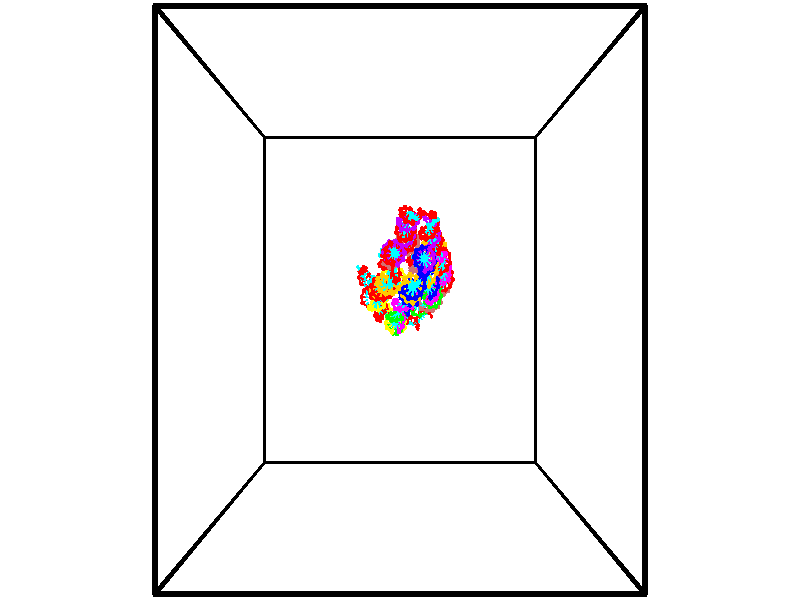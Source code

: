 // switches for output
#declare DRAW_BASES = 1; // possible values are 0, 1; only relevant for DNA ribbons
#declare DRAW_BASES_TYPE = 3; // possible values are 1, 2, 3; only relevant for DNA ribbons
#declare DRAW_FOG = 0; // set to 1 to enable fog

#include "colors.inc"

#include "transforms.inc"
background { rgb <1, 1, 1>}

#default {
   normal{
       ripples 0.25
       frequency 0.20
       turbulence 0.2
       lambda 5
   }
	finish {
		phong 0.1
		phong_size 40.
	}
}

// original window dimensions: 1024x640


// camera settings

camera {
	sky <-0, 1, 0>
	up <-0, 1, 0>
	right 1.6 * <1, 0, 0>
	location <18.5, 18.5, 82.5562>
	look_at <18.5, 18.5, 18.5>
	direction <0, 0, -64.0562>
	angle 67.0682
}


# declare cpy_camera_pos = <18.5, 18.5, 82.5562>;
# if (DRAW_FOG = 1)
fog {
	fog_type 2
	up vnormalize(cpy_camera_pos)
	color rgbt<1,1,1,0.3>
	distance 1e-5
	fog_alt 3e-3
	fog_offset 29.6
}
# end


// LIGHTS

# declare lum = 6;
global_settings {
	ambient_light rgb lum * <0.05, 0.05, 0.05>
	max_trace_level 15
}# declare cpy_direct_light_amount = 0.25;
light_source
{	1000 * <-1, -1, 1>,
	rgb lum * cpy_direct_light_amount
	parallel
}

light_source
{	1000 * <1, 1, -1>,
	rgb lum * cpy_direct_light_amount
	parallel
}

// strand 0

// nucleotide -1

// particle -1
sphere {
	<22.870302, 16.591410, -1.282440> 0.250000
	pigment { color rgbt <1,0,0,0> }
	no_shadow
}
cylinder {
	<22.635056, 16.901665, -1.374095>,  <22.493908, 17.087818, -1.429088>, 0.100000
	pigment { color rgbt <1,0,0,0> }
	no_shadow
}
cylinder {
	<22.635056, 16.901665, -1.374095>,  <22.870302, 16.591410, -1.282440>, 0.100000
	pigment { color rgbt <1,0,0,0> }
	no_shadow
}

// particle -1
sphere {
	<22.635056, 16.901665, -1.374095> 0.100000
	pigment { color rgbt <1,0,0,0> }
	no_shadow
}
sphere {
	0, 1
	scale<0.080000,0.200000,0.300000>
	matrix <-0.751251, -0.418961, 0.509994,
		0.299572, 0.472075, 0.829097,
		-0.588115, 0.775640, -0.229137,
		22.458622, 17.134357, -1.442836>
	pigment { color rgbt <0,1,1,0> }
	no_shadow
}
cylinder {
	<22.570036, 16.987627, -0.696666>,  <22.870302, 16.591410, -1.282440>, 0.130000
	pigment { color rgbt <1,0,0,0> }
	no_shadow
}

// nucleotide -1

// particle -1
sphere {
	<22.570036, 16.987627, -0.696666> 0.250000
	pigment { color rgbt <1,0,0,0> }
	no_shadow
}
cylinder {
	<22.336437, 16.977306, -1.021204>,  <22.196278, 16.971113, -1.215927>, 0.100000
	pigment { color rgbt <1,0,0,0> }
	no_shadow
}
cylinder {
	<22.336437, 16.977306, -1.021204>,  <22.570036, 16.987627, -0.696666>, 0.100000
	pigment { color rgbt <1,0,0,0> }
	no_shadow
}

// particle -1
sphere {
	<22.336437, 16.977306, -1.021204> 0.100000
	pigment { color rgbt <1,0,0,0> }
	no_shadow
}
sphere {
	0, 1
	scale<0.080000,0.200000,0.300000>
	matrix <-0.746515, -0.375515, 0.549275,
		-0.318845, 0.926457, 0.200039,
		-0.583998, -0.025802, -0.811345,
		22.161238, 16.969566, -1.264608>
	pigment { color rgbt <0,1,1,0> }
	no_shadow
}
cylinder {
	<21.933344, 17.295059, -0.545532>,  <22.570036, 16.987627, -0.696666>, 0.130000
	pigment { color rgbt <1,0,0,0> }
	no_shadow
}

// nucleotide -1

// particle -1
sphere {
	<21.933344, 17.295059, -0.545532> 0.250000
	pigment { color rgbt <1,0,0,0> }
	no_shadow
}
cylinder {
	<21.859070, 17.052322, -0.854663>,  <21.814505, 16.906679, -1.040142>, 0.100000
	pigment { color rgbt <1,0,0,0> }
	no_shadow
}
cylinder {
	<21.859070, 17.052322, -0.854663>,  <21.933344, 17.295059, -0.545532>, 0.100000
	pigment { color rgbt <1,0,0,0> }
	no_shadow
}

// particle -1
sphere {
	<21.859070, 17.052322, -0.854663> 0.100000
	pigment { color rgbt <1,0,0,0> }
	no_shadow
}
sphere {
	0, 1
	scale<0.080000,0.200000,0.300000>
	matrix <-0.761885, -0.407768, 0.503246,
		-0.620526, 0.682251, -0.386628,
		-0.185686, -0.606843, -0.772828,
		21.803364, 16.870270, -1.086512>
	pigment { color rgbt <0,1,1,0> }
	no_shadow
}
cylinder {
	<21.260229, 17.193518, -0.771127>,  <21.933344, 17.295059, -0.545532>, 0.130000
	pigment { color rgbt <1,0,0,0> }
	no_shadow
}

// nucleotide -1

// particle -1
sphere {
	<21.260229, 17.193518, -0.771127> 0.250000
	pigment { color rgbt <1,0,0,0> }
	no_shadow
}
cylinder {
	<21.500149, 16.874996, -0.802468>,  <21.644100, 16.683884, -0.821273>, 0.100000
	pigment { color rgbt <1,0,0,0> }
	no_shadow
}
cylinder {
	<21.500149, 16.874996, -0.802468>,  <21.260229, 17.193518, -0.771127>, 0.100000
	pigment { color rgbt <1,0,0,0> }
	no_shadow
}

// particle -1
sphere {
	<21.500149, 16.874996, -0.802468> 0.100000
	pigment { color rgbt <1,0,0,0> }
	no_shadow
}
sphere {
	0, 1
	scale<0.080000,0.200000,0.300000>
	matrix <-0.652523, -0.543461, 0.528076,
		-0.463091, -0.265614, -0.845575,
		0.599801, -0.796304, -0.078352,
		21.680088, 16.636105, -0.825974>
	pigment { color rgbt <0,1,1,0> }
	no_shadow
}
cylinder {
	<20.913425, 16.593136, -1.157198>,  <21.260229, 17.193518, -0.771127>, 0.130000
	pigment { color rgbt <1,0,0,0> }
	no_shadow
}

// nucleotide -1

// particle -1
sphere {
	<20.913425, 16.593136, -1.157198> 0.250000
	pigment { color rgbt <1,0,0,0> }
	no_shadow
}
cylinder {
	<21.184814, 16.479866, -0.886056>,  <21.347649, 16.411903, -0.723371>, 0.100000
	pigment { color rgbt <1,0,0,0> }
	no_shadow
}
cylinder {
	<21.184814, 16.479866, -0.886056>,  <20.913425, 16.593136, -1.157198>, 0.100000
	pigment { color rgbt <1,0,0,0> }
	no_shadow
}

// particle -1
sphere {
	<21.184814, 16.479866, -0.886056> 0.100000
	pigment { color rgbt <1,0,0,0> }
	no_shadow
}
sphere {
	0, 1
	scale<0.080000,0.200000,0.300000>
	matrix <-0.690192, -0.561751, 0.456148,
		0.251615, -0.777334, -0.576578,
		0.678472, -0.283176, 0.677854,
		21.388357, 16.394913, -0.682699>
	pigment { color rgbt <0,1,1,0> }
	no_shadow
}
cylinder {
	<20.841488, 15.835099, -1.085072>,  <20.913425, 16.593136, -1.157198>, 0.130000
	pigment { color rgbt <1,0,0,0> }
	no_shadow
}

// nucleotide -1

// particle -1
sphere {
	<20.841488, 15.835099, -1.085072> 0.250000
	pigment { color rgbt <1,0,0,0> }
	no_shadow
}
cylinder {
	<21.000168, 15.987804, -0.751153>,  <21.095375, 16.079428, -0.550802>, 0.100000
	pigment { color rgbt <1,0,0,0> }
	no_shadow
}
cylinder {
	<21.000168, 15.987804, -0.751153>,  <20.841488, 15.835099, -1.085072>, 0.100000
	pigment { color rgbt <1,0,0,0> }
	no_shadow
}

// particle -1
sphere {
	<21.000168, 15.987804, -0.751153> 0.100000
	pigment { color rgbt <1,0,0,0> }
	no_shadow
}
sphere {
	0, 1
	scale<0.080000,0.200000,0.300000>
	matrix <-0.663055, -0.509741, 0.548198,
		0.634813, -0.770986, 0.050917,
		0.396699, 0.381764, 0.834797,
		21.119177, 16.102333, -0.500714>
	pigment { color rgbt <0,1,1,0> }
	no_shadow
}
cylinder {
	<20.834686, 15.411978, -0.569153>,  <20.841488, 15.835099, -1.085072>, 0.130000
	pigment { color rgbt <1,0,0,0> }
	no_shadow
}

// nucleotide -1

// particle -1
sphere {
	<20.834686, 15.411978, -0.569153> 0.250000
	pigment { color rgbt <1,0,0,0> }
	no_shadow
}
cylinder {
	<20.860294, 15.751247, -0.358819>,  <20.875660, 15.954809, -0.232619>, 0.100000
	pigment { color rgbt <1,0,0,0> }
	no_shadow
}
cylinder {
	<20.860294, 15.751247, -0.358819>,  <20.834686, 15.411978, -0.569153>, 0.100000
	pigment { color rgbt <1,0,0,0> }
	no_shadow
}

// particle -1
sphere {
	<20.860294, 15.751247, -0.358819> 0.100000
	pigment { color rgbt <1,0,0,0> }
	no_shadow
}
sphere {
	0, 1
	scale<0.080000,0.200000,0.300000>
	matrix <-0.480102, -0.435755, 0.761328,
		0.874874, -0.301194, 0.379313,
		0.064020, 0.848175, 0.525834,
		20.879499, 16.005699, -0.201069>
	pigment { color rgbt <0,1,1,0> }
	no_shadow
}
cylinder {
	<20.928030, 15.261710, 0.216730>,  <20.834686, 15.411978, -0.569153>, 0.130000
	pigment { color rgbt <1,0,0,0> }
	no_shadow
}

// nucleotide -1

// particle -1
sphere {
	<20.928030, 15.261710, 0.216730> 0.250000
	pigment { color rgbt <1,0,0,0> }
	no_shadow
}
cylinder {
	<20.753830, 15.619892, 0.179852>,  <20.649309, 15.834801, 0.157726>, 0.100000
	pigment { color rgbt <1,0,0,0> }
	no_shadow
}
cylinder {
	<20.753830, 15.619892, 0.179852>,  <20.928030, 15.261710, 0.216730>, 0.100000
	pigment { color rgbt <1,0,0,0> }
	no_shadow
}

// particle -1
sphere {
	<20.753830, 15.619892, 0.179852> 0.100000
	pigment { color rgbt <1,0,0,0> }
	no_shadow
}
sphere {
	0, 1
	scale<0.080000,0.200000,0.300000>
	matrix <-0.536663, -0.176041, 0.825229,
		0.722725, 0.408866, 0.557223,
		-0.435502, 0.895454, -0.092194,
		20.623178, 15.888529, 0.152194>
	pigment { color rgbt <0,1,1,0> }
	no_shadow
}
cylinder {
	<20.957527, 15.652022, 0.919321>,  <20.928030, 15.261710, 0.216730>, 0.130000
	pigment { color rgbt <1,0,0,0> }
	no_shadow
}

// nucleotide -1

// particle -1
sphere {
	<20.957527, 15.652022, 0.919321> 0.250000
	pigment { color rgbt <1,0,0,0> }
	no_shadow
}
cylinder {
	<20.634140, 15.749489, 0.705029>,  <20.440107, 15.807969, 0.576454>, 0.100000
	pigment { color rgbt <1,0,0,0> }
	no_shadow
}
cylinder {
	<20.634140, 15.749489, 0.705029>,  <20.957527, 15.652022, 0.919321>, 0.100000
	pigment { color rgbt <1,0,0,0> }
	no_shadow
}

// particle -1
sphere {
	<20.634140, 15.749489, 0.705029> 0.100000
	pigment { color rgbt <1,0,0,0> }
	no_shadow
}
sphere {
	0, 1
	scale<0.080000,0.200000,0.300000>
	matrix <-0.571819, -0.109768, 0.813003,
		0.139296, 0.963627, 0.228077,
		-0.808468, 0.243667, -0.535730,
		20.391600, 15.822589, 0.544310>
	pigment { color rgbt <0,1,1,0> }
	no_shadow
}
cylinder {
	<20.692881, 16.323093, 1.134823>,  <20.957527, 15.652022, 0.919321>, 0.130000
	pigment { color rgbt <1,0,0,0> }
	no_shadow
}

// nucleotide -1

// particle -1
sphere {
	<20.692881, 16.323093, 1.134823> 0.250000
	pigment { color rgbt <1,0,0,0> }
	no_shadow
}
cylinder {
	<20.453426, 16.029175, 1.007253>,  <20.309753, 15.852823, 0.930712>, 0.100000
	pigment { color rgbt <1,0,0,0> }
	no_shadow
}
cylinder {
	<20.453426, 16.029175, 1.007253>,  <20.692881, 16.323093, 1.134823>, 0.100000
	pigment { color rgbt <1,0,0,0> }
	no_shadow
}

// particle -1
sphere {
	<20.453426, 16.029175, 1.007253> 0.100000
	pigment { color rgbt <1,0,0,0> }
	no_shadow
}
sphere {
	0, 1
	scale<0.080000,0.200000,0.300000>
	matrix <-0.466599, -0.003748, 0.884461,
		-0.651094, 0.678277, -0.340612,
		-0.598633, -0.734796, -0.318924,
		20.273836, 15.808736, 0.911576>
	pigment { color rgbt <0,1,1,0> }
	no_shadow
}
cylinder {
	<20.004135, 16.605835, 1.104080>,  <20.692881, 16.323093, 1.134823>, 0.130000
	pigment { color rgbt <1,0,0,0> }
	no_shadow
}

// nucleotide -1

// particle -1
sphere {
	<20.004135, 16.605835, 1.104080> 0.250000
	pigment { color rgbt <1,0,0,0> }
	no_shadow
}
cylinder {
	<20.018959, 16.220135, 1.209035>,  <20.027853, 15.988714, 1.272007>, 0.100000
	pigment { color rgbt <1,0,0,0> }
	no_shadow
}
cylinder {
	<20.018959, 16.220135, 1.209035>,  <20.004135, 16.605835, 1.104080>, 0.100000
	pigment { color rgbt <1,0,0,0> }
	no_shadow
}

// particle -1
sphere {
	<20.018959, 16.220135, 1.209035> 0.100000
	pigment { color rgbt <1,0,0,0> }
	no_shadow
}
sphere {
	0, 1
	scale<0.080000,0.200000,0.300000>
	matrix <-0.588558, 0.191136, 0.785536,
		-0.807605, -0.183539, -0.560435,
		0.037058, -0.964251, 0.262386,
		20.030077, 15.930860, 1.287750>
	pigment { color rgbt <0,1,1,0> }
	no_shadow
}
cylinder {
	<19.351303, 16.449665, 1.145695>,  <20.004135, 16.605835, 1.104080>, 0.130000
	pigment { color rgbt <1,0,0,0> }
	no_shadow
}

// nucleotide -1

// particle -1
sphere {
	<19.351303, 16.449665, 1.145695> 0.250000
	pigment { color rgbt <1,0,0,0> }
	no_shadow
}
cylinder {
	<19.545296, 16.180408, 1.369005>,  <19.661692, 16.018854, 1.502991>, 0.100000
	pigment { color rgbt <1,0,0,0> }
	no_shadow
}
cylinder {
	<19.545296, 16.180408, 1.369005>,  <19.351303, 16.449665, 1.145695>, 0.100000
	pigment { color rgbt <1,0,0,0> }
	no_shadow
}

// particle -1
sphere {
	<19.545296, 16.180408, 1.369005> 0.100000
	pigment { color rgbt <1,0,0,0> }
	no_shadow
}
sphere {
	0, 1
	scale<0.080000,0.200000,0.300000>
	matrix <-0.477661, 0.330843, 0.813869,
		-0.732552, -0.661378, -0.161081,
		0.484983, -0.673143, 0.558274,
		19.690790, 15.978466, 1.536487>
	pigment { color rgbt <0,1,1,0> }
	no_shadow
}
cylinder {
	<18.942551, 16.317503, 1.623170>,  <19.351303, 16.449665, 1.145695>, 0.130000
	pigment { color rgbt <1,0,0,0> }
	no_shadow
}

// nucleotide -1

// particle -1
sphere {
	<18.942551, 16.317503, 1.623170> 0.250000
	pigment { color rgbt <1,0,0,0> }
	no_shadow
}
cylinder {
	<19.270649, 16.185863, 1.810312>,  <19.467508, 16.106880, 1.922597>, 0.100000
	pigment { color rgbt <1,0,0,0> }
	no_shadow
}
cylinder {
	<19.270649, 16.185863, 1.810312>,  <18.942551, 16.317503, 1.623170>, 0.100000
	pigment { color rgbt <1,0,0,0> }
	no_shadow
}

// particle -1
sphere {
	<19.270649, 16.185863, 1.810312> 0.100000
	pigment { color rgbt <1,0,0,0> }
	no_shadow
}
sphere {
	0, 1
	scale<0.080000,0.200000,0.300000>
	matrix <-0.362726, 0.333179, 0.870300,
		-0.442294, -0.883564, 0.153916,
		0.820247, -0.329099, 0.467854,
		19.516724, 16.087133, 1.950668>
	pigment { color rgbt <0,1,1,0> }
	no_shadow
}
cylinder {
	<18.726065, 16.040197, 2.272810>,  <18.942551, 16.317503, 1.623170>, 0.130000
	pigment { color rgbt <1,0,0,0> }
	no_shadow
}

// nucleotide -1

// particle -1
sphere {
	<18.726065, 16.040197, 2.272810> 0.250000
	pigment { color rgbt <1,0,0,0> }
	no_shadow
}
cylinder {
	<19.099293, 16.158550, 2.354624>,  <19.323229, 16.229563, 2.403712>, 0.100000
	pigment { color rgbt <1,0,0,0> }
	no_shadow
}
cylinder {
	<19.099293, 16.158550, 2.354624>,  <18.726065, 16.040197, 2.272810>, 0.100000
	pigment { color rgbt <1,0,0,0> }
	no_shadow
}

// particle -1
sphere {
	<19.099293, 16.158550, 2.354624> 0.100000
	pigment { color rgbt <1,0,0,0> }
	no_shadow
}
sphere {
	0, 1
	scale<0.080000,0.200000,0.300000>
	matrix <-0.320920, 0.427980, 0.844893,
		0.162451, -0.853983, 0.494289,
		0.933070, 0.295881, 0.204534,
		19.379213, 16.247314, 2.415984>
	pigment { color rgbt <0,1,1,0> }
	no_shadow
}
cylinder {
	<18.999239, 15.857384, 2.987568>,  <18.726065, 16.040197, 2.272810>, 0.130000
	pigment { color rgbt <1,0,0,0> }
	no_shadow
}

// nucleotide -1

// particle -1
sphere {
	<18.999239, 15.857384, 2.987568> 0.250000
	pigment { color rgbt <1,0,0,0> }
	no_shadow
}
cylinder {
	<19.178886, 16.189449, 2.855435>,  <19.286674, 16.388689, 2.776155>, 0.100000
	pigment { color rgbt <1,0,0,0> }
	no_shadow
}
cylinder {
	<19.178886, 16.189449, 2.855435>,  <18.999239, 15.857384, 2.987568>, 0.100000
	pigment { color rgbt <1,0,0,0> }
	no_shadow
}

// particle -1
sphere {
	<19.178886, 16.189449, 2.855435> 0.100000
	pigment { color rgbt <1,0,0,0> }
	no_shadow
}
sphere {
	0, 1
	scale<0.080000,0.200000,0.300000>
	matrix <-0.235582, 0.466663, 0.852483,
		0.861855, -0.305046, 0.405159,
		0.449119, 0.830164, -0.330333,
		19.313622, 16.438499, 2.756335>
	pigment { color rgbt <0,1,1,0> }
	no_shadow
}
cylinder {
	<19.444105, 16.045416, 3.558123>,  <18.999239, 15.857384, 2.987568>, 0.130000
	pigment { color rgbt <1,0,0,0> }
	no_shadow
}

// nucleotide -1

// particle -1
sphere {
	<19.444105, 16.045416, 3.558123> 0.250000
	pigment { color rgbt <1,0,0,0> }
	no_shadow
}
cylinder {
	<19.342651, 16.360489, 3.333544>,  <19.281780, 16.549534, 3.198796>, 0.100000
	pigment { color rgbt <1,0,0,0> }
	no_shadow
}
cylinder {
	<19.342651, 16.360489, 3.333544>,  <19.444105, 16.045416, 3.558123>, 0.100000
	pigment { color rgbt <1,0,0,0> }
	no_shadow
}

// particle -1
sphere {
	<19.342651, 16.360489, 3.333544> 0.100000
	pigment { color rgbt <1,0,0,0> }
	no_shadow
}
sphere {
	0, 1
	scale<0.080000,0.200000,0.300000>
	matrix <-0.313452, 0.482180, 0.818077,
		0.915105, 0.383478, 0.124605,
		-0.253633, 0.787684, -0.561448,
		19.266562, 16.596794, 3.165109>
	pigment { color rgbt <0,1,1,0> }
	no_shadow
}
cylinder {
	<19.732616, 16.667986, 3.833288>,  <19.444105, 16.045416, 3.558123>, 0.130000
	pigment { color rgbt <1,0,0,0> }
	no_shadow
}

// nucleotide -1

// particle -1
sphere {
	<19.732616, 16.667986, 3.833288> 0.250000
	pigment { color rgbt <1,0,0,0> }
	no_shadow
}
cylinder {
	<19.402390, 16.751492, 3.623581>,  <19.204254, 16.801596, 3.497757>, 0.100000
	pigment { color rgbt <1,0,0,0> }
	no_shadow
}
cylinder {
	<19.402390, 16.751492, 3.623581>,  <19.732616, 16.667986, 3.833288>, 0.100000
	pigment { color rgbt <1,0,0,0> }
	no_shadow
}

// particle -1
sphere {
	<19.402390, 16.751492, 3.623581> 0.100000
	pigment { color rgbt <1,0,0,0> }
	no_shadow
}
sphere {
	0, 1
	scale<0.080000,0.200000,0.300000>
	matrix <-0.341675, 0.554468, 0.758830,
		0.449106, 0.805594, -0.386421,
		-0.825567, 0.208765, -0.524267,
		19.154718, 16.814121, 3.466301>
	pigment { color rgbt <0,1,1,0> }
	no_shadow
}
cylinder {
	<19.667934, 17.434998, 3.727302>,  <19.732616, 16.667986, 3.833288>, 0.130000
	pigment { color rgbt <1,0,0,0> }
	no_shadow
}

// nucleotide -1

// particle -1
sphere {
	<19.667934, 17.434998, 3.727302> 0.250000
	pigment { color rgbt <1,0,0,0> }
	no_shadow
}
cylinder {
	<19.327953, 17.225323, 3.748492>,  <19.123964, 17.099518, 3.761207>, 0.100000
	pigment { color rgbt <1,0,0,0> }
	no_shadow
}
cylinder {
	<19.327953, 17.225323, 3.748492>,  <19.667934, 17.434998, 3.727302>, 0.100000
	pigment { color rgbt <1,0,0,0> }
	no_shadow
}

// particle -1
sphere {
	<19.327953, 17.225323, 3.748492> 0.100000
	pigment { color rgbt <1,0,0,0> }
	no_shadow
}
sphere {
	0, 1
	scale<0.080000,0.200000,0.300000>
	matrix <-0.206270, 0.423605, 0.882050,
		-0.484800, 0.738774, -0.468169,
		-0.849954, -0.524187, 0.052977,
		19.072968, 17.068068, 3.764386>
	pigment { color rgbt <0,1,1,0> }
	no_shadow
}
cylinder {
	<19.112326, 17.938032, 3.860236>,  <19.667934, 17.434998, 3.727302>, 0.130000
	pigment { color rgbt <1,0,0,0> }
	no_shadow
}

// nucleotide -1

// particle -1
sphere {
	<19.112326, 17.938032, 3.860236> 0.250000
	pigment { color rgbt <1,0,0,0> }
	no_shadow
}
cylinder {
	<19.020134, 17.567421, 3.979182>,  <18.964819, 17.345055, 4.050550>, 0.100000
	pigment { color rgbt <1,0,0,0> }
	no_shadow
}
cylinder {
	<19.020134, 17.567421, 3.979182>,  <19.112326, 17.938032, 3.860236>, 0.100000
	pigment { color rgbt <1,0,0,0> }
	no_shadow
}

// particle -1
sphere {
	<19.020134, 17.567421, 3.979182> 0.100000
	pigment { color rgbt <1,0,0,0> }
	no_shadow
}
sphere {
	0, 1
	scale<0.080000,0.200000,0.300000>
	matrix <-0.239153, 0.350155, 0.905648,
		-0.943231, 0.137617, -0.302285,
		-0.230479, -0.926528, 0.297365,
		18.950991, 17.289463, 4.068391>
	pigment { color rgbt <0,1,1,0> }
	no_shadow
}
cylinder {
	<18.356169, 17.927923, 4.032992>,  <19.112326, 17.938032, 3.860236>, 0.130000
	pigment { color rgbt <1,0,0,0> }
	no_shadow
}

// nucleotide -1

// particle -1
sphere {
	<18.356169, 17.927923, 4.032992> 0.250000
	pigment { color rgbt <1,0,0,0> }
	no_shadow
}
cylinder {
	<18.623405, 17.692577, 4.215194>,  <18.783747, 17.551371, 4.324514>, 0.100000
	pigment { color rgbt <1,0,0,0> }
	no_shadow
}
cylinder {
	<18.623405, 17.692577, 4.215194>,  <18.356169, 17.927923, 4.032992>, 0.100000
	pigment { color rgbt <1,0,0,0> }
	no_shadow
}

// particle -1
sphere {
	<18.623405, 17.692577, 4.215194> 0.100000
	pigment { color rgbt <1,0,0,0> }
	no_shadow
}
sphere {
	0, 1
	scale<0.080000,0.200000,0.300000>
	matrix <-0.095691, 0.539149, 0.836757,
		-0.737900, -0.602618, 0.303899,
		0.668092, -0.588363, 0.455503,
		18.823833, 17.516069, 4.351845>
	pigment { color rgbt <0,1,1,0> }
	no_shadow
}
cylinder {
	<18.128780, 17.534811, 4.761188>,  <18.356169, 17.927923, 4.032992>, 0.130000
	pigment { color rgbt <1,0,0,0> }
	no_shadow
}

// nucleotide -1

// particle -1
sphere {
	<18.128780, 17.534811, 4.761188> 0.250000
	pigment { color rgbt <1,0,0,0> }
	no_shadow
}
cylinder {
	<18.527885, 17.561054, 4.756029>,  <18.767349, 17.576801, 4.752934>, 0.100000
	pigment { color rgbt <1,0,0,0> }
	no_shadow
}
cylinder {
	<18.527885, 17.561054, 4.756029>,  <18.128780, 17.534811, 4.761188>, 0.100000
	pigment { color rgbt <1,0,0,0> }
	no_shadow
}

// particle -1
sphere {
	<18.527885, 17.561054, 4.756029> 0.100000
	pigment { color rgbt <1,0,0,0> }
	no_shadow
}
sphere {
	0, 1
	scale<0.080000,0.200000,0.300000>
	matrix <-0.006117, 0.281635, 0.959502,
		0.066583, -0.957276, 0.281406,
		0.997762, 0.065608, -0.012896,
		18.827213, 17.580736, 4.752160>
	pigment { color rgbt <0,1,1,0> }
	no_shadow
}
cylinder {
	<18.303062, 17.249130, 5.357228>,  <18.128780, 17.534811, 4.761188>, 0.130000
	pigment { color rgbt <1,0,0,0> }
	no_shadow
}

// nucleotide -1

// particle -1
sphere {
	<18.303062, 17.249130, 5.357228> 0.250000
	pigment { color rgbt <1,0,0,0> }
	no_shadow
}
cylinder {
	<18.620365, 17.472595, 5.260364>,  <18.810747, 17.606674, 5.202245>, 0.100000
	pigment { color rgbt <1,0,0,0> }
	no_shadow
}
cylinder {
	<18.620365, 17.472595, 5.260364>,  <18.303062, 17.249130, 5.357228>, 0.100000
	pigment { color rgbt <1,0,0,0> }
	no_shadow
}

// particle -1
sphere {
	<18.620365, 17.472595, 5.260364> 0.100000
	pigment { color rgbt <1,0,0,0> }
	no_shadow
}
sphere {
	0, 1
	scale<0.080000,0.200000,0.300000>
	matrix <0.172863, 0.174719, 0.969325,
		0.583835, -0.810783, 0.042025,
		0.793256, 0.558662, -0.242161,
		18.858341, 17.640194, 5.187715>
	pigment { color rgbt <0,1,1,0> }
	no_shadow
}
cylinder {
	<18.790373, 17.078495, 5.953627>,  <18.303062, 17.249130, 5.357228>, 0.130000
	pigment { color rgbt <1,0,0,0> }
	no_shadow
}

// nucleotide -1

// particle -1
sphere {
	<18.790373, 17.078495, 5.953627> 0.250000
	pigment { color rgbt <1,0,0,0> }
	no_shadow
}
cylinder {
	<18.894535, 17.424103, 5.781274>,  <18.957031, 17.631468, 5.677862>, 0.100000
	pigment { color rgbt <1,0,0,0> }
	no_shadow
}
cylinder {
	<18.894535, 17.424103, 5.781274>,  <18.790373, 17.078495, 5.953627>, 0.100000
	pigment { color rgbt <1,0,0,0> }
	no_shadow
}

// particle -1
sphere {
	<18.894535, 17.424103, 5.781274> 0.100000
	pigment { color rgbt <1,0,0,0> }
	no_shadow
}
sphere {
	0, 1
	scale<0.080000,0.200000,0.300000>
	matrix <0.462643, 0.280043, 0.841152,
		0.847438, -0.418384, -0.326809,
		0.260404, 0.864020, -0.430882,
		18.972656, 17.683310, 5.652009>
	pigment { color rgbt <0,1,1,0> }
	no_shadow
}
cylinder {
	<19.467817, 17.278305, 6.308129>,  <18.790373, 17.078495, 5.953627>, 0.130000
	pigment { color rgbt <1,0,0,0> }
	no_shadow
}

// nucleotide -1

// particle -1
sphere {
	<19.467817, 17.278305, 6.308129> 0.250000
	pigment { color rgbt <1,0,0,0> }
	no_shadow
}
cylinder {
	<19.346115, 17.618999, 6.137497>,  <19.273094, 17.823416, 6.035118>, 0.100000
	pigment { color rgbt <1,0,0,0> }
	no_shadow
}
cylinder {
	<19.346115, 17.618999, 6.137497>,  <19.467817, 17.278305, 6.308129>, 0.100000
	pigment { color rgbt <1,0,0,0> }
	no_shadow
}

// particle -1
sphere {
	<19.346115, 17.618999, 6.137497> 0.100000
	pigment { color rgbt <1,0,0,0> }
	no_shadow
}
sphere {
	0, 1
	scale<0.080000,0.200000,0.300000>
	matrix <0.414465, 0.521567, 0.745779,
		0.857699, 0.050104, -0.511705,
		-0.304255, 0.851738, -0.426581,
		19.254839, 17.874521, 6.009522>
	pigment { color rgbt <0,1,1,0> }
	no_shadow
}
cylinder {
	<20.130634, 17.627632, 6.195786>,  <19.467817, 17.278305, 6.308129>, 0.130000
	pigment { color rgbt <1,0,0,0> }
	no_shadow
}

// nucleotide -1

// particle -1
sphere {
	<20.130634, 17.627632, 6.195786> 0.250000
	pigment { color rgbt <1,0,0,0> }
	no_shadow
}
cylinder {
	<19.788929, 17.826881, 6.255257>,  <19.583906, 17.946432, 6.290939>, 0.100000
	pigment { color rgbt <1,0,0,0> }
	no_shadow
}
cylinder {
	<19.788929, 17.826881, 6.255257>,  <20.130634, 17.627632, 6.195786>, 0.100000
	pigment { color rgbt <1,0,0,0> }
	no_shadow
}

// particle -1
sphere {
	<19.788929, 17.826881, 6.255257> 0.100000
	pigment { color rgbt <1,0,0,0> }
	no_shadow
}
sphere {
	0, 1
	scale<0.080000,0.200000,0.300000>
	matrix <0.422111, 0.497767, 0.757661,
		0.303404, 0.710001, -0.635488,
		-0.854265, 0.498124, 0.148675,
		19.532650, 17.976318, 6.299859>
	pigment { color rgbt <0,1,1,0> }
	no_shadow
}
cylinder {
	<20.089836, 17.816320, 5.477252>,  <20.130634, 17.627632, 6.195786>, 0.130000
	pigment { color rgbt <1,0,0,0> }
	no_shadow
}

// nucleotide -1

// particle -1
sphere {
	<20.089836, 17.816320, 5.477252> 0.250000
	pigment { color rgbt <1,0,0,0> }
	no_shadow
}
cylinder {
	<19.803272, 18.001282, 5.686227>,  <19.631334, 18.112259, 5.811612>, 0.100000
	pigment { color rgbt <1,0,0,0> }
	no_shadow
}
cylinder {
	<19.803272, 18.001282, 5.686227>,  <20.089836, 17.816320, 5.477252>, 0.100000
	pigment { color rgbt <1,0,0,0> }
	no_shadow
}

// particle -1
sphere {
	<19.803272, 18.001282, 5.686227> 0.100000
	pigment { color rgbt <1,0,0,0> }
	no_shadow
}
sphere {
	0, 1
	scale<0.080000,0.200000,0.300000>
	matrix <-0.041284, 0.719413, -0.693355,
		-0.696459, -0.518293, -0.496303,
		-0.716408, 0.462404, 0.522439,
		19.588350, 18.140003, 5.842958>
	pigment { color rgbt <0,1,1,0> }
	no_shadow
}
cylinder {
	<19.640486, 18.168371, 5.053134>,  <20.089836, 17.816320, 5.477252>, 0.130000
	pigment { color rgbt <1,0,0,0> }
	no_shadow
}

// nucleotide -1

// particle -1
sphere {
	<19.640486, 18.168371, 5.053134> 0.250000
	pigment { color rgbt <1,0,0,0> }
	no_shadow
}
cylinder {
	<19.701786, 18.311157, 5.421719>,  <19.738565, 18.396830, 5.642869>, 0.100000
	pigment { color rgbt <1,0,0,0> }
	no_shadow
}
cylinder {
	<19.701786, 18.311157, 5.421719>,  <19.640486, 18.168371, 5.053134>, 0.100000
	pigment { color rgbt <1,0,0,0> }
	no_shadow
}

// particle -1
sphere {
	<19.701786, 18.311157, 5.421719> 0.100000
	pigment { color rgbt <1,0,0,0> }
	no_shadow
}
sphere {
	0, 1
	scale<0.080000,0.200000,0.300000>
	matrix <0.423583, 0.818736, -0.387618,
		-0.892800, 0.449718, -0.025734,
		0.153249, 0.356966, 0.921461,
		19.747761, 18.418247, 5.698157>
	pigment { color rgbt <0,1,1,0> }
	no_shadow
}
cylinder {
	<19.501717, 18.780630, 4.914001>,  <19.640486, 18.168371, 5.053134>, 0.130000
	pigment { color rgbt <1,0,0,0> }
	no_shadow
}

// nucleotide -1

// particle -1
sphere {
	<19.501717, 18.780630, 4.914001> 0.250000
	pigment { color rgbt <1,0,0,0> }
	no_shadow
}
cylinder {
	<19.757366, 18.780457, 5.221642>,  <19.910755, 18.780354, 5.406228>, 0.100000
	pigment { color rgbt <1,0,0,0> }
	no_shadow
}
cylinder {
	<19.757366, 18.780457, 5.221642>,  <19.501717, 18.780630, 4.914001>, 0.100000
	pigment { color rgbt <1,0,0,0> }
	no_shadow
}

// particle -1
sphere {
	<19.757366, 18.780457, 5.221642> 0.100000
	pigment { color rgbt <1,0,0,0> }
	no_shadow
}
sphere {
	0, 1
	scale<0.080000,0.200000,0.300000>
	matrix <0.581806, 0.654297, -0.483111,
		-0.503014, 0.756237, 0.418428,
		0.639123, -0.000432, 0.769104,
		19.949102, 18.780327, 5.452374>
	pigment { color rgbt <0,1,1,0> }
	no_shadow
}
cylinder {
	<19.496555, 19.458557, 5.344389>,  <19.501717, 18.780630, 4.914001>, 0.130000
	pigment { color rgbt <1,0,0,0> }
	no_shadow
}

// nucleotide -1

// particle -1
sphere {
	<19.496555, 19.458557, 5.344389> 0.250000
	pigment { color rgbt <1,0,0,0> }
	no_shadow
}
cylinder {
	<19.842651, 19.258503, 5.358388>,  <20.050308, 19.138472, 5.366787>, 0.100000
	pigment { color rgbt <1,0,0,0> }
	no_shadow
}
cylinder {
	<19.842651, 19.258503, 5.358388>,  <19.496555, 19.458557, 5.344389>, 0.100000
	pigment { color rgbt <1,0,0,0> }
	no_shadow
}

// particle -1
sphere {
	<19.842651, 19.258503, 5.358388> 0.100000
	pigment { color rgbt <1,0,0,0> }
	no_shadow
}
sphere {
	0, 1
	scale<0.080000,0.200000,0.300000>
	matrix <0.485194, 0.817722, -0.309705,
		0.126276, 0.284949, 0.950189,
		0.865240, -0.500134, 0.034997,
		20.102224, 19.108463, 5.368887>
	pigment { color rgbt <0,1,1,0> }
	no_shadow
}
cylinder {
	<19.973490, 19.867575, 5.772976>,  <19.496555, 19.458557, 5.344389>, 0.130000
	pigment { color rgbt <1,0,0,0> }
	no_shadow
}

// nucleotide -1

// particle -1
sphere {
	<19.973490, 19.867575, 5.772976> 0.250000
	pigment { color rgbt <1,0,0,0> }
	no_shadow
}
cylinder {
	<20.193382, 19.625156, 5.543017>,  <20.325317, 19.479706, 5.405042>, 0.100000
	pigment { color rgbt <1,0,0,0> }
	no_shadow
}
cylinder {
	<20.193382, 19.625156, 5.543017>,  <19.973490, 19.867575, 5.772976>, 0.100000
	pigment { color rgbt <1,0,0,0> }
	no_shadow
}

// particle -1
sphere {
	<20.193382, 19.625156, 5.543017> 0.100000
	pigment { color rgbt <1,0,0,0> }
	no_shadow
}
sphere {
	0, 1
	scale<0.080000,0.200000,0.300000>
	matrix <0.573023, 0.774353, -0.268368,
		0.607816, -0.181898, 0.772964,
		0.549732, -0.606044, -0.574896,
		20.358301, 19.443342, 5.370549>
	pigment { color rgbt <0,1,1,0> }
	no_shadow
}
cylinder {
	<20.730417, 19.972918, 5.870904>,  <19.973490, 19.867575, 5.772976>, 0.130000
	pigment { color rgbt <1,0,0,0> }
	no_shadow
}

// nucleotide -1

// particle -1
sphere {
	<20.730417, 19.972918, 5.870904> 0.250000
	pigment { color rgbt <1,0,0,0> }
	no_shadow
}
cylinder {
	<20.732407, 19.777817, 5.521717>,  <20.733601, 19.660757, 5.312204>, 0.100000
	pigment { color rgbt <1,0,0,0> }
	no_shadow
}
cylinder {
	<20.732407, 19.777817, 5.521717>,  <20.730417, 19.972918, 5.870904>, 0.100000
	pigment { color rgbt <1,0,0,0> }
	no_shadow
}

// particle -1
sphere {
	<20.732407, 19.777817, 5.521717> 0.100000
	pigment { color rgbt <1,0,0,0> }
	no_shadow
}
sphere {
	0, 1
	scale<0.080000,0.200000,0.300000>
	matrix <0.822750, 0.498187, -0.273665,
		0.568382, -0.716874, 0.403774,
		0.004972, -0.487751, -0.872969,
		20.733898, 19.631491, 5.259827>
	pigment { color rgbt <0,1,1,0> }
	no_shadow
}
cylinder {
	<20.958042, 20.027636, 6.560714>,  <20.730417, 19.972918, 5.870904>, 0.130000
	pigment { color rgbt <1,0,0,0> }
	no_shadow
}

// nucleotide -1

// particle -1
sphere {
	<20.958042, 20.027636, 6.560714> 0.250000
	pigment { color rgbt <1,0,0,0> }
	no_shadow
}
cylinder {
	<21.088280, 19.721458, 6.338693>,  <21.166422, 19.537752, 6.205480>, 0.100000
	pigment { color rgbt <1,0,0,0> }
	no_shadow
}
cylinder {
	<21.088280, 19.721458, 6.338693>,  <20.958042, 20.027636, 6.560714>, 0.100000
	pigment { color rgbt <1,0,0,0> }
	no_shadow
}

// particle -1
sphere {
	<21.088280, 19.721458, 6.338693> 0.100000
	pigment { color rgbt <1,0,0,0> }
	no_shadow
}
sphere {
	0, 1
	scale<0.080000,0.200000,0.300000>
	matrix <0.708889, -0.190839, 0.679011,
		-0.625670, -0.614555, 0.480478,
		0.325596, -0.765443, -0.555054,
		21.185959, 19.491825, 6.172176>
	pigment { color rgbt <0,1,1,0> }
	no_shadow
}
cylinder {
	<21.059080, 19.424294, 6.900512>,  <20.958042, 20.027636, 6.560714>, 0.130000
	pigment { color rgbt <1,0,0,0> }
	no_shadow
}

// nucleotide -1

// particle -1
sphere {
	<21.059080, 19.424294, 6.900512> 0.250000
	pigment { color rgbt <1,0,0,0> }
	no_shadow
}
cylinder {
	<21.320541, 19.362583, 6.604152>,  <21.477419, 19.325558, 6.426335>, 0.100000
	pigment { color rgbt <1,0,0,0> }
	no_shadow
}
cylinder {
	<21.320541, 19.362583, 6.604152>,  <21.059080, 19.424294, 6.900512>, 0.100000
	pigment { color rgbt <1,0,0,0> }
	no_shadow
}

// particle -1
sphere {
	<21.320541, 19.362583, 6.604152> 0.100000
	pigment { color rgbt <1,0,0,0> }
	no_shadow
}
sphere {
	0, 1
	scale<0.080000,0.200000,0.300000>
	matrix <0.679073, -0.312576, 0.664195,
		-0.334061, -0.937280, -0.099548,
		0.653653, -0.154281, -0.740901,
		21.516638, 19.316299, 6.381882>
	pigment { color rgbt <0,1,1,0> }
	no_shadow
}
cylinder {
	<21.402111, 18.829498, 7.055338>,  <21.059080, 19.424294, 6.900512>, 0.130000
	pigment { color rgbt <1,0,0,0> }
	no_shadow
}

// nucleotide -1

// particle -1
sphere {
	<21.402111, 18.829498, 7.055338> 0.250000
	pigment { color rgbt <1,0,0,0> }
	no_shadow
}
cylinder {
	<21.653889, 18.982689, 6.784894>,  <21.804956, 19.074604, 6.622627>, 0.100000
	pigment { color rgbt <1,0,0,0> }
	no_shadow
}
cylinder {
	<21.653889, 18.982689, 6.784894>,  <21.402111, 18.829498, 7.055338>, 0.100000
	pigment { color rgbt <1,0,0,0> }
	no_shadow
}

// particle -1
sphere {
	<21.653889, 18.982689, 6.784894> 0.100000
	pigment { color rgbt <1,0,0,0> }
	no_shadow
}
sphere {
	0, 1
	scale<0.080000,0.200000,0.300000>
	matrix <0.769787, -0.188695, 0.609772,
		0.105950, -0.904280, -0.413584,
		0.629446, 0.382977, -0.676111,
		21.842722, 19.097582, 6.582061>
	pigment { color rgbt <0,1,1,0> }
	no_shadow
}
cylinder {
	<21.924568, 18.432863, 7.358686>,  <21.402111, 18.829498, 7.055338>, 0.130000
	pigment { color rgbt <1,0,0,0> }
	no_shadow
}

// nucleotide -1

// particle -1
sphere {
	<21.924568, 18.432863, 7.358686> 0.250000
	pigment { color rgbt <1,0,0,0> }
	no_shadow
}
cylinder {
	<22.095562, 18.737194, 7.163383>,  <22.198158, 18.919792, 7.046200>, 0.100000
	pigment { color rgbt <1,0,0,0> }
	no_shadow
}
cylinder {
	<22.095562, 18.737194, 7.163383>,  <21.924568, 18.432863, 7.358686>, 0.100000
	pigment { color rgbt <1,0,0,0> }
	no_shadow
}

// particle -1
sphere {
	<22.095562, 18.737194, 7.163383> 0.100000
	pigment { color rgbt <1,0,0,0> }
	no_shadow
}
sphere {
	0, 1
	scale<0.080000,0.200000,0.300000>
	matrix <0.587122, 0.177035, 0.789903,
		0.687420, -0.624339, -0.371019,
		0.427484, 0.760828, -0.488260,
		22.223806, 18.965443, 7.016904>
	pigment { color rgbt <0,1,1,0> }
	no_shadow
}
cylinder {
	<22.657320, 18.395632, 7.413512>,  <21.924568, 18.432863, 7.358686>, 0.130000
	pigment { color rgbt <1,0,0,0> }
	no_shadow
}

// nucleotide -1

// particle -1
sphere {
	<22.657320, 18.395632, 7.413512> 0.250000
	pigment { color rgbt <1,0,0,0> }
	no_shadow
}
cylinder {
	<22.558064, 18.774132, 7.330530>,  <22.498508, 19.001232, 7.280741>, 0.100000
	pigment { color rgbt <1,0,0,0> }
	no_shadow
}
cylinder {
	<22.558064, 18.774132, 7.330530>,  <22.657320, 18.395632, 7.413512>, 0.100000
	pigment { color rgbt <1,0,0,0> }
	no_shadow
}

// particle -1
sphere {
	<22.558064, 18.774132, 7.330530> 0.100000
	pigment { color rgbt <1,0,0,0> }
	no_shadow
}
sphere {
	0, 1
	scale<0.080000,0.200000,0.300000>
	matrix <0.647670, 0.321307, 0.690858,
		0.720381, 0.037070, -0.692587,
		-0.248143, 0.946249, -0.207454,
		22.483620, 19.058006, 7.268294>
	pigment { color rgbt <0,1,1,0> }
	no_shadow
}
cylinder {
	<23.274626, 18.785778, 7.248350>,  <22.657320, 18.395632, 7.413512>, 0.130000
	pigment { color rgbt <1,0,0,0> }
	no_shadow
}

// nucleotide -1

// particle -1
sphere {
	<23.274626, 18.785778, 7.248350> 0.250000
	pigment { color rgbt <1,0,0,0> }
	no_shadow
}
cylinder {
	<23.004623, 19.065624, 7.342073>,  <22.842621, 19.233532, 7.398308>, 0.100000
	pigment { color rgbt <1,0,0,0> }
	no_shadow
}
cylinder {
	<23.004623, 19.065624, 7.342073>,  <23.274626, 18.785778, 7.248350>, 0.100000
	pigment { color rgbt <1,0,0,0> }
	no_shadow
}

// particle -1
sphere {
	<23.004623, 19.065624, 7.342073> 0.100000
	pigment { color rgbt <1,0,0,0> }
	no_shadow
}
sphere {
	0, 1
	scale<0.080000,0.200000,0.300000>
	matrix <0.695081, 0.496489, 0.519962,
		0.247442, 0.513842, -0.821425,
		-0.675007, 0.699617, 0.234310,
		22.802122, 19.275509, 7.412366>
	pigment { color rgbt <0,1,1,0> }
	no_shadow
}
cylinder {
	<23.543661, 19.414101, 7.087609>,  <23.274626, 18.785778, 7.248350>, 0.130000
	pigment { color rgbt <1,0,0,0> }
	no_shadow
}

// nucleotide -1

// particle -1
sphere {
	<23.543661, 19.414101, 7.087609> 0.250000
	pigment { color rgbt <1,0,0,0> }
	no_shadow
}
cylinder {
	<23.274330, 19.476875, 7.376609>,  <23.112732, 19.514540, 7.550008>, 0.100000
	pigment { color rgbt <1,0,0,0> }
	no_shadow
}
cylinder {
	<23.274330, 19.476875, 7.376609>,  <23.543661, 19.414101, 7.087609>, 0.100000
	pigment { color rgbt <1,0,0,0> }
	no_shadow
}

// particle -1
sphere {
	<23.274330, 19.476875, 7.376609> 0.100000
	pigment { color rgbt <1,0,0,0> }
	no_shadow
}
sphere {
	0, 1
	scale<0.080000,0.200000,0.300000>
	matrix <0.714203, 0.390742, 0.580720,
		-0.191175, 0.907024, -0.375180,
		-0.673325, 0.156936, 0.722499,
		23.072332, 19.523956, 7.593359>
	pigment { color rgbt <0,1,1,0> }
	no_shadow
}
cylinder {
	<23.735807, 20.008642, 7.433261>,  <23.543661, 19.414101, 7.087609>, 0.130000
	pigment { color rgbt <1,0,0,0> }
	no_shadow
}

// nucleotide -1

// particle -1
sphere {
	<23.735807, 20.008642, 7.433261> 0.250000
	pigment { color rgbt <1,0,0,0> }
	no_shadow
}
cylinder {
	<23.468300, 19.855473, 7.688170>,  <23.307795, 19.763571, 7.841116>, 0.100000
	pigment { color rgbt <1,0,0,0> }
	no_shadow
}
cylinder {
	<23.468300, 19.855473, 7.688170>,  <23.735807, 20.008642, 7.433261>, 0.100000
	pigment { color rgbt <1,0,0,0> }
	no_shadow
}

// particle -1
sphere {
	<23.468300, 19.855473, 7.688170> 0.100000
	pigment { color rgbt <1,0,0,0> }
	no_shadow
}
sphere {
	0, 1
	scale<0.080000,0.200000,0.300000>
	matrix <0.433240, 0.495867, 0.752608,
		-0.604195, 0.779413, -0.165722,
		-0.668769, -0.382924, 0.637273,
		23.267670, 19.740595, 7.879353>
	pigment { color rgbt <0,1,1,0> }
	no_shadow
}
cylinder {
	<23.519352, 20.534506, 7.851527>,  <23.735807, 20.008642, 7.433261>, 0.130000
	pigment { color rgbt <1,0,0,0> }
	no_shadow
}

// nucleotide -1

// particle -1
sphere {
	<23.519352, 20.534506, 7.851527> 0.250000
	pigment { color rgbt <1,0,0,0> }
	no_shadow
}
cylinder {
	<23.460773, 20.208233, 8.075389>,  <23.425627, 20.012468, 8.209706>, 0.100000
	pigment { color rgbt <1,0,0,0> }
	no_shadow
}
cylinder {
	<23.460773, 20.208233, 8.075389>,  <23.519352, 20.534506, 7.851527>, 0.100000
	pigment { color rgbt <1,0,0,0> }
	no_shadow
}

// particle -1
sphere {
	<23.460773, 20.208233, 8.075389> 0.100000
	pigment { color rgbt <1,0,0,0> }
	no_shadow
}
sphere {
	0, 1
	scale<0.080000,0.200000,0.300000>
	matrix <0.256715, 0.515034, 0.817825,
		-0.955327, 0.263441, 0.133972,
		-0.146448, -0.815683, 0.559655,
		23.416840, 19.963528, 8.243285>
	pigment { color rgbt <0,1,1,0> }
	no_shadow
}
cylinder {
	<23.166960, 20.796761, 8.342507>,  <23.519352, 20.534506, 7.851527>, 0.130000
	pigment { color rgbt <1,0,0,0> }
	no_shadow
}

// nucleotide -1

// particle -1
sphere {
	<23.166960, 20.796761, 8.342507> 0.250000
	pigment { color rgbt <1,0,0,0> }
	no_shadow
}
cylinder {
	<23.316425, 20.461399, 8.501230>,  <23.406105, 20.260181, 8.596464>, 0.100000
	pigment { color rgbt <1,0,0,0> }
	no_shadow
}
cylinder {
	<23.316425, 20.461399, 8.501230>,  <23.166960, 20.796761, 8.342507>, 0.100000
	pigment { color rgbt <1,0,0,0> }
	no_shadow
}

// particle -1
sphere {
	<23.316425, 20.461399, 8.501230> 0.100000
	pigment { color rgbt <1,0,0,0> }
	no_shadow
}
sphere {
	0, 1
	scale<0.080000,0.200000,0.300000>
	matrix <0.046205, 0.444087, 0.894792,
		-0.926413, -0.316017, 0.204678,
		0.373664, -0.838403, 0.396806,
		23.428524, 20.209879, 8.620272>
	pigment { color rgbt <0,1,1,0> }
	no_shadow
}
cylinder {
	<22.951471, 20.799589, 8.984720>,  <23.166960, 20.796761, 8.342507>, 0.130000
	pigment { color rgbt <1,0,0,0> }
	no_shadow
}

// nucleotide -1

// particle -1
sphere {
	<22.951471, 20.799589, 8.984720> 0.250000
	pigment { color rgbt <1,0,0,0> }
	no_shadow
}
cylinder {
	<23.220142, 20.503437, 8.995168>,  <23.381346, 20.325745, 9.001436>, 0.100000
	pigment { color rgbt <1,0,0,0> }
	no_shadow
}
cylinder {
	<23.220142, 20.503437, 8.995168>,  <22.951471, 20.799589, 8.984720>, 0.100000
	pigment { color rgbt <1,0,0,0> }
	no_shadow
}

// particle -1
sphere {
	<23.220142, 20.503437, 8.995168> 0.100000
	pigment { color rgbt <1,0,0,0> }
	no_shadow
}
sphere {
	0, 1
	scale<0.080000,0.200000,0.300000>
	matrix <-0.043210, -0.003956, 0.999058,
		-0.739581, -0.672175, -0.034649,
		0.671679, -0.740381, 0.026119,
		23.421646, 20.281322, 9.003003>
	pigment { color rgbt <0,1,1,0> }
	no_shadow
}
cylinder {
	<22.712534, 20.159939, 9.473994>,  <22.951471, 20.799589, 8.984720>, 0.130000
	pigment { color rgbt <1,0,0,0> }
	no_shadow
}

// nucleotide -1

// particle -1
sphere {
	<22.712534, 20.159939, 9.473994> 0.250000
	pigment { color rgbt <1,0,0,0> }
	no_shadow
}
cylinder {
	<23.111904, 20.161221, 9.451609>,  <23.351526, 20.161989, 9.438177>, 0.100000
	pigment { color rgbt <1,0,0,0> }
	no_shadow
}
cylinder {
	<23.111904, 20.161221, 9.451609>,  <22.712534, 20.159939, 9.473994>, 0.100000
	pigment { color rgbt <1,0,0,0> }
	no_shadow
}

// particle -1
sphere {
	<23.111904, 20.161221, 9.451609> 0.100000
	pigment { color rgbt <1,0,0,0> }
	no_shadow
}
sphere {
	0, 1
	scale<0.080000,0.200000,0.300000>
	matrix <0.055830, 0.032541, 0.997910,
		0.005010, -0.999465, 0.032311,
		0.998428, 0.003195, -0.055963,
		23.411432, 20.162182, 9.434819>
	pigment { color rgbt <0,1,1,0> }
	no_shadow
}
cylinder {
	<22.930355, 19.812307, 10.078771>,  <22.712534, 20.159939, 9.473994>, 0.130000
	pigment { color rgbt <1,0,0,0> }
	no_shadow
}

// nucleotide -1

// particle -1
sphere {
	<22.930355, 19.812307, 10.078771> 0.250000
	pigment { color rgbt <1,0,0,0> }
	no_shadow
}
cylinder {
	<23.266682, 20.002708, 9.975657>,  <23.468477, 20.116949, 9.913788>, 0.100000
	pigment { color rgbt <1,0,0,0> }
	no_shadow
}
cylinder {
	<23.266682, 20.002708, 9.975657>,  <22.930355, 19.812307, 10.078771>, 0.100000
	pigment { color rgbt <1,0,0,0> }
	no_shadow
}

// particle -1
sphere {
	<23.266682, 20.002708, 9.975657> 0.100000
	pigment { color rgbt <1,0,0,0> }
	no_shadow
}
sphere {
	0, 1
	scale<0.080000,0.200000,0.300000>
	matrix <0.123072, 0.295648, 0.947336,
		0.527148, -0.828260, 0.190002,
		0.840814, 0.476002, -0.257786,
		23.518927, 20.145510, 9.898321>
	pigment { color rgbt <0,1,1,0> }
	no_shadow
}
cylinder {
	<23.366764, 19.453396, 10.509900>,  <22.930355, 19.812307, 10.078771>, 0.130000
	pigment { color rgbt <1,0,0,0> }
	no_shadow
}

// nucleotide -1

// particle -1
sphere {
	<23.366764, 19.453396, 10.509900> 0.250000
	pigment { color rgbt <1,0,0,0> }
	no_shadow
}
cylinder {
	<23.529854, 19.800953, 10.397627>,  <23.627708, 20.009487, 10.330263>, 0.100000
	pigment { color rgbt <1,0,0,0> }
	no_shadow
}
cylinder {
	<23.529854, 19.800953, 10.397627>,  <23.366764, 19.453396, 10.509900>, 0.100000
	pigment { color rgbt <1,0,0,0> }
	no_shadow
}

// particle -1
sphere {
	<23.529854, 19.800953, 10.397627> 0.100000
	pigment { color rgbt <1,0,0,0> }
	no_shadow
}
sphere {
	0, 1
	scale<0.080000,0.200000,0.300000>
	matrix <0.246575, 0.191202, 0.950075,
		0.879182, -0.456578, -0.136290,
		0.407724, 0.868895, -0.280683,
		23.652172, 20.061621, 10.313422>
	pigment { color rgbt <0,1,1,0> }
	no_shadow
}
cylinder {
	<23.897196, 19.467896, 10.886418>,  <23.366764, 19.453396, 10.509900>, 0.130000
	pigment { color rgbt <1,0,0,0> }
	no_shadow
}

// nucleotide -1

// particle -1
sphere {
	<23.897196, 19.467896, 10.886418> 0.250000
	pigment { color rgbt <1,0,0,0> }
	no_shadow
}
cylinder {
	<23.867207, 19.848259, 10.766315>,  <23.849213, 20.076477, 10.694252>, 0.100000
	pigment { color rgbt <1,0,0,0> }
	no_shadow
}
cylinder {
	<23.867207, 19.848259, 10.766315>,  <23.897196, 19.467896, 10.886418>, 0.100000
	pigment { color rgbt <1,0,0,0> }
	no_shadow
}

// particle -1
sphere {
	<23.867207, 19.848259, 10.766315> 0.100000
	pigment { color rgbt <1,0,0,0> }
	no_shadow
}
sphere {
	0, 1
	scale<0.080000,0.200000,0.300000>
	matrix <0.145831, 0.308326, 0.940037,
		0.986465, 0.026691, -0.161788,
		-0.074974, 0.950906, -0.300260,
		23.844715, 20.133532, 10.676236>
	pigment { color rgbt <0,1,1,0> }
	no_shadow
}
cylinder {
	<24.412725, 19.848927, 11.314880>,  <23.897196, 19.467896, 10.886418>, 0.130000
	pigment { color rgbt <1,0,0,0> }
	no_shadow
}

// nucleotide -1

// particle -1
sphere {
	<24.412725, 19.848927, 11.314880> 0.250000
	pigment { color rgbt <1,0,0,0> }
	no_shadow
}
cylinder {
	<24.177826, 20.143517, 11.180572>,  <24.036886, 20.320271, 11.099986>, 0.100000
	pigment { color rgbt <1,0,0,0> }
	no_shadow
}
cylinder {
	<24.177826, 20.143517, 11.180572>,  <24.412725, 19.848927, 11.314880>, 0.100000
	pigment { color rgbt <1,0,0,0> }
	no_shadow
}

// particle -1
sphere {
	<24.177826, 20.143517, 11.180572> 0.100000
	pigment { color rgbt <1,0,0,0> }
	no_shadow
}
sphere {
	0, 1
	scale<0.080000,0.200000,0.300000>
	matrix <-0.036447, 0.390356, 0.919942,
		0.808584, 0.552474, -0.202395,
		-0.587251, 0.736474, -0.335771,
		24.001650, 20.364458, 11.079840>
	pigment { color rgbt <0,1,1,0> }
	no_shadow
}
cylinder {
	<24.690634, 20.488909, 11.616068>,  <24.412725, 19.848927, 11.314880>, 0.130000
	pigment { color rgbt <1,0,0,0> }
	no_shadow
}

// nucleotide -1

// particle -1
sphere {
	<24.690634, 20.488909, 11.616068> 0.250000
	pigment { color rgbt <1,0,0,0> }
	no_shadow
}
cylinder {
	<24.313046, 20.570724, 11.512465>,  <24.086493, 20.619814, 11.450303>, 0.100000
	pigment { color rgbt <1,0,0,0> }
	no_shadow
}
cylinder {
	<24.313046, 20.570724, 11.512465>,  <24.690634, 20.488909, 11.616068>, 0.100000
	pigment { color rgbt <1,0,0,0> }
	no_shadow
}

// particle -1
sphere {
	<24.313046, 20.570724, 11.512465> 0.100000
	pigment { color rgbt <1,0,0,0> }
	no_shadow
}
sphere {
	0, 1
	scale<0.080000,0.200000,0.300000>
	matrix <-0.140207, 0.461916, 0.875771,
		0.298769, 0.863016, -0.407357,
		-0.943970, 0.204539, -0.259008,
		24.029854, 20.632086, 11.434762>
	pigment { color rgbt <0,1,1,0> }
	no_shadow
}
cylinder {
	<24.577459, 21.176889, 11.825930>,  <24.690634, 20.488909, 11.616068>, 0.130000
	pigment { color rgbt <1,0,0,0> }
	no_shadow
}

// nucleotide -1

// particle -1
sphere {
	<24.577459, 21.176889, 11.825930> 0.250000
	pigment { color rgbt <1,0,0,0> }
	no_shadow
}
cylinder {
	<24.217270, 21.004620, 11.801714>,  <24.001156, 20.901258, 11.787185>, 0.100000
	pigment { color rgbt <1,0,0,0> }
	no_shadow
}
cylinder {
	<24.217270, 21.004620, 11.801714>,  <24.577459, 21.176889, 11.825930>, 0.100000
	pigment { color rgbt <1,0,0,0> }
	no_shadow
}

// particle -1
sphere {
	<24.217270, 21.004620, 11.801714> 0.100000
	pigment { color rgbt <1,0,0,0> }
	no_shadow
}
sphere {
	0, 1
	scale<0.080000,0.200000,0.300000>
	matrix <-0.304536, 0.525023, 0.794738,
		-0.310488, 0.734078, -0.603926,
		-0.900475, -0.430674, -0.060539,
		23.947128, 20.875418, 11.783552>
	pigment { color rgbt <0,1,1,0> }
	no_shadow
}
cylinder {
	<24.006445, 21.724459, 11.966184>,  <24.577459, 21.176889, 11.825930>, 0.130000
	pigment { color rgbt <1,0,0,0> }
	no_shadow
}

// nucleotide -1

// particle -1
sphere {
	<24.006445, 21.724459, 11.966184> 0.250000
	pigment { color rgbt <1,0,0,0> }
	no_shadow
}
cylinder {
	<23.847359, 21.365032, 12.040369>,  <23.751907, 21.149376, 12.084880>, 0.100000
	pigment { color rgbt <1,0,0,0> }
	no_shadow
}
cylinder {
	<23.847359, 21.365032, 12.040369>,  <24.006445, 21.724459, 11.966184>, 0.100000
	pigment { color rgbt <1,0,0,0> }
	no_shadow
}

// particle -1
sphere {
	<23.847359, 21.365032, 12.040369> 0.100000
	pigment { color rgbt <1,0,0,0> }
	no_shadow
}
sphere {
	0, 1
	scale<0.080000,0.200000,0.300000>
	matrix <-0.520797, 0.387511, 0.760661,
		-0.755375, 0.205940, -0.622092,
		-0.397718, -0.898568, 0.185463,
		23.728043, 21.095463, 12.096008>
	pigment { color rgbt <0,1,1,0> }
	no_shadow
}
cylinder {
	<23.295740, 21.827923, 12.014340>,  <24.006445, 21.724459, 11.966184>, 0.130000
	pigment { color rgbt <1,0,0,0> }
	no_shadow
}

// nucleotide -1

// particle -1
sphere {
	<23.295740, 21.827923, 12.014340> 0.250000
	pigment { color rgbt <1,0,0,0> }
	no_shadow
}
cylinder {
	<23.387405, 21.501968, 12.227298>,  <23.442404, 21.306395, 12.355072>, 0.100000
	pigment { color rgbt <1,0,0,0> }
	no_shadow
}
cylinder {
	<23.387405, 21.501968, 12.227298>,  <23.295740, 21.827923, 12.014340>, 0.100000
	pigment { color rgbt <1,0,0,0> }
	no_shadow
}

// particle -1
sphere {
	<23.387405, 21.501968, 12.227298> 0.100000
	pigment { color rgbt <1,0,0,0> }
	no_shadow
}
sphere {
	0, 1
	scale<0.080000,0.200000,0.300000>
	matrix <-0.320800, 0.453164, 0.831703,
		-0.919006, -0.361385, -0.157568,
		0.229161, -0.814888, 0.532393,
		23.456154, 21.257502, 12.387015>
	pigment { color rgbt <0,1,1,0> }
	no_shadow
}
cylinder {
	<22.895733, 21.844019, 12.490548>,  <23.295740, 21.827923, 12.014340>, 0.130000
	pigment { color rgbt <1,0,0,0> }
	no_shadow
}

// nucleotide -1

// particle -1
sphere {
	<22.895733, 21.844019, 12.490548> 0.250000
	pigment { color rgbt <1,0,0,0> }
	no_shadow
}
cylinder {
	<23.093575, 21.558426, 12.688776>,  <23.212280, 21.387070, 12.807713>, 0.100000
	pigment { color rgbt <1,0,0,0> }
	no_shadow
}
cylinder {
	<23.093575, 21.558426, 12.688776>,  <22.895733, 21.844019, 12.490548>, 0.100000
	pigment { color rgbt <1,0,0,0> }
	no_shadow
}

// particle -1
sphere {
	<23.093575, 21.558426, 12.688776> 0.100000
	pigment { color rgbt <1,0,0,0> }
	no_shadow
}
sphere {
	0, 1
	scale<0.080000,0.200000,0.300000>
	matrix <-0.294575, 0.398733, 0.868469,
		-0.817674, -0.575532, -0.013106,
		0.494606, -0.713985, 0.495571,
		23.241957, 21.344231, 12.837447>
	pigment { color rgbt <0,1,1,0> }
	no_shadow
}
cylinder {
	<22.504059, 21.715034, 12.980275>,  <22.895733, 21.844019, 12.490548>, 0.130000
	pigment { color rgbt <1,0,0,0> }
	no_shadow
}

// nucleotide -1

// particle -1
sphere {
	<22.504059, 21.715034, 12.980275> 0.250000
	pigment { color rgbt <1,0,0,0> }
	no_shadow
}
cylinder {
	<22.841759, 21.541611, 13.106307>,  <23.044378, 21.437557, 13.181926>, 0.100000
	pigment { color rgbt <1,0,0,0> }
	no_shadow
}
cylinder {
	<22.841759, 21.541611, 13.106307>,  <22.504059, 21.715034, 12.980275>, 0.100000
	pigment { color rgbt <1,0,0,0> }
	no_shadow
}

// particle -1
sphere {
	<22.841759, 21.541611, 13.106307> 0.100000
	pigment { color rgbt <1,0,0,0> }
	no_shadow
}
sphere {
	0, 1
	scale<0.080000,0.200000,0.300000>
	matrix <-0.170186, 0.340595, 0.924679,
		-0.508216, -0.834280, 0.213761,
		0.844247, -0.433558, 0.315079,
		23.095034, 21.411543, 13.200830>
	pigment { color rgbt <0,1,1,0> }
	no_shadow
}
cylinder {
	<22.243532, 21.446798, 13.630724>,  <22.504059, 21.715034, 12.980275>, 0.130000
	pigment { color rgbt <1,0,0,0> }
	no_shadow
}

// nucleotide -1

// particle -1
sphere {
	<22.243532, 21.446798, 13.630724> 0.250000
	pigment { color rgbt <1,0,0,0> }
	no_shadow
}
cylinder {
	<22.643238, 21.461922, 13.633128>,  <22.883062, 21.470995, 13.634571>, 0.100000
	pigment { color rgbt <1,0,0,0> }
	no_shadow
}
cylinder {
	<22.643238, 21.461922, 13.633128>,  <22.243532, 21.446798, 13.630724>, 0.100000
	pigment { color rgbt <1,0,0,0> }
	no_shadow
}

// particle -1
sphere {
	<22.643238, 21.461922, 13.633128> 0.100000
	pigment { color rgbt <1,0,0,0> }
	no_shadow
}
sphere {
	0, 1
	scale<0.080000,0.200000,0.300000>
	matrix <-0.017187, 0.302786, 0.952904,
		0.034207, -0.952309, 0.303213,
		0.999267, 0.037807, 0.006010,
		22.943018, 21.473265, 13.634932>
	pigment { color rgbt <0,1,1,0> }
	no_shadow
}
cylinder {
	<22.440533, 21.191383, 14.327449>,  <22.243532, 21.446798, 13.630724>, 0.130000
	pigment { color rgbt <1,0,0,0> }
	no_shadow
}

// nucleotide -1

// particle -1
sphere {
	<22.440533, 21.191383, 14.327449> 0.250000
	pigment { color rgbt <1,0,0,0> }
	no_shadow
}
cylinder {
	<22.770885, 21.365677, 14.184312>,  <22.969097, 21.470253, 14.098430>, 0.100000
	pigment { color rgbt <1,0,0,0> }
	no_shadow
}
cylinder {
	<22.770885, 21.365677, 14.184312>,  <22.440533, 21.191383, 14.327449>, 0.100000
	pigment { color rgbt <1,0,0,0> }
	no_shadow
}

// particle -1
sphere {
	<22.770885, 21.365677, 14.184312> 0.100000
	pigment { color rgbt <1,0,0,0> }
	no_shadow
}
sphere {
	0, 1
	scale<0.080000,0.200000,0.300000>
	matrix <0.161989, 0.424532, 0.890804,
		0.540072, -0.793666, 0.280029,
		0.825883, 0.435737, -0.357843,
		23.018650, 21.496397, 14.076959>
	pigment { color rgbt <0,1,1,0> }
	no_shadow
}
cylinder {
	<23.065037, 20.978275, 14.687624>,  <22.440533, 21.191383, 14.327449>, 0.130000
	pigment { color rgbt <1,0,0,0> }
	no_shadow
}

// nucleotide -1

// particle -1
sphere {
	<23.065037, 20.978275, 14.687624> 0.250000
	pigment { color rgbt <1,0,0,0> }
	no_shadow
}
cylinder {
	<23.148643, 21.345268, 14.552247>,  <23.198807, 21.565464, 14.471022>, 0.100000
	pigment { color rgbt <1,0,0,0> }
	no_shadow
}
cylinder {
	<23.148643, 21.345268, 14.552247>,  <23.065037, 20.978275, 14.687624>, 0.100000
	pigment { color rgbt <1,0,0,0> }
	no_shadow
}

// particle -1
sphere {
	<23.148643, 21.345268, 14.552247> 0.100000
	pigment { color rgbt <1,0,0,0> }
	no_shadow
}
sphere {
	0, 1
	scale<0.080000,0.200000,0.300000>
	matrix <0.169890, 0.306755, 0.936503,
		0.963042, -0.253242, -0.091754,
		0.209016, 0.917480, -0.338441,
		23.211348, 21.620512, 14.450715>
	pigment { color rgbt <0,1,1,0> }
	no_shadow
}
cylinder {
	<23.732792, 21.340483, 14.986339>,  <23.065037, 20.978275, 14.687624>, 0.130000
	pigment { color rgbt <1,0,0,0> }
	no_shadow
}

// nucleotide -1

// particle -1
sphere {
	<23.732792, 21.340483, 14.986339> 0.250000
	pigment { color rgbt <1,0,0,0> }
	no_shadow
}
cylinder {
	<23.534065, 21.661743, 14.854812>,  <23.414829, 21.854500, 14.775896>, 0.100000
	pigment { color rgbt <1,0,0,0> }
	no_shadow
}
cylinder {
	<23.534065, 21.661743, 14.854812>,  <23.732792, 21.340483, 14.986339>, 0.100000
	pigment { color rgbt <1,0,0,0> }
	no_shadow
}

// particle -1
sphere {
	<23.534065, 21.661743, 14.854812> 0.100000
	pigment { color rgbt <1,0,0,0> }
	no_shadow
}
sphere {
	0, 1
	scale<0.080000,0.200000,0.300000>
	matrix <0.077584, 0.418471, 0.904910,
		0.864380, 0.424065, -0.270216,
		-0.496818, 0.803151, -0.328817,
		23.385019, 21.902689, 14.756166>
	pigment { color rgbt <0,1,1,0> }
	no_shadow
}
cylinder {
	<24.071245, 21.978014, 15.291790>,  <23.732792, 21.340483, 14.986339>, 0.130000
	pigment { color rgbt <1,0,0,0> }
	no_shadow
}

// nucleotide -1

// particle -1
sphere {
	<24.071245, 21.978014, 15.291790> 0.250000
	pigment { color rgbt <1,0,0,0> }
	no_shadow
}
cylinder {
	<23.716087, 22.109898, 15.163457>,  <23.502993, 22.189028, 15.086457>, 0.100000
	pigment { color rgbt <1,0,0,0> }
	no_shadow
}
cylinder {
	<23.716087, 22.109898, 15.163457>,  <24.071245, 21.978014, 15.291790>, 0.100000
	pigment { color rgbt <1,0,0,0> }
	no_shadow
}

// particle -1
sphere {
	<23.716087, 22.109898, 15.163457> 0.100000
	pigment { color rgbt <1,0,0,0> }
	no_shadow
}
sphere {
	0, 1
	scale<0.080000,0.200000,0.300000>
	matrix <-0.099153, 0.543853, 0.833302,
		0.449233, 0.771697, -0.450193,
		-0.887895, 0.329709, -0.320833,
		23.449718, 22.208811, 15.067207>
	pigment { color rgbt <0,1,1,0> }
	no_shadow
}
cylinder {
	<23.980068, 22.742565, 15.366633>,  <24.071245, 21.978014, 15.291790>, 0.130000
	pigment { color rgbt <1,0,0,0> }
	no_shadow
}

// nucleotide -1

// particle -1
sphere {
	<23.980068, 22.742565, 15.366633> 0.250000
	pigment { color rgbt <1,0,0,0> }
	no_shadow
}
cylinder {
	<23.603348, 22.611362, 15.337188>,  <23.377316, 22.532640, 15.319521>, 0.100000
	pigment { color rgbt <1,0,0,0> }
	no_shadow
}
cylinder {
	<23.603348, 22.611362, 15.337188>,  <23.980068, 22.742565, 15.366633>, 0.100000
	pigment { color rgbt <1,0,0,0> }
	no_shadow
}

// particle -1
sphere {
	<23.603348, 22.611362, 15.337188> 0.100000
	pigment { color rgbt <1,0,0,0> }
	no_shadow
}
sphere {
	0, 1
	scale<0.080000,0.200000,0.300000>
	matrix <-0.266913, 0.596513, 0.756921,
		-0.204363, 0.732519, -0.649347,
		-0.941803, -0.328006, -0.073614,
		23.320807, 22.512960, 15.315104>
	pigment { color rgbt <0,1,1,0> }
	no_shadow
}
cylinder {
	<23.522150, 23.343828, 15.458295>,  <23.980068, 22.742565, 15.366633>, 0.130000
	pigment { color rgbt <1,0,0,0> }
	no_shadow
}

// nucleotide -1

// particle -1
sphere {
	<23.522150, 23.343828, 15.458295> 0.250000
	pigment { color rgbt <1,0,0,0> }
	no_shadow
}
cylinder {
	<23.286522, 23.031971, 15.543290>,  <23.145145, 22.844856, 15.594287>, 0.100000
	pigment { color rgbt <1,0,0,0> }
	no_shadow
}
cylinder {
	<23.286522, 23.031971, 15.543290>,  <23.522150, 23.343828, 15.458295>, 0.100000
	pigment { color rgbt <1,0,0,0> }
	no_shadow
}

// particle -1
sphere {
	<23.286522, 23.031971, 15.543290> 0.100000
	pigment { color rgbt <1,0,0,0> }
	no_shadow
}
sphere {
	0, 1
	scale<0.080000,0.200000,0.300000>
	matrix <-0.379310, 0.498961, 0.779206,
		-0.713527, 0.378408, -0.589650,
		-0.589070, -0.779644, 0.212488,
		23.109800, 22.798079, 15.607037>
	pigment { color rgbt <0,1,1,0> }
	no_shadow
}
cylinder {
	<22.840435, 23.664865, 15.532918>,  <23.522150, 23.343828, 15.458295>, 0.130000
	pigment { color rgbt <1,0,0,0> }
	no_shadow
}

// nucleotide -1

// particle -1
sphere {
	<22.840435, 23.664865, 15.532918> 0.250000
	pigment { color rgbt <1,0,0,0> }
	no_shadow
}
cylinder {
	<22.830521, 23.309986, 15.717208>,  <22.824572, 23.097059, 15.827782>, 0.100000
	pigment { color rgbt <1,0,0,0> }
	no_shadow
}
cylinder {
	<22.830521, 23.309986, 15.717208>,  <22.840435, 23.664865, 15.532918>, 0.100000
	pigment { color rgbt <1,0,0,0> }
	no_shadow
}

// particle -1
sphere {
	<22.830521, 23.309986, 15.717208> 0.100000
	pigment { color rgbt <1,0,0,0> }
	no_shadow
}
sphere {
	0, 1
	scale<0.080000,0.200000,0.300000>
	matrix <-0.525202, 0.403697, 0.749127,
		-0.850616, -0.223404, -0.475965,
		-0.024788, -0.887197, 0.460724,
		22.823084, 23.043827, 15.855425>
	pigment { color rgbt <0,1,1,0> }
	no_shadow
}
cylinder {
	<22.214426, 23.684351, 15.858045>,  <22.840435, 23.664865, 15.532918>, 0.130000
	pigment { color rgbt <1,0,0,0> }
	no_shadow
}

// nucleotide -1

// particle -1
sphere {
	<22.214426, 23.684351, 15.858045> 0.250000
	pigment { color rgbt <1,0,0,0> }
	no_shadow
}
cylinder {
	<22.378761, 23.364410, 16.033064>,  <22.477362, 23.172445, 16.138075>, 0.100000
	pigment { color rgbt <1,0,0,0> }
	no_shadow
}
cylinder {
	<22.378761, 23.364410, 16.033064>,  <22.214426, 23.684351, 15.858045>, 0.100000
	pigment { color rgbt <1,0,0,0> }
	no_shadow
}

// particle -1
sphere {
	<22.378761, 23.364410, 16.033064> 0.100000
	pigment { color rgbt <1,0,0,0> }
	no_shadow
}
sphere {
	0, 1
	scale<0.080000,0.200000,0.300000>
	matrix <-0.580242, 0.140786, 0.802184,
		-0.703229, -0.583452, -0.406267,
		0.410839, -0.799852, 0.437548,
		22.502012, 23.124454, 16.164328>
	pigment { color rgbt <0,1,1,0> }
	no_shadow
}
cylinder {
	<21.746170, 23.419600, 16.234009>,  <22.214426, 23.684351, 15.858045>, 0.130000
	pigment { color rgbt <1,0,0,0> }
	no_shadow
}

// nucleotide -1

// particle -1
sphere {
	<21.746170, 23.419600, 16.234009> 0.250000
	pigment { color rgbt <1,0,0,0> }
	no_shadow
}
cylinder {
	<22.064648, 23.232784, 16.387867>,  <22.255733, 23.120695, 16.480181>, 0.100000
	pigment { color rgbt <1,0,0,0> }
	no_shadow
}
cylinder {
	<22.064648, 23.232784, 16.387867>,  <21.746170, 23.419600, 16.234009>, 0.100000
	pigment { color rgbt <1,0,0,0> }
	no_shadow
}

// particle -1
sphere {
	<22.064648, 23.232784, 16.387867> 0.100000
	pigment { color rgbt <1,0,0,0> }
	no_shadow
}
sphere {
	0, 1
	scale<0.080000,0.200000,0.300000>
	matrix <-0.345244, 0.171381, 0.922732,
		-0.496872, -0.867470, -0.024790,
		0.796193, -0.467038, 0.384643,
		22.303507, 23.092672, 16.503260>
	pigment { color rgbt <0,1,1,0> }
	no_shadow
}
cylinder {
	<21.468174, 23.039122, 16.797495>,  <21.746170, 23.419600, 16.234009>, 0.130000
	pigment { color rgbt <1,0,0,0> }
	no_shadow
}

// nucleotide -1

// particle -1
sphere {
	<21.468174, 23.039122, 16.797495> 0.250000
	pigment { color rgbt <1,0,0,0> }
	no_shadow
}
cylinder {
	<21.859745, 23.110409, 16.837372>,  <22.094688, 23.153181, 16.861298>, 0.100000
	pigment { color rgbt <1,0,0,0> }
	no_shadow
}
cylinder {
	<21.859745, 23.110409, 16.837372>,  <21.468174, 23.039122, 16.797495>, 0.100000
	pigment { color rgbt <1,0,0,0> }
	no_shadow
}

// particle -1
sphere {
	<21.859745, 23.110409, 16.837372> 0.100000
	pigment { color rgbt <1,0,0,0> }
	no_shadow
}
sphere {
	0, 1
	scale<0.080000,0.200000,0.300000>
	matrix <-0.154750, 0.328902, 0.931599,
		0.133237, -0.927396, 0.349550,
		0.978928, 0.178216, 0.099693,
		22.153423, 23.163874, 16.867279>
	pigment { color rgbt <0,1,1,0> }
	no_shadow
}
cylinder {
	<21.547775, 22.730543, 17.378845>,  <21.468174, 23.039122, 16.797495>, 0.130000
	pigment { color rgbt <1,0,0,0> }
	no_shadow
}

// nucleotide -1

// particle -1
sphere {
	<21.547775, 22.730543, 17.378845> 0.250000
	pigment { color rgbt <1,0,0,0> }
	no_shadow
}
cylinder {
	<21.854557, 22.987144, 17.372498>,  <22.038626, 23.141106, 17.368689>, 0.100000
	pigment { color rgbt <1,0,0,0> }
	no_shadow
}
cylinder {
	<21.854557, 22.987144, 17.372498>,  <21.547775, 22.730543, 17.378845>, 0.100000
	pigment { color rgbt <1,0,0,0> }
	no_shadow
}

// particle -1
sphere {
	<21.854557, 22.987144, 17.372498> 0.100000
	pigment { color rgbt <1,0,0,0> }
	no_shadow
}
sphere {
	0, 1
	scale<0.080000,0.200000,0.300000>
	matrix <-0.075604, 0.114893, 0.990497,
		0.637230, -0.758468, 0.136618,
		0.766956, 0.641503, -0.015870,
		22.084644, 23.179596, 17.367737>
	pigment { color rgbt <0,1,1,0> }
	no_shadow
}
cylinder {
	<21.980461, 22.560915, 17.907345>,  <21.547775, 22.730543, 17.378845>, 0.130000
	pigment { color rgbt <1,0,0,0> }
	no_shadow
}

// nucleotide -1

// particle -1
sphere {
	<21.980461, 22.560915, 17.907345> 0.250000
	pigment { color rgbt <1,0,0,0> }
	no_shadow
}
cylinder {
	<22.113091, 22.929104, 17.824602>,  <22.192669, 23.150017, 17.774956>, 0.100000
	pigment { color rgbt <1,0,0,0> }
	no_shadow
}
cylinder {
	<22.113091, 22.929104, 17.824602>,  <21.980461, 22.560915, 17.907345>, 0.100000
	pigment { color rgbt <1,0,0,0> }
	no_shadow
}

// particle -1
sphere {
	<22.113091, 22.929104, 17.824602> 0.100000
	pigment { color rgbt <1,0,0,0> }
	no_shadow
}
sphere {
	0, 1
	scale<0.080000,0.200000,0.300000>
	matrix <0.072833, 0.193633, 0.978367,
		0.940614, -0.339467, -0.002837,
		0.331574, 0.920472, -0.206858,
		22.212563, 23.205246, 17.762545>
	pigment { color rgbt <0,1,1,0> }
	no_shadow
}
cylinder {
	<22.643044, 22.642635, 18.277855>,  <21.980461, 22.560915, 17.907345>, 0.130000
	pigment { color rgbt <1,0,0,0> }
	no_shadow
}

// nucleotide -1

// particle -1
sphere {
	<22.643044, 22.642635, 18.277855> 0.250000
	pigment { color rgbt <1,0,0,0> }
	no_shadow
}
cylinder {
	<22.471760, 22.996078, 18.202093>,  <22.368990, 23.208145, 18.156635>, 0.100000
	pigment { color rgbt <1,0,0,0> }
	no_shadow
}
cylinder {
	<22.471760, 22.996078, 18.202093>,  <22.643044, 22.642635, 18.277855>, 0.100000
	pigment { color rgbt <1,0,0,0> }
	no_shadow
}

// particle -1
sphere {
	<22.471760, 22.996078, 18.202093> 0.100000
	pigment { color rgbt <1,0,0,0> }
	no_shadow
}
sphere {
	0, 1
	scale<0.080000,0.200000,0.300000>
	matrix <-0.077029, 0.173142, 0.981880,
		0.900391, 0.435039, -0.006077,
		-0.428208, 0.883608, -0.189406,
		22.343298, 23.261162, 18.145271>
	pigment { color rgbt <0,1,1,0> }
	no_shadow
}
cylinder {
	<22.789730, 23.044361, 18.845882>,  <22.643044, 22.642635, 18.277855>, 0.130000
	pigment { color rgbt <1,0,0,0> }
	no_shadow
}

// nucleotide -1

// particle -1
sphere {
	<22.789730, 23.044361, 18.845882> 0.250000
	pigment { color rgbt <1,0,0,0> }
	no_shadow
}
cylinder {
	<22.505226, 23.280769, 18.693668>,  <22.334524, 23.422615, 18.602341>, 0.100000
	pigment { color rgbt <1,0,0,0> }
	no_shadow
}
cylinder {
	<22.505226, 23.280769, 18.693668>,  <22.789730, 23.044361, 18.845882>, 0.100000
	pigment { color rgbt <1,0,0,0> }
	no_shadow
}

// particle -1
sphere {
	<22.505226, 23.280769, 18.693668> 0.100000
	pigment { color rgbt <1,0,0,0> }
	no_shadow
}
sphere {
	0, 1
	scale<0.080000,0.200000,0.300000>
	matrix <-0.233978, 0.311426, 0.921015,
		0.662848, 0.744115, -0.083218,
		-0.711258, 0.591021, -0.380534,
		22.291849, 23.458076, 18.579508>
	pigment { color rgbt <0,1,1,0> }
	no_shadow
}
cylinder {
	<22.957830, 23.768961, 19.020485>,  <22.789730, 23.044361, 18.845882>, 0.130000
	pigment { color rgbt <1,0,0,0> }
	no_shadow
}

// nucleotide -1

// particle -1
sphere {
	<22.957830, 23.768961, 19.020485> 0.250000
	pigment { color rgbt <1,0,0,0> }
	no_shadow
}
cylinder {
	<22.565346, 23.723946, 18.957800>,  <22.329855, 23.696936, 18.920189>, 0.100000
	pigment { color rgbt <1,0,0,0> }
	no_shadow
}
cylinder {
	<22.565346, 23.723946, 18.957800>,  <22.957830, 23.768961, 19.020485>, 0.100000
	pigment { color rgbt <1,0,0,0> }
	no_shadow
}

// particle -1
sphere {
	<22.565346, 23.723946, 18.957800> 0.100000
	pigment { color rgbt <1,0,0,0> }
	no_shadow
}
sphere {
	0, 1
	scale<0.080000,0.200000,0.300000>
	matrix <-0.184248, 0.305628, 0.934154,
		-0.057233, 0.945477, -0.320621,
		-0.981212, -0.112539, -0.156710,
		22.270983, 23.690184, 18.910788>
	pigment { color rgbt <0,1,1,0> }
	no_shadow
}
cylinder {
	<22.645338, 24.307938, 19.307058>,  <22.957830, 23.768961, 19.020485>, 0.130000
	pigment { color rgbt <1,0,0,0> }
	no_shadow
}

// nucleotide -1

// particle -1
sphere {
	<22.645338, 24.307938, 19.307058> 0.250000
	pigment { color rgbt <1,0,0,0> }
	no_shadow
}
cylinder {
	<22.323151, 24.072453, 19.279823>,  <22.129839, 23.931162, 19.263483>, 0.100000
	pigment { color rgbt <1,0,0,0> }
	no_shadow
}
cylinder {
	<22.323151, 24.072453, 19.279823>,  <22.645338, 24.307938, 19.307058>, 0.100000
	pigment { color rgbt <1,0,0,0> }
	no_shadow
}

// particle -1
sphere {
	<22.323151, 24.072453, 19.279823> 0.100000
	pigment { color rgbt <1,0,0,0> }
	no_shadow
}
sphere {
	0, 1
	scale<0.080000,0.200000,0.300000>
	matrix <-0.302907, 0.310216, 0.901118,
		-0.509380, 0.746446, -0.428195,
		-0.805469, -0.588714, -0.068086,
		22.081511, 23.895838, 19.259398>
	pigment { color rgbt <0,1,1,0> }
	no_shadow
}
cylinder {
	<21.979504, 24.732250, 19.221363>,  <22.645338, 24.307938, 19.307058>, 0.130000
	pigment { color rgbt <1,0,0,0> }
	no_shadow
}

// nucleotide -1

// particle -1
sphere {
	<21.979504, 24.732250, 19.221363> 0.250000
	pigment { color rgbt <1,0,0,0> }
	no_shadow
}
cylinder {
	<21.915657, 24.374424, 19.388348>,  <21.877348, 24.159727, 19.488539>, 0.100000
	pigment { color rgbt <1,0,0,0> }
	no_shadow
}
cylinder {
	<21.915657, 24.374424, 19.388348>,  <21.979504, 24.732250, 19.221363>, 0.100000
	pigment { color rgbt <1,0,0,0> }
	no_shadow
}

// particle -1
sphere {
	<21.915657, 24.374424, 19.388348> 0.100000
	pigment { color rgbt <1,0,0,0> }
	no_shadow
}
sphere {
	0, 1
	scale<0.080000,0.200000,0.300000>
	matrix <-0.181301, 0.442253, 0.878375,
		-0.970387, 0.064519, -0.232777,
		-0.159619, -0.894566, 0.417460,
		21.867771, 24.106054, 19.513586>
	pigment { color rgbt <0,1,1,0> }
	no_shadow
}
cylinder {
	<21.390491, 24.882107, 19.591213>,  <21.979504, 24.732250, 19.221363>, 0.130000
	pigment { color rgbt <1,0,0,0> }
	no_shadow
}

// nucleotide -1

// particle -1
sphere {
	<21.390491, 24.882107, 19.591213> 0.250000
	pigment { color rgbt <1,0,0,0> }
	no_shadow
}
cylinder {
	<21.547352, 24.545425, 19.739676>,  <21.641468, 24.343416, 19.828753>, 0.100000
	pigment { color rgbt <1,0,0,0> }
	no_shadow
}
cylinder {
	<21.547352, 24.545425, 19.739676>,  <21.390491, 24.882107, 19.591213>, 0.100000
	pigment { color rgbt <1,0,0,0> }
	no_shadow
}

// particle -1
sphere {
	<21.547352, 24.545425, 19.739676> 0.100000
	pigment { color rgbt <1,0,0,0> }
	no_shadow
}
sphere {
	0, 1
	scale<0.080000,0.200000,0.300000>
	matrix <-0.382926, 0.217491, 0.897811,
		-0.836413, -0.494201, -0.237021,
		0.392149, -0.841703, 0.371155,
		21.664997, 24.292915, 19.851023>
	pigment { color rgbt <0,1,1,0> }
	no_shadow
}
cylinder {
	<20.789825, 24.623550, 19.923862>,  <21.390491, 24.882107, 19.591213>, 0.130000
	pigment { color rgbt <1,0,0,0> }
	no_shadow
}

// nucleotide -1

// particle -1
sphere {
	<20.789825, 24.623550, 19.923862> 0.250000
	pigment { color rgbt <1,0,0,0> }
	no_shadow
}
cylinder {
	<21.138638, 24.474216, 20.050470>,  <21.347925, 24.384617, 20.126434>, 0.100000
	pigment { color rgbt <1,0,0,0> }
	no_shadow
}
cylinder {
	<21.138638, 24.474216, 20.050470>,  <20.789825, 24.623550, 19.923862>, 0.100000
	pigment { color rgbt <1,0,0,0> }
	no_shadow
}

// particle -1
sphere {
	<21.138638, 24.474216, 20.050470> 0.100000
	pigment { color rgbt <1,0,0,0> }
	no_shadow
}
sphere {
	0, 1
	scale<0.080000,0.200000,0.300000>
	matrix <-0.270537, 0.171261, 0.947354,
		-0.407888, -0.911751, 0.048343,
		0.872030, -0.373336, 0.316518,
		21.400248, 24.362215, 20.145426>
	pigment { color rgbt <0,1,1,0> }
	no_shadow
}
cylinder {
	<20.583265, 24.227982, 20.467588>,  <20.789825, 24.623550, 19.923862>, 0.130000
	pigment { color rgbt <1,0,0,0> }
	no_shadow
}

// nucleotide -1

// particle -1
sphere {
	<20.583265, 24.227982, 20.467588> 0.250000
	pigment { color rgbt <1,0,0,0> }
	no_shadow
}
cylinder {
	<20.978264, 24.251369, 20.526144>,  <21.215263, 24.265402, 20.561277>, 0.100000
	pigment { color rgbt <1,0,0,0> }
	no_shadow
}
cylinder {
	<20.978264, 24.251369, 20.526144>,  <20.583265, 24.227982, 20.467588>, 0.100000
	pigment { color rgbt <1,0,0,0> }
	no_shadow
}

// particle -1
sphere {
	<20.978264, 24.251369, 20.526144> 0.100000
	pigment { color rgbt <1,0,0,0> }
	no_shadow
}
sphere {
	0, 1
	scale<0.080000,0.200000,0.300000>
	matrix <-0.152797, 0.126702, 0.980102,
		0.038756, -0.990216, 0.134051,
		0.987498, 0.058467, 0.146391,
		21.274513, 24.268911, 20.570061>
	pigment { color rgbt <0,1,1,0> }
	no_shadow
}
cylinder {
	<20.709921, 23.787607, 21.082041>,  <20.583265, 24.227982, 20.467588>, 0.130000
	pigment { color rgbt <1,0,0,0> }
	no_shadow
}

// nucleotide -1

// particle -1
sphere {
	<20.709921, 23.787607, 21.082041> 0.250000
	pigment { color rgbt <1,0,0,0> }
	no_shadow
}
cylinder {
	<21.027122, 24.030449, 21.061762>,  <21.217443, 24.176155, 21.049595>, 0.100000
	pigment { color rgbt <1,0,0,0> }
	no_shadow
}
cylinder {
	<21.027122, 24.030449, 21.061762>,  <20.709921, 23.787607, 21.082041>, 0.100000
	pigment { color rgbt <1,0,0,0> }
	no_shadow
}

// particle -1
sphere {
	<21.027122, 24.030449, 21.061762> 0.100000
	pigment { color rgbt <1,0,0,0> }
	no_shadow
}
sphere {
	0, 1
	scale<0.080000,0.200000,0.300000>
	matrix <-0.135602, 0.257027, 0.956843,
		0.593936, -0.751904, 0.286148,
		0.793002, 0.607106, -0.050698,
		21.265022, 24.212580, 21.046553>
	pigment { color rgbt <0,1,1,0> }
	no_shadow
}
cylinder {
	<21.126980, 23.616503, 21.758995>,  <20.709921, 23.787607, 21.082041>, 0.130000
	pigment { color rgbt <1,0,0,0> }
	no_shadow
}

// nucleotide -1

// particle -1
sphere {
	<21.126980, 23.616503, 21.758995> 0.250000
	pigment { color rgbt <1,0,0,0> }
	no_shadow
}
cylinder {
	<21.243469, 23.972382, 21.618351>,  <21.313364, 24.185909, 21.533964>, 0.100000
	pigment { color rgbt <1,0,0,0> }
	no_shadow
}
cylinder {
	<21.243469, 23.972382, 21.618351>,  <21.126980, 23.616503, 21.758995>, 0.100000
	pigment { color rgbt <1,0,0,0> }
	no_shadow
}

// particle -1
sphere {
	<21.243469, 23.972382, 21.618351> 0.100000
	pigment { color rgbt <1,0,0,0> }
	no_shadow
}
sphere {
	0, 1
	scale<0.080000,0.200000,0.300000>
	matrix <0.126967, 0.328345, 0.935986,
		0.948192, -0.317225, -0.017340,
		0.291225, 0.889695, -0.351611,
		21.330837, 24.239290, 21.512867>
	pigment { color rgbt <0,1,1,0> }
	no_shadow
}
cylinder {
	<21.757439, 23.817865, 22.169672>,  <21.126980, 23.616503, 21.758995>, 0.130000
	pigment { color rgbt <1,0,0,0> }
	no_shadow
}

// nucleotide -1

// particle -1
sphere {
	<21.757439, 23.817865, 22.169672> 0.250000
	pigment { color rgbt <1,0,0,0> }
	no_shadow
}
cylinder {
	<21.577915, 24.144245, 22.023905>,  <21.470201, 24.340073, 21.936445>, 0.100000
	pigment { color rgbt <1,0,0,0> }
	no_shadow
}
cylinder {
	<21.577915, 24.144245, 22.023905>,  <21.757439, 23.817865, 22.169672>, 0.100000
	pigment { color rgbt <1,0,0,0> }
	no_shadow
}

// particle -1
sphere {
	<21.577915, 24.144245, 22.023905> 0.100000
	pigment { color rgbt <1,0,0,0> }
	no_shadow
}
sphere {
	0, 1
	scale<0.080000,0.200000,0.300000>
	matrix <0.158088, 0.473859, 0.866294,
		0.879534, 0.331189, -0.341663,
		-0.448807, 0.815948, -0.364418,
		21.443274, 24.389030, 21.914579>
	pigment { color rgbt <0,1,1,0> }
	no_shadow
}
cylinder {
	<22.271332, 24.373646, 22.157991>,  <21.757439, 23.817865, 22.169672>, 0.130000
	pigment { color rgbt <1,0,0,0> }
	no_shadow
}

// nucleotide -1

// particle -1
sphere {
	<22.271332, 24.373646, 22.157991> 0.250000
	pigment { color rgbt <1,0,0,0> }
	no_shadow
}
cylinder {
	<21.894394, 24.499466, 22.203678>,  <21.668232, 24.574959, 22.231091>, 0.100000
	pigment { color rgbt <1,0,0,0> }
	no_shadow
}
cylinder {
	<21.894394, 24.499466, 22.203678>,  <22.271332, 24.373646, 22.157991>, 0.100000
	pigment { color rgbt <1,0,0,0> }
	no_shadow
}

// particle -1
sphere {
	<21.894394, 24.499466, 22.203678> 0.100000
	pigment { color rgbt <1,0,0,0> }
	no_shadow
}
sphere {
	0, 1
	scale<0.080000,0.200000,0.300000>
	matrix <0.244932, 0.415739, 0.875882,
		0.228027, 0.853357, -0.468813,
		-0.942344, 0.314552, 0.114215,
		21.611691, 24.593832, 22.237942>
	pigment { color rgbt <0,1,1,0> }
	no_shadow
}
cylinder {
	<22.293467, 25.106991, 22.215782>,  <22.271332, 24.373646, 22.157991>, 0.130000
	pigment { color rgbt <1,0,0,0> }
	no_shadow
}

// nucleotide -1

// particle -1
sphere {
	<22.293467, 25.106991, 22.215782> 0.250000
	pigment { color rgbt <1,0,0,0> }
	no_shadow
}
cylinder {
	<21.988594, 24.955345, 22.425678>,  <21.805672, 24.864357, 22.551617>, 0.100000
	pigment { color rgbt <1,0,0,0> }
	no_shadow
}
cylinder {
	<21.988594, 24.955345, 22.425678>,  <22.293467, 25.106991, 22.215782>, 0.100000
	pigment { color rgbt <1,0,0,0> }
	no_shadow
}

// particle -1
sphere {
	<21.988594, 24.955345, 22.425678> 0.100000
	pigment { color rgbt <1,0,0,0> }
	no_shadow
}
sphere {
	0, 1
	scale<0.080000,0.200000,0.300000>
	matrix <0.385881, 0.384775, 0.838477,
		-0.519787, 0.841558, -0.146974,
		-0.762179, -0.379115, 0.524742,
		21.759941, 24.841610, 22.583101>
	pigment { color rgbt <0,1,1,0> }
	no_shadow
}
cylinder {
	<21.921011, 25.645771, 22.584314>,  <22.293467, 25.106991, 22.215782>, 0.130000
	pigment { color rgbt <1,0,0,0> }
	no_shadow
}

// nucleotide -1

// particle -1
sphere {
	<21.921011, 25.645771, 22.584314> 0.250000
	pigment { color rgbt <1,0,0,0> }
	no_shadow
}
cylinder {
	<21.878918, 25.297039, 22.775661>,  <21.853662, 25.087799, 22.890471>, 0.100000
	pigment { color rgbt <1,0,0,0> }
	no_shadow
}
cylinder {
	<21.878918, 25.297039, 22.775661>,  <21.921011, 25.645771, 22.584314>, 0.100000
	pigment { color rgbt <1,0,0,0> }
	no_shadow
}

// particle -1
sphere {
	<21.878918, 25.297039, 22.775661> 0.100000
	pigment { color rgbt <1,0,0,0> }
	no_shadow
}
sphere {
	0, 1
	scale<0.080000,0.200000,0.300000>
	matrix <0.449287, 0.387465, 0.804992,
		-0.887168, 0.299638, 0.350928,
		-0.105233, -0.871830, 0.478370,
		21.847347, 25.035490, 22.919172>
	pigment { color rgbt <0,1,1,0> }
	no_shadow
}
cylinder {
	<21.595497, 25.652861, 23.267118>,  <21.921011, 25.645771, 22.584314>, 0.130000
	pigment { color rgbt <1,0,0,0> }
	no_shadow
}

// nucleotide -1

// particle -1
sphere {
	<21.595497, 25.652861, 23.267118> 0.250000
	pigment { color rgbt <1,0,0,0> }
	no_shadow
}
cylinder {
	<21.817558, 25.320671, 23.285538>,  <21.950794, 25.121357, 23.296589>, 0.100000
	pigment { color rgbt <1,0,0,0> }
	no_shadow
}
cylinder {
	<21.817558, 25.320671, 23.285538>,  <21.595497, 25.652861, 23.267118>, 0.100000
	pigment { color rgbt <1,0,0,0> }
	no_shadow
}

// particle -1
sphere {
	<21.817558, 25.320671, 23.285538> 0.100000
	pigment { color rgbt <1,0,0,0> }
	no_shadow
}
sphere {
	0, 1
	scale<0.080000,0.200000,0.300000>
	matrix <0.326747, 0.268667, 0.906121,
		-0.764880, -0.487990, 0.420506,
		0.555154, -0.830472, 0.046049,
		21.984104, 25.071529, 23.299353>
	pigment { color rgbt <0,1,1,0> }
	no_shadow
}
cylinder {
	<21.525635, 25.253191, 24.024992>,  <21.595497, 25.652861, 23.267118>, 0.130000
	pigment { color rgbt <1,0,0,0> }
	no_shadow
}

// nucleotide -1

// particle -1
sphere {
	<21.525635, 25.253191, 24.024992> 0.250000
	pigment { color rgbt <1,0,0,0> }
	no_shadow
}
cylinder {
	<21.880043, 25.149704, 23.871094>,  <22.092688, 25.087612, 23.778755>, 0.100000
	pigment { color rgbt <1,0,0,0> }
	no_shadow
}
cylinder {
	<21.880043, 25.149704, 23.871094>,  <21.525635, 25.253191, 24.024992>, 0.100000
	pigment { color rgbt <1,0,0,0> }
	no_shadow
}

// particle -1
sphere {
	<21.880043, 25.149704, 23.871094> 0.100000
	pigment { color rgbt <1,0,0,0> }
	no_shadow
}
sphere {
	0, 1
	scale<0.080000,0.200000,0.300000>
	matrix <0.433045, 0.165312, 0.886083,
		-0.165642, -0.951702, 0.258507,
		0.886022, -0.258718, -0.384747,
		22.145849, 25.072088, 23.755669>
	pigment { color rgbt <0,1,1,0> }
	no_shadow
}
cylinder {
	<20.761150, 25.540924, 24.121563>,  <21.525635, 25.253191, 24.024992>, 0.130000
	pigment { color rgbt <1,0,0,0> }
	no_shadow
}

// nucleotide -1

// particle -1
sphere {
	<20.761150, 25.540924, 24.121563> 0.250000
	pigment { color rgbt <1,0,0,0> }
	no_shadow
}
cylinder {
	<20.445930, 25.298325, 24.079348>,  <20.256798, 25.152765, 24.054018>, 0.100000
	pigment { color rgbt <1,0,0,0> }
	no_shadow
}
cylinder {
	<20.445930, 25.298325, 24.079348>,  <20.761150, 25.540924, 24.121563>, 0.100000
	pigment { color rgbt <1,0,0,0> }
	no_shadow
}

// particle -1
sphere {
	<20.445930, 25.298325, 24.079348> 0.100000
	pigment { color rgbt <1,0,0,0> }
	no_shadow
}
sphere {
	0, 1
	scale<0.080000,0.200000,0.300000>
	matrix <-0.225290, 0.443671, -0.867410,
		0.572907, -0.659785, -0.486273,
		-0.788050, -0.606498, -0.105539,
		20.209515, 25.116375, 24.047686>
	pigment { color rgbt <0,1,1,0> }
	no_shadow
}
cylinder {
	<20.445225, 25.807470, 23.532503>,  <20.761150, 25.540924, 24.121563>, 0.130000
	pigment { color rgbt <1,0,0,0> }
	no_shadow
}

// nucleotide -1

// particle -1
sphere {
	<20.445225, 25.807470, 23.532503> 0.250000
	pigment { color rgbt <1,0,0,0> }
	no_shadow
}
cylinder {
	<20.214630, 25.484299, 23.581348>,  <20.076273, 25.290396, 23.610655>, 0.100000
	pigment { color rgbt <1,0,0,0> }
	no_shadow
}
cylinder {
	<20.214630, 25.484299, 23.581348>,  <20.445225, 25.807470, 23.532503>, 0.100000
	pigment { color rgbt <1,0,0,0> }
	no_shadow
}

// particle -1
sphere {
	<20.214630, 25.484299, 23.581348> 0.100000
	pigment { color rgbt <1,0,0,0> }
	no_shadow
}
sphere {
	0, 1
	scale<0.080000,0.200000,0.300000>
	matrix <-0.442191, 0.182803, -0.878094,
		0.687116, -0.560208, -0.462643,
		-0.576488, -0.807930, 0.122112,
		20.041683, 25.241920, 23.617983>
	pigment { color rgbt <0,1,1,0> }
	no_shadow
}
cylinder {
	<20.412800, 25.288860, 23.025116>,  <20.445225, 25.807470, 23.532503>, 0.130000
	pigment { color rgbt <1,0,0,0> }
	no_shadow
}

// nucleotide -1

// particle -1
sphere {
	<20.412800, 25.288860, 23.025116> 0.250000
	pigment { color rgbt <1,0,0,0> }
	no_shadow
}
cylinder {
	<20.055767, 25.280464, 23.205273>,  <19.841547, 25.275427, 23.313368>, 0.100000
	pigment { color rgbt <1,0,0,0> }
	no_shadow
}
cylinder {
	<20.055767, 25.280464, 23.205273>,  <20.412800, 25.288860, 23.025116>, 0.100000
	pigment { color rgbt <1,0,0,0> }
	no_shadow
}

// particle -1
sphere {
	<20.055767, 25.280464, 23.205273> 0.100000
	pigment { color rgbt <1,0,0,0> }
	no_shadow
}
sphere {
	0, 1
	scale<0.080000,0.200000,0.300000>
	matrix <-0.423496, 0.381861, -0.821482,
		-0.154743, -0.923981, -0.349733,
		-0.892583, -0.020992, 0.450393,
		19.787992, 25.274166, 23.340391>
	pigment { color rgbt <0,1,1,0> }
	no_shadow
}
cylinder {
	<19.724539, 24.854511, 22.832628>,  <20.412800, 25.288860, 23.025116>, 0.130000
	pigment { color rgbt <1,0,0,0> }
	no_shadow
}

// nucleotide -1

// particle -1
sphere {
	<19.724539, 24.854511, 22.832628> 0.250000
	pigment { color rgbt <1,0,0,0> }
	no_shadow
}
cylinder {
	<19.672176, 25.245556, 22.898520>,  <19.640759, 25.480183, 22.938053>, 0.100000
	pigment { color rgbt <1,0,0,0> }
	no_shadow
}
cylinder {
	<19.672176, 25.245556, 22.898520>,  <19.724539, 24.854511, 22.832628>, 0.100000
	pigment { color rgbt <1,0,0,0> }
	no_shadow
}

// particle -1
sphere {
	<19.672176, 25.245556, 22.898520> 0.100000
	pigment { color rgbt <1,0,0,0> }
	no_shadow
}
sphere {
	0, 1
	scale<0.080000,0.200000,0.300000>
	matrix <-0.298573, 0.119566, -0.946867,
		-0.945366, -0.173135, 0.276237,
		-0.130907, 0.977613, 0.164727,
		19.632904, 25.538839, 22.947937>
	pigment { color rgbt <0,1,1,0> }
	no_shadow
}
cylinder {
	<19.025936, 25.027496, 22.785295>,  <19.724539, 24.854511, 22.832628>, 0.130000
	pigment { color rgbt <1,0,0,0> }
	no_shadow
}

// nucleotide -1

// particle -1
sphere {
	<19.025936, 25.027496, 22.785295> 0.250000
	pigment { color rgbt <1,0,0,0> }
	no_shadow
}
cylinder {
	<19.218990, 25.365891, 22.694635>,  <19.334824, 25.568928, 22.640240>, 0.100000
	pigment { color rgbt <1,0,0,0> }
	no_shadow
}
cylinder {
	<19.218990, 25.365891, 22.694635>,  <19.025936, 25.027496, 22.785295>, 0.100000
	pigment { color rgbt <1,0,0,0> }
	no_shadow
}

// particle -1
sphere {
	<19.218990, 25.365891, 22.694635> 0.100000
	pigment { color rgbt <1,0,0,0> }
	no_shadow
}
sphere {
	0, 1
	scale<0.080000,0.200000,0.300000>
	matrix <-0.191357, -0.150673, -0.969887,
		-0.854660, 0.511474, 0.089165,
		0.482637, 0.845986, -0.226649,
		19.363781, 25.619686, 22.626640>
	pigment { color rgbt <0,1,1,0> }
	no_shadow
}
cylinder {
	<18.598459, 25.586115, 22.490820>,  <19.025936, 25.027496, 22.785295>, 0.130000
	pigment { color rgbt <1,0,0,0> }
	no_shadow
}

// nucleotide -1

// particle -1
sphere {
	<18.598459, 25.586115, 22.490820> 0.250000
	pigment { color rgbt <1,0,0,0> }
	no_shadow
}
cylinder {
	<18.979919, 25.596790, 22.370926>,  <19.208796, 25.603195, 22.298988>, 0.100000
	pigment { color rgbt <1,0,0,0> }
	no_shadow
}
cylinder {
	<18.979919, 25.596790, 22.370926>,  <18.598459, 25.586115, 22.490820>, 0.100000
	pigment { color rgbt <1,0,0,0> }
	no_shadow
}

// particle -1
sphere {
	<18.979919, 25.596790, 22.370926> 0.100000
	pigment { color rgbt <1,0,0,0> }
	no_shadow
}
sphere {
	0, 1
	scale<0.080000,0.200000,0.300000>
	matrix <-0.282371, -0.264950, -0.921991,
		-0.104024, 0.963893, -0.245132,
		0.953649, 0.026691, -0.299737,
		19.266014, 25.604797, 22.281004>
	pigment { color rgbt <0,1,1,0> }
	no_shadow
}
cylinder {
	<18.576380, 26.041079, 21.873604>,  <18.598459, 25.586115, 22.490820>, 0.130000
	pigment { color rgbt <1,0,0,0> }
	no_shadow
}

// nucleotide -1

// particle -1
sphere {
	<18.576380, 26.041079, 21.873604> 0.250000
	pigment { color rgbt <1,0,0,0> }
	no_shadow
}
cylinder {
	<18.919151, 25.835663, 21.855928>,  <19.124813, 25.712414, 21.845324>, 0.100000
	pigment { color rgbt <1,0,0,0> }
	no_shadow
}
cylinder {
	<18.919151, 25.835663, 21.855928>,  <18.576380, 26.041079, 21.873604>, 0.100000
	pigment { color rgbt <1,0,0,0> }
	no_shadow
}

// particle -1
sphere {
	<18.919151, 25.835663, 21.855928> 0.100000
	pigment { color rgbt <1,0,0,0> }
	no_shadow
}
sphere {
	0, 1
	scale<0.080000,0.200000,0.300000>
	matrix <-0.049384, 0.003533, -0.998774,
		0.513065, 0.858059, -0.022333,
		0.856928, -0.513539, -0.044187,
		19.176229, 25.681601, 21.842672>
	pigment { color rgbt <0,1,1,0> }
	no_shadow
}
cylinder {
	<19.009394, 26.334469, 21.248627>,  <18.576380, 26.041079, 21.873604>, 0.130000
	pigment { color rgbt <1,0,0,0> }
	no_shadow
}

// nucleotide -1

// particle -1
sphere {
	<19.009394, 26.334469, 21.248627> 0.250000
	pigment { color rgbt <1,0,0,0> }
	no_shadow
}
cylinder {
	<19.155182, 25.967735, 21.313835>,  <19.242655, 25.747694, 21.352961>, 0.100000
	pigment { color rgbt <1,0,0,0> }
	no_shadow
}
cylinder {
	<19.155182, 25.967735, 21.313835>,  <19.009394, 26.334469, 21.248627>, 0.100000
	pigment { color rgbt <1,0,0,0> }
	no_shadow
}

// particle -1
sphere {
	<19.155182, 25.967735, 21.313835> 0.100000
	pigment { color rgbt <1,0,0,0> }
	no_shadow
}
sphere {
	0, 1
	scale<0.080000,0.200000,0.300000>
	matrix <-0.053736, -0.195476, -0.979235,
		0.929664, 0.348141, -0.120512,
		0.364469, -0.916835, 0.163020,
		19.264523, 25.692684, 21.362741>
	pigment { color rgbt <0,1,1,0> }
	no_shadow
}
cylinder {
	<19.543501, 26.256660, 20.757099>,  <19.009394, 26.334469, 21.248627>, 0.130000
	pigment { color rgbt <1,0,0,0> }
	no_shadow
}

// nucleotide -1

// particle -1
sphere {
	<19.543501, 26.256660, 20.757099> 0.250000
	pigment { color rgbt <1,0,0,0> }
	no_shadow
}
cylinder {
	<19.443207, 25.888432, 20.876886>,  <19.383030, 25.667494, 20.948759>, 0.100000
	pigment { color rgbt <1,0,0,0> }
	no_shadow
}
cylinder {
	<19.443207, 25.888432, 20.876886>,  <19.543501, 26.256660, 20.757099>, 0.100000
	pigment { color rgbt <1,0,0,0> }
	no_shadow
}

// particle -1
sphere {
	<19.443207, 25.888432, 20.876886> 0.100000
	pigment { color rgbt <1,0,0,0> }
	no_shadow
}
sphere {
	0, 1
	scale<0.080000,0.200000,0.300000>
	matrix <-0.138674, -0.272003, -0.952252,
		0.958072, -0.280291, -0.059458,
		-0.250735, -0.920571, 0.299467,
		19.367987, 25.612261, 20.966726>
	pigment { color rgbt <0,1,1,0> }
	no_shadow
}
cylinder {
	<19.981884, 25.884342, 20.287943>,  <19.543501, 26.256660, 20.757099>, 0.130000
	pigment { color rgbt <1,0,0,0> }
	no_shadow
}

// nucleotide -1

// particle -1
sphere {
	<19.981884, 25.884342, 20.287943> 0.250000
	pigment { color rgbt <1,0,0,0> }
	no_shadow
}
cylinder {
	<19.718925, 25.625755, 20.442818>,  <19.561152, 25.470604, 20.535742>, 0.100000
	pigment { color rgbt <1,0,0,0> }
	no_shadow
}
cylinder {
	<19.718925, 25.625755, 20.442818>,  <19.981884, 25.884342, 20.287943>, 0.100000
	pigment { color rgbt <1,0,0,0> }
	no_shadow
}

// particle -1
sphere {
	<19.718925, 25.625755, 20.442818> 0.100000
	pigment { color rgbt <1,0,0,0> }
	no_shadow
}
sphere {
	0, 1
	scale<0.080000,0.200000,0.300000>
	matrix <-0.120600, -0.416936, -0.900900,
		0.743833, -0.638941, 0.196128,
		-0.657395, -0.646466, 0.387187,
		19.521708, 25.431816, 20.558973>
	pigment { color rgbt <0,1,1,0> }
	no_shadow
}
cylinder {
	<20.134293, 25.202204, 19.937962>,  <19.981884, 25.884342, 20.287943>, 0.130000
	pigment { color rgbt <1,0,0,0> }
	no_shadow
}

// nucleotide -1

// particle -1
sphere {
	<20.134293, 25.202204, 19.937962> 0.250000
	pigment { color rgbt <1,0,0,0> }
	no_shadow
}
cylinder {
	<19.768108, 25.138092, 20.085608>,  <19.548397, 25.099625, 20.174194>, 0.100000
	pigment { color rgbt <1,0,0,0> }
	no_shadow
}
cylinder {
	<19.768108, 25.138092, 20.085608>,  <20.134293, 25.202204, 19.937962>, 0.100000
	pigment { color rgbt <1,0,0,0> }
	no_shadow
}

// particle -1
sphere {
	<19.768108, 25.138092, 20.085608> 0.100000
	pigment { color rgbt <1,0,0,0> }
	no_shadow
}
sphere {
	0, 1
	scale<0.080000,0.200000,0.300000>
	matrix <-0.222480, -0.562731, -0.796138,
		0.335315, -0.810953, 0.479499,
		-0.915460, -0.160279, 0.369113,
		19.493471, 25.090008, 20.196341>
	pigment { color rgbt <0,1,1,0> }
	no_shadow
}
cylinder {
	<20.025253, 24.470337, 19.719507>,  <20.134293, 25.202204, 19.937962>, 0.130000
	pigment { color rgbt <1,0,0,0> }
	no_shadow
}

// nucleotide -1

// particle -1
sphere {
	<20.025253, 24.470337, 19.719507> 0.250000
	pigment { color rgbt <1,0,0,0> }
	no_shadow
}
cylinder {
	<19.667225, 24.634327, 19.789669>,  <19.452408, 24.732721, 19.831766>, 0.100000
	pigment { color rgbt <1,0,0,0> }
	no_shadow
}
cylinder {
	<19.667225, 24.634327, 19.789669>,  <20.025253, 24.470337, 19.719507>, 0.100000
	pigment { color rgbt <1,0,0,0> }
	no_shadow
}

// particle -1
sphere {
	<19.667225, 24.634327, 19.789669> 0.100000
	pigment { color rgbt <1,0,0,0> }
	no_shadow
}
sphere {
	0, 1
	scale<0.080000,0.200000,0.300000>
	matrix <-0.363532, -0.443066, -0.819474,
		-0.258249, -0.797252, 0.545615,
		-0.895071, 0.409977, 0.175405,
		19.398703, 24.757320, 19.842291>
	pigment { color rgbt <0,1,1,0> }
	no_shadow
}
cylinder {
	<19.595312, 23.881720, 19.666830>,  <20.025253, 24.470337, 19.719507>, 0.130000
	pigment { color rgbt <1,0,0,0> }
	no_shadow
}

// nucleotide -1

// particle -1
sphere {
	<19.595312, 23.881720, 19.666830> 0.250000
	pigment { color rgbt <1,0,0,0> }
	no_shadow
}
cylinder {
	<19.415997, 24.235668, 19.616173>,  <19.308407, 24.448038, 19.585779>, 0.100000
	pigment { color rgbt <1,0,0,0> }
	no_shadow
}
cylinder {
	<19.415997, 24.235668, 19.616173>,  <19.595312, 23.881720, 19.666830>, 0.100000
	pigment { color rgbt <1,0,0,0> }
	no_shadow
}

// particle -1
sphere {
	<19.415997, 24.235668, 19.616173> 0.100000
	pigment { color rgbt <1,0,0,0> }
	no_shadow
}
sphere {
	0, 1
	scale<0.080000,0.200000,0.300000>
	matrix <-0.143444, -0.211052, -0.966892,
		-0.882304, -0.415282, 0.221543,
		-0.448290, 0.884872, -0.126642,
		19.281509, 24.501129, 19.578180>
	pigment { color rgbt <0,1,1,0> }
	no_shadow
}
cylinder {
	<19.093201, 23.694374, 19.239368>,  <19.595312, 23.881720, 19.666830>, 0.130000
	pigment { color rgbt <1,0,0,0> }
	no_shadow
}

// nucleotide -1

// particle -1
sphere {
	<19.093201, 23.694374, 19.239368> 0.250000
	pigment { color rgbt <1,0,0,0> }
	no_shadow
}
cylinder {
	<19.126045, 24.092709, 19.223526>,  <19.145752, 24.331709, 19.214022>, 0.100000
	pigment { color rgbt <1,0,0,0> }
	no_shadow
}
cylinder {
	<19.126045, 24.092709, 19.223526>,  <19.093201, 23.694374, 19.239368>, 0.100000
	pigment { color rgbt <1,0,0,0> }
	no_shadow
}

// particle -1
sphere {
	<19.126045, 24.092709, 19.223526> 0.100000
	pigment { color rgbt <1,0,0,0> }
	no_shadow
}
sphere {
	0, 1
	scale<0.080000,0.200000,0.300000>
	matrix <-0.102661, -0.031076, -0.994231,
		-0.991322, 0.085705, 0.099682,
		0.082113, 0.995836, -0.039605,
		19.150679, 24.391459, 19.211645>
	pigment { color rgbt <0,1,1,0> }
	no_shadow
}
cylinder {
	<18.442356, 23.887636, 18.917053>,  <19.093201, 23.694374, 19.239368>, 0.130000
	pigment { color rgbt <1,0,0,0> }
	no_shadow
}

// nucleotide -1

// particle -1
sphere {
	<18.442356, 23.887636, 18.917053> 0.250000
	pigment { color rgbt <1,0,0,0> }
	no_shadow
}
cylinder {
	<18.668564, 24.211880, 18.856255>,  <18.804289, 24.406425, 18.819775>, 0.100000
	pigment { color rgbt <1,0,0,0> }
	no_shadow
}
cylinder {
	<18.668564, 24.211880, 18.856255>,  <18.442356, 23.887636, 18.917053>, 0.100000
	pigment { color rgbt <1,0,0,0> }
	no_shadow
}

// particle -1
sphere {
	<18.668564, 24.211880, 18.856255> 0.100000
	pigment { color rgbt <1,0,0,0> }
	no_shadow
}
sphere {
	0, 1
	scale<0.080000,0.200000,0.300000>
	matrix <-0.272585, 0.009768, -0.962082,
		-0.778388, 0.585506, 0.226484,
		0.565517, 0.810609, -0.151997,
		18.838219, 24.455063, 18.810656>
	pigment { color rgbt <0,1,1,0> }
	no_shadow
}
cylinder {
	<18.121796, 24.477337, 18.571825>,  <18.442356, 23.887636, 18.917053>, 0.130000
	pigment { color rgbt <1,0,0,0> }
	no_shadow
}

// nucleotide -1

// particle -1
sphere {
	<18.121796, 24.477337, 18.571825> 0.250000
	pigment { color rgbt <1,0,0,0> }
	no_shadow
}
cylinder {
	<18.514271, 24.509205, 18.501486>,  <18.749756, 24.528326, 18.459282>, 0.100000
	pigment { color rgbt <1,0,0,0> }
	no_shadow
}
cylinder {
	<18.514271, 24.509205, 18.501486>,  <18.121796, 24.477337, 18.571825>, 0.100000
	pigment { color rgbt <1,0,0,0> }
	no_shadow
}

// particle -1
sphere {
	<18.514271, 24.509205, 18.501486> 0.100000
	pigment { color rgbt <1,0,0,0> }
	no_shadow
}
sphere {
	0, 1
	scale<0.080000,0.200000,0.300000>
	matrix <-0.187600, 0.178508, -0.965889,
		-0.045564, 0.980707, 0.190096,
		0.981188, 0.079671, -0.175848,
		18.808628, 24.533106, 18.448732>
	pigment { color rgbt <0,1,1,0> }
	no_shadow
}
cylinder {
	<18.159534, 24.922541, 18.022938>,  <18.121796, 24.477337, 18.571825>, 0.130000
	pigment { color rgbt <1,0,0,0> }
	no_shadow
}

// nucleotide -1

// particle -1
sphere {
	<18.159534, 24.922541, 18.022938> 0.250000
	pigment { color rgbt <1,0,0,0> }
	no_shadow
}
cylinder {
	<18.526970, 24.764454, 18.022224>,  <18.747431, 24.669601, 18.021797>, 0.100000
	pigment { color rgbt <1,0,0,0> }
	no_shadow
}
cylinder {
	<18.526970, 24.764454, 18.022224>,  <18.159534, 24.922541, 18.022938>, 0.100000
	pigment { color rgbt <1,0,0,0> }
	no_shadow
}

// particle -1
sphere {
	<18.526970, 24.764454, 18.022224> 0.100000
	pigment { color rgbt <1,0,0,0> }
	no_shadow
}
sphere {
	0, 1
	scale<0.080000,0.200000,0.300000>
	matrix <-0.070945, -0.160451, -0.984491,
		0.388801, 0.904467, -0.175427,
		0.918586, -0.395216, -0.001784,
		18.802546, 24.645889, 18.021688>
	pigment { color rgbt <0,1,1,0> }
	no_shadow
}
cylinder {
	<18.482037, 25.154312, 17.282131>,  <18.159534, 24.922541, 18.022938>, 0.130000
	pigment { color rgbt <1,0,0,0> }
	no_shadow
}

// nucleotide -1

// particle -1
sphere {
	<18.482037, 25.154312, 17.282131> 0.250000
	pigment { color rgbt <1,0,0,0> }
	no_shadow
}
cylinder {
	<18.720314, 24.866879, 17.425680>,  <18.863279, 24.694418, 17.511810>, 0.100000
	pigment { color rgbt <1,0,0,0> }
	no_shadow
}
cylinder {
	<18.720314, 24.866879, 17.425680>,  <18.482037, 25.154312, 17.282131>, 0.100000
	pigment { color rgbt <1,0,0,0> }
	no_shadow
}

// particle -1
sphere {
	<18.720314, 24.866879, 17.425680> 0.100000
	pigment { color rgbt <1,0,0,0> }
	no_shadow
}
sphere {
	0, 1
	scale<0.080000,0.200000,0.300000>
	matrix <0.141762, -0.345723, -0.927566,
		0.790604, 0.603417, -0.104077,
		0.595691, -0.718584, 0.358872,
		18.899021, 24.651304, 17.533342>
	pigment { color rgbt <0,1,1,0> }
	no_shadow
}
cylinder {
	<19.080191, 25.238430, 16.897213>,  <18.482037, 25.154312, 17.282131>, 0.130000
	pigment { color rgbt <1,0,0,0> }
	no_shadow
}

// nucleotide -1

// particle -1
sphere {
	<19.080191, 25.238430, 16.897213> 0.250000
	pigment { color rgbt <1,0,0,0> }
	no_shadow
}
cylinder {
	<19.089237, 24.867966, 17.047794>,  <19.094666, 24.645687, 17.138144>, 0.100000
	pigment { color rgbt <1,0,0,0> }
	no_shadow
}
cylinder {
	<19.089237, 24.867966, 17.047794>,  <19.080191, 25.238430, 16.897213>, 0.100000
	pigment { color rgbt <1,0,0,0> }
	no_shadow
}

// particle -1
sphere {
	<19.089237, 24.867966, 17.047794> 0.100000
	pigment { color rgbt <1,0,0,0> }
	no_shadow
}
sphere {
	0, 1
	scale<0.080000,0.200000,0.300000>
	matrix <0.148732, -0.369243, -0.917354,
		0.988619, 0.076738, 0.129399,
		0.022617, -0.926159, 0.376454,
		19.096022, 24.590118, 17.160730>
	pigment { color rgbt <0,1,1,0> }
	no_shadow
}
cylinder {
	<19.798195, 24.922091, 16.773016>,  <19.080191, 25.238430, 16.897213>, 0.130000
	pigment { color rgbt <1,0,0,0> }
	no_shadow
}

// nucleotide -1

// particle -1
sphere {
	<19.798195, 24.922091, 16.773016> 0.250000
	pigment { color rgbt <1,0,0,0> }
	no_shadow
}
cylinder {
	<19.538593, 24.622196, 16.824692>,  <19.382833, 24.442259, 16.855698>, 0.100000
	pigment { color rgbt <1,0,0,0> }
	no_shadow
}
cylinder {
	<19.538593, 24.622196, 16.824692>,  <19.798195, 24.922091, 16.773016>, 0.100000
	pigment { color rgbt <1,0,0,0> }
	no_shadow
}

// particle -1
sphere {
	<19.538593, 24.622196, 16.824692> 0.100000
	pigment { color rgbt <1,0,0,0> }
	no_shadow
}
sphere {
	0, 1
	scale<0.080000,0.200000,0.300000>
	matrix <0.307550, -0.413865, -0.856813,
		0.695852, -0.516342, 0.499181,
		-0.649002, -0.749738, 0.129188,
		19.343893, 24.397274, 16.863449>
	pigment { color rgbt <0,1,1,0> }
	no_shadow
}
cylinder {
	<20.154907, 24.278738, 16.696983>,  <19.798195, 24.922091, 16.773016>, 0.130000
	pigment { color rgbt <1,0,0,0> }
	no_shadow
}

// nucleotide -1

// particle -1
sphere {
	<20.154907, 24.278738, 16.696983> 0.250000
	pigment { color rgbt <1,0,0,0> }
	no_shadow
}
cylinder {
	<19.768478, 24.213634, 16.616770>,  <19.536621, 24.174572, 16.568642>, 0.100000
	pigment { color rgbt <1,0,0,0> }
	no_shadow
}
cylinder {
	<19.768478, 24.213634, 16.616770>,  <20.154907, 24.278738, 16.696983>, 0.100000
	pigment { color rgbt <1,0,0,0> }
	no_shadow
}

// particle -1
sphere {
	<19.768478, 24.213634, 16.616770> 0.100000
	pigment { color rgbt <1,0,0,0> }
	no_shadow
}
sphere {
	0, 1
	scale<0.080000,0.200000,0.300000>
	matrix <0.243973, -0.320343, -0.915346,
		0.084744, -0.933214, 0.349184,
		-0.966073, -0.162762, -0.200532,
		19.478657, 24.164806, 16.556610>
	pigment { color rgbt <0,1,1,0> }
	no_shadow
}
cylinder {
	<20.107521, 23.654726, 16.289951>,  <20.154907, 24.278738, 16.696983>, 0.130000
	pigment { color rgbt <1,0,0,0> }
	no_shadow
}

// nucleotide -1

// particle -1
sphere {
	<20.107521, 23.654726, 16.289951> 0.250000
	pigment { color rgbt <1,0,0,0> }
	no_shadow
}
cylinder {
	<19.760662, 23.833145, 16.201321>,  <19.552547, 23.940197, 16.148142>, 0.100000
	pigment { color rgbt <1,0,0,0> }
	no_shadow
}
cylinder {
	<19.760662, 23.833145, 16.201321>,  <20.107521, 23.654726, 16.289951>, 0.100000
	pigment { color rgbt <1,0,0,0> }
	no_shadow
}

// particle -1
sphere {
	<19.760662, 23.833145, 16.201321> 0.100000
	pigment { color rgbt <1,0,0,0> }
	no_shadow
}
sphere {
	0, 1
	scale<0.080000,0.200000,0.300000>
	matrix <0.130417, -0.226003, -0.965357,
		-0.480673, -0.866004, 0.137806,
		-0.867148, 0.446049, -0.221575,
		19.500517, 23.966959, 16.134848>
	pigment { color rgbt <0,1,1,0> }
	no_shadow
}
cylinder {
	<19.778872, 23.155956, 15.861035>,  <20.107521, 23.654726, 16.289951>, 0.130000
	pigment { color rgbt <1,0,0,0> }
	no_shadow
}

// nucleotide -1

// particle -1
sphere {
	<19.778872, 23.155956, 15.861035> 0.250000
	pigment { color rgbt <1,0,0,0> }
	no_shadow
}
cylinder {
	<19.607807, 23.511677, 15.796224>,  <19.505169, 23.725109, 15.757337>, 0.100000
	pigment { color rgbt <1,0,0,0> }
	no_shadow
}
cylinder {
	<19.607807, 23.511677, 15.796224>,  <19.778872, 23.155956, 15.861035>, 0.100000
	pigment { color rgbt <1,0,0,0> }
	no_shadow
}

// particle -1
sphere {
	<19.607807, 23.511677, 15.796224> 0.100000
	pigment { color rgbt <1,0,0,0> }
	no_shadow
}
sphere {
	0, 1
	scale<0.080000,0.200000,0.300000>
	matrix <0.081446, -0.140611, -0.986709,
		-0.900264, -0.435172, -0.012296,
		-0.427659, 0.889300, -0.162030,
		19.479509, 23.778467, 15.747615>
	pigment { color rgbt <0,1,1,0> }
	no_shadow
}
cylinder {
	<19.360247, 23.068089, 15.232180>,  <19.778872, 23.155956, 15.861035>, 0.130000
	pigment { color rgbt <1,0,0,0> }
	no_shadow
}

// nucleotide -1

// particle -1
sphere {
	<19.360247, 23.068089, 15.232180> 0.250000
	pigment { color rgbt <1,0,0,0> }
	no_shadow
}
cylinder {
	<19.374859, 23.465908, 15.271243>,  <19.383627, 23.704599, 15.294682>, 0.100000
	pigment { color rgbt <1,0,0,0> }
	no_shadow
}
cylinder {
	<19.374859, 23.465908, 15.271243>,  <19.360247, 23.068089, 15.232180>, 0.100000
	pigment { color rgbt <1,0,0,0> }
	no_shadow
}

// particle -1
sphere {
	<19.374859, 23.465908, 15.271243> 0.100000
	pigment { color rgbt <1,0,0,0> }
	no_shadow
}
sphere {
	0, 1
	scale<0.080000,0.200000,0.300000>
	matrix <0.041173, 0.096144, -0.994516,
		-0.998484, 0.040352, -0.037436,
		0.036531, 0.994549, 0.097660,
		19.385818, 23.764273, 15.300541>
	pigment { color rgbt <0,1,1,0> }
	no_shadow
}
cylinder {
	<18.902161, 23.370491, 14.802751>,  <19.360247, 23.068089, 15.232180>, 0.130000
	pigment { color rgbt <1,0,0,0> }
	no_shadow
}

// nucleotide -1

// particle -1
sphere {
	<18.902161, 23.370491, 14.802751> 0.250000
	pigment { color rgbt <1,0,0,0> }
	no_shadow
}
cylinder {
	<19.183327, 23.650051, 14.855578>,  <19.352028, 23.817787, 14.887276>, 0.100000
	pigment { color rgbt <1,0,0,0> }
	no_shadow
}
cylinder {
	<19.183327, 23.650051, 14.855578>,  <18.902161, 23.370491, 14.802751>, 0.100000
	pigment { color rgbt <1,0,0,0> }
	no_shadow
}

// particle -1
sphere {
	<19.183327, 23.650051, 14.855578> 0.100000
	pigment { color rgbt <1,0,0,0> }
	no_shadow
}
sphere {
	0, 1
	scale<0.080000,0.200000,0.300000>
	matrix <0.076967, 0.109852, -0.990964,
		-0.707095, 0.706731, 0.023424,
		0.702918, 0.698902, 0.132070,
		19.394201, 23.859722, 14.895200>
	pigment { color rgbt <0,1,1,0> }
	no_shadow
}
cylinder {
	<18.616899, 23.906225, 14.522447>,  <18.902161, 23.370491, 14.802751>, 0.130000
	pigment { color rgbt <1,0,0,0> }
	no_shadow
}

// nucleotide -1

// particle -1
sphere {
	<18.616899, 23.906225, 14.522447> 0.250000
	pigment { color rgbt <1,0,0,0> }
	no_shadow
}
cylinder {
	<19.007938, 23.990227, 14.528102>,  <19.242561, 24.040627, 14.531495>, 0.100000
	pigment { color rgbt <1,0,0,0> }
	no_shadow
}
cylinder {
	<19.007938, 23.990227, 14.528102>,  <18.616899, 23.906225, 14.522447>, 0.100000
	pigment { color rgbt <1,0,0,0> }
	no_shadow
}

// particle -1
sphere {
	<19.007938, 23.990227, 14.528102> 0.100000
	pigment { color rgbt <1,0,0,0> }
	no_shadow
}
sphere {
	0, 1
	scale<0.080000,0.200000,0.300000>
	matrix <-0.009384, 0.110592, -0.993822,
		-0.210269, 0.971426, 0.110085,
		0.977599, 0.210002, 0.014138,
		19.301218, 24.053228, 14.532343>
	pigment { color rgbt <0,1,1,0> }
	no_shadow
}
cylinder {
	<18.691696, 24.341005, 14.019504>,  <18.616899, 23.906225, 14.522447>, 0.130000
	pigment { color rgbt <1,0,0,0> }
	no_shadow
}

// nucleotide -1

// particle -1
sphere {
	<18.691696, 24.341005, 14.019504> 0.250000
	pigment { color rgbt <1,0,0,0> }
	no_shadow
}
cylinder {
	<19.070400, 24.225178, 14.075788>,  <19.297623, 24.155682, 14.109558>, 0.100000
	pigment { color rgbt <1,0,0,0> }
	no_shadow
}
cylinder {
	<19.070400, 24.225178, 14.075788>,  <18.691696, 24.341005, 14.019504>, 0.100000
	pigment { color rgbt <1,0,0,0> }
	no_shadow
}

// particle -1
sphere {
	<19.070400, 24.225178, 14.075788> 0.100000
	pigment { color rgbt <1,0,0,0> }
	no_shadow
}
sphere {
	0, 1
	scale<0.080000,0.200000,0.300000>
	matrix <0.128223, -0.061752, -0.989821,
		0.295309, 0.955164, -0.021335,
		0.946758, -0.289567, 0.140710,
		19.354427, 24.138308, 14.118001>
	pigment { color rgbt <0,1,1,0> }
	no_shadow
}
cylinder {
	<18.989460, 24.815149, 13.603797>,  <18.691696, 24.341005, 14.019504>, 0.130000
	pigment { color rgbt <1,0,0,0> }
	no_shadow
}

// nucleotide -1

// particle -1
sphere {
	<18.989460, 24.815149, 13.603797> 0.250000
	pigment { color rgbt <1,0,0,0> }
	no_shadow
}
cylinder {
	<19.217323, 24.491871, 13.663541>,  <19.354042, 24.297905, 13.699388>, 0.100000
	pigment { color rgbt <1,0,0,0> }
	no_shadow
}
cylinder {
	<19.217323, 24.491871, 13.663541>,  <18.989460, 24.815149, 13.603797>, 0.100000
	pigment { color rgbt <1,0,0,0> }
	no_shadow
}

// particle -1
sphere {
	<19.217323, 24.491871, 13.663541> 0.100000
	pigment { color rgbt <1,0,0,0> }
	no_shadow
}
sphere {
	0, 1
	scale<0.080000,0.200000,0.300000>
	matrix <0.034010, -0.158393, -0.986790,
		0.821176, 0.567215, -0.062743,
		0.569660, -0.808195, 0.149359,
		19.388222, 24.249413, 13.708348>
	pigment { color rgbt <0,1,1,0> }
	no_shadow
}
cylinder {
	<19.607960, 24.849201, 13.128525>,  <18.989460, 24.815149, 13.603797>, 0.130000
	pigment { color rgbt <1,0,0,0> }
	no_shadow
}

// nucleotide -1

// particle -1
sphere {
	<19.607960, 24.849201, 13.128525> 0.250000
	pigment { color rgbt <1,0,0,0> }
	no_shadow
}
cylinder {
	<19.560043, 24.466900, 13.235992>,  <19.531294, 24.237518, 13.300473>, 0.100000
	pigment { color rgbt <1,0,0,0> }
	no_shadow
}
cylinder {
	<19.560043, 24.466900, 13.235992>,  <19.607960, 24.849201, 13.128525>, 0.100000
	pigment { color rgbt <1,0,0,0> }
	no_shadow
}

// particle -1
sphere {
	<19.560043, 24.466900, 13.235992> 0.100000
	pigment { color rgbt <1,0,0,0> }
	no_shadow
}
sphere {
	0, 1
	scale<0.080000,0.200000,0.300000>
	matrix <0.342622, -0.293789, -0.892355,
		0.931805, -0.014845, 0.362656,
		-0.119792, -0.955755, 0.268668,
		19.524105, 24.180174, 13.316593>
	pigment { color rgbt <0,1,1,0> }
	no_shadow
}
cylinder {
	<20.123262, 24.659616, 12.741835>,  <19.607960, 24.849201, 13.128525>, 0.130000
	pigment { color rgbt <1,0,0,0> }
	no_shadow
}

// nucleotide -1

// particle -1
sphere {
	<20.123262, 24.659616, 12.741835> 0.250000
	pigment { color rgbt <1,0,0,0> }
	no_shadow
}
cylinder {
	<19.923355, 24.320984, 12.815078>,  <19.803410, 24.117804, 12.859024>, 0.100000
	pigment { color rgbt <1,0,0,0> }
	no_shadow
}
cylinder {
	<19.923355, 24.320984, 12.815078>,  <20.123262, 24.659616, 12.741835>, 0.100000
	pigment { color rgbt <1,0,0,0> }
	no_shadow
}

// particle -1
sphere {
	<19.923355, 24.320984, 12.815078> 0.100000
	pigment { color rgbt <1,0,0,0> }
	no_shadow
}
sphere {
	0, 1
	scale<0.080000,0.200000,0.300000>
	matrix <0.319407, -0.376635, -0.869555,
		0.805115, -0.376090, 0.458635,
		-0.499769, -0.846583, 0.183108,
		19.773424, 24.067009, 12.870010>
	pigment { color rgbt <0,1,1,0> }
	no_shadow
}
cylinder {
	<20.571865, 24.062653, 12.639555>,  <20.123262, 24.659616, 12.741835>, 0.130000
	pigment { color rgbt <1,0,0,0> }
	no_shadow
}

// nucleotide -1

// particle -1
sphere {
	<20.571865, 24.062653, 12.639555> 0.250000
	pigment { color rgbt <1,0,0,0> }
	no_shadow
}
cylinder {
	<20.202213, 23.913788, 12.604956>,  <19.980423, 23.824469, 12.584196>, 0.100000
	pigment { color rgbt <1,0,0,0> }
	no_shadow
}
cylinder {
	<20.202213, 23.913788, 12.604956>,  <20.571865, 24.062653, 12.639555>, 0.100000
	pigment { color rgbt <1,0,0,0> }
	no_shadow
}

// particle -1
sphere {
	<20.202213, 23.913788, 12.604956> 0.100000
	pigment { color rgbt <1,0,0,0> }
	no_shadow
}
sphere {
	0, 1
	scale<0.080000,0.200000,0.300000>
	matrix <0.273541, -0.486365, -0.829834,
		0.266764, -0.790534, 0.551265,
		-0.924128, -0.372163, -0.086499,
		19.924974, 23.802139, 12.579006>
	pigment { color rgbt <0,1,1,0> }
	no_shadow
}
cylinder {
	<20.615946, 23.191355, 12.656811>,  <20.571865, 24.062653, 12.639555>, 0.130000
	pigment { color rgbt <1,0,0,0> }
	no_shadow
}

// nucleotide -1

// particle -1
sphere {
	<20.615946, 23.191355, 12.656811> 0.250000
	pigment { color rgbt <1,0,0,0> }
	no_shadow
}
cylinder {
	<20.262592, 23.313210, 12.514359>,  <20.050581, 23.386322, 12.428887>, 0.100000
	pigment { color rgbt <1,0,0,0> }
	no_shadow
}
cylinder {
	<20.262592, 23.313210, 12.514359>,  <20.615946, 23.191355, 12.656811>, 0.100000
	pigment { color rgbt <1,0,0,0> }
	no_shadow
}

// particle -1
sphere {
	<20.262592, 23.313210, 12.514359> 0.100000
	pigment { color rgbt <1,0,0,0> }
	no_shadow
}
sphere {
	0, 1
	scale<0.080000,0.200000,0.300000>
	matrix <0.071539, -0.663346, -0.744885,
		-0.463158, -0.683497, 0.564196,
		-0.883384, 0.304638, -0.356130,
		19.997578, 23.404600, 12.407519>
	pigment { color rgbt <0,1,1,0> }
	no_shadow
}
cylinder {
	<20.320913, 22.585472, 12.515417>,  <20.615946, 23.191355, 12.656811>, 0.130000
	pigment { color rgbt <1,0,0,0> }
	no_shadow
}

// nucleotide -1

// particle -1
sphere {
	<20.320913, 22.585472, 12.515417> 0.250000
	pigment { color rgbt <1,0,0,0> }
	no_shadow
}
cylinder {
	<20.144390, 22.869194, 12.295549>,  <20.038475, 23.039427, 12.163629>, 0.100000
	pigment { color rgbt <1,0,0,0> }
	no_shadow
}
cylinder {
	<20.144390, 22.869194, 12.295549>,  <20.320913, 22.585472, 12.515417>, 0.100000
	pigment { color rgbt <1,0,0,0> }
	no_shadow
}

// particle -1
sphere {
	<20.144390, 22.869194, 12.295549> 0.100000
	pigment { color rgbt <1,0,0,0> }
	no_shadow
}
sphere {
	0, 1
	scale<0.080000,0.200000,0.300000>
	matrix <0.140503, -0.550370, -0.823014,
		-0.886287, -0.440434, 0.143224,
		-0.441310, 0.709303, -0.549668,
		20.011997, 23.081985, 12.130649>
	pigment { color rgbt <0,1,1,0> }
	no_shadow
}
cylinder {
	<19.926081, 22.155853, 12.032487>,  <20.320913, 22.585472, 12.515417>, 0.130000
	pigment { color rgbt <1,0,0,0> }
	no_shadow
}

// nucleotide -1

// particle -1
sphere {
	<19.926081, 22.155853, 12.032487> 0.250000
	pigment { color rgbt <1,0,0,0> }
	no_shadow
}
cylinder {
	<19.975964, 22.522686, 11.881011>,  <20.005894, 22.742786, 11.790125>, 0.100000
	pigment { color rgbt <1,0,0,0> }
	no_shadow
}
cylinder {
	<19.975964, 22.522686, 11.881011>,  <19.926081, 22.155853, 12.032487>, 0.100000
	pigment { color rgbt <1,0,0,0> }
	no_shadow
}

// particle -1
sphere {
	<19.975964, 22.522686, 11.881011> 0.100000
	pigment { color rgbt <1,0,0,0> }
	no_shadow
}
sphere {
	0, 1
	scale<0.080000,0.200000,0.300000>
	matrix <0.080708, -0.389782, -0.917364,
		-0.988905, 0.083841, -0.122625,
		0.124710, 0.917083, -0.378690,
		20.013376, 22.797812, 11.767404>
	pigment { color rgbt <0,1,1,0> }
	no_shadow
}
cylinder {
	<19.678621, 22.004751, 11.384330>,  <19.926081, 22.155853, 12.032487>, 0.130000
	pigment { color rgbt <1,0,0,0> }
	no_shadow
}

// nucleotide -1

// particle -1
sphere {
	<19.678621, 22.004751, 11.384330> 0.250000
	pigment { color rgbt <1,0,0,0> }
	no_shadow
}
cylinder {
	<19.885071, 22.347332, 11.380240>,  <20.008942, 22.552881, 11.377787>, 0.100000
	pigment { color rgbt <1,0,0,0> }
	no_shadow
}
cylinder {
	<19.885071, 22.347332, 11.380240>,  <19.678621, 22.004751, 11.384330>, 0.100000
	pigment { color rgbt <1,0,0,0> }
	no_shadow
}

// particle -1
sphere {
	<19.885071, 22.347332, 11.380240> 0.100000
	pigment { color rgbt <1,0,0,0> }
	no_shadow
}
sphere {
	0, 1
	scale<0.080000,0.200000,0.300000>
	matrix <0.382972, -0.241435, -0.891651,
		-0.766124, 0.456289, -0.452608,
		0.516126, 0.856452, -0.010223,
		20.039909, 22.604267, 11.377173>
	pigment { color rgbt <0,1,1,0> }
	no_shadow
}
cylinder {
	<19.400341, 22.396814, 10.730282>,  <19.678621, 22.004751, 11.384330>, 0.130000
	pigment { color rgbt <1,0,0,0> }
	no_shadow
}

// nucleotide -1

// particle -1
sphere {
	<19.400341, 22.396814, 10.730282> 0.250000
	pigment { color rgbt <1,0,0,0> }
	no_shadow
}
cylinder {
	<19.766415, 22.517876, 10.836745>,  <19.986059, 22.590513, 10.900623>, 0.100000
	pigment { color rgbt <1,0,0,0> }
	no_shadow
}
cylinder {
	<19.766415, 22.517876, 10.836745>,  <19.400341, 22.396814, 10.730282>, 0.100000
	pigment { color rgbt <1,0,0,0> }
	no_shadow
}

// particle -1
sphere {
	<19.766415, 22.517876, 10.836745> 0.100000
	pigment { color rgbt <1,0,0,0> }
	no_shadow
}
sphere {
	0, 1
	scale<0.080000,0.200000,0.300000>
	matrix <0.318591, -0.138769, -0.937679,
		-0.246859, 0.942944, -0.223422,
		0.915183, 0.302655, 0.266158,
		20.040970, 22.608671, 10.916593>
	pigment { color rgbt <0,1,1,0> }
	no_shadow
}
cylinder {
	<19.592306, 22.806084, 10.191179>,  <19.400341, 22.396814, 10.730282>, 0.130000
	pigment { color rgbt <1,0,0,0> }
	no_shadow
}

// nucleotide -1

// particle -1
sphere {
	<19.592306, 22.806084, 10.191179> 0.250000
	pigment { color rgbt <1,0,0,0> }
	no_shadow
}
cylinder {
	<19.932522, 22.723412, 10.384619>,  <20.136652, 22.673809, 10.500682>, 0.100000
	pigment { color rgbt <1,0,0,0> }
	no_shadow
}
cylinder {
	<19.932522, 22.723412, 10.384619>,  <19.592306, 22.806084, 10.191179>, 0.100000
	pigment { color rgbt <1,0,0,0> }
	no_shadow
}

// particle -1
sphere {
	<19.932522, 22.723412, 10.384619> 0.100000
	pigment { color rgbt <1,0,0,0> }
	no_shadow
}
sphere {
	0, 1
	scale<0.080000,0.200000,0.300000>
	matrix <0.419380, -0.288310, -0.860812,
		0.317338, 0.934966, -0.158542,
		0.850539, -0.206679, 0.483598,
		20.187683, 22.661407, 10.529698>
	pigment { color rgbt <0,1,1,0> }
	no_shadow
}
cylinder {
	<20.141912, 23.106318, 9.777670>,  <19.592306, 22.806084, 10.191179>, 0.130000
	pigment { color rgbt <1,0,0,0> }
	no_shadow
}

// nucleotide -1

// particle -1
sphere {
	<20.141912, 23.106318, 9.777670> 0.250000
	pigment { color rgbt <1,0,0,0> }
	no_shadow
}
cylinder {
	<20.309914, 22.809521, 9.986686>,  <20.410715, 22.631443, 10.112095>, 0.100000
	pigment { color rgbt <1,0,0,0> }
	no_shadow
}
cylinder {
	<20.309914, 22.809521, 9.986686>,  <20.141912, 23.106318, 9.777670>, 0.100000
	pigment { color rgbt <1,0,0,0> }
	no_shadow
}

// particle -1
sphere {
	<20.309914, 22.809521, 9.986686> 0.100000
	pigment { color rgbt <1,0,0,0> }
	no_shadow
}
sphere {
	0, 1
	scale<0.080000,0.200000,0.300000>
	matrix <0.334445, -0.408711, -0.849177,
		0.843648, 0.531419, 0.076494,
		0.420005, -0.741990, 0.522538,
		20.435915, 22.586924, 10.143447>
	pigment { color rgbt <0,1,1,0> }
	no_shadow
}
cylinder {
	<20.824127, 23.020010, 9.489208>,  <20.141912, 23.106318, 9.777670>, 0.130000
	pigment { color rgbt <1,0,0,0> }
	no_shadow
}

// nucleotide -1

// particle -1
sphere {
	<20.824127, 23.020010, 9.489208> 0.250000
	pigment { color rgbt <1,0,0,0> }
	no_shadow
}
cylinder {
	<20.732964, 22.679424, 9.678126>,  <20.678265, 22.475073, 9.791477>, 0.100000
	pigment { color rgbt <1,0,0,0> }
	no_shadow
}
cylinder {
	<20.732964, 22.679424, 9.678126>,  <20.824127, 23.020010, 9.489208>, 0.100000
	pigment { color rgbt <1,0,0,0> }
	no_shadow
}

// particle -1
sphere {
	<20.732964, 22.679424, 9.678126> 0.100000
	pigment { color rgbt <1,0,0,0> }
	no_shadow
}
sphere {
	0, 1
	scale<0.080000,0.200000,0.300000>
	matrix <0.317529, -0.523538, -0.790622,
		0.920452, -0.030223, 0.389684,
		-0.227910, -0.851466, 0.472295,
		20.664591, 22.423985, 9.819815>
	pigment { color rgbt <0,1,1,0> }
	no_shadow
}
cylinder {
	<21.404896, 22.608122, 9.288848>,  <20.824127, 23.020010, 9.489208>, 0.130000
	pigment { color rgbt <1,0,0,0> }
	no_shadow
}

// nucleotide -1

// particle -1
sphere {
	<21.404896, 22.608122, 9.288848> 0.250000
	pigment { color rgbt <1,0,0,0> }
	no_shadow
}
cylinder {
	<21.111355, 22.359795, 9.399151>,  <20.935230, 22.210798, 9.465333>, 0.100000
	pigment { color rgbt <1,0,0,0> }
	no_shadow
}
cylinder {
	<21.111355, 22.359795, 9.399151>,  <21.404896, 22.608122, 9.288848>, 0.100000
	pigment { color rgbt <1,0,0,0> }
	no_shadow
}

// particle -1
sphere {
	<21.111355, 22.359795, 9.399151> 0.100000
	pigment { color rgbt <1,0,0,0> }
	no_shadow
}
sphere {
	0, 1
	scale<0.080000,0.200000,0.300000>
	matrix <0.141500, -0.536735, -0.831801,
		0.664407, -0.571401, 0.481731,
		-0.733854, -0.620819, 0.275758,
		20.891199, 22.173550, 9.481878>
	pigment { color rgbt <0,1,1,0> }
	no_shadow
}
cylinder {
	<21.663622, 22.030933, 9.067459>,  <21.404896, 22.608122, 9.288848>, 0.130000
	pigment { color rgbt <1,0,0,0> }
	no_shadow
}

// nucleotide -1

// particle -1
sphere {
	<21.663622, 22.030933, 9.067459> 0.250000
	pigment { color rgbt <1,0,0,0> }
	no_shadow
}
cylinder {
	<21.288635, 21.911106, 9.138352>,  <21.063643, 21.839209, 9.180888>, 0.100000
	pigment { color rgbt <1,0,0,0> }
	no_shadow
}
cylinder {
	<21.288635, 21.911106, 9.138352>,  <21.663622, 22.030933, 9.067459>, 0.100000
	pigment { color rgbt <1,0,0,0> }
	no_shadow
}

// particle -1
sphere {
	<21.288635, 21.911106, 9.138352> 0.100000
	pigment { color rgbt <1,0,0,0> }
	no_shadow
}
sphere {
	0, 1
	scale<0.080000,0.200000,0.300000>
	matrix <0.076615, -0.674296, -0.734476,
		0.339535, -0.674968, 0.655083,
		-0.937468, -0.299569, 0.177234,
		21.007395, 21.821236, 9.191523>
	pigment { color rgbt <0,1,1,0> }
	no_shadow
}
cylinder {
	<21.704340, 21.403524, 9.079386>,  <21.663622, 22.030933, 9.067459>, 0.130000
	pigment { color rgbt <1,0,0,0> }
	no_shadow
}

// nucleotide -1

// particle -1
sphere {
	<21.704340, 21.403524, 9.079386> 0.250000
	pigment { color rgbt <1,0,0,0> }
	no_shadow
}
cylinder {
	<21.316517, 21.460678, 8.999845>,  <21.083822, 21.494970, 8.952120>, 0.100000
	pigment { color rgbt <1,0,0,0> }
	no_shadow
}
cylinder {
	<21.316517, 21.460678, 8.999845>,  <21.704340, 21.403524, 9.079386>, 0.100000
	pigment { color rgbt <1,0,0,0> }
	no_shadow
}

// particle -1
sphere {
	<21.316517, 21.460678, 8.999845> 0.100000
	pigment { color rgbt <1,0,0,0> }
	no_shadow
}
sphere {
	0, 1
	scale<0.080000,0.200000,0.300000>
	matrix <0.071583, -0.611229, -0.788210,
		-0.234165, -0.778449, 0.582394,
		-0.969558, 0.142882, -0.198853,
		21.025650, 21.503542, 8.940188>
	pigment { color rgbt <0,1,1,0> }
	no_shadow
}
cylinder {
	<21.431549, 20.723469, 8.916945>,  <21.704340, 21.403524, 9.079386>, 0.130000
	pigment { color rgbt <1,0,0,0> }
	no_shadow
}

// nucleotide -1

// particle -1
sphere {
	<21.431549, 20.723469, 8.916945> 0.250000
	pigment { color rgbt <1,0,0,0> }
	no_shadow
}
cylinder {
	<21.159798, 20.980724, 8.775629>,  <20.996746, 21.135078, 8.690840>, 0.100000
	pigment { color rgbt <1,0,0,0> }
	no_shadow
}
cylinder {
	<21.159798, 20.980724, 8.775629>,  <21.431549, 20.723469, 8.916945>, 0.100000
	pigment { color rgbt <1,0,0,0> }
	no_shadow
}

// particle -1
sphere {
	<21.159798, 20.980724, 8.775629> 0.100000
	pigment { color rgbt <1,0,0,0> }
	no_shadow
}
sphere {
	0, 1
	scale<0.080000,0.200000,0.300000>
	matrix <-0.157323, -0.597930, -0.785957,
		-0.716723, -0.478383, 0.507403,
		-0.679380, 0.643139, -0.353290,
		20.955984, 21.173666, 8.669642>
	pigment { color rgbt <0,1,1,0> }
	no_shadow
}
cylinder {
	<20.754234, 20.348598, 8.767025>,  <21.431549, 20.723469, 8.916945>, 0.130000
	pigment { color rgbt <1,0,0,0> }
	no_shadow
}

// nucleotide -1

// particle -1
sphere {
	<20.754234, 20.348598, 8.767025> 0.250000
	pigment { color rgbt <1,0,0,0> }
	no_shadow
}
cylinder {
	<20.800999, 20.679016, 8.546487>,  <20.829058, 20.877268, 8.414165>, 0.100000
	pigment { color rgbt <1,0,0,0> }
	no_shadow
}
cylinder {
	<20.800999, 20.679016, 8.546487>,  <20.754234, 20.348598, 8.767025>, 0.100000
	pigment { color rgbt <1,0,0,0> }
	no_shadow
}

// particle -1
sphere {
	<20.800999, 20.679016, 8.546487> 0.100000
	pigment { color rgbt <1,0,0,0> }
	no_shadow
}
sphere {
	0, 1
	scale<0.080000,0.200000,0.300000>
	matrix <-0.215389, -0.520849, -0.826029,
		-0.969505, 0.215324, 0.117029,
		0.116909, 0.826046, -0.551345,
		20.836071, 20.926830, 8.381083>
	pigment { color rgbt <0,1,1,0> }
	no_shadow
}
cylinder {
	<20.243307, 20.256790, 8.344452>,  <20.754234, 20.348598, 8.767025>, 0.130000
	pigment { color rgbt <1,0,0,0> }
	no_shadow
}

// nucleotide -1

// particle -1
sphere {
	<20.243307, 20.256790, 8.344452> 0.250000
	pigment { color rgbt <1,0,0,0> }
	no_shadow
}
cylinder {
	<20.466434, 20.540245, 8.171629>,  <20.600311, 20.710318, 8.067935>, 0.100000
	pigment { color rgbt <1,0,0,0> }
	no_shadow
}
cylinder {
	<20.466434, 20.540245, 8.171629>,  <20.243307, 20.256790, 8.344452>, 0.100000
	pigment { color rgbt <1,0,0,0> }
	no_shadow
}

// particle -1
sphere {
	<20.466434, 20.540245, 8.171629> 0.100000
	pigment { color rgbt <1,0,0,0> }
	no_shadow
}
sphere {
	0, 1
	scale<0.080000,0.200000,0.300000>
	matrix <-0.330816, -0.287595, -0.898805,
		-0.761182, 0.644302, 0.074002,
		0.557819, 0.708635, -0.432058,
		20.633780, 20.752836, 8.042011>
	pigment { color rgbt <0,1,1,0> }
	no_shadow
}
cylinder {
	<19.508917, 20.109989, 8.401039>,  <20.243307, 20.256790, 8.344452>, 0.130000
	pigment { color rgbt <1,0,0,0> }
	no_shadow
}

// nucleotide -1

// particle -1
sphere {
	<19.508917, 20.109989, 8.401039> 0.250000
	pigment { color rgbt <1,0,0,0> }
	no_shadow
}
cylinder {
	<19.136330, 19.997467, 8.308745>,  <18.912777, 19.929955, 8.253369>, 0.100000
	pigment { color rgbt <1,0,0,0> }
	no_shadow
}
cylinder {
	<19.136330, 19.997467, 8.308745>,  <19.508917, 20.109989, 8.401039>, 0.100000
	pigment { color rgbt <1,0,0,0> }
	no_shadow
}

// particle -1
sphere {
	<19.136330, 19.997467, 8.308745> 0.100000
	pigment { color rgbt <1,0,0,0> }
	no_shadow
}
sphere {
	0, 1
	scale<0.080000,0.200000,0.300000>
	matrix <-0.362777, 0.669977, 0.647706,
		-0.027616, 0.687022, -0.726112,
		-0.931467, -0.281304, -0.230734,
		18.856890, 19.913076, 8.239525>
	pigment { color rgbt <0,1,1,0> }
	no_shadow
}
cylinder {
	<19.089590, 20.752665, 8.308129>,  <19.508917, 20.109989, 8.401039>, 0.130000
	pigment { color rgbt <1,0,0,0> }
	no_shadow
}

// nucleotide -1

// particle -1
sphere {
	<19.089590, 20.752665, 8.308129> 0.250000
	pigment { color rgbt <1,0,0,0> }
	no_shadow
}
cylinder {
	<18.823639, 20.465359, 8.390139>,  <18.664068, 20.292974, 8.439344>, 0.100000
	pigment { color rgbt <1,0,0,0> }
	no_shadow
}
cylinder {
	<18.823639, 20.465359, 8.390139>,  <19.089590, 20.752665, 8.308129>, 0.100000
	pigment { color rgbt <1,0,0,0> }
	no_shadow
}

// particle -1
sphere {
	<18.823639, 20.465359, 8.390139> 0.100000
	pigment { color rgbt <1,0,0,0> }
	no_shadow
}
sphere {
	0, 1
	scale<0.080000,0.200000,0.300000>
	matrix <-0.376982, 0.559626, 0.738040,
		-0.644845, 0.413416, -0.642855,
		-0.664876, -0.718266, 0.205022,
		18.624176, 20.249880, 8.451645>
	pigment { color rgbt <0,1,1,0> }
	no_shadow
}
cylinder {
	<18.422070, 21.182920, 8.485033>,  <19.089590, 20.752665, 8.308129>, 0.130000
	pigment { color rgbt <1,0,0,0> }
	no_shadow
}

// nucleotide -1

// particle -1
sphere {
	<18.422070, 21.182920, 8.485033> 0.250000
	pigment { color rgbt <1,0,0,0> }
	no_shadow
}
cylinder {
	<18.394447, 20.804264, 8.610958>,  <18.377874, 20.577070, 8.686513>, 0.100000
	pigment { color rgbt <1,0,0,0> }
	no_shadow
}
cylinder {
	<18.394447, 20.804264, 8.610958>,  <18.422070, 21.182920, 8.485033>, 0.100000
	pigment { color rgbt <1,0,0,0> }
	no_shadow
}

// particle -1
sphere {
	<18.394447, 20.804264, 8.610958> 0.100000
	pigment { color rgbt <1,0,0,0> }
	no_shadow
}
sphere {
	0, 1
	scale<0.080000,0.200000,0.300000>
	matrix <-0.240308, 0.322058, 0.915714,
		-0.968238, -0.012417, -0.249724,
		-0.069055, -0.946639, 0.314812,
		18.373732, 20.520273, 8.705401>
	pigment { color rgbt <0,1,1,0> }
	no_shadow
}
cylinder {
	<17.795956, 21.168747, 8.735298>,  <18.422070, 21.182920, 8.485033>, 0.130000
	pigment { color rgbt <1,0,0,0> }
	no_shadow
}

// nucleotide -1

// particle -1
sphere {
	<17.795956, 21.168747, 8.735298> 0.250000
	pigment { color rgbt <1,0,0,0> }
	no_shadow
}
cylinder {
	<17.956623, 20.843361, 8.903555>,  <18.053024, 20.648130, 9.004509>, 0.100000
	pigment { color rgbt <1,0,0,0> }
	no_shadow
}
cylinder {
	<17.956623, 20.843361, 8.903555>,  <17.795956, 21.168747, 8.735298>, 0.100000
	pigment { color rgbt <1,0,0,0> }
	no_shadow
}

// particle -1
sphere {
	<17.956623, 20.843361, 8.903555> 0.100000
	pigment { color rgbt <1,0,0,0> }
	no_shadow
}
sphere {
	0, 1
	scale<0.080000,0.200000,0.300000>
	matrix <-0.393592, 0.261393, 0.881339,
		-0.826890, -0.519569, -0.215179,
		0.401671, -0.813463, 0.420641,
		18.077124, 20.599321, 9.029747>
	pigment { color rgbt <0,1,1,0> }
	no_shadow
}
cylinder {
	<17.308393, 20.979605, 9.226979>,  <17.795956, 21.168747, 8.735298>, 0.130000
	pigment { color rgbt <1,0,0,0> }
	no_shadow
}

// nucleotide -1

// particle -1
sphere {
	<17.308393, 20.979605, 9.226979> 0.250000
	pigment { color rgbt <1,0,0,0> }
	no_shadow
}
cylinder {
	<17.636330, 20.801399, 9.370855>,  <17.833092, 20.694475, 9.457181>, 0.100000
	pigment { color rgbt <1,0,0,0> }
	no_shadow
}
cylinder {
	<17.636330, 20.801399, 9.370855>,  <17.308393, 20.979605, 9.226979>, 0.100000
	pigment { color rgbt <1,0,0,0> }
	no_shadow
}

// particle -1
sphere {
	<17.636330, 20.801399, 9.370855> 0.100000
	pigment { color rgbt <1,0,0,0> }
	no_shadow
}
sphere {
	0, 1
	scale<0.080000,0.200000,0.300000>
	matrix <-0.345453, 0.116126, 0.931223,
		-0.456642, -0.887712, -0.058700,
		0.819841, -0.445514, 0.359691,
		17.882282, 20.667746, 9.478763>
	pigment { color rgbt <0,1,1,0> }
	no_shadow
}
cylinder {
	<17.123486, 20.452400, 9.708859>,  <17.308393, 20.979605, 9.226979>, 0.130000
	pigment { color rgbt <1,0,0,0> }
	no_shadow
}

// nucleotide -1

// particle -1
sphere {
	<17.123486, 20.452400, 9.708859> 0.250000
	pigment { color rgbt <1,0,0,0> }
	no_shadow
}
cylinder {
	<17.496876, 20.511795, 9.839441>,  <17.720911, 20.547432, 9.917790>, 0.100000
	pigment { color rgbt <1,0,0,0> }
	no_shadow
}
cylinder {
	<17.496876, 20.511795, 9.839441>,  <17.123486, 20.452400, 9.708859>, 0.100000
	pigment { color rgbt <1,0,0,0> }
	no_shadow
}

// particle -1
sphere {
	<17.496876, 20.511795, 9.839441> 0.100000
	pigment { color rgbt <1,0,0,0> }
	no_shadow
}
sphere {
	0, 1
	scale<0.080000,0.200000,0.300000>
	matrix <-0.324062, -0.040731, 0.945159,
		0.153642, -0.988075, 0.010098,
		0.933476, 0.148488, 0.326455,
		17.776918, 20.556341, 9.937378>
	pigment { color rgbt <0,1,1,0> }
	no_shadow
}
cylinder {
	<17.175190, 20.137718, 10.393847>,  <17.123486, 20.452400, 9.708859>, 0.130000
	pigment { color rgbt <1,0,0,0> }
	no_shadow
}

// nucleotide -1

// particle -1
sphere {
	<17.175190, 20.137718, 10.393847> 0.250000
	pigment { color rgbt <1,0,0,0> }
	no_shadow
}
cylinder {
	<17.497128, 20.372944, 10.425873>,  <17.690290, 20.514078, 10.445088>, 0.100000
	pigment { color rgbt <1,0,0,0> }
	no_shadow
}
cylinder {
	<17.497128, 20.372944, 10.425873>,  <17.175190, 20.137718, 10.393847>, 0.100000
	pigment { color rgbt <1,0,0,0> }
	no_shadow
}

// particle -1
sphere {
	<17.497128, 20.372944, 10.425873> 0.100000
	pigment { color rgbt <1,0,0,0> }
	no_shadow
}
sphere {
	0, 1
	scale<0.080000,0.200000,0.300000>
	matrix <-0.154748, 0.077701, 0.984894,
		0.572958, -0.805075, 0.153538,
		0.804843, 0.588063, 0.080065,
		17.738581, 20.549362, 10.449892>
	pigment { color rgbt <0,1,1,0> }
	no_shadow
}
cylinder {
	<17.575268, 19.873167, 10.922364>,  <17.175190, 20.137718, 10.393847>, 0.130000
	pigment { color rgbt <1,0,0,0> }
	no_shadow
}

// nucleotide -1

// particle -1
sphere {
	<17.575268, 19.873167, 10.922364> 0.250000
	pigment { color rgbt <1,0,0,0> }
	no_shadow
}
cylinder {
	<17.660061, 20.263054, 10.894107>,  <17.710938, 20.496986, 10.877152>, 0.100000
	pigment { color rgbt <1,0,0,0> }
	no_shadow
}
cylinder {
	<17.660061, 20.263054, 10.894107>,  <17.575268, 19.873167, 10.922364>, 0.100000
	pigment { color rgbt <1,0,0,0> }
	no_shadow
}

// particle -1
sphere {
	<17.660061, 20.263054, 10.894107> 0.100000
	pigment { color rgbt <1,0,0,0> }
	no_shadow
}
sphere {
	0, 1
	scale<0.080000,0.200000,0.300000>
	matrix <-0.154041, 0.104708, 0.982500,
		0.965056, -0.197392, 0.172343,
		0.211984, 0.974717, -0.070642,
		17.723656, 20.555470, 10.872914>
	pigment { color rgbt <0,1,1,0> }
	no_shadow
}
cylinder {
	<17.840895, 20.039846, 11.547381>,  <17.575268, 19.873167, 10.922364>, 0.130000
	pigment { color rgbt <1,0,0,0> }
	no_shadow
}

// nucleotide -1

// particle -1
sphere {
	<17.840895, 20.039846, 11.547381> 0.250000
	pigment { color rgbt <1,0,0,0> }
	no_shadow
}
cylinder {
	<17.767067, 20.395523, 11.379921>,  <17.722771, 20.608929, 11.279445>, 0.100000
	pigment { color rgbt <1,0,0,0> }
	no_shadow
}
cylinder {
	<17.767067, 20.395523, 11.379921>,  <17.840895, 20.039846, 11.547381>, 0.100000
	pigment { color rgbt <1,0,0,0> }
	no_shadow
}

// particle -1
sphere {
	<17.767067, 20.395523, 11.379921> 0.100000
	pigment { color rgbt <1,0,0,0> }
	no_shadow
}
sphere {
	0, 1
	scale<0.080000,0.200000,0.300000>
	matrix <-0.013643, 0.423611, 0.905741,
		0.982725, 0.172882, -0.066054,
		-0.184567, 0.889194, -0.418652,
		17.711697, 20.662281, 11.254326>
	pigment { color rgbt <0,1,1,0> }
	no_shadow
}
cylinder {
	<18.350471, 20.496967, 11.822977>,  <17.840895, 20.039846, 11.547381>, 0.130000
	pigment { color rgbt <1,0,0,0> }
	no_shadow
}

// nucleotide -1

// particle -1
sphere {
	<18.350471, 20.496967, 11.822977> 0.250000
	pigment { color rgbt <1,0,0,0> }
	no_shadow
}
cylinder {
	<18.047962, 20.716148, 11.679984>,  <17.866457, 20.847658, 11.594188>, 0.100000
	pigment { color rgbt <1,0,0,0> }
	no_shadow
}
cylinder {
	<18.047962, 20.716148, 11.679984>,  <18.350471, 20.496967, 11.822977>, 0.100000
	pigment { color rgbt <1,0,0,0> }
	no_shadow
}

// particle -1
sphere {
	<18.047962, 20.716148, 11.679984> 0.100000
	pigment { color rgbt <1,0,0,0> }
	no_shadow
}
sphere {
	0, 1
	scale<0.080000,0.200000,0.300000>
	matrix <-0.102008, 0.440959, 0.891712,
		0.646253, 0.710846, -0.277590,
		-0.756275, 0.547954, -0.357483,
		17.821079, 20.880535, 11.572740>
	pigment { color rgbt <0,1,1,0> }
	no_shadow
}
cylinder {
	<18.448236, 21.133307, 12.173562>,  <18.350471, 20.496967, 11.822977>, 0.130000
	pigment { color rgbt <1,0,0,0> }
	no_shadow
}

// nucleotide -1

// particle -1
sphere {
	<18.448236, 21.133307, 12.173562> 0.250000
	pigment { color rgbt <1,0,0,0> }
	no_shadow
}
cylinder {
	<18.075089, 21.141769, 12.029728>,  <17.851200, 21.146847, 11.943427>, 0.100000
	pigment { color rgbt <1,0,0,0> }
	no_shadow
}
cylinder {
	<18.075089, 21.141769, 12.029728>,  <18.448236, 21.133307, 12.173562>, 0.100000
	pigment { color rgbt <1,0,0,0> }
	no_shadow
}

// particle -1
sphere {
	<18.075089, 21.141769, 12.029728> 0.100000
	pigment { color rgbt <1,0,0,0> }
	no_shadow
}
sphere {
	0, 1
	scale<0.080000,0.200000,0.300000>
	matrix <-0.319776, 0.410884, 0.853767,
		0.165811, 0.911442, -0.376537,
		-0.932872, 0.021156, -0.359586,
		17.795227, 21.148117, 11.921852>
	pigment { color rgbt <0,1,1,0> }
	no_shadow
}
cylinder {
	<18.283857, 21.817673, 12.081055>,  <18.448236, 21.133307, 12.173562>, 0.130000
	pigment { color rgbt <1,0,0,0> }
	no_shadow
}

// nucleotide -1

// particle -1
sphere {
	<18.283857, 21.817673, 12.081055> 0.250000
	pigment { color rgbt <1,0,0,0> }
	no_shadow
}
cylinder {
	<17.944225, 21.607071, 12.098279>,  <17.740446, 21.480709, 12.108613>, 0.100000
	pigment { color rgbt <1,0,0,0> }
	no_shadow
}
cylinder {
	<17.944225, 21.607071, 12.098279>,  <18.283857, 21.817673, 12.081055>, 0.100000
	pigment { color rgbt <1,0,0,0> }
	no_shadow
}

// particle -1
sphere {
	<17.944225, 21.607071, 12.098279> 0.100000
	pigment { color rgbt <1,0,0,0> }
	no_shadow
}
sphere {
	0, 1
	scale<0.080000,0.200000,0.300000>
	matrix <-0.311868, 0.565389, 0.763592,
		-0.426382, 0.634922, -0.644261,
		-0.849080, -0.526507, 0.043060,
		17.689501, 21.449120, 12.111197>
	pigment { color rgbt <0,1,1,0> }
	no_shadow
}
cylinder {
	<17.657270, 22.290215, 12.039540>,  <18.283857, 21.817673, 12.081055>, 0.130000
	pigment { color rgbt <1,0,0,0> }
	no_shadow
}

// nucleotide -1

// particle -1
sphere {
	<17.657270, 22.290215, 12.039540> 0.250000
	pigment { color rgbt <1,0,0,0> }
	no_shadow
}
cylinder {
	<17.547337, 21.945389, 12.209864>,  <17.481377, 21.738493, 12.312057>, 0.100000
	pigment { color rgbt <1,0,0,0> }
	no_shadow
}
cylinder {
	<17.547337, 21.945389, 12.209864>,  <17.657270, 22.290215, 12.039540>, 0.100000
	pigment { color rgbt <1,0,0,0> }
	no_shadow
}

// particle -1
sphere {
	<17.547337, 21.945389, 12.209864> 0.100000
	pigment { color rgbt <1,0,0,0> }
	no_shadow
}
sphere {
	0, 1
	scale<0.080000,0.200000,0.300000>
	matrix <-0.303355, 0.497987, 0.812394,
		-0.912383, 0.094101, -0.398375,
		-0.274833, -0.862064, 0.425809,
		17.464888, 21.686769, 12.337606>
	pigment { color rgbt <0,1,1,0> }
	no_shadow
}
cylinder {
	<17.021397, 22.530262, 12.371861>,  <17.657270, 22.290215, 12.039540>, 0.130000
	pigment { color rgbt <1,0,0,0> }
	no_shadow
}

// nucleotide -1

// particle -1
sphere {
	<17.021397, 22.530262, 12.371861> 0.250000
	pigment { color rgbt <1,0,0,0> }
	no_shadow
}
cylinder {
	<17.104809, 22.182693, 12.551414>,  <17.154856, 21.974154, 12.659145>, 0.100000
	pigment { color rgbt <1,0,0,0> }
	no_shadow
}
cylinder {
	<17.104809, 22.182693, 12.551414>,  <17.021397, 22.530262, 12.371861>, 0.100000
	pigment { color rgbt <1,0,0,0> }
	no_shadow
}

// particle -1
sphere {
	<17.104809, 22.182693, 12.551414> 0.100000
	pigment { color rgbt <1,0,0,0> }
	no_shadow
}
sphere {
	0, 1
	scale<0.080000,0.200000,0.300000>
	matrix <-0.244136, 0.398194, 0.884217,
		-0.947055, -0.293975, -0.129099,
		0.208531, -0.868919, 0.448881,
		17.167368, 21.922018, 12.686078>
	pigment { color rgbt <0,1,1,0> }
	no_shadow
}
cylinder {
	<16.376081, 22.217278, 12.688778>,  <17.021397, 22.530262, 12.371861>, 0.130000
	pigment { color rgbt <1,0,0,0> }
	no_shadow
}

// nucleotide -1

// particle -1
sphere {
	<16.376081, 22.217278, 12.688778> 0.250000
	pigment { color rgbt <1,0,0,0> }
	no_shadow
}
cylinder {
	<16.710892, 22.095154, 12.870404>,  <16.911777, 22.021879, 12.979380>, 0.100000
	pigment { color rgbt <1,0,0,0> }
	no_shadow
}
cylinder {
	<16.710892, 22.095154, 12.870404>,  <16.376081, 22.217278, 12.688778>, 0.100000
	pigment { color rgbt <1,0,0,0> }
	no_shadow
}

// particle -1
sphere {
	<16.710892, 22.095154, 12.870404> 0.100000
	pigment { color rgbt <1,0,0,0> }
	no_shadow
}
sphere {
	0, 1
	scale<0.080000,0.200000,0.300000>
	matrix <-0.399542, 0.225939, 0.888435,
		-0.373839, -0.925061, 0.067133,
		0.837024, -0.305310, 0.454066,
		16.962000, 22.003561, 13.006624>
	pigment { color rgbt <0,1,1,0> }
	no_shadow
}
cylinder {
	<16.157824, 21.918924, 13.393815>,  <16.376081, 22.217278, 12.688778>, 0.130000
	pigment { color rgbt <1,0,0,0> }
	no_shadow
}

// nucleotide -1

// particle -1
sphere {
	<16.157824, 21.918924, 13.393815> 0.250000
	pigment { color rgbt <1,0,0,0> }
	no_shadow
}
cylinder {
	<16.549721, 21.980232, 13.445374>,  <16.784859, 22.017017, 13.476309>, 0.100000
	pigment { color rgbt <1,0,0,0> }
	no_shadow
}
cylinder {
	<16.549721, 21.980232, 13.445374>,  <16.157824, 21.918924, 13.393815>, 0.100000
	pigment { color rgbt <1,0,0,0> }
	no_shadow
}

// particle -1
sphere {
	<16.549721, 21.980232, 13.445374> 0.100000
	pigment { color rgbt <1,0,0,0> }
	no_shadow
}
sphere {
	0, 1
	scale<0.080000,0.200000,0.300000>
	matrix <-0.140388, 0.066642, 0.987851,
		0.142823, -0.985934, 0.086810,
		0.979741, 0.153275, 0.128895,
		16.843643, 22.026213, 13.484042>
	pigment { color rgbt <0,1,1,0> }
	no_shadow
}
cylinder {
	<16.239525, 21.731541, 14.147254>,  <16.157824, 21.918924, 13.393815>, 0.130000
	pigment { color rgbt <1,0,0,0> }
	no_shadow
}

// nucleotide -1

// particle -1
sphere {
	<16.239525, 21.731541, 14.147254> 0.250000
	pigment { color rgbt <1,0,0,0> }
	no_shadow
}
cylinder {
	<16.601982, 21.884239, 14.074395>,  <16.819456, 21.975859, 14.030680>, 0.100000
	pigment { color rgbt <1,0,0,0> }
	no_shadow
}
cylinder {
	<16.601982, 21.884239, 14.074395>,  <16.239525, 21.731541, 14.147254>, 0.100000
	pigment { color rgbt <1,0,0,0> }
	no_shadow
}

// particle -1
sphere {
	<16.601982, 21.884239, 14.074395> 0.100000
	pigment { color rgbt <1,0,0,0> }
	no_shadow
}
sphere {
	0, 1
	scale<0.080000,0.200000,0.300000>
	matrix <0.090519, 0.245636, 0.965126,
		0.413176, -0.891028, 0.188025,
		0.906141, 0.381748, -0.182146,
		16.873825, 21.998764, 14.019752>
	pigment { color rgbt <0,1,1,0> }
	no_shadow
}
cylinder {
	<16.641285, 21.460411, 14.722791>,  <16.239525, 21.731541, 14.147254>, 0.130000
	pigment { color rgbt <1,0,0,0> }
	no_shadow
}

// nucleotide -1

// particle -1
sphere {
	<16.641285, 21.460411, 14.722791> 0.250000
	pigment { color rgbt <1,0,0,0> }
	no_shadow
}
cylinder {
	<16.832260, 21.780540, 14.577720>,  <16.946846, 21.972618, 14.490677>, 0.100000
	pigment { color rgbt <1,0,0,0> }
	no_shadow
}
cylinder {
	<16.832260, 21.780540, 14.577720>,  <16.641285, 21.460411, 14.722791>, 0.100000
	pigment { color rgbt <1,0,0,0> }
	no_shadow
}

// particle -1
sphere {
	<16.832260, 21.780540, 14.577720> 0.100000
	pigment { color rgbt <1,0,0,0> }
	no_shadow
}
sphere {
	0, 1
	scale<0.080000,0.200000,0.300000>
	matrix <0.144319, 0.335728, 0.930838,
		0.866732, -0.496760, 0.044788,
		0.477439, 0.800323, -0.362678,
		16.975492, 22.020638, 14.468916>
	pigment { color rgbt <0,1,1,0> }
	no_shadow
}
cylinder {
	<17.417995, 21.427347, 15.038690>,  <16.641285, 21.460411, 14.722791>, 0.130000
	pigment { color rgbt <1,0,0,0> }
	no_shadow
}

// nucleotide -1

// particle -1
sphere {
	<17.417995, 21.427347, 15.038690> 0.250000
	pigment { color rgbt <1,0,0,0> }
	no_shadow
}
cylinder {
	<17.356693, 21.797832, 14.900912>,  <17.319912, 22.020124, 14.818246>, 0.100000
	pigment { color rgbt <1,0,0,0> }
	no_shadow
}
cylinder {
	<17.356693, 21.797832, 14.900912>,  <17.417995, 21.427347, 15.038690>, 0.100000
	pigment { color rgbt <1,0,0,0> }
	no_shadow
}

// particle -1
sphere {
	<17.356693, 21.797832, 14.900912> 0.100000
	pigment { color rgbt <1,0,0,0> }
	no_shadow
}
sphere {
	0, 1
	scale<0.080000,0.200000,0.300000>
	matrix <0.355961, 0.376904, 0.855123,
		0.921848, 0.008443, -0.387459,
		-0.153255, 0.926214, -0.344443,
		17.310717, 22.075697, 14.797580>
	pigment { color rgbt <0,1,1,0> }
	no_shadow
}
cylinder {
	<18.001694, 21.826166, 15.228031>,  <17.417995, 21.427347, 15.038690>, 0.130000
	pigment { color rgbt <1,0,0,0> }
	no_shadow
}

// nucleotide -1

// particle -1
sphere {
	<18.001694, 21.826166, 15.228031> 0.250000
	pigment { color rgbt <1,0,0,0> }
	no_shadow
}
cylinder {
	<17.688911, 22.068119, 15.167815>,  <17.501242, 22.213291, 15.131685>, 0.100000
	pigment { color rgbt <1,0,0,0> }
	no_shadow
}
cylinder {
	<17.688911, 22.068119, 15.167815>,  <18.001694, 21.826166, 15.228031>, 0.100000
	pigment { color rgbt <1,0,0,0> }
	no_shadow
}

// particle -1
sphere {
	<17.688911, 22.068119, 15.167815> 0.100000
	pigment { color rgbt <1,0,0,0> }
	no_shadow
}
sphere {
	0, 1
	scale<0.080000,0.200000,0.300000>
	matrix <0.252445, 0.528127, 0.810773,
		0.569926, 0.595986, -0.565671,
		-0.781956, 0.604882, -0.150540,
		17.454325, 22.249584, 15.122653>
	pigment { color rgbt <0,1,1,0> }
	no_shadow
}
cylinder {
	<18.250505, 22.438240, 15.277040>,  <18.001694, 21.826166, 15.228031>, 0.130000
	pigment { color rgbt <1,0,0,0> }
	no_shadow
}

// nucleotide -1

// particle -1
sphere {
	<18.250505, 22.438240, 15.277040> 0.250000
	pigment { color rgbt <1,0,0,0> }
	no_shadow
}
cylinder {
	<17.864399, 22.450855, 15.380784>,  <17.632734, 22.458424, 15.443030>, 0.100000
	pigment { color rgbt <1,0,0,0> }
	no_shadow
}
cylinder {
	<17.864399, 22.450855, 15.380784>,  <18.250505, 22.438240, 15.277040>, 0.100000
	pigment { color rgbt <1,0,0,0> }
	no_shadow
}

// particle -1
sphere {
	<17.864399, 22.450855, 15.380784> 0.100000
	pigment { color rgbt <1,0,0,0> }
	no_shadow
}
sphere {
	0, 1
	scale<0.080000,0.200000,0.300000>
	matrix <0.257615, 0.280344, 0.924685,
		-0.043547, 0.959381, -0.278731,
		-0.965266, 0.031538, 0.259359,
		17.574820, 22.460316, 15.458591>
	pigment { color rgbt <0,1,1,0> }
	no_shadow
}
cylinder {
	<18.151720, 23.059294, 15.629429>,  <18.250505, 22.438240, 15.277040>, 0.130000
	pigment { color rgbt <1,0,0,0> }
	no_shadow
}

// nucleotide -1

// particle -1
sphere {
	<18.151720, 23.059294, 15.629429> 0.250000
	pigment { color rgbt <1,0,0,0> }
	no_shadow
}
cylinder {
	<17.838642, 22.836441, 15.740420>,  <17.650795, 22.702730, 15.807015>, 0.100000
	pigment { color rgbt <1,0,0,0> }
	no_shadow
}
cylinder {
	<17.838642, 22.836441, 15.740420>,  <18.151720, 23.059294, 15.629429>, 0.100000
	pigment { color rgbt <1,0,0,0> }
	no_shadow
}

// particle -1
sphere {
	<17.838642, 22.836441, 15.740420> 0.100000
	pigment { color rgbt <1,0,0,0> }
	no_shadow
}
sphere {
	0, 1
	scale<0.080000,0.200000,0.300000>
	matrix <0.173569, 0.232753, 0.956922,
		-0.597715, 0.797140, -0.085474,
		-0.782695, -0.557131, 0.277479,
		17.603834, 22.669302, 15.823664>
	pigment { color rgbt <0,1,1,0> }
	no_shadow
}
cylinder {
	<17.789629, 23.392109, 16.198517>,  <18.151720, 23.059294, 15.629429>, 0.130000
	pigment { color rgbt <1,0,0,0> }
	no_shadow
}

// nucleotide -1

// particle -1
sphere {
	<17.789629, 23.392109, 16.198517> 0.250000
	pigment { color rgbt <1,0,0,0> }
	no_shadow
}
cylinder {
	<17.675674, 23.009544, 16.224184>,  <17.607302, 22.780006, 16.239584>, 0.100000
	pigment { color rgbt <1,0,0,0> }
	no_shadow
}
cylinder {
	<17.675674, 23.009544, 16.224184>,  <17.789629, 23.392109, 16.198517>, 0.100000
	pigment { color rgbt <1,0,0,0> }
	no_shadow
}

// particle -1
sphere {
	<17.675674, 23.009544, 16.224184> 0.100000
	pigment { color rgbt <1,0,0,0> }
	no_shadow
}
sphere {
	0, 1
	scale<0.080000,0.200000,0.300000>
	matrix <-0.020806, 0.073096, 0.997108,
		-0.958336, 0.282727, -0.040723,
		-0.284886, -0.956411, 0.064168,
		17.590208, 22.722622, 16.243435>
	pigment { color rgbt <0,1,1,0> }
	no_shadow
}
cylinder {
	<17.087782, 23.350937, 16.524166>,  <17.789629, 23.392109, 16.198517>, 0.130000
	pigment { color rgbt <1,0,0,0> }
	no_shadow
}

// nucleotide -1

// particle -1
sphere {
	<17.087782, 23.350937, 16.524166> 0.250000
	pigment { color rgbt <1,0,0,0> }
	no_shadow
}
cylinder {
	<17.290375, 23.012192, 16.589033>,  <17.411930, 22.808945, 16.627954>, 0.100000
	pigment { color rgbt <1,0,0,0> }
	no_shadow
}
cylinder {
	<17.290375, 23.012192, 16.589033>,  <17.087782, 23.350937, 16.524166>, 0.100000
	pigment { color rgbt <1,0,0,0> }
	no_shadow
}

// particle -1
sphere {
	<17.290375, 23.012192, 16.589033> 0.100000
	pigment { color rgbt <1,0,0,0> }
	no_shadow
}
sphere {
	0, 1
	scale<0.080000,0.200000,0.300000>
	matrix <-0.226873, 0.050563, 0.972611,
		-0.831869, -0.529401, -0.166521,
		0.506481, -0.846864, 0.162169,
		17.442320, 22.758133, 16.637684>
	pigment { color rgbt <0,1,1,0> }
	no_shadow
}
cylinder {
	<16.691689, 22.997871, 16.957872>,  <17.087782, 23.350937, 16.524166>, 0.130000
	pigment { color rgbt <1,0,0,0> }
	no_shadow
}

// nucleotide -1

// particle -1
sphere {
	<16.691689, 22.997871, 16.957872> 0.250000
	pigment { color rgbt <1,0,0,0> }
	no_shadow
}
cylinder {
	<17.048431, 22.820442, 16.993265>,  <17.262478, 22.713984, 17.014502>, 0.100000
	pigment { color rgbt <1,0,0,0> }
	no_shadow
}
cylinder {
	<17.048431, 22.820442, 16.993265>,  <16.691689, 22.997871, 16.957872>, 0.100000
	pigment { color rgbt <1,0,0,0> }
	no_shadow
}

// particle -1
sphere {
	<17.048431, 22.820442, 16.993265> 0.100000
	pigment { color rgbt <1,0,0,0> }
	no_shadow
}
sphere {
	0, 1
	scale<0.080000,0.200000,0.300000>
	matrix <-0.133536, -0.071310, 0.988475,
		-0.432153, -0.893396, -0.122832,
		0.891858, -0.443575, 0.088483,
		17.315989, 22.687370, 17.019810>
	pigment { color rgbt <0,1,1,0> }
	no_shadow
}
cylinder {
	<16.627169, 22.496206, 17.496187>,  <16.691689, 22.997871, 16.957872>, 0.130000
	pigment { color rgbt <1,0,0,0> }
	no_shadow
}

// nucleotide -1

// particle -1
sphere {
	<16.627169, 22.496206, 17.496187> 0.250000
	pigment { color rgbt <1,0,0,0> }
	no_shadow
}
cylinder {
	<17.023010, 22.553719, 17.497253>,  <17.260515, 22.588226, 17.497892>, 0.100000
	pigment { color rgbt <1,0,0,0> }
	no_shadow
}
cylinder {
	<17.023010, 22.553719, 17.497253>,  <16.627169, 22.496206, 17.496187>, 0.100000
	pigment { color rgbt <1,0,0,0> }
	no_shadow
}

// particle -1
sphere {
	<17.023010, 22.553719, 17.497253> 0.100000
	pigment { color rgbt <1,0,0,0> }
	no_shadow
}
sphere {
	0, 1
	scale<0.080000,0.200000,0.300000>
	matrix <-0.001484, -0.008317, 0.999964,
		0.143801, -0.989574, -0.008017,
		0.989606, 0.143784, 0.002665,
		17.319893, 22.596853, 17.498053>
	pigment { color rgbt <0,1,1,0> }
	no_shadow
}
cylinder {
	<16.903147, 22.057573, 17.977980>,  <16.627169, 22.496206, 17.496187>, 0.130000
	pigment { color rgbt <1,0,0,0> }
	no_shadow
}

// nucleotide -1

// particle -1
sphere {
	<16.903147, 22.057573, 17.977980> 0.250000
	pigment { color rgbt <1,0,0,0> }
	no_shadow
}
cylinder {
	<17.195805, 22.325340, 17.926477>,  <17.371399, 22.486000, 17.895576>, 0.100000
	pigment { color rgbt <1,0,0,0> }
	no_shadow
}
cylinder {
	<17.195805, 22.325340, 17.926477>,  <16.903147, 22.057573, 17.977980>, 0.100000
	pigment { color rgbt <1,0,0,0> }
	no_shadow
}

// particle -1
sphere {
	<17.195805, 22.325340, 17.926477> 0.100000
	pigment { color rgbt <1,0,0,0> }
	no_shadow
}
sphere {
	0, 1
	scale<0.080000,0.200000,0.300000>
	matrix <0.284891, -0.128676, 0.949884,
		0.619301, -0.731658, -0.284856,
		0.731644, 0.669417, -0.128754,
		17.415298, 22.526165, 17.887852>
	pigment { color rgbt <0,1,1,0> }
	no_shadow
}
cylinder {
	<17.549551, 21.775814, 18.228256>,  <16.903147, 22.057573, 17.977980>, 0.130000
	pigment { color rgbt <1,0,0,0> }
	no_shadow
}

// nucleotide -1

// particle -1
sphere {
	<17.549551, 21.775814, 18.228256> 0.250000
	pigment { color rgbt <1,0,0,0> }
	no_shadow
}
cylinder {
	<17.581528, 22.174393, 18.238865>,  <17.600714, 22.413540, 18.245230>, 0.100000
	pigment { color rgbt <1,0,0,0> }
	no_shadow
}
cylinder {
	<17.581528, 22.174393, 18.238865>,  <17.549551, 21.775814, 18.228256>, 0.100000
	pigment { color rgbt <1,0,0,0> }
	no_shadow
}

// particle -1
sphere {
	<17.581528, 22.174393, 18.238865> 0.100000
	pigment { color rgbt <1,0,0,0> }
	no_shadow
}
sphere {
	0, 1
	scale<0.080000,0.200000,0.300000>
	matrix <0.328323, -0.051444, 0.943164,
		0.941177, -0.066690, -0.331269,
		0.079941, 0.996447, 0.026522,
		17.605511, 22.473328, 18.246820>
	pigment { color rgbt <0,1,1,0> }
	no_shadow
}
cylinder {
	<18.090523, 21.803432, 18.637188>,  <17.549551, 21.775814, 18.228256>, 0.130000
	pigment { color rgbt <1,0,0,0> }
	no_shadow
}

// nucleotide -1

// particle -1
sphere {
	<18.090523, 21.803432, 18.637188> 0.250000
	pigment { color rgbt <1,0,0,0> }
	no_shadow
}
cylinder {
	<17.916393, 22.163067, 18.655697>,  <17.811916, 22.378847, 18.666801>, 0.100000
	pigment { color rgbt <1,0,0,0> }
	no_shadow
}
cylinder {
	<17.916393, 22.163067, 18.655697>,  <18.090523, 21.803432, 18.637188>, 0.100000
	pigment { color rgbt <1,0,0,0> }
	no_shadow
}

// particle -1
sphere {
	<17.916393, 22.163067, 18.655697> 0.100000
	pigment { color rgbt <1,0,0,0> }
	no_shadow
}
sphere {
	0, 1
	scale<0.080000,0.200000,0.300000>
	matrix <0.273542, 0.083127, 0.958261,
		0.857711, 0.429810, -0.282124,
		-0.435323, 0.899085, 0.046272,
		17.785797, 22.432793, 18.669579>
	pigment { color rgbt <0,1,1,0> }
	no_shadow
}
cylinder {
	<18.628511, 22.251057, 18.906050>,  <18.090523, 21.803432, 18.637188>, 0.130000
	pigment { color rgbt <1,0,0,0> }
	no_shadow
}

// nucleotide -1

// particle -1
sphere {
	<18.628511, 22.251057, 18.906050> 0.250000
	pigment { color rgbt <1,0,0,0> }
	no_shadow
}
cylinder {
	<18.275871, 22.425995, 18.977057>,  <18.064287, 22.530958, 19.019661>, 0.100000
	pigment { color rgbt <1,0,0,0> }
	no_shadow
}
cylinder {
	<18.275871, 22.425995, 18.977057>,  <18.628511, 22.251057, 18.906050>, 0.100000
	pigment { color rgbt <1,0,0,0> }
	no_shadow
}

// particle -1
sphere {
	<18.275871, 22.425995, 18.977057> 0.100000
	pigment { color rgbt <1,0,0,0> }
	no_shadow
}
sphere {
	0, 1
	scale<0.080000,0.200000,0.300000>
	matrix <0.283277, 0.189425, 0.940145,
		0.377540, 0.879119, -0.290886,
		-0.881600, 0.437343, 0.177519,
		18.011391, 22.557198, 19.030312>
	pigment { color rgbt <0,1,1,0> }
	no_shadow
}
cylinder {
	<18.773035, 22.738689, 19.539032>,  <18.628511, 22.251057, 18.906050>, 0.130000
	pigment { color rgbt <1,0,0,0> }
	no_shadow
}

// nucleotide -1

// particle -1
sphere {
	<18.773035, 22.738689, 19.539032> 0.250000
	pigment { color rgbt <1,0,0,0> }
	no_shadow
}
cylinder {
	<18.373524, 22.734642, 19.519680>,  <18.133818, 22.732214, 19.508070>, 0.100000
	pigment { color rgbt <1,0,0,0> }
	no_shadow
}
cylinder {
	<18.373524, 22.734642, 19.519680>,  <18.773035, 22.738689, 19.539032>, 0.100000
	pigment { color rgbt <1,0,0,0> }
	no_shadow
}

// particle -1
sphere {
	<18.373524, 22.734642, 19.519680> 0.100000
	pigment { color rgbt <1,0,0,0> }
	no_shadow
}
sphere {
	0, 1
	scale<0.080000,0.200000,0.300000>
	matrix <-0.048271, -0.010621, 0.998778,
		-0.010621, 0.999892, 0.010120,
		-0.998778, -0.010120, -0.048378,
		18.073891, 22.731606, 19.505167>
	pigment { color rgbt <0,1,1,0> }
	no_shadow
}
cylinder {
	<18.592503, 23.327827, 20.021202>,  <18.773035, 22.738689, 19.539032>, 0.130000
	pigment { color rgbt <1,0,0,0> }
	no_shadow
}

// nucleotide -1

// particle -1
sphere {
	<18.592503, 23.327827, 20.021202> 0.250000
	pigment { color rgbt <1,0,0,0> }
	no_shadow
}
cylinder {
	<18.317505, 23.040791, 19.976631>,  <18.152506, 22.868568, 19.949888>, 0.100000
	pigment { color rgbt <1,0,0,0> }
	no_shadow
}
cylinder {
	<18.317505, 23.040791, 19.976631>,  <18.592503, 23.327827, 20.021202>, 0.100000
	pigment { color rgbt <1,0,0,0> }
	no_shadow
}

// particle -1
sphere {
	<18.317505, 23.040791, 19.976631> 0.100000
	pigment { color rgbt <1,0,0,0> }
	no_shadow
}
sphere {
	0, 1
	scale<0.080000,0.200000,0.300000>
	matrix <0.091885, -0.238166, 0.966868,
		-0.720355, 0.654476, 0.229674,
		-0.687492, -0.717592, -0.111427,
		18.111258, 22.825514, 19.943203>
	pigment { color rgbt <0,1,1,0> }
	no_shadow
}
cylinder {
	<18.202465, 23.430935, 20.509588>,  <18.592503, 23.327827, 20.021202>, 0.130000
	pigment { color rgbt <1,0,0,0> }
	no_shadow
}

// nucleotide -1

// particle -1
sphere {
	<18.202465, 23.430935, 20.509588> 0.250000
	pigment { color rgbt <1,0,0,0> }
	no_shadow
}
cylinder {
	<18.097755, 23.058868, 20.406624>,  <18.034929, 22.835629, 20.344845>, 0.100000
	pigment { color rgbt <1,0,0,0> }
	no_shadow
}
cylinder {
	<18.097755, 23.058868, 20.406624>,  <18.202465, 23.430935, 20.509588>, 0.100000
	pigment { color rgbt <1,0,0,0> }
	no_shadow
}

// particle -1
sphere {
	<18.097755, 23.058868, 20.406624> 0.100000
	pigment { color rgbt <1,0,0,0> }
	no_shadow
}
sphere {
	0, 1
	scale<0.080000,0.200000,0.300000>
	matrix <-0.044214, -0.254874, 0.965963,
		-0.964116, 0.264246, 0.025593,
		-0.261774, -0.930168, -0.257412,
		18.019222, 22.779818, 20.329401>
	pigment { color rgbt <0,1,1,0> }
	no_shadow
}
cylinder {
	<17.484831, 23.330658, 20.827971>,  <18.202465, 23.430935, 20.509588>, 0.130000
	pigment { color rgbt <1,0,0,0> }
	no_shadow
}

// nucleotide -1

// particle -1
sphere {
	<17.484831, 23.330658, 20.827971> 0.250000
	pigment { color rgbt <1,0,0,0> }
	no_shadow
}
cylinder {
	<17.655743, 22.976311, 20.755672>,  <17.758289, 22.763702, 20.712294>, 0.100000
	pigment { color rgbt <1,0,0,0> }
	no_shadow
}
cylinder {
	<17.655743, 22.976311, 20.755672>,  <17.484831, 23.330658, 20.827971>, 0.100000
	pigment { color rgbt <1,0,0,0> }
	no_shadow
}

// particle -1
sphere {
	<17.655743, 22.976311, 20.755672> 0.100000
	pigment { color rgbt <1,0,0,0> }
	no_shadow
}
sphere {
	0, 1
	scale<0.080000,0.200000,0.300000>
	matrix <-0.098822, -0.244473, 0.964607,
		-0.898702, -0.394295, -0.192002,
		0.427279, -0.885869, -0.180743,
		17.783926, 22.710550, 20.701450>
	pigment { color rgbt <0,1,1,0> }
	no_shadow
}
cylinder {
	<17.038403, 22.783966, 21.186319>,  <17.484831, 23.330658, 20.827971>, 0.130000
	pigment { color rgbt <1,0,0,0> }
	no_shadow
}

// nucleotide -1

// particle -1
sphere {
	<17.038403, 22.783966, 21.186319> 0.250000
	pigment { color rgbt <1,0,0,0> }
	no_shadow
}
cylinder {
	<17.406528, 22.631577, 21.150822>,  <17.627405, 22.540142, 21.129522>, 0.100000
	pigment { color rgbt <1,0,0,0> }
	no_shadow
}
cylinder {
	<17.406528, 22.631577, 21.150822>,  <17.038403, 22.783966, 21.186319>, 0.100000
	pigment { color rgbt <1,0,0,0> }
	no_shadow
}

// particle -1
sphere {
	<17.406528, 22.631577, 21.150822> 0.100000
	pigment { color rgbt <1,0,0,0> }
	no_shadow
}
sphere {
	0, 1
	scale<0.080000,0.200000,0.300000>
	matrix <-0.035105, -0.306394, 0.951257,
		-0.389597, -0.872342, -0.295353,
		0.920316, -0.380976, -0.088746,
		17.682623, 22.517284, 21.124197>
	pigment { color rgbt <0,1,1,0> }
	no_shadow
}
cylinder {
	<16.975672, 22.211864, 21.502426>,  <17.038403, 22.783966, 21.186319>, 0.130000
	pigment { color rgbt <1,0,0,0> }
	no_shadow
}

// nucleotide -1

// particle -1
sphere {
	<16.975672, 22.211864, 21.502426> 0.250000
	pigment { color rgbt <1,0,0,0> }
	no_shadow
}
cylinder {
	<17.372509, 22.260479, 21.489910>,  <17.610611, 22.289648, 21.482401>, 0.100000
	pigment { color rgbt <1,0,0,0> }
	no_shadow
}
cylinder {
	<17.372509, 22.260479, 21.489910>,  <16.975672, 22.211864, 21.502426>, 0.100000
	pigment { color rgbt <1,0,0,0> }
	no_shadow
}

// particle -1
sphere {
	<17.372509, 22.260479, 21.489910> 0.100000
	pigment { color rgbt <1,0,0,0> }
	no_shadow
}
sphere {
	0, 1
	scale<0.080000,0.200000,0.300000>
	matrix <0.060236, -0.242433, 0.968296,
		0.110098, -0.962525, -0.247837,
		0.992094, 0.121536, -0.031288,
		17.670137, 22.296940, 21.480524>
	pigment { color rgbt <0,1,1,0> }
	no_shadow
}
cylinder {
	<17.248184, 21.656210, 21.956514>,  <16.975672, 22.211864, 21.502426>, 0.130000
	pigment { color rgbt <1,0,0,0> }
	no_shadow
}

// nucleotide -1

// particle -1
sphere {
	<17.248184, 21.656210, 21.956514> 0.250000
	pigment { color rgbt <1,0,0,0> }
	no_shadow
}
cylinder {
	<17.549618, 21.915707, 21.914101>,  <17.730478, 22.071404, 21.888653>, 0.100000
	pigment { color rgbt <1,0,0,0> }
	no_shadow
}
cylinder {
	<17.549618, 21.915707, 21.914101>,  <17.248184, 21.656210, 21.956514>, 0.100000
	pigment { color rgbt <1,0,0,0> }
	no_shadow
}

// particle -1
sphere {
	<17.549618, 21.915707, 21.914101> 0.100000
	pigment { color rgbt <1,0,0,0> }
	no_shadow
}
sphere {
	0, 1
	scale<0.080000,0.200000,0.300000>
	matrix <0.080502, 0.069013, 0.994363,
		0.652402, -0.757874, -0.000217,
		0.753586, 0.648741, -0.106034,
		17.775694, 22.110329, 21.882290>
	pigment { color rgbt <0,1,1,0> }
	no_shadow
}
cylinder {
	<17.792805, 21.423326, 22.320164>,  <17.248184, 21.656210, 21.956514>, 0.130000
	pigment { color rgbt <1,0,0,0> }
	no_shadow
}

// nucleotide -1

// particle -1
sphere {
	<17.792805, 21.423326, 22.320164> 0.250000
	pigment { color rgbt <1,0,0,0> }
	no_shadow
}
cylinder {
	<17.823948, 21.820702, 22.286650>,  <17.842634, 22.059126, 22.266541>, 0.100000
	pigment { color rgbt <1,0,0,0> }
	no_shadow
}
cylinder {
	<17.823948, 21.820702, 22.286650>,  <17.792805, 21.423326, 22.320164>, 0.100000
	pigment { color rgbt <1,0,0,0> }
	no_shadow
}

// particle -1
sphere {
	<17.823948, 21.820702, 22.286650> 0.100000
	pigment { color rgbt <1,0,0,0> }
	no_shadow
}
sphere {
	0, 1
	scale<0.080000,0.200000,0.300000>
	matrix <0.160609, 0.070446, 0.984501,
		0.983942, -0.090110, -0.154070,
		0.077860, 0.993437, -0.083787,
		17.847305, 22.118732, 22.261513>
	pigment { color rgbt <0,1,1,0> }
	no_shadow
}
cylinder {
	<17.732964, 20.665955, 22.109224>,  <17.792805, 21.423326, 22.320164>, 0.130000
	pigment { color rgbt <1,0,0,0> }
	no_shadow
}

// nucleotide -1

// particle -1
sphere {
	<17.732964, 20.665955, 22.109224> 0.250000
	pigment { color rgbt <1,0,0,0> }
	no_shadow
}
cylinder {
	<17.604179, 20.370323, 22.345901>,  <17.526909, 20.192944, 22.487907>, 0.100000
	pigment { color rgbt <1,0,0,0> }
	no_shadow
}
cylinder {
	<17.604179, 20.370323, 22.345901>,  <17.732964, 20.665955, 22.109224>, 0.100000
	pigment { color rgbt <1,0,0,0> }
	no_shadow
}

// particle -1
sphere {
	<17.604179, 20.370323, 22.345901> 0.100000
	pigment { color rgbt <1,0,0,0> }
	no_shadow
}
sphere {
	0, 1
	scale<0.080000,0.200000,0.300000>
	matrix <-0.243761, -0.539188, -0.806137,
		0.914834, -0.403777, -0.006561,
		-0.321962, -0.739081, 0.591693,
		17.507591, 20.148600, 22.523409>
	pigment { color rgbt <0,1,1,0> }
	no_shadow
}
cylinder {
	<18.071194, 20.105766, 21.893167>,  <17.732964, 20.665955, 22.109224>, 0.130000
	pigment { color rgbt <1,0,0,0> }
	no_shadow
}

// nucleotide -1

// particle -1
sphere {
	<18.071194, 20.105766, 21.893167> 0.250000
	pigment { color rgbt <1,0,0,0> }
	no_shadow
}
cylinder {
	<17.736610, 19.968563, 22.064131>,  <17.535860, 19.886242, 22.166710>, 0.100000
	pigment { color rgbt <1,0,0,0> }
	no_shadow
}
cylinder {
	<17.736610, 19.968563, 22.064131>,  <18.071194, 20.105766, 21.893167>, 0.100000
	pigment { color rgbt <1,0,0,0> }
	no_shadow
}

// particle -1
sphere {
	<17.736610, 19.968563, 22.064131> 0.100000
	pigment { color rgbt <1,0,0,0> }
	no_shadow
}
sphere {
	0, 1
	scale<0.080000,0.200000,0.300000>
	matrix <-0.252847, -0.450387, -0.856282,
		0.486212, -0.824316, 0.290002,
		-0.836460, -0.343009, 0.427410,
		17.485672, 19.865660, 22.192354>
	pigment { color rgbt <0,1,1,0> }
	no_shadow
}
cylinder {
	<17.917595, 19.450388, 21.575941>,  <18.071194, 20.105766, 21.893167>, 0.130000
	pigment { color rgbt <1,0,0,0> }
	no_shadow
}

// nucleotide -1

// particle -1
sphere {
	<17.917595, 19.450388, 21.575941> 0.250000
	pigment { color rgbt <1,0,0,0> }
	no_shadow
}
cylinder {
	<17.571083, 19.536171, 21.756416>,  <17.363176, 19.587641, 21.864700>, 0.100000
	pigment { color rgbt <1,0,0,0> }
	no_shadow
}
cylinder {
	<17.571083, 19.536171, 21.756416>,  <17.917595, 19.450388, 21.575941>, 0.100000
	pigment { color rgbt <1,0,0,0> }
	no_shadow
}

// particle -1
sphere {
	<17.571083, 19.536171, 21.756416> 0.100000
	pigment { color rgbt <1,0,0,0> }
	no_shadow
}
sphere {
	0, 1
	scale<0.080000,0.200000,0.300000>
	matrix <-0.499445, -0.391155, -0.773015,
		0.010707, -0.894990, 0.445957,
		-0.866280, 0.214455, 0.451187,
		17.311199, 19.600508, 21.891771>
	pigment { color rgbt <0,1,1,0> }
	no_shadow
}
cylinder {
	<17.508394, 18.807646, 21.481459>,  <17.917595, 19.450388, 21.575941>, 0.130000
	pigment { color rgbt <1,0,0,0> }
	no_shadow
}

// nucleotide -1

// particle -1
sphere {
	<17.508394, 18.807646, 21.481459> 0.250000
	pigment { color rgbt <1,0,0,0> }
	no_shadow
}
cylinder {
	<17.275494, 19.122185, 21.564058>,  <17.135754, 19.310907, 21.613619>, 0.100000
	pigment { color rgbt <1,0,0,0> }
	no_shadow
}
cylinder {
	<17.275494, 19.122185, 21.564058>,  <17.508394, 18.807646, 21.481459>, 0.100000
	pigment { color rgbt <1,0,0,0> }
	no_shadow
}

// particle -1
sphere {
	<17.275494, 19.122185, 21.564058> 0.100000
	pigment { color rgbt <1,0,0,0> }
	no_shadow
}
sphere {
	0, 1
	scale<0.080000,0.200000,0.300000>
	matrix <-0.538899, -0.183105, -0.822229,
		-0.608746, -0.590026, 0.530375,
		-0.582251, 0.786347, 0.206500,
		17.100819, 19.358089, 21.626009>
	pigment { color rgbt <0,1,1,0> }
	no_shadow
}
cylinder {
	<16.839081, 18.563089, 21.361231>,  <17.508394, 18.807646, 21.481459>, 0.130000
	pigment { color rgbt <1,0,0,0> }
	no_shadow
}

// nucleotide -1

// particle -1
sphere {
	<16.839081, 18.563089, 21.361231> 0.250000
	pigment { color rgbt <1,0,0,0> }
	no_shadow
}
cylinder {
	<16.810612, 18.961922, 21.372307>,  <16.793530, 19.201221, 21.378952>, 0.100000
	pigment { color rgbt <1,0,0,0> }
	no_shadow
}
cylinder {
	<16.810612, 18.961922, 21.372307>,  <16.839081, 18.563089, 21.361231>, 0.100000
	pigment { color rgbt <1,0,0,0> }
	no_shadow
}

// particle -1
sphere {
	<16.810612, 18.961922, 21.372307> 0.100000
	pigment { color rgbt <1,0,0,0> }
	no_shadow
}
sphere {
	0, 1
	scale<0.080000,0.200000,0.300000>
	matrix <-0.561050, -0.017064, -0.827606,
		-0.824717, -0.074439, 0.560626,
		-0.071172, 0.997079, 0.027691,
		16.789261, 19.261045, 21.380613>
	pigment { color rgbt <0,1,1,0> }
	no_shadow
}
cylinder {
	<16.188782, 18.660242, 21.192844>,  <16.839081, 18.563089, 21.361231>, 0.130000
	pigment { color rgbt <1,0,0,0> }
	no_shadow
}

// nucleotide -1

// particle -1
sphere {
	<16.188782, 18.660242, 21.192844> 0.250000
	pigment { color rgbt <1,0,0,0> }
	no_shadow
}
cylinder {
	<16.379581, 19.000908, 21.105999>,  <16.494062, 19.205307, 21.053892>, 0.100000
	pigment { color rgbt <1,0,0,0> }
	no_shadow
}
cylinder {
	<16.379581, 19.000908, 21.105999>,  <16.188782, 18.660242, 21.192844>, 0.100000
	pigment { color rgbt <1,0,0,0> }
	no_shadow
}

// particle -1
sphere {
	<16.379581, 19.000908, 21.105999> 0.100000
	pigment { color rgbt <1,0,0,0> }
	no_shadow
}
sphere {
	0, 1
	scale<0.080000,0.200000,0.300000>
	matrix <-0.353657, -0.040156, -0.934513,
		-0.804610, 0.522547, 0.282042,
		0.477001, 0.851664, -0.217112,
		16.522682, 19.256407, 21.040865>
	pigment { color rgbt <0,1,1,0> }
	no_shadow
}
cylinder {
	<15.688675, 19.064617, 20.807953>,  <16.188782, 18.660242, 21.192844>, 0.130000
	pigment { color rgbt <1,0,0,0> }
	no_shadow
}

// nucleotide -1

// particle -1
sphere {
	<15.688675, 19.064617, 20.807953> 0.250000
	pigment { color rgbt <1,0,0,0> }
	no_shadow
}
cylinder {
	<16.053516, 19.220394, 20.756723>,  <16.272421, 19.313860, 20.725986>, 0.100000
	pigment { color rgbt <1,0,0,0> }
	no_shadow
}
cylinder {
	<16.053516, 19.220394, 20.756723>,  <15.688675, 19.064617, 20.807953>, 0.100000
	pigment { color rgbt <1,0,0,0> }
	no_shadow
}

// particle -1
sphere {
	<16.053516, 19.220394, 20.756723> 0.100000
	pigment { color rgbt <1,0,0,0> }
	no_shadow
}
sphere {
	0, 1
	scale<0.080000,0.200000,0.300000>
	matrix <-0.195944, 0.139717, -0.970611,
		-0.360102, 0.910393, 0.203745,
		0.912103, 0.389441, -0.128074,
		16.327147, 19.337227, 20.718302>
	pigment { color rgbt <0,1,1,0> }
	no_shadow
}
cylinder {
	<15.567159, 19.695211, 20.402231>,  <15.688675, 19.064617, 20.807953>, 0.130000
	pigment { color rgbt <1,0,0,0> }
	no_shadow
}

// nucleotide -1

// particle -1
sphere {
	<15.567159, 19.695211, 20.402231> 0.250000
	pigment { color rgbt <1,0,0,0> }
	no_shadow
}
cylinder {
	<15.957267, 19.625980, 20.347256>,  <16.191332, 19.584442, 20.314270>, 0.100000
	pigment { color rgbt <1,0,0,0> }
	no_shadow
}
cylinder {
	<15.957267, 19.625980, 20.347256>,  <15.567159, 19.695211, 20.402231>, 0.100000
	pigment { color rgbt <1,0,0,0> }
	no_shadow
}

// particle -1
sphere {
	<15.957267, 19.625980, 20.347256> 0.100000
	pigment { color rgbt <1,0,0,0> }
	no_shadow
}
sphere {
	0, 1
	scale<0.080000,0.200000,0.300000>
	matrix <-0.096790, 0.224584, -0.969636,
		0.198690, 0.958961, 0.202279,
		0.975271, -0.173078, -0.137440,
		16.249847, 19.574057, 20.306025>
	pigment { color rgbt <0,1,1,0> }
	no_shadow
}
cylinder {
	<15.806806, 20.240030, 19.964922>,  <15.567159, 19.695211, 20.402231>, 0.130000
	pigment { color rgbt <1,0,0,0> }
	no_shadow
}

// nucleotide -1

// particle -1
sphere {
	<15.806806, 20.240030, 19.964922> 0.250000
	pigment { color rgbt <1,0,0,0> }
	no_shadow
}
cylinder {
	<16.098743, 19.971165, 19.915085>,  <16.273907, 19.809845, 19.885181>, 0.100000
	pigment { color rgbt <1,0,0,0> }
	no_shadow
}
cylinder {
	<16.098743, 19.971165, 19.915085>,  <15.806806, 20.240030, 19.964922>, 0.100000
	pigment { color rgbt <1,0,0,0> }
	no_shadow
}

// particle -1
sphere {
	<16.098743, 19.971165, 19.915085> 0.100000
	pigment { color rgbt <1,0,0,0> }
	no_shadow
}
sphere {
	0, 1
	scale<0.080000,0.200000,0.300000>
	matrix <-0.028535, 0.152145, -0.987946,
		0.683017, 0.724602, 0.091862,
		0.729845, -0.672163, -0.124594,
		16.317698, 19.769516, 19.877707>
	pigment { color rgbt <0,1,1,0> }
	no_shadow
}
cylinder {
	<16.293127, 20.629772, 19.604235>,  <15.806806, 20.240030, 19.964922>, 0.130000
	pigment { color rgbt <1,0,0,0> }
	no_shadow
}

// nucleotide -1

// particle -1
sphere {
	<16.293127, 20.629772, 19.604235> 0.250000
	pigment { color rgbt <1,0,0,0> }
	no_shadow
}
cylinder {
	<16.340912, 20.236408, 19.549635>,  <16.369583, 20.000389, 19.516874>, 0.100000
	pigment { color rgbt <1,0,0,0> }
	no_shadow
}
cylinder {
	<16.340912, 20.236408, 19.549635>,  <16.293127, 20.629772, 19.604235>, 0.100000
	pigment { color rgbt <1,0,0,0> }
	no_shadow
}

// particle -1
sphere {
	<16.340912, 20.236408, 19.549635> 0.100000
	pigment { color rgbt <1,0,0,0> }
	no_shadow
}
sphere {
	0, 1
	scale<0.080000,0.200000,0.300000>
	matrix <-0.088048, 0.126451, -0.988057,
		0.988927, 0.130052, -0.071481,
		0.119460, -0.983411, -0.136502,
		16.376749, 19.941385, 19.508684>
	pigment { color rgbt <0,1,1,0> }
	no_shadow
}
cylinder {
	<16.685364, 20.653593, 19.098455>,  <16.293127, 20.629772, 19.604235>, 0.130000
	pigment { color rgbt <1,0,0,0> }
	no_shadow
}

// nucleotide -1

// particle -1
sphere {
	<16.685364, 20.653593, 19.098455> 0.250000
	pigment { color rgbt <1,0,0,0> }
	no_shadow
}
cylinder {
	<16.542690, 20.280025, 19.088854>,  <16.457087, 20.055885, 19.083094>, 0.100000
	pigment { color rgbt <1,0,0,0> }
	no_shadow
}
cylinder {
	<16.542690, 20.280025, 19.088854>,  <16.685364, 20.653593, 19.098455>, 0.100000
	pigment { color rgbt <1,0,0,0> }
	no_shadow
}

// particle -1
sphere {
	<16.542690, 20.280025, 19.088854> 0.100000
	pigment { color rgbt <1,0,0,0> }
	no_shadow
}
sphere {
	0, 1
	scale<0.080000,0.200000,0.300000>
	matrix <-0.033711, 0.038544, -0.998688,
		0.933617, -0.355405, -0.045231,
		-0.356682, -0.933917, -0.024004,
		16.435686, 19.999851, 19.081652>
	pigment { color rgbt <0,1,1,0> }
	no_shadow
}
cylinder {
	<17.129280, 20.368067, 18.606667>,  <16.685364, 20.653593, 19.098455>, 0.130000
	pigment { color rgbt <1,0,0,0> }
	no_shadow
}

// nucleotide -1

// particle -1
sphere {
	<17.129280, 20.368067, 18.606667> 0.250000
	pigment { color rgbt <1,0,0,0> }
	no_shadow
}
cylinder {
	<16.805386, 20.133427, 18.612726>,  <16.611050, 19.992643, 18.616362>, 0.100000
	pigment { color rgbt <1,0,0,0> }
	no_shadow
}
cylinder {
	<16.805386, 20.133427, 18.612726>,  <17.129280, 20.368067, 18.606667>, 0.100000
	pigment { color rgbt <1,0,0,0> }
	no_shadow
}

// particle -1
sphere {
	<16.805386, 20.133427, 18.612726> 0.100000
	pigment { color rgbt <1,0,0,0> }
	no_shadow
}
sphere {
	0, 1
	scale<0.080000,0.200000,0.300000>
	matrix <0.121474, -0.192828, -0.973684,
		0.574084, -0.786586, 0.227396,
		-0.809735, -0.586600, 0.015149,
		16.562466, 19.957447, 18.617271>
	pigment { color rgbt <0,1,1,0> }
	no_shadow
}
cylinder {
	<17.221704, 19.802187, 18.127949>,  <17.129280, 20.368067, 18.606667>, 0.130000
	pigment { color rgbt <1,0,0,0> }
	no_shadow
}

// nucleotide -1

// particle -1
sphere {
	<17.221704, 19.802187, 18.127949> 0.250000
	pigment { color rgbt <1,0,0,0> }
	no_shadow
}
cylinder {
	<16.823170, 19.834648, 18.138718>,  <16.584049, 19.854126, 18.145178>, 0.100000
	pigment { color rgbt <1,0,0,0> }
	no_shadow
}
cylinder {
	<16.823170, 19.834648, 18.138718>,  <17.221704, 19.802187, 18.127949>, 0.100000
	pigment { color rgbt <1,0,0,0> }
	no_shadow
}

// particle -1
sphere {
	<16.823170, 19.834648, 18.138718> 0.100000
	pigment { color rgbt <1,0,0,0> }
	no_shadow
}
sphere {
	0, 1
	scale<0.080000,0.200000,0.300000>
	matrix <-0.035860, -0.110791, -0.993197,
		-0.077614, -0.990525, 0.113295,
		-0.996339, 0.081149, 0.026922,
		16.524269, 19.858994, 18.146793>
	pigment { color rgbt <0,1,1,0> }
	no_shadow
}
cylinder {
	<17.024797, 19.421812, 17.547880>,  <17.221704, 19.802187, 18.127949>, 0.130000
	pigment { color rgbt <1,0,0,0> }
	no_shadow
}

// nucleotide -1

// particle -1
sphere {
	<17.024797, 19.421812, 17.547880> 0.250000
	pigment { color rgbt <1,0,0,0> }
	no_shadow
}
cylinder {
	<16.669495, 19.580013, 17.641325>,  <16.456312, 19.674934, 17.697392>, 0.100000
	pigment { color rgbt <1,0,0,0> }
	no_shadow
}
cylinder {
	<16.669495, 19.580013, 17.641325>,  <17.024797, 19.421812, 17.547880>, 0.100000
	pigment { color rgbt <1,0,0,0> }
	no_shadow
}

// particle -1
sphere {
	<16.669495, 19.580013, 17.641325> 0.100000
	pigment { color rgbt <1,0,0,0> }
	no_shadow
}
sphere {
	0, 1
	scale<0.080000,0.200000,0.300000>
	matrix <-0.351587, -0.258103, -0.899872,
		-0.295608, -0.881453, 0.368316,
		-0.888258, 0.395505, 0.233610,
		16.403017, 19.698664, 17.711409>
	pigment { color rgbt <0,1,1,0> }
	no_shadow
}
cylinder {
	<16.533375, 18.833370, 17.507900>,  <17.024797, 19.421812, 17.547880>, 0.130000
	pigment { color rgbt <1,0,0,0> }
	no_shadow
}

// nucleotide -1

// particle -1
sphere {
	<16.533375, 18.833370, 17.507900> 0.250000
	pigment { color rgbt <1,0,0,0> }
	no_shadow
}
cylinder {
	<16.344589, 19.180584, 17.446241>,  <16.231318, 19.388912, 17.409246>, 0.100000
	pigment { color rgbt <1,0,0,0> }
	no_shadow
}
cylinder {
	<16.344589, 19.180584, 17.446241>,  <16.533375, 18.833370, 17.507900>, 0.100000
	pigment { color rgbt <1,0,0,0> }
	no_shadow
}

// particle -1
sphere {
	<16.344589, 19.180584, 17.446241> 0.100000
	pigment { color rgbt <1,0,0,0> }
	no_shadow
}
sphere {
	0, 1
	scale<0.080000,0.200000,0.300000>
	matrix <-0.257453, -0.302925, -0.917581,
		-0.843188, -0.393382, 0.366449,
		-0.471966, 0.868036, -0.154145,
		16.202999, 19.440994, 17.399998>
	pigment { color rgbt <0,1,1,0> }
	no_shadow
}
cylinder {
	<15.927556, 18.656900, 17.137587>,  <16.533375, 18.833370, 17.507900>, 0.130000
	pigment { color rgbt <1,0,0,0> }
	no_shadow
}

// nucleotide -1

// particle -1
sphere {
	<15.927556, 18.656900, 17.137587> 0.250000
	pigment { color rgbt <1,0,0,0> }
	no_shadow
}
cylinder {
	<16.027348, 19.033508, 17.046986>,  <16.087223, 19.259472, 16.992624>, 0.100000
	pigment { color rgbt <1,0,0,0> }
	no_shadow
}
cylinder {
	<16.027348, 19.033508, 17.046986>,  <15.927556, 18.656900, 17.137587>, 0.100000
	pigment { color rgbt <1,0,0,0> }
	no_shadow
}

// particle -1
sphere {
	<16.027348, 19.033508, 17.046986> 0.100000
	pigment { color rgbt <1,0,0,0> }
	no_shadow
}
sphere {
	0, 1
	scale<0.080000,0.200000,0.300000>
	matrix <-0.192060, -0.181145, -0.964520,
		-0.949144, 0.284129, 0.135636,
		0.249478, 0.941519, -0.226503,
		16.102192, 19.315964, 16.979034>
	pigment { color rgbt <0,1,1,0> }
	no_shadow
}
cylinder {
	<15.469519, 18.782495, 16.705446>,  <15.927556, 18.656900, 17.137587>, 0.130000
	pigment { color rgbt <1,0,0,0> }
	no_shadow
}

// nucleotide -1

// particle -1
sphere {
	<15.469519, 18.782495, 16.705446> 0.250000
	pigment { color rgbt <1,0,0,0> }
	no_shadow
}
cylinder {
	<15.729457, 19.084759, 16.672741>,  <15.885420, 19.266117, 16.653118>, 0.100000
	pigment { color rgbt <1,0,0,0> }
	no_shadow
}
cylinder {
	<15.729457, 19.084759, 16.672741>,  <15.469519, 18.782495, 16.705446>, 0.100000
	pigment { color rgbt <1,0,0,0> }
	no_shadow
}

// particle -1
sphere {
	<15.729457, 19.084759, 16.672741> 0.100000
	pigment { color rgbt <1,0,0,0> }
	no_shadow
}
sphere {
	0, 1
	scale<0.080000,0.200000,0.300000>
	matrix <-0.113280, -0.010080, -0.993512,
		-0.751578, 0.654891, 0.079051,
		0.649845, 0.755656, -0.081762,
		15.924411, 19.311455, 16.648212>
	pigment { color rgbt <0,1,1,0> }
	no_shadow
}
cylinder {
	<15.200508, 19.285143, 16.230801>,  <15.469519, 18.782495, 16.705446>, 0.130000
	pigment { color rgbt <1,0,0,0> }
	no_shadow
}

// nucleotide -1

// particle -1
sphere {
	<15.200508, 19.285143, 16.230801> 0.250000
	pigment { color rgbt <1,0,0,0> }
	no_shadow
}
cylinder {
	<15.589528, 19.378021, 16.236883>,  <15.822940, 19.433748, 16.240534>, 0.100000
	pigment { color rgbt <1,0,0,0> }
	no_shadow
}
cylinder {
	<15.589528, 19.378021, 16.236883>,  <15.200508, 19.285143, 16.230801>, 0.100000
	pigment { color rgbt <1,0,0,0> }
	no_shadow
}

// particle -1
sphere {
	<15.589528, 19.378021, 16.236883> 0.100000
	pigment { color rgbt <1,0,0,0> }
	no_shadow
}
sphere {
	0, 1
	scale<0.080000,0.200000,0.300000>
	matrix <0.021307, -0.023780, -0.999490,
		-0.231717, 0.972378, -0.028075,
		0.972550, 0.232197, 0.015208,
		15.881293, 19.447680, 16.241446>
	pigment { color rgbt <0,1,1,0> }
	no_shadow
}
cylinder {
	<15.269721, 19.758921, 15.672188>,  <15.200508, 19.285143, 16.230801>, 0.130000
	pigment { color rgbt <1,0,0,0> }
	no_shadow
}

// nucleotide -1

// particle -1
sphere {
	<15.269721, 19.758921, 15.672188> 0.250000
	pigment { color rgbt <1,0,0,0> }
	no_shadow
}
cylinder {
	<15.649856, 19.667271, 15.756438>,  <15.877936, 19.612282, 15.806989>, 0.100000
	pigment { color rgbt <1,0,0,0> }
	no_shadow
}
cylinder {
	<15.649856, 19.667271, 15.756438>,  <15.269721, 19.758921, 15.672188>, 0.100000
	pigment { color rgbt <1,0,0,0> }
	no_shadow
}

// particle -1
sphere {
	<15.649856, 19.667271, 15.756438> 0.100000
	pigment { color rgbt <1,0,0,0> }
	no_shadow
}
sphere {
	0, 1
	scale<0.080000,0.200000,0.300000>
	matrix <0.260155, 0.213373, -0.941696,
		0.170823, 0.949723, 0.262384,
		0.950336, -0.229124, 0.210626,
		15.934957, 19.598534, 15.819626>
	pigment { color rgbt <0,1,1,0> }
	no_shadow
}
cylinder {
	<15.586354, 20.177164, 15.306915>,  <15.269721, 19.758921, 15.672188>, 0.130000
	pigment { color rgbt <1,0,0,0> }
	no_shadow
}

// nucleotide -1

// particle -1
sphere {
	<15.586354, 20.177164, 15.306915> 0.250000
	pigment { color rgbt <1,0,0,0> }
	no_shadow
}
cylinder {
	<15.869260, 19.910725, 15.401647>,  <16.039003, 19.750860, 15.458486>, 0.100000
	pigment { color rgbt <1,0,0,0> }
	no_shadow
}
cylinder {
	<15.869260, 19.910725, 15.401647>,  <15.586354, 20.177164, 15.306915>, 0.100000
	pigment { color rgbt <1,0,0,0> }
	no_shadow
}

// particle -1
sphere {
	<15.869260, 19.910725, 15.401647> 0.100000
	pigment { color rgbt <1,0,0,0> }
	no_shadow
}
sphere {
	0, 1
	scale<0.080000,0.200000,0.300000>
	matrix <0.429389, 0.138632, -0.892416,
		0.561606, 0.732866, 0.384065,
		0.707265, -0.666099, 0.236828,
		16.081440, 19.710896, 15.472695>
	pigment { color rgbt <0,1,1,0> }
	no_shadow
}
cylinder {
	<16.161409, 20.534172, 15.124824>,  <15.586354, 20.177164, 15.306915>, 0.130000
	pigment { color rgbt <1,0,0,0> }
	no_shadow
}

// nucleotide -1

// particle -1
sphere {
	<16.161409, 20.534172, 15.124824> 0.250000
	pigment { color rgbt <1,0,0,0> }
	no_shadow
}
cylinder {
	<16.229641, 20.140205, 15.113204>,  <16.270580, 19.903826, 15.106233>, 0.100000
	pigment { color rgbt <1,0,0,0> }
	no_shadow
}
cylinder {
	<16.229641, 20.140205, 15.113204>,  <16.161409, 20.534172, 15.124824>, 0.100000
	pigment { color rgbt <1,0,0,0> }
	no_shadow
}

// particle -1
sphere {
	<16.229641, 20.140205, 15.113204> 0.100000
	pigment { color rgbt <1,0,0,0> }
	no_shadow
}
sphere {
	0, 1
	scale<0.080000,0.200000,0.300000>
	matrix <0.371292, 0.091557, -0.923991,
		0.912713, 0.146829, 0.381309,
		0.170580, -0.984915, -0.029049,
		16.280815, 19.844730, 15.104489>
	pigment { color rgbt <0,1,1,0> }
	no_shadow
}
cylinder {
	<16.794670, 20.512192, 14.886025>,  <16.161409, 20.534172, 15.124824>, 0.130000
	pigment { color rgbt <1,0,0,0> }
	no_shadow
}

// nucleotide -1

// particle -1
sphere {
	<16.794670, 20.512192, 14.886025> 0.250000
	pigment { color rgbt <1,0,0,0> }
	no_shadow
}
cylinder {
	<16.634613, 20.151661, 14.819697>,  <16.538580, 19.935343, 14.779901>, 0.100000
	pigment { color rgbt <1,0,0,0> }
	no_shadow
}
cylinder {
	<16.634613, 20.151661, 14.819697>,  <16.794670, 20.512192, 14.886025>, 0.100000
	pigment { color rgbt <1,0,0,0> }
	no_shadow
}

// particle -1
sphere {
	<16.634613, 20.151661, 14.819697> 0.100000
	pigment { color rgbt <1,0,0,0> }
	no_shadow
}
sphere {
	0, 1
	scale<0.080000,0.200000,0.300000>
	matrix <0.340243, 0.021900, -0.940083,
		0.850954, -0.432585, 0.297907,
		-0.400141, -0.901327, -0.165820,
		16.514570, 19.881262, 14.769952>
	pigment { color rgbt <0,1,1,0> }
	no_shadow
}
cylinder {
	<17.253899, 20.098402, 14.405408>,  <16.794670, 20.512192, 14.886025>, 0.130000
	pigment { color rgbt <1,0,0,0> }
	no_shadow
}

// nucleotide -1

// particle -1
sphere {
	<17.253899, 20.098402, 14.405408> 0.250000
	pigment { color rgbt <1,0,0,0> }
	no_shadow
}
cylinder {
	<16.891285, 19.932690, 14.372996>,  <16.673716, 19.833263, 14.353549>, 0.100000
	pigment { color rgbt <1,0,0,0> }
	no_shadow
}
cylinder {
	<16.891285, 19.932690, 14.372996>,  <17.253899, 20.098402, 14.405408>, 0.100000
	pigment { color rgbt <1,0,0,0> }
	no_shadow
}

// particle -1
sphere {
	<16.891285, 19.932690, 14.372996> 0.100000
	pigment { color rgbt <1,0,0,0> }
	no_shadow
}
sphere {
	0, 1
	scale<0.080000,0.200000,0.300000>
	matrix <0.122903, -0.075394, -0.989551,
		0.403841, -0.907021, 0.119264,
		-0.906535, -0.414280, -0.081029,
		16.619324, 19.808407, 14.348688>
	pigment { color rgbt <0,1,1,0> }
	no_shadow
}
cylinder {
	<17.319950, 19.479046, 13.929147>,  <17.253899, 20.098402, 14.405408>, 0.130000
	pigment { color rgbt <1,0,0,0> }
	no_shadow
}

// nucleotide -1

// particle -1
sphere {
	<17.319950, 19.479046, 13.929147> 0.250000
	pigment { color rgbt <1,0,0,0> }
	no_shadow
}
cylinder {
	<16.934505, 19.585808, 13.934999>,  <16.703238, 19.649864, 13.938509>, 0.100000
	pigment { color rgbt <1,0,0,0> }
	no_shadow
}
cylinder {
	<16.934505, 19.585808, 13.934999>,  <17.319950, 19.479046, 13.929147>, 0.100000
	pigment { color rgbt <1,0,0,0> }
	no_shadow
}

// particle -1
sphere {
	<16.934505, 19.585808, 13.934999> 0.100000
	pigment { color rgbt <1,0,0,0> }
	no_shadow
}
sphere {
	0, 1
	scale<0.080000,0.200000,0.300000>
	matrix <-0.118598, -0.377853, -0.918238,
		-0.239551, -0.886561, 0.395758,
		-0.963613, 0.266901, 0.014630,
		16.645422, 19.665878, 13.939387>
	pigment { color rgbt <0,1,1,0> }
	no_shadow
}
cylinder {
	<16.977951, 18.889311, 13.761100>,  <17.319950, 19.479046, 13.929147>, 0.130000
	pigment { color rgbt <1,0,0,0> }
	no_shadow
}

// nucleotide -1

// particle -1
sphere {
	<16.977951, 18.889311, 13.761100> 0.250000
	pigment { color rgbt <1,0,0,0> }
	no_shadow
}
cylinder {
	<16.740067, 19.196140, 13.664838>,  <16.597336, 19.380238, 13.607080>, 0.100000
	pigment { color rgbt <1,0,0,0> }
	no_shadow
}
cylinder {
	<16.740067, 19.196140, 13.664838>,  <16.977951, 18.889311, 13.761100>, 0.100000
	pigment { color rgbt <1,0,0,0> }
	no_shadow
}

// particle -1
sphere {
	<16.740067, 19.196140, 13.664838> 0.100000
	pigment { color rgbt <1,0,0,0> }
	no_shadow
}
sphere {
	0, 1
	scale<0.080000,0.200000,0.300000>
	matrix <-0.122244, -0.382149, -0.915980,
		-0.794590, -0.515327, 0.321039,
		-0.594713, 0.767073, -0.240656,
		16.561653, 19.426262, 13.592641>
	pigment { color rgbt <0,1,1,0> }
	no_shadow
}
cylinder {
	<16.385412, 18.572329, 13.577427>,  <16.977951, 18.889311, 13.761100>, 0.130000
	pigment { color rgbt <1,0,0,0> }
	no_shadow
}

// nucleotide -1

// particle -1
sphere {
	<16.385412, 18.572329, 13.577427> 0.250000
	pigment { color rgbt <1,0,0,0> }
	no_shadow
}
cylinder {
	<16.352135, 18.926533, 13.394583>,  <16.332169, 19.139055, 13.284877>, 0.100000
	pigment { color rgbt <1,0,0,0> }
	no_shadow
}
cylinder {
	<16.352135, 18.926533, 13.394583>,  <16.385412, 18.572329, 13.577427>, 0.100000
	pigment { color rgbt <1,0,0,0> }
	no_shadow
}

// particle -1
sphere {
	<16.352135, 18.926533, 13.394583> 0.100000
	pigment { color rgbt <1,0,0,0> }
	no_shadow
}
sphere {
	0, 1
	scale<0.080000,0.200000,0.300000>
	matrix <-0.341407, -0.456268, -0.821743,
		-0.936226, 0.087696, 0.340279,
		-0.083194, 0.885511, -0.457110,
		16.327177, 19.192186, 13.257450>
	pigment { color rgbt <0,1,1,0> }
	no_shadow
}
cylinder {
	<15.716033, 18.580698, 13.371005>,  <16.385412, 18.572329, 13.577427>, 0.130000
	pigment { color rgbt <1,0,0,0> }
	no_shadow
}

// nucleotide -1

// particle -1
sphere {
	<15.716033, 18.580698, 13.371005> 0.250000
	pigment { color rgbt <1,0,0,0> }
	no_shadow
}
cylinder {
	<15.909503, 18.851208, 13.148758>,  <16.025585, 19.013514, 13.015409>, 0.100000
	pigment { color rgbt <1,0,0,0> }
	no_shadow
}
cylinder {
	<15.909503, 18.851208, 13.148758>,  <15.716033, 18.580698, 13.371005>, 0.100000
	pigment { color rgbt <1,0,0,0> }
	no_shadow
}

// particle -1
sphere {
	<15.909503, 18.851208, 13.148758> 0.100000
	pigment { color rgbt <1,0,0,0> }
	no_shadow
}
sphere {
	0, 1
	scale<0.080000,0.200000,0.300000>
	matrix <-0.416909, -0.380153, -0.825634,
		-0.769575, 0.630980, 0.098075,
		0.483675, 0.676276, -0.555617,
		16.054605, 19.054090, 12.982073>
	pigment { color rgbt <0,1,1,0> }
	no_shadow
}
cylinder {
	<15.188580, 18.751966, 12.813190>,  <15.716033, 18.580698, 13.371005>, 0.130000
	pigment { color rgbt <1,0,0,0> }
	no_shadow
}

// nucleotide -1

// particle -1
sphere {
	<15.188580, 18.751966, 12.813190> 0.250000
	pigment { color rgbt <1,0,0,0> }
	no_shadow
}
cylinder {
	<15.548846, 18.868896, 12.684600>,  <15.765006, 18.939054, 12.607446>, 0.100000
	pigment { color rgbt <1,0,0,0> }
	no_shadow
}
cylinder {
	<15.548846, 18.868896, 12.684600>,  <15.188580, 18.751966, 12.813190>, 0.100000
	pigment { color rgbt <1,0,0,0> }
	no_shadow
}

// particle -1
sphere {
	<15.548846, 18.868896, 12.684600> 0.100000
	pigment { color rgbt <1,0,0,0> }
	no_shadow
}
sphere {
	0, 1
	scale<0.080000,0.200000,0.300000>
	matrix <-0.220144, -0.330877, -0.917637,
		-0.374616, 0.897255, -0.233656,
		0.900666, 0.292323, -0.321478,
		15.819046, 18.956593, 12.588157>
	pigment { color rgbt <0,1,1,0> }
	no_shadow
}
cylinder {
	<15.063300, 19.091408, 12.294371>,  <15.188580, 18.751966, 12.813190>, 0.130000
	pigment { color rgbt <1,0,0,0> }
	no_shadow
}

// nucleotide -1

// particle -1
sphere {
	<15.063300, 19.091408, 12.294371> 0.250000
	pigment { color rgbt <1,0,0,0> }
	no_shadow
}
cylinder {
	<15.432742, 18.944046, 12.251979>,  <15.654408, 18.855629, 12.226543>, 0.100000
	pigment { color rgbt <1,0,0,0> }
	no_shadow
}
cylinder {
	<15.432742, 18.944046, 12.251979>,  <15.063300, 19.091408, 12.294371>, 0.100000
	pigment { color rgbt <1,0,0,0> }
	no_shadow
}

// particle -1
sphere {
	<15.432742, 18.944046, 12.251979> 0.100000
	pigment { color rgbt <1,0,0,0> }
	no_shadow
}
sphere {
	0, 1
	scale<0.080000,0.200000,0.300000>
	matrix <-0.199421, -0.225638, -0.953582,
		0.327391, 0.901868, -0.281868,
		0.923605, -0.368405, -0.105980,
		15.709824, 18.833525, 12.220185>
	pigment { color rgbt <0,1,1,0> }
	no_shadow
}
cylinder {
	<15.310834, 19.412687, 11.717777>,  <15.063300, 19.091408, 12.294371>, 0.130000
	pigment { color rgbt <1,0,0,0> }
	no_shadow
}

// nucleotide -1

// particle -1
sphere {
	<15.310834, 19.412687, 11.717777> 0.250000
	pigment { color rgbt <1,0,0,0> }
	no_shadow
}
cylinder {
	<15.519328, 19.073868, 11.759395>,  <15.644424, 18.870577, 11.784366>, 0.100000
	pigment { color rgbt <1,0,0,0> }
	no_shadow
}
cylinder {
	<15.519328, 19.073868, 11.759395>,  <15.310834, 19.412687, 11.717777>, 0.100000
	pigment { color rgbt <1,0,0,0> }
	no_shadow
}

// particle -1
sphere {
	<15.519328, 19.073868, 11.759395> 0.100000
	pigment { color rgbt <1,0,0,0> }
	no_shadow
}
sphere {
	0, 1
	scale<0.080000,0.200000,0.300000>
	matrix <-0.045034, -0.149046, -0.987804,
		0.852224, 0.510193, -0.115834,
		0.521235, -0.847047, 0.104044,
		15.675698, 18.819754, 11.790608>
	pigment { color rgbt <0,1,1,0> }
	no_shadow
}
cylinder {
	<15.768341, 19.417452, 11.238710>,  <15.310834, 19.412687, 11.717777>, 0.130000
	pigment { color rgbt <1,0,0,0> }
	no_shadow
}

// nucleotide -1

// particle -1
sphere {
	<15.768341, 19.417452, 11.238710> 0.250000
	pigment { color rgbt <1,0,0,0> }
	no_shadow
}
cylinder {
	<15.739617, 19.031139, 11.338400>,  <15.722383, 18.799353, 11.398213>, 0.100000
	pigment { color rgbt <1,0,0,0> }
	no_shadow
}
cylinder {
	<15.739617, 19.031139, 11.338400>,  <15.768341, 19.417452, 11.238710>, 0.100000
	pigment { color rgbt <1,0,0,0> }
	no_shadow
}

// particle -1
sphere {
	<15.739617, 19.031139, 11.338400> 0.100000
	pigment { color rgbt <1,0,0,0> }
	no_shadow
}
sphere {
	0, 1
	scale<0.080000,0.200000,0.300000>
	matrix <0.267044, -0.259363, -0.928126,
		0.961005, -0.000095, 0.276530,
		-0.071810, -0.965780, 0.249224,
		15.718074, 18.741405, 11.413167>
	pigment { color rgbt <0,1,1,0> }
	no_shadow
}
cylinder {
	<16.029375, 19.074621, 10.654703>,  <15.768341, 19.417452, 11.238710>, 0.130000
	pigment { color rgbt <1,0,0,0> }
	no_shadow
}

// nucleotide -1

// particle -1
sphere {
	<16.029375, 19.074621, 10.654703> 0.250000
	pigment { color rgbt <1,0,0,0> }
	no_shadow
}
cylinder {
	<15.893300, 18.755554, 10.853902>,  <15.811655, 18.564114, 10.973421>, 0.100000
	pigment { color rgbt <1,0,0,0> }
	no_shadow
}
cylinder {
	<15.893300, 18.755554, 10.853902>,  <16.029375, 19.074621, 10.654703>, 0.100000
	pigment { color rgbt <1,0,0,0> }
	no_shadow
}

// particle -1
sphere {
	<15.893300, 18.755554, 10.853902> 0.100000
	pigment { color rgbt <1,0,0,0> }
	no_shadow
}
sphere {
	0, 1
	scale<0.080000,0.200000,0.300000>
	matrix <0.310541, -0.595168, -0.741174,
		0.887601, -0.097489, 0.450177,
		-0.340187, -0.797666, 0.497998,
		15.791244, 18.516254, 11.003302>
	pigment { color rgbt <0,1,1,0> }
	no_shadow
}
cylinder {
	<16.510357, 18.619831, 10.673315>,  <16.029375, 19.074621, 10.654703>, 0.130000
	pigment { color rgbt <1,0,0,0> }
	no_shadow
}

// nucleotide -1

// particle -1
sphere {
	<16.510357, 18.619831, 10.673315> 0.250000
	pigment { color rgbt <1,0,0,0> }
	no_shadow
}
cylinder {
	<16.184814, 18.392380, 10.721140>,  <15.989489, 18.255909, 10.749835>, 0.100000
	pigment { color rgbt <1,0,0,0> }
	no_shadow
}
cylinder {
	<16.184814, 18.392380, 10.721140>,  <16.510357, 18.619831, 10.673315>, 0.100000
	pigment { color rgbt <1,0,0,0> }
	no_shadow
}

// particle -1
sphere {
	<16.184814, 18.392380, 10.721140> 0.100000
	pigment { color rgbt <1,0,0,0> }
	no_shadow
}
sphere {
	0, 1
	scale<0.080000,0.200000,0.300000>
	matrix <0.268637, -0.550666, -0.790317,
		0.515238, -0.611086, 0.600919,
		-0.813858, -0.568630, 0.119563,
		15.940657, 18.221790, 10.757009>
	pigment { color rgbt <0,1,1,0> }
	no_shadow
}
cylinder {
	<16.792223, 17.974716, 10.668826>,  <16.510357, 18.619831, 10.673315>, 0.130000
	pigment { color rgbt <1,0,0,0> }
	no_shadow
}

// nucleotide -1

// particle -1
sphere {
	<16.792223, 17.974716, 10.668826> 0.250000
	pigment { color rgbt <1,0,0,0> }
	no_shadow
}
cylinder {
	<16.401329, 17.936714, 10.592941>,  <16.166794, 17.913912, 10.547411>, 0.100000
	pigment { color rgbt <1,0,0,0> }
	no_shadow
}
cylinder {
	<16.401329, 17.936714, 10.592941>,  <16.792223, 17.974716, 10.668826>, 0.100000
	pigment { color rgbt <1,0,0,0> }
	no_shadow
}

// particle -1
sphere {
	<16.401329, 17.936714, 10.592941> 0.100000
	pigment { color rgbt <1,0,0,0> }
	no_shadow
}
sphere {
	0, 1
	scale<0.080000,0.200000,0.300000>
	matrix <0.208316, -0.599305, -0.772941,
		-0.040260, -0.794863, 0.605452,
		-0.977233, -0.095006, -0.189711,
		16.108160, 17.908213, 10.536028>
	pigment { color rgbt <0,1,1,0> }
	no_shadow
}
cylinder {
	<16.659298, 17.307449, 10.559701>,  <16.792223, 17.974716, 10.668826>, 0.130000
	pigment { color rgbt <1,0,0,0> }
	no_shadow
}

// nucleotide -1

// particle -1
sphere {
	<16.659298, 17.307449, 10.559701> 0.250000
	pigment { color rgbt <1,0,0,0> }
	no_shadow
}
cylinder {
	<16.363663, 17.491081, 10.362524>,  <16.186281, 17.601259, 10.244218>, 0.100000
	pigment { color rgbt <1,0,0,0> }
	no_shadow
}
cylinder {
	<16.363663, 17.491081, 10.362524>,  <16.659298, 17.307449, 10.559701>, 0.100000
	pigment { color rgbt <1,0,0,0> }
	no_shadow
}

// particle -1
sphere {
	<16.363663, 17.491081, 10.362524> 0.100000
	pigment { color rgbt <1,0,0,0> }
	no_shadow
}
sphere {
	0, 1
	scale<0.080000,0.200000,0.300000>
	matrix <0.300300, -0.430495, -0.851172,
		-0.602964, -0.777124, 0.180313,
		-0.739090, 0.459078, -0.492943,
		16.141935, 17.628805, 10.214642>
	pigment { color rgbt <0,1,1,0> }
	no_shadow
}
cylinder {
	<16.395803, 16.712814, 10.283335>,  <16.659298, 17.307449, 10.559701>, 0.130000
	pigment { color rgbt <1,0,0,0> }
	no_shadow
}

// nucleotide -1

// particle -1
sphere {
	<16.395803, 16.712814, 10.283335> 0.250000
	pigment { color rgbt <1,0,0,0> }
	no_shadow
}
cylinder {
	<16.252003, 17.029140, 10.085196>,  <16.165722, 17.218935, 9.966311>, 0.100000
	pigment { color rgbt <1,0,0,0> }
	no_shadow
}
cylinder {
	<16.252003, 17.029140, 10.085196>,  <16.395803, 16.712814, 10.283335>, 0.100000
	pigment { color rgbt <1,0,0,0> }
	no_shadow
}

// particle -1
sphere {
	<16.252003, 17.029140, 10.085196> 0.100000
	pigment { color rgbt <1,0,0,0> }
	no_shadow
}
sphere {
	0, 1
	scale<0.080000,0.200000,0.300000>
	matrix <0.224113, -0.442129, -0.868502,
		-0.905831, -0.423244, -0.018285,
		-0.359504, 0.790814, -0.495349,
		16.144152, 17.266384, 9.936591>
	pigment { color rgbt <0,1,1,0> }
	no_shadow
}
cylinder {
	<16.116711, 16.430658, 9.744581>,  <16.395803, 16.712814, 10.283335>, 0.130000
	pigment { color rgbt <1,0,0,0> }
	no_shadow
}

// nucleotide -1

// particle -1
sphere {
	<16.116711, 16.430658, 9.744581> 0.250000
	pigment { color rgbt <1,0,0,0> }
	no_shadow
}
cylinder {
	<16.197529, 16.806549, 9.634244>,  <16.246019, 17.032084, 9.568042>, 0.100000
	pigment { color rgbt <1,0,0,0> }
	no_shadow
}
cylinder {
	<16.197529, 16.806549, 9.634244>,  <16.116711, 16.430658, 9.744581>, 0.100000
	pigment { color rgbt <1,0,0,0> }
	no_shadow
}

// particle -1
sphere {
	<16.197529, 16.806549, 9.634244> 0.100000
	pigment { color rgbt <1,0,0,0> }
	no_shadow
}
sphere {
	0, 1
	scale<0.080000,0.200000,0.300000>
	matrix <0.112407, -0.302042, -0.946644,
		-0.972904, 0.160259, -0.166658,
		0.202046, 0.939727, -0.275843,
		16.258142, 17.088467, 9.551491>
	pigment { color rgbt <0,1,1,0> }
	no_shadow
}
cylinder {
	<15.729111, 16.510162, 9.130908>,  <16.116711, 16.430658, 9.744581>, 0.130000
	pigment { color rgbt <1,0,0,0> }
	no_shadow
}

// nucleotide -1

// particle -1
sphere {
	<15.729111, 16.510162, 9.130908> 0.250000
	pigment { color rgbt <1,0,0,0> }
	no_shadow
}
cylinder {
	<15.971122, 16.827671, 9.106043>,  <16.116329, 17.018177, 9.091124>, 0.100000
	pigment { color rgbt <1,0,0,0> }
	no_shadow
}
cylinder {
	<15.971122, 16.827671, 9.106043>,  <15.729111, 16.510162, 9.130908>, 0.100000
	pigment { color rgbt <1,0,0,0> }
	no_shadow
}

// particle -1
sphere {
	<15.971122, 16.827671, 9.106043> 0.100000
	pigment { color rgbt <1,0,0,0> }
	no_shadow
}
sphere {
	0, 1
	scale<0.080000,0.200000,0.300000>
	matrix <-0.005990, -0.073535, -0.997275,
		-0.796181, 0.603752, -0.039736,
		0.605028, 0.793774, -0.062163,
		16.152630, 17.065804, 9.087394>
	pigment { color rgbt <0,1,1,0> }
	no_shadow
}
cylinder {
	<15.437195, 16.918425, 8.619116>,  <15.729111, 16.510162, 9.130908>, 0.130000
	pigment { color rgbt <1,0,0,0> }
	no_shadow
}

// nucleotide -1

// particle -1
sphere {
	<15.437195, 16.918425, 8.619116> 0.250000
	pigment { color rgbt <1,0,0,0> }
	no_shadow
}
cylinder {
	<15.814561, 17.046131, 8.654982>,  <16.040979, 17.122755, 8.676501>, 0.100000
	pigment { color rgbt <1,0,0,0> }
	no_shadow
}
cylinder {
	<15.814561, 17.046131, 8.654982>,  <15.437195, 16.918425, 8.619116>, 0.100000
	pigment { color rgbt <1,0,0,0> }
	no_shadow
}

// particle -1
sphere {
	<15.814561, 17.046131, 8.654982> 0.100000
	pigment { color rgbt <1,0,0,0> }
	no_shadow
}
sphere {
	0, 1
	scale<0.080000,0.200000,0.300000>
	matrix <0.031924, 0.181691, -0.982837,
		-0.330077, 0.930085, 0.161217,
		0.943414, 0.319265, 0.089664,
		16.097586, 17.141911, 8.681881>
	pigment { color rgbt <0,1,1,0> }
	no_shadow
}
cylinder {
	<15.449821, 17.525806, 8.237453>,  <15.437195, 16.918425, 8.619116>, 0.130000
	pigment { color rgbt <1,0,0,0> }
	no_shadow
}

// nucleotide -1

// particle -1
sphere {
	<15.449821, 17.525806, 8.237453> 0.250000
	pigment { color rgbt <1,0,0,0> }
	no_shadow
}
cylinder {
	<15.828568, 17.398872, 8.258377>,  <16.055817, 17.322712, 8.270932>, 0.100000
	pigment { color rgbt <1,0,0,0> }
	no_shadow
}
cylinder {
	<15.828568, 17.398872, 8.258377>,  <15.449821, 17.525806, 8.237453>, 0.100000
	pigment { color rgbt <1,0,0,0> }
	no_shadow
}

// particle -1
sphere {
	<15.828568, 17.398872, 8.258377> 0.100000
	pigment { color rgbt <1,0,0,0> }
	no_shadow
}
sphere {
	0, 1
	scale<0.080000,0.200000,0.300000>
	matrix <0.151073, 0.295257, -0.943398,
		0.283930, 0.901177, 0.327511,
		0.946869, -0.317337, 0.052312,
		16.112629, 17.303671, 8.274071>
	pigment { color rgbt <0,1,1,0> }
	no_shadow
}
cylinder {
	<15.899860, 18.069565, 8.010880>,  <15.449821, 17.525806, 8.237453>, 0.130000
	pigment { color rgbt <1,0,0,0> }
	no_shadow
}

// nucleotide -1

// particle -1
sphere {
	<15.899860, 18.069565, 8.010880> 0.250000
	pigment { color rgbt <1,0,0,0> }
	no_shadow
}
cylinder {
	<16.066872, 17.709461, 7.961555>,  <16.167078, 17.493399, 7.931960>, 0.100000
	pigment { color rgbt <1,0,0,0> }
	no_shadow
}
cylinder {
	<16.066872, 17.709461, 7.961555>,  <15.899860, 18.069565, 8.010880>, 0.100000
	pigment { color rgbt <1,0,0,0> }
	no_shadow
}

// particle -1
sphere {
	<16.066872, 17.709461, 7.961555> 0.100000
	pigment { color rgbt <1,0,0,0> }
	no_shadow
}
sphere {
	0, 1
	scale<0.080000,0.200000,0.300000>
	matrix <0.108753, 0.184242, -0.976846,
		0.902133, 0.394449, 0.174832,
		0.417527, -0.900258, -0.123314,
		16.192129, 17.439384, 7.924562>
	pigment { color rgbt <0,1,1,0> }
	no_shadow
}
cylinder {
	<16.477793, 18.145126, 7.617856>,  <15.899860, 18.069565, 8.010880>, 0.130000
	pigment { color rgbt <1,0,0,0> }
	no_shadow
}

// nucleotide -1

// particle -1
sphere {
	<16.477793, 18.145126, 7.617856> 0.250000
	pigment { color rgbt <1,0,0,0> }
	no_shadow
}
cylinder {
	<16.386421, 17.766708, 7.525927>,  <16.331598, 17.539658, 7.470769>, 0.100000
	pigment { color rgbt <1,0,0,0> }
	no_shadow
}
cylinder {
	<16.386421, 17.766708, 7.525927>,  <16.477793, 18.145126, 7.617856>, 0.100000
	pigment { color rgbt <1,0,0,0> }
	no_shadow
}

// particle -1
sphere {
	<16.386421, 17.766708, 7.525927> 0.100000
	pigment { color rgbt <1,0,0,0> }
	no_shadow
}
sphere {
	0, 1
	scale<0.080000,0.200000,0.300000>
	matrix <0.124869, 0.205644, -0.970628,
		0.965519, -0.250418, 0.071156,
		-0.228430, -0.946045, -0.229822,
		16.317892, 17.482895, 7.456980>
	pigment { color rgbt <0,1,1,0> }
	no_shadow
}
cylinder {
	<17.053024, 17.938942, 7.173674>,  <16.477793, 18.145126, 7.617856>, 0.130000
	pigment { color rgbt <1,0,0,0> }
	no_shadow
}

// nucleotide -1

// particle -1
sphere {
	<17.053024, 17.938942, 7.173674> 0.250000
	pigment { color rgbt <1,0,0,0> }
	no_shadow
}
cylinder {
	<16.702690, 17.753468, 7.120140>,  <16.492491, 17.642183, 7.088019>, 0.100000
	pigment { color rgbt <1,0,0,0> }
	no_shadow
}
cylinder {
	<16.702690, 17.753468, 7.120140>,  <17.053024, 17.938942, 7.173674>, 0.100000
	pigment { color rgbt <1,0,0,0> }
	no_shadow
}

// particle -1
sphere {
	<16.702690, 17.753468, 7.120140> 0.100000
	pigment { color rgbt <1,0,0,0> }
	no_shadow
}
sphere {
	0, 1
	scale<0.080000,0.200000,0.300000>
	matrix <0.094086, 0.107945, -0.989695,
		0.473354, -0.879400, -0.050916,
		-0.875833, -0.463686, -0.133836,
		16.439939, 17.614363, 7.079989>
	pigment { color rgbt <0,1,1,0> }
	no_shadow
}
cylinder {
	<17.114202, 17.465668, 6.636046>,  <17.053024, 17.938942, 7.173674>, 0.130000
	pigment { color rgbt <1,0,0,0> }
	no_shadow
}

// nucleotide -1

// particle -1
sphere {
	<17.114202, 17.465668, 6.636046> 0.250000
	pigment { color rgbt <1,0,0,0> }
	no_shadow
}
cylinder {
	<16.718906, 17.526695, 6.631944>,  <16.481730, 17.563313, 6.629482>, 0.100000
	pigment { color rgbt <1,0,0,0> }
	no_shadow
}
cylinder {
	<16.718906, 17.526695, 6.631944>,  <17.114202, 17.465668, 6.636046>, 0.100000
	pigment { color rgbt <1,0,0,0> }
	no_shadow
}

// particle -1
sphere {
	<16.718906, 17.526695, 6.631944> 0.100000
	pigment { color rgbt <1,0,0,0> }
	no_shadow
}
sphere {
	0, 1
	scale<0.080000,0.200000,0.300000>
	matrix <0.016439, 0.039325, -0.999091,
		-0.152030, -0.987510, -0.041370,
		-0.988239, 0.152572, -0.010255,
		16.422434, 17.572466, 6.628867>
	pigment { color rgbt <0,1,1,0> }
	no_shadow
}
cylinder {
	<16.861742, 16.976599, 6.070101>,  <17.114202, 17.465668, 6.636046>, 0.130000
	pigment { color rgbt <1,0,0,0> }
	no_shadow
}

// nucleotide -1

// particle -1
sphere {
	<16.861742, 16.976599, 6.070101> 0.250000
	pigment { color rgbt <1,0,0,0> }
	no_shadow
}
cylinder {
	<16.591904, 17.260117, 6.152596>,  <16.430000, 17.430227, 6.202094>, 0.100000
	pigment { color rgbt <1,0,0,0> }
	no_shadow
}
cylinder {
	<16.591904, 17.260117, 6.152596>,  <16.861742, 16.976599, 6.070101>, 0.100000
	pigment { color rgbt <1,0,0,0> }
	no_shadow
}

// particle -1
sphere {
	<16.591904, 17.260117, 6.152596> 0.100000
	pigment { color rgbt <1,0,0,0> }
	no_shadow
}
sphere {
	0, 1
	scale<0.080000,0.200000,0.300000>
	matrix <-0.182294, 0.110777, -0.976984,
		-0.715326, -0.696664, 0.054479,
		-0.674594, 0.708793, 0.206239,
		16.389524, 17.472755, 6.214468>
	pigment { color rgbt <0,1,1,0> }
	no_shadow
}
cylinder {
	<16.962065, 17.287954, 5.423761>,  <16.861742, 16.976599, 6.070101>, 0.130000
	pigment { color rgbt <1,0,0,0> }
	no_shadow
}

// nucleotide -1

// particle -1
sphere {
	<16.962065, 17.287954, 5.423761> 0.250000
	pigment { color rgbt <1,0,0,0> }
	no_shadow
}
cylinder {
	<16.592365, 17.135258, 5.426333>,  <16.370546, 17.043640, 5.427877>, 0.100000
	pigment { color rgbt <1,0,0,0> }
	no_shadow
}
cylinder {
	<16.592365, 17.135258, 5.426333>,  <16.962065, 17.287954, 5.423761>, 0.100000
	pigment { color rgbt <1,0,0,0> }
	no_shadow
}

// particle -1
sphere {
	<16.592365, 17.135258, 5.426333> 0.100000
	pigment { color rgbt <1,0,0,0> }
	no_shadow
}
sphere {
	0, 1
	scale<0.080000,0.200000,0.300000>
	matrix <-0.224011, 0.528565, -0.818803,
		0.309171, -0.758217, -0.574039,
		-0.924247, -0.381741, 0.006432,
		16.315092, 17.020735, 5.428263>
	pigment { color rgbt <0,1,1,0> }
	no_shadow
}
cylinder {
	<16.764250, 17.240896, 4.699201>,  <16.962065, 17.287954, 5.423761>, 0.130000
	pigment { color rgbt <1,0,0,0> }
	no_shadow
}

// nucleotide -1

// particle -1
sphere {
	<16.764250, 17.240896, 4.699201> 0.250000
	pigment { color rgbt <1,0,0,0> }
	no_shadow
}
cylinder {
	<16.436840, 17.230507, 4.928754>,  <16.240395, 17.224274, 5.066485>, 0.100000
	pigment { color rgbt <1,0,0,0> }
	no_shadow
}
cylinder {
	<16.436840, 17.230507, 4.928754>,  <16.764250, 17.240896, 4.699201>, 0.100000
	pigment { color rgbt <1,0,0,0> }
	no_shadow
}

// particle -1
sphere {
	<16.436840, 17.230507, 4.928754> 0.100000
	pigment { color rgbt <1,0,0,0> }
	no_shadow
}
sphere {
	0, 1
	scale<0.080000,0.200000,0.300000>
	matrix <-0.447094, 0.656088, -0.607993,
		-0.360724, -0.754237, -0.548639,
		-0.818526, -0.025975, 0.573882,
		16.191282, 17.222713, 5.100918>
	pigment { color rgbt <0,1,1,0> }
	no_shadow
}
cylinder {
	<16.151857, 16.838478, 4.400040>,  <16.764250, 17.240896, 4.699201>, 0.130000
	pigment { color rgbt <1,0,0,0> }
	no_shadow
}

// nucleotide -1

// particle -1
sphere {
	<16.151857, 16.838478, 4.400040> 0.250000
	pigment { color rgbt <1,0,0,0> }
	no_shadow
}
cylinder {
	<16.022717, 17.142982, 4.624983>,  <15.945232, 17.325686, 4.759949>, 0.100000
	pigment { color rgbt <1,0,0,0> }
	no_shadow
}
cylinder {
	<16.022717, 17.142982, 4.624983>,  <16.151857, 16.838478, 4.400040>, 0.100000
	pigment { color rgbt <1,0,0,0> }
	no_shadow
}

// particle -1
sphere {
	<16.022717, 17.142982, 4.624983> 0.100000
	pigment { color rgbt <1,0,0,0> }
	no_shadow
}
sphere {
	0, 1
	scale<0.080000,0.200000,0.300000>
	matrix <-0.387090, 0.436001, -0.812444,
		-0.863671, -0.479982, 0.153913,
		-0.322852, 0.761263, 0.562358,
		15.925861, 17.371361, 4.793690>
	pigment { color rgbt <0,1,1,0> }
	no_shadow
}
cylinder {
	<15.389254, 16.868078, 4.436050>,  <16.151857, 16.838478, 4.400040>, 0.130000
	pigment { color rgbt <1,0,0,0> }
	no_shadow
}

// nucleotide -1

// particle -1
sphere {
	<15.389254, 16.868078, 4.436050> 0.250000
	pigment { color rgbt <1,0,0,0> }
	no_shadow
}
cylinder {
	<15.589629, 17.213284, 4.462177>,  <15.709855, 17.420406, 4.477853>, 0.100000
	pigment { color rgbt <1,0,0,0> }
	no_shadow
}
cylinder {
	<15.589629, 17.213284, 4.462177>,  <15.389254, 16.868078, 4.436050>, 0.100000
	pigment { color rgbt <1,0,0,0> }
	no_shadow
}

// particle -1
sphere {
	<15.589629, 17.213284, 4.462177> 0.100000
	pigment { color rgbt <1,0,0,0> }
	no_shadow
}
sphere {
	0, 1
	scale<0.080000,0.200000,0.300000>
	matrix <-0.494834, 0.347510, -0.796477,
		-0.710069, 0.366666, 0.601131,
		0.500940, 0.863014, 0.065317,
		15.739911, 17.472187, 4.481772>
	pigment { color rgbt <0,1,1,0> }
	no_shadow
}
cylinder {
	<15.175568, 17.590467, 4.655446>,  <15.389254, 16.868078, 4.436050>, 0.130000
	pigment { color rgbt <1,0,0,0> }
	no_shadow
}

// nucleotide -1

// particle -1
sphere {
	<15.175568, 17.590467, 4.655446> 0.250000
	pigment { color rgbt <1,0,0,0> }
	no_shadow
}
cylinder {
	<15.448733, 17.691509, 4.381272>,  <15.612633, 17.752134, 4.216768>, 0.100000
	pigment { color rgbt <1,0,0,0> }
	no_shadow
}
cylinder {
	<15.448733, 17.691509, 4.381272>,  <15.175568, 17.590467, 4.655446>, 0.100000
	pigment { color rgbt <1,0,0,0> }
	no_shadow
}

// particle -1
sphere {
	<15.448733, 17.691509, 4.381272> 0.100000
	pigment { color rgbt <1,0,0,0> }
	no_shadow
}
sphere {
	0, 1
	scale<0.080000,0.200000,0.300000>
	matrix <-0.701905, 0.486858, -0.519903,
		0.202379, 0.836158, 0.509787,
		0.682915, 0.252604, -0.685433,
		15.653607, 17.767290, 4.175642>
	pigment { color rgbt <0,1,1,0> }
	no_shadow
}
cylinder {
	<14.861935, 18.044094, 4.237956>,  <15.175568, 17.590467, 4.655446>, 0.130000
	pigment { color rgbt <1,0,0,0> }
	no_shadow
}

// nucleotide -1

// particle -1
sphere {
	<14.861935, 18.044094, 4.237956> 0.250000
	pigment { color rgbt <1,0,0,0> }
	no_shadow
}
cylinder {
	<15.189063, 17.984444, 4.015630>,  <15.385340, 17.948654, 3.882234>, 0.100000
	pigment { color rgbt <1,0,0,0> }
	no_shadow
}
cylinder {
	<15.189063, 17.984444, 4.015630>,  <14.861935, 18.044094, 4.237956>, 0.100000
	pigment { color rgbt <1,0,0,0> }
	no_shadow
}

// particle -1
sphere {
	<15.189063, 17.984444, 4.015630> 0.100000
	pigment { color rgbt <1,0,0,0> }
	no_shadow
}
sphere {
	0, 1
	scale<0.080000,0.200000,0.300000>
	matrix <-0.451097, 0.433592, -0.780070,
		0.357325, 0.888684, 0.287331,
		0.817820, -0.149125, -0.555816,
		15.434409, 17.939707, 3.848885>
	pigment { color rgbt <0,1,1,0> }
	no_shadow
}
cylinder {
	<14.294641, 17.822382, 4.548266>,  <14.861935, 18.044094, 4.237956>, 0.130000
	pigment { color rgbt <1,0,0,0> }
	no_shadow
}

// nucleotide -1

// particle -1
sphere {
	<14.294641, 17.822382, 4.548266> 0.250000
	pigment { color rgbt <1,0,0,0> }
	no_shadow
}
cylinder {
	<14.321673, 17.982491, 4.913827>,  <14.337893, 18.078556, 5.133163>, 0.100000
	pigment { color rgbt <1,0,0,0> }
	no_shadow
}
cylinder {
	<14.321673, 17.982491, 4.913827>,  <14.294641, 17.822382, 4.548266>, 0.100000
	pigment { color rgbt <1,0,0,0> }
	no_shadow
}

// particle -1
sphere {
	<14.321673, 17.982491, 4.913827> 0.100000
	pigment { color rgbt <1,0,0,0> }
	no_shadow
}
sphere {
	0, 1
	scale<0.080000,0.200000,0.300000>
	matrix <-0.318126, 0.876828, -0.360511,
		-0.945637, -0.266373, 0.186593,
		0.067579, 0.400273, 0.913901,
		14.341948, 18.102571, 5.187997>
	pigment { color rgbt <0,1,1,0> }
	no_shadow
}
cylinder {
	<13.629368, 18.160124, 4.855110>,  <14.294641, 17.822382, 4.548266>, 0.130000
	pigment { color rgbt <1,0,0,0> }
	no_shadow
}

// nucleotide -1

// particle -1
sphere {
	<13.629368, 18.160124, 4.855110> 0.250000
	pigment { color rgbt <1,0,0,0> }
	no_shadow
}
cylinder {
	<13.953122, 18.338516, 5.007949>,  <14.147374, 18.445551, 5.099652>, 0.100000
	pigment { color rgbt <1,0,0,0> }
	no_shadow
}
cylinder {
	<13.953122, 18.338516, 5.007949>,  <13.629368, 18.160124, 4.855110>, 0.100000
	pigment { color rgbt <1,0,0,0> }
	no_shadow
}

// particle -1
sphere {
	<13.953122, 18.338516, 5.007949> 0.100000
	pigment { color rgbt <1,0,0,0> }
	no_shadow
}
sphere {
	0, 1
	scale<0.080000,0.200000,0.300000>
	matrix <-0.346453, 0.887948, -0.302521,
		-0.474201, 0.112477, 0.873203,
		0.809385, 0.445979, 0.382098,
		14.195938, 18.472309, 5.122578>
	pigment { color rgbt <0,1,1,0> }
	no_shadow
}
cylinder {
	<13.572176, 18.830057, 5.263693>,  <13.629368, 18.160124, 4.855110>, 0.130000
	pigment { color rgbt <1,0,0,0> }
	no_shadow
}

// nucleotide -1

// particle -1
sphere {
	<13.572176, 18.830057, 5.263693> 0.250000
	pigment { color rgbt <1,0,0,0> }
	no_shadow
}
cylinder {
	<13.938239, 18.813339, 5.103323>,  <14.157877, 18.803308, 5.007101>, 0.100000
	pigment { color rgbt <1,0,0,0> }
	no_shadow
}
cylinder {
	<13.938239, 18.813339, 5.103323>,  <13.572176, 18.830057, 5.263693>, 0.100000
	pigment { color rgbt <1,0,0,0> }
	no_shadow
}

// particle -1
sphere {
	<13.938239, 18.813339, 5.103323> 0.100000
	pigment { color rgbt <1,0,0,0> }
	no_shadow
}
sphere {
	0, 1
	scale<0.080000,0.200000,0.300000>
	matrix <-0.115228, 0.925985, -0.359548,
		0.386276, 0.375241, 0.842606,
		0.915157, -0.041793, -0.400924,
		14.212787, 18.800802, 4.983046>
	pigment { color rgbt <0,1,1,0> }
	no_shadow
}
cylinder {
	<13.889847, 19.522177, 5.309382>,  <13.572176, 18.830057, 5.263693>, 0.130000
	pigment { color rgbt <1,0,0,0> }
	no_shadow
}

// nucleotide -1

// particle -1
sphere {
	<13.889847, 19.522177, 5.309382> 0.250000
	pigment { color rgbt <1,0,0,0> }
	no_shadow
}
cylinder {
	<14.042975, 19.310932, 5.006187>,  <14.134852, 19.184185, 4.824271>, 0.100000
	pigment { color rgbt <1,0,0,0> }
	no_shadow
}
cylinder {
	<14.042975, 19.310932, 5.006187>,  <13.889847, 19.522177, 5.309382>, 0.100000
	pigment { color rgbt <1,0,0,0> }
	no_shadow
}

// particle -1
sphere {
	<14.042975, 19.310932, 5.006187> 0.100000
	pigment { color rgbt <1,0,0,0> }
	no_shadow
}
sphere {
	0, 1
	scale<0.080000,0.200000,0.300000>
	matrix <-0.194800, 0.755896, -0.625040,
		0.903051, 0.386935, 0.186497,
		0.382822, -0.528113, -0.757987,
		14.157822, 19.152498, 4.778791>
	pigment { color rgbt <0,1,1,0> }
	no_shadow
}
cylinder {
	<14.470407, 19.932983, 4.991167>,  <13.889847, 19.522177, 5.309382>, 0.130000
	pigment { color rgbt <1,0,0,0> }
	no_shadow
}

// nucleotide -1

// particle -1
sphere {
	<14.470407, 19.932983, 4.991167> 0.250000
	pigment { color rgbt <1,0,0,0> }
	no_shadow
}
cylinder {
	<14.322415, 19.666130, 4.732539>,  <14.233620, 19.506020, 4.577363>, 0.100000
	pigment { color rgbt <1,0,0,0> }
	no_shadow
}
cylinder {
	<14.322415, 19.666130, 4.732539>,  <14.470407, 19.932983, 4.991167>, 0.100000
	pigment { color rgbt <1,0,0,0> }
	no_shadow
}

// particle -1
sphere {
	<14.322415, 19.666130, 4.732539> 0.100000
	pigment { color rgbt <1,0,0,0> }
	no_shadow
}
sphere {
	0, 1
	scale<0.080000,0.200000,0.300000>
	matrix <-0.081948, 0.716675, -0.692575,
		0.925418, -0.203255, -0.319826,
		-0.369981, -0.667131, -0.646568,
		14.211421, 19.465990, 4.538568>
	pigment { color rgbt <0,1,1,0> }
	no_shadow
}
cylinder {
	<14.741069, 20.172718, 4.341417>,  <14.470407, 19.932983, 4.991167>, 0.130000
	pigment { color rgbt <1,0,0,0> }
	no_shadow
}

// nucleotide -1

// particle -1
sphere {
	<14.741069, 20.172718, 4.341417> 0.250000
	pigment { color rgbt <1,0,0,0> }
	no_shadow
}
cylinder {
	<14.425858, 19.944515, 4.248866>,  <14.236732, 19.807592, 4.193336>, 0.100000
	pigment { color rgbt <1,0,0,0> }
	no_shadow
}
cylinder {
	<14.425858, 19.944515, 4.248866>,  <14.741069, 20.172718, 4.341417>, 0.100000
	pigment { color rgbt <1,0,0,0> }
	no_shadow
}

// particle -1
sphere {
	<14.425858, 19.944515, 4.248866> 0.100000
	pigment { color rgbt <1,0,0,0> }
	no_shadow
}
sphere {
	0, 1
	scale<0.080000,0.200000,0.300000>
	matrix <-0.269123, 0.657245, -0.703990,
		0.553704, -0.492493, -0.671463,
		-0.788026, -0.570508, -0.231378,
		14.189451, 19.773363, 4.179453>
	pigment { color rgbt <0,1,1,0> }
	no_shadow
}
cylinder {
	<14.626640, 20.071016, 3.520776>,  <14.741069, 20.172718, 4.341417>, 0.130000
	pigment { color rgbt <1,0,0,0> }
	no_shadow
}

// nucleotide -1

// particle -1
sphere {
	<14.626640, 20.071016, 3.520776> 0.250000
	pigment { color rgbt <1,0,0,0> }
	no_shadow
}
cylinder {
	<14.280835, 20.048470, 3.720552>,  <14.073352, 20.034941, 3.840417>, 0.100000
	pigment { color rgbt <1,0,0,0> }
	no_shadow
}
cylinder {
	<14.280835, 20.048470, 3.720552>,  <14.626640, 20.071016, 3.520776>, 0.100000
	pigment { color rgbt <1,0,0,0> }
	no_shadow
}

// particle -1
sphere {
	<14.280835, 20.048470, 3.720552> 0.100000
	pigment { color rgbt <1,0,0,0> }
	no_shadow
}
sphere {
	0, 1
	scale<0.080000,0.200000,0.300000>
	matrix <-0.348728, 0.782862, -0.515283,
		-0.361947, -0.619637, -0.696451,
		-0.864513, -0.056367, 0.499439,
		14.021482, 20.031559, 3.870384>
	pigment { color rgbt <0,1,1,0> }
	no_shadow
}
cylinder {
	<14.038241, 19.999367, 3.001709>,  <14.626640, 20.071016, 3.520776>, 0.130000
	pigment { color rgbt <1,0,0,0> }
	no_shadow
}

// nucleotide -1

// particle -1
sphere {
	<14.038241, 19.999367, 3.001709> 0.250000
	pigment { color rgbt <1,0,0,0> }
	no_shadow
}
cylinder {
	<13.969520, 20.196507, 3.342903>,  <13.928287, 20.314791, 3.547620>, 0.100000
	pigment { color rgbt <1,0,0,0> }
	no_shadow
}
cylinder {
	<13.969520, 20.196507, 3.342903>,  <14.038241, 19.999367, 3.001709>, 0.100000
	pigment { color rgbt <1,0,0,0> }
	no_shadow
}

// particle -1
sphere {
	<13.969520, 20.196507, 3.342903> 0.100000
	pigment { color rgbt <1,0,0,0> }
	no_shadow
}
sphere {
	0, 1
	scale<0.080000,0.200000,0.300000>
	matrix <-0.209541, 0.827764, -0.520479,
		-0.962588, -0.268156, -0.038942,
		-0.171804, 0.492847, 0.852986,
		13.917978, 20.344360, 3.598799>
	pigment { color rgbt <0,1,1,0> }
	no_shadow
}
cylinder {
	<13.326515, 20.298878, 3.014065>,  <14.038241, 19.999367, 3.001709>, 0.130000
	pigment { color rgbt <1,0,0,0> }
	no_shadow
}

// nucleotide -1

// particle -1
sphere {
	<13.326515, 20.298878, 3.014065> 0.250000
	pigment { color rgbt <1,0,0,0> }
	no_shadow
}
cylinder {
	<13.627965, 20.491814, 3.192682>,  <13.808835, 20.607574, 3.299852>, 0.100000
	pigment { color rgbt <1,0,0,0> }
	no_shadow
}
cylinder {
	<13.627965, 20.491814, 3.192682>,  <13.326515, 20.298878, 3.014065>, 0.100000
	pigment { color rgbt <1,0,0,0> }
	no_shadow
}

// particle -1
sphere {
	<13.627965, 20.491814, 3.192682> 0.100000
	pigment { color rgbt <1,0,0,0> }
	no_shadow
}
sphere {
	0, 1
	scale<0.080000,0.200000,0.300000>
	matrix <-0.085742, 0.745686, -0.660758,
		-0.651689, 0.459675, 0.603324,
		0.753624, 0.482339, 0.446542,
		13.854053, 20.636515, 3.326645>
	pigment { color rgbt <0,1,1,0> }
	no_shadow
}
cylinder {
	<13.078871, 20.954163, 3.207856>,  <13.326515, 20.298878, 3.014065>, 0.130000
	pigment { color rgbt <1,0,0,0> }
	no_shadow
}

// nucleotide -1

// particle -1
sphere {
	<13.078871, 20.954163, 3.207856> 0.250000
	pigment { color rgbt <1,0,0,0> }
	no_shadow
}
cylinder {
	<13.466166, 20.924156, 3.112456>,  <13.698545, 20.906153, 3.055215>, 0.100000
	pigment { color rgbt <1,0,0,0> }
	no_shadow
}
cylinder {
	<13.466166, 20.924156, 3.112456>,  <13.078871, 20.954163, 3.207856>, 0.100000
	pigment { color rgbt <1,0,0,0> }
	no_shadow
}

// particle -1
sphere {
	<13.466166, 20.924156, 3.112456> 0.100000
	pigment { color rgbt <1,0,0,0> }
	no_shadow
}
sphere {
	0, 1
	scale<0.080000,0.200000,0.300000>
	matrix <-0.112191, 0.722132, -0.682597,
		0.223437, 0.687675, 0.690781,
		0.968240, -0.075018, -0.238502,
		13.756639, 20.901651, 3.040905>
	pigment { color rgbt <0,1,1,0> }
	no_shadow
}
cylinder {
	<13.394583, 21.628227, 3.285403>,  <13.078871, 20.954163, 3.207856>, 0.130000
	pigment { color rgbt <1,0,0,0> }
	no_shadow
}

// nucleotide -1

// particle -1
sphere {
	<13.394583, 21.628227, 3.285403> 0.250000
	pigment { color rgbt <1,0,0,0> }
	no_shadow
}
cylinder {
	<13.573190, 21.410225, 3.001546>,  <13.680354, 21.279423, 2.831232>, 0.100000
	pigment { color rgbt <1,0,0,0> }
	no_shadow
}
cylinder {
	<13.573190, 21.410225, 3.001546>,  <13.394583, 21.628227, 3.285403>, 0.100000
	pigment { color rgbt <1,0,0,0> }
	no_shadow
}

// particle -1
sphere {
	<13.573190, 21.410225, 3.001546> 0.100000
	pigment { color rgbt <1,0,0,0> }
	no_shadow
}
sphere {
	0, 1
	scale<0.080000,0.200000,0.300000>
	matrix <-0.420455, 0.572280, -0.704069,
		0.789836, 0.612751, 0.026382,
		0.446517, -0.545006, -0.709641,
		13.707145, 21.246723, 2.788654>
	pigment { color rgbt <0,1,1,0> }
	no_shadow
}
cylinder {
	<13.999593, 22.004923, 2.934289>,  <13.394583, 21.628227, 3.285403>, 0.130000
	pigment { color rgbt <1,0,0,0> }
	no_shadow
}

// nucleotide -1

// particle -1
sphere {
	<13.999593, 22.004923, 2.934289> 0.250000
	pigment { color rgbt <1,0,0,0> }
	no_shadow
}
cylinder {
	<13.748467, 21.743462, 2.765249>,  <13.597793, 21.586586, 2.663825>, 0.100000
	pigment { color rgbt <1,0,0,0> }
	no_shadow
}
cylinder {
	<13.748467, 21.743462, 2.765249>,  <13.999593, 22.004923, 2.934289>, 0.100000
	pigment { color rgbt <1,0,0,0> }
	no_shadow
}

// particle -1
sphere {
	<13.748467, 21.743462, 2.765249> 0.100000
	pigment { color rgbt <1,0,0,0> }
	no_shadow
}
sphere {
	0, 1
	scale<0.080000,0.200000,0.300000>
	matrix <-0.431552, 0.744154, -0.509899,
		0.647776, -0.137747, -0.749274,
		-0.627813, -0.653651, -0.422600,
		13.560123, 21.547367, 2.638469>
	pigment { color rgbt <0,1,1,0> }
	no_shadow
}
cylinder {
	<13.947850, 22.073797, 2.200024>,  <13.999593, 22.004923, 2.934289>, 0.130000
	pigment { color rgbt <1,0,0,0> }
	no_shadow
}

// nucleotide -1

// particle -1
sphere {
	<13.947850, 22.073797, 2.200024> 0.250000
	pigment { color rgbt <1,0,0,0> }
	no_shadow
}
cylinder {
	<13.593684, 21.905018, 2.277996>,  <13.381185, 21.803751, 2.324780>, 0.100000
	pigment { color rgbt <1,0,0,0> }
	no_shadow
}
cylinder {
	<13.593684, 21.905018, 2.277996>,  <13.947850, 22.073797, 2.200024>, 0.100000
	pigment { color rgbt <1,0,0,0> }
	no_shadow
}

// particle -1
sphere {
	<13.593684, 21.905018, 2.277996> 0.100000
	pigment { color rgbt <1,0,0,0> }
	no_shadow
}
sphere {
	0, 1
	scale<0.080000,0.200000,0.300000>
	matrix <-0.415979, 0.532258, -0.737335,
		0.207363, -0.733935, -0.646792,
		-0.885416, -0.421948, 0.194931,
		13.328059, 21.778433, 2.336476>
	pigment { color rgbt <0,1,1,0> }
	no_shadow
}
cylinder {
	<13.639649, 22.175867, 1.641017>,  <13.947850, 22.073797, 2.200024>, 0.130000
	pigment { color rgbt <1,0,0,0> }
	no_shadow
}

// nucleotide -1

// particle -1
sphere {
	<13.639649, 22.175867, 1.641017> 0.250000
	pigment { color rgbt <1,0,0,0> }
	no_shadow
}
cylinder {
	<13.325164, 22.050320, 1.853942>,  <13.136473, 21.974991, 1.981696>, 0.100000
	pigment { color rgbt <1,0,0,0> }
	no_shadow
}
cylinder {
	<13.325164, 22.050320, 1.853942>,  <13.639649, 22.175867, 1.641017>, 0.100000
	pigment { color rgbt <1,0,0,0> }
	no_shadow
}

// particle -1
sphere {
	<13.325164, 22.050320, 1.853942> 0.100000
	pigment { color rgbt <1,0,0,0> }
	no_shadow
}
sphere {
	0, 1
	scale<0.080000,0.200000,0.300000>
	matrix <-0.617896, 0.411276, -0.670117,
		-0.008598, -0.855768, -0.517288,
		-0.786213, -0.313868, 0.532312,
		13.089300, 21.956160, 2.013635>
	pigment { color rgbt <0,1,1,0> }
	no_shadow
}
cylinder {
	<13.191521, 21.856510, 1.164395>,  <13.639649, 22.175867, 1.641017>, 0.130000
	pigment { color rgbt <1,0,0,0> }
	no_shadow
}

// nucleotide -1

// particle -1
sphere {
	<13.191521, 21.856510, 1.164395> 0.250000
	pigment { color rgbt <1,0,0,0> }
	no_shadow
}
cylinder {
	<13.000699, 22.042637, 1.462630>,  <12.886206, 22.154312, 1.641571>, 0.100000
	pigment { color rgbt <1,0,0,0> }
	no_shadow
}
cylinder {
	<13.000699, 22.042637, 1.462630>,  <13.191521, 21.856510, 1.164395>, 0.100000
	pigment { color rgbt <1,0,0,0> }
	no_shadow
}

// particle -1
sphere {
	<13.000699, 22.042637, 1.462630> 0.100000
	pigment { color rgbt <1,0,0,0> }
	no_shadow
}
sphere {
	0, 1
	scale<0.080000,0.200000,0.300000>
	matrix <-0.631330, 0.408751, -0.659048,
		-0.611426, -0.785113, 0.098773,
		-0.477054, 0.465317, 0.745587,
		12.857583, 22.182232, 1.686306>
	pigment { color rgbt <0,1,1,0> }
	no_shadow
}
cylinder {
	<13.818601, 21.815929, 0.876591>,  <13.191521, 21.856510, 1.164395>, 0.130000
	pigment { color rgbt <1,0,0,0> }
	no_shadow
}

// nucleotide -1

// particle -1
sphere {
	<13.818601, 21.815929, 0.876591> 0.250000
	pigment { color rgbt <1,0,0,0> }
	no_shadow
}
cylinder {
	<13.969171, 21.779148, 0.507842>,  <14.059512, 21.757080, 0.286593>, 0.100000
	pigment { color rgbt <1,0,0,0> }
	no_shadow
}
cylinder {
	<13.969171, 21.779148, 0.507842>,  <13.818601, 21.815929, 0.876591>, 0.100000
	pigment { color rgbt <1,0,0,0> }
	no_shadow
}

// particle -1
sphere {
	<13.969171, 21.779148, 0.507842> 0.100000
	pigment { color rgbt <1,0,0,0> }
	no_shadow
}
sphere {
	0, 1
	scale<0.080000,0.200000,0.300000>
	matrix <-0.845764, -0.440252, -0.301434,
		-0.378138, 0.893153, -0.243491,
		0.376424, -0.091952, -0.921873,
		14.082098, 21.751562, 0.231280>
	pigment { color rgbt <0,1,1,0> }
	no_shadow
}
cylinder {
	<13.329706, 21.994389, 0.354767>,  <13.818601, 21.815929, 0.876591>, 0.130000
	pigment { color rgbt <1,0,0,0> }
	no_shadow
}

// nucleotide -1

// particle -1
sphere {
	<13.329706, 21.994389, 0.354767> 0.250000
	pigment { color rgbt <1,0,0,0> }
	no_shadow
}
cylinder {
	<13.577348, 21.746056, 0.162402>,  <13.725933, 21.597055, 0.046982>, 0.100000
	pigment { color rgbt <1,0,0,0> }
	no_shadow
}
cylinder {
	<13.577348, 21.746056, 0.162402>,  <13.329706, 21.994389, 0.354767>, 0.100000
	pigment { color rgbt <1,0,0,0> }
	no_shadow
}

// particle -1
sphere {
	<13.577348, 21.746056, 0.162402> 0.100000
	pigment { color rgbt <1,0,0,0> }
	no_shadow
}
sphere {
	0, 1
	scale<0.080000,0.200000,0.300000>
	matrix <-0.769413, -0.356942, -0.529713,
		0.157204, 0.697969, -0.698661,
		0.619104, -0.620832, -0.480914,
		13.763079, 21.559807, 0.018128>
	pigment { color rgbt <0,1,1,0> }
	no_shadow
}
cylinder {
	<12.917036, 21.741705, -0.110765>,  <13.329706, 21.994389, 0.354767>, 0.130000
	pigment { color rgbt <1,0,0,0> }
	no_shadow
}

// nucleotide -1

// particle -1
sphere {
	<12.917036, 21.741705, -0.110765> 0.250000
	pigment { color rgbt <1,0,0,0> }
	no_shadow
}
cylinder {
	<13.255540, 21.544731, -0.192106>,  <13.458642, 21.426546, -0.240910>, 0.100000
	pigment { color rgbt <1,0,0,0> }
	no_shadow
}
cylinder {
	<13.255540, 21.544731, -0.192106>,  <12.917036, 21.741705, -0.110765>, 0.100000
	pigment { color rgbt <1,0,0,0> }
	no_shadow
}

// particle -1
sphere {
	<13.255540, 21.544731, -0.192106> 0.100000
	pigment { color rgbt <1,0,0,0> }
	no_shadow
}
sphere {
	0, 1
	scale<0.080000,0.200000,0.300000>
	matrix <-0.500555, -0.604177, -0.620012,
		0.182456, 0.626479, -0.757782,
		0.846259, -0.492437, -0.203352,
		13.509418, 21.396999, -0.253112>
	pigment { color rgbt <0,1,1,0> }
	no_shadow
}
cylinder {
	<12.902138, 21.809267, -0.855855>,  <12.917036, 21.741705, -0.110765>, 0.130000
	pigment { color rgbt <1,0,0,0> }
	no_shadow
}

// nucleotide -1

// particle -1
sphere {
	<12.902138, 21.809267, -0.855855> 0.250000
	pigment { color rgbt <1,0,0,0> }
	no_shadow
}
cylinder {
	<13.095611, 21.483601, -0.727366>,  <13.211695, 21.288200, -0.650273>, 0.100000
	pigment { color rgbt <1,0,0,0> }
	no_shadow
}
cylinder {
	<13.095611, 21.483601, -0.727366>,  <12.902138, 21.809267, -0.855855>, 0.100000
	pigment { color rgbt <1,0,0,0> }
	no_shadow
}

// particle -1
sphere {
	<13.095611, 21.483601, -0.727366> 0.100000
	pigment { color rgbt <1,0,0,0> }
	no_shadow
}
sphere {
	0, 1
	scale<0.080000,0.200000,0.300000>
	matrix <-0.382988, -0.526887, -0.758756,
		0.787002, 0.243972, -0.566662,
		0.483682, -0.814167, 0.321222,
		13.240715, 21.239351, -0.631000>
	pigment { color rgbt <0,1,1,0> }
	no_shadow
}
cylinder {
	<13.337943, 21.591999, -1.444328>,  <12.902138, 21.809267, -0.855855>, 0.130000
	pigment { color rgbt <1,0,0,0> }
	no_shadow
}

// nucleotide -1

// particle -1
sphere {
	<13.337943, 21.591999, -1.444328> 0.250000
	pigment { color rgbt <1,0,0,0> }
	no_shadow
}
cylinder {
	<13.243703, 21.307285, -1.179646>,  <13.187159, 21.136457, -1.020837>, 0.100000
	pigment { color rgbt <1,0,0,0> }
	no_shadow
}
cylinder {
	<13.243703, 21.307285, -1.179646>,  <13.337943, 21.591999, -1.444328>, 0.100000
	pigment { color rgbt <1,0,0,0> }
	no_shadow
}

// particle -1
sphere {
	<13.243703, 21.307285, -1.179646> 0.100000
	pigment { color rgbt <1,0,0,0> }
	no_shadow
}
sphere {
	0, 1
	scale<0.080000,0.200000,0.300000>
	matrix <-0.268300, -0.606773, -0.748225,
		0.934081, -0.353818, -0.048016,
		-0.235601, -0.711786, 0.661705,
		13.173022, 21.093750, -0.981135>
	pigment { color rgbt <0,1,1,0> }
	no_shadow
}
cylinder {
	<13.619825, 20.876148, -1.604052>,  <13.337943, 21.591999, -1.444328>, 0.130000
	pigment { color rgbt <1,0,0,0> }
	no_shadow
}

// nucleotide -1

// particle -1
sphere {
	<13.619825, 20.876148, -1.604052> 0.250000
	pigment { color rgbt <1,0,0,0> }
	no_shadow
}
cylinder {
	<13.263181, 20.843346, -1.425927>,  <13.049194, 20.823664, -1.319052>, 0.100000
	pigment { color rgbt <1,0,0,0> }
	no_shadow
}
cylinder {
	<13.263181, 20.843346, -1.425927>,  <13.619825, 20.876148, -1.604052>, 0.100000
	pigment { color rgbt <1,0,0,0> }
	no_shadow
}

// particle -1
sphere {
	<13.263181, 20.843346, -1.425927> 0.100000
	pigment { color rgbt <1,0,0,0> }
	no_shadow
}
sphere {
	0, 1
	scale<0.080000,0.200000,0.300000>
	matrix <-0.285544, -0.661426, -0.693528,
		0.351416, -0.745514, 0.566318,
		-0.891612, -0.082008, 0.445313,
		12.995697, 20.818743, -1.292333>
	pigment { color rgbt <0,1,1,0> }
	no_shadow
}
cylinder {
	<14.162871, 21.475187, -1.741679>,  <13.619825, 20.876148, -1.604052>, 0.130000
	pigment { color rgbt <1,0,0,0> }
	no_shadow
}

// nucleotide -1

// particle -1
sphere {
	<14.162871, 21.475187, -1.741679> 0.250000
	pigment { color rgbt <1,0,0,0> }
	no_shadow
}
cylinder {
	<14.410115, 21.323616, -1.466185>,  <14.558461, 21.232674, -1.300889>, 0.100000
	pigment { color rgbt <1,0,0,0> }
	no_shadow
}
cylinder {
	<14.410115, 21.323616, -1.466185>,  <14.162871, 21.475187, -1.741679>, 0.100000
	pigment { color rgbt <1,0,0,0> }
	no_shadow
}

// particle -1
sphere {
	<14.410115, 21.323616, -1.466185> 0.100000
	pigment { color rgbt <1,0,0,0> }
	no_shadow
}
sphere {
	0, 1
	scale<0.080000,0.200000,0.300000>
	matrix <-0.576339, -0.814272, 0.069241,
		0.534579, -0.439743, -0.721701,
		0.618109, -0.378930, 0.688733,
		14.595548, 21.209936, -1.259566>
	pigment { color rgbt <0,1,1,0> }
	no_shadow
}
cylinder {
	<14.451314, 20.814295, -1.901677>,  <14.162871, 21.475187, -1.741679>, 0.130000
	pigment { color rgbt <1,0,0,0> }
	no_shadow
}

// nucleotide -1

// particle -1
sphere {
	<14.451314, 20.814295, -1.901677> 0.250000
	pigment { color rgbt <1,0,0,0> }
	no_shadow
}
cylinder {
	<14.431073, 20.854691, -1.504237>,  <14.418928, 20.878927, -1.265773>, 0.100000
	pigment { color rgbt <1,0,0,0> }
	no_shadow
}
cylinder {
	<14.431073, 20.854691, -1.504237>,  <14.451314, 20.814295, -1.901677>, 0.100000
	pigment { color rgbt <1,0,0,0> }
	no_shadow
}

// particle -1
sphere {
	<14.431073, 20.854691, -1.504237> 0.100000
	pigment { color rgbt <1,0,0,0> }
	no_shadow
}
sphere {
	0, 1
	scale<0.080000,0.200000,0.300000>
	matrix <-0.726902, -0.685962, 0.032701,
		0.684874, -0.720595, 0.108121,
		-0.050603, 0.100990, 0.993600,
		14.415893, 20.884987, -1.206157>
	pigment { color rgbt <0,1,1,0> }
	no_shadow
}
cylinder {
	<14.587452, 20.155544, -1.599837>,  <14.451314, 20.814295, -1.901677>, 0.130000
	pigment { color rgbt <1,0,0,0> }
	no_shadow
}

// nucleotide -1

// particle -1
sphere {
	<14.587452, 20.155544, -1.599837> 0.250000
	pigment { color rgbt <1,0,0,0> }
	no_shadow
}
cylinder {
	<14.345588, 20.389610, -1.383701>,  <14.200469, 20.530050, -1.254019>, 0.100000
	pigment { color rgbt <1,0,0,0> }
	no_shadow
}
cylinder {
	<14.345588, 20.389610, -1.383701>,  <14.587452, 20.155544, -1.599837>, 0.100000
	pigment { color rgbt <1,0,0,0> }
	no_shadow
}

// particle -1
sphere {
	<14.345588, 20.389610, -1.383701> 0.100000
	pigment { color rgbt <1,0,0,0> }
	no_shadow
}
sphere {
	0, 1
	scale<0.080000,0.200000,0.300000>
	matrix <-0.710946, -0.702379, -0.034925,
		0.359086, -0.405270, 0.840722,
		-0.604660, 0.585166, 0.540340,
		14.164190, 20.565161, -1.221599>
	pigment { color rgbt <0,1,1,0> }
	no_shadow
}
// strand 1

// nucleotide -1

// particle -1
sphere {
	<21.113420, 18.761927, 15.838861> 0.250000
	pigment { color rgbt <0,1,0,0> }
	no_shadow
}
cylinder {
	<21.330666, 19.093784, 15.787137>,  <21.461012, 19.292898, 15.756104>, 0.100000
	pigment { color rgbt <0,1,0,0> }
	no_shadow
}
cylinder {
	<21.330666, 19.093784, 15.787137>,  <21.113420, 18.761927, 15.838861>, 0.100000
	pigment { color rgbt <0,1,0,0> }
	no_shadow
}

// particle -1
sphere {
	<21.330666, 19.093784, 15.787137> 0.100000
	pigment { color rgbt <0,1,0,0> }
	no_shadow
}
sphere {
	0, 1
	scale<0.080000,0.200000,0.300000>
	matrix <0.084951, -0.207503, -0.974539,
		-0.835351, 0.518300, -0.183176,
		0.543113, 0.829643, -0.129308,
		21.493599, 19.342678, 15.748344>
	pigment { color rgbt <0,1,1,0> }
	no_shadow
}
cylinder {
	<20.805170, 19.093960, 15.315261>,  <21.113420, 18.761927, 15.838861>, 0.130000
	pigment { color rgbt <0,1,0,0> }
	no_shadow
}

// nucleotide -1

// particle -1
sphere {
	<20.805170, 19.093960, 15.315261> 0.250000
	pigment { color rgbt <0,1,0,0> }
	no_shadow
}
cylinder {
	<21.172626, 19.251225, 15.330880>,  <21.393101, 19.345583, 15.340252>, 0.100000
	pigment { color rgbt <0,1,0,0> }
	no_shadow
}
cylinder {
	<21.172626, 19.251225, 15.330880>,  <20.805170, 19.093960, 15.315261>, 0.100000
	pigment { color rgbt <0,1,0,0> }
	no_shadow
}

// particle -1
sphere {
	<21.172626, 19.251225, 15.330880> 0.100000
	pigment { color rgbt <0,1,0,0> }
	no_shadow
}
sphere {
	0, 1
	scale<0.080000,0.200000,0.300000>
	matrix <0.080154, -0.088675, -0.992830,
		-0.386879, 0.915184, -0.112974,
		0.918640, 0.393160, 0.039049,
		21.448219, 19.369173, 15.342595>
	pigment { color rgbt <0,1,1,0> }
	no_shadow
}
cylinder {
	<20.840555, 19.723555, 14.823265>,  <20.805170, 19.093960, 15.315261>, 0.130000
	pigment { color rgbt <0,1,0,0> }
	no_shadow
}

// nucleotide -1

// particle -1
sphere {
	<20.840555, 19.723555, 14.823265> 0.250000
	pigment { color rgbt <0,1,0,0> }
	no_shadow
}
cylinder {
	<21.201458, 19.562431, 14.884814>,  <21.417999, 19.465757, 14.921744>, 0.100000
	pigment { color rgbt <0,1,0,0> }
	no_shadow
}
cylinder {
	<21.201458, 19.562431, 14.884814>,  <20.840555, 19.723555, 14.823265>, 0.100000
	pigment { color rgbt <0,1,0,0> }
	no_shadow
}

// particle -1
sphere {
	<21.201458, 19.562431, 14.884814> 0.100000
	pigment { color rgbt <0,1,0,0> }
	no_shadow
}
sphere {
	0, 1
	scale<0.080000,0.200000,0.300000>
	matrix <0.134838, -0.075391, -0.987995,
		0.409574, 0.912174, -0.013708,
		0.902257, -0.402809, 0.153874,
		21.472136, 19.441589, 14.930977>
	pigment { color rgbt <0,1,1,0> }
	no_shadow
}
cylinder {
	<21.137453, 19.874239, 14.224479>,  <20.840555, 19.723555, 14.823265>, 0.130000
	pigment { color rgbt <0,1,0,0> }
	no_shadow
}

// nucleotide -1

// particle -1
sphere {
	<21.137453, 19.874239, 14.224479> 0.250000
	pigment { color rgbt <0,1,0,0> }
	no_shadow
}
cylinder {
	<21.440994, 19.659584, 14.372079>,  <21.623119, 19.530792, 14.460639>, 0.100000
	pigment { color rgbt <0,1,0,0> }
	no_shadow
}
cylinder {
	<21.440994, 19.659584, 14.372079>,  <21.137453, 19.874239, 14.224479>, 0.100000
	pigment { color rgbt <0,1,0,0> }
	no_shadow
}

// particle -1
sphere {
	<21.440994, 19.659584, 14.372079> 0.100000
	pigment { color rgbt <0,1,0,0> }
	no_shadow
}
sphere {
	0, 1
	scale<0.080000,0.200000,0.300000>
	matrix <0.381044, -0.093638, -0.919803,
		0.528152, 0.838602, 0.133425,
		0.758855, -0.536636, 0.369000,
		21.668652, 19.498592, 14.482779>
	pigment { color rgbt <0,1,1,0> }
	no_shadow
}
cylinder {
	<21.814211, 20.143749, 13.997437>,  <21.137453, 19.874239, 14.224479>, 0.130000
	pigment { color rgbt <0,1,0,0> }
	no_shadow
}

// nucleotide -1

// particle -1
sphere {
	<21.814211, 20.143749, 13.997437> 0.250000
	pigment { color rgbt <0,1,0,0> }
	no_shadow
}
cylinder {
	<21.874584, 19.755318, 14.071441>,  <21.910809, 19.522259, 14.115843>, 0.100000
	pigment { color rgbt <0,1,0,0> }
	no_shadow
}
cylinder {
	<21.874584, 19.755318, 14.071441>,  <21.814211, 20.143749, 13.997437>, 0.100000
	pigment { color rgbt <0,1,0,0> }
	no_shadow
}

// particle -1
sphere {
	<21.874584, 19.755318, 14.071441> 0.100000
	pigment { color rgbt <0,1,0,0> }
	no_shadow
}
sphere {
	0, 1
	scale<0.080000,0.200000,0.300000>
	matrix <0.551467, -0.072612, -0.831031,
		0.820429, 0.227456, 0.524557,
		0.150934, -0.971077, 0.185007,
		21.919865, 19.463995, 14.126943>
	pigment { color rgbt <0,1,1,0> }
	no_shadow
}
cylinder {
	<22.606953, 19.963057, 14.009536>,  <21.814211, 20.143749, 13.997437>, 0.130000
	pigment { color rgbt <0,1,0,0> }
	no_shadow
}

// nucleotide -1

// particle -1
sphere {
	<22.606953, 19.963057, 14.009536> 0.250000
	pigment { color rgbt <0,1,0,0> }
	no_shadow
}
cylinder {
	<22.388840, 19.642532, 13.911090>,  <22.257973, 19.450218, 13.852022>, 0.100000
	pigment { color rgbt <0,1,0,0> }
	no_shadow
}
cylinder {
	<22.388840, 19.642532, 13.911090>,  <22.606953, 19.963057, 14.009536>, 0.100000
	pigment { color rgbt <0,1,0,0> }
	no_shadow
}

// particle -1
sphere {
	<22.388840, 19.642532, 13.911090> 0.100000
	pigment { color rgbt <0,1,0,0> }
	no_shadow
}
sphere {
	0, 1
	scale<0.080000,0.200000,0.300000>
	matrix <0.551802, -0.122107, -0.824988,
		0.631018, -0.585656, 0.508747,
		-0.545280, -0.801310, -0.246115,
		22.225256, 19.402140, 13.837255>
	pigment { color rgbt <0,1,1,0> }
	no_shadow
}
cylinder {
	<23.020536, 19.557486, 13.597871>,  <22.606953, 19.963057, 14.009536>, 0.130000
	pigment { color rgbt <0,1,0,0> }
	no_shadow
}

// nucleotide -1

// particle -1
sphere {
	<23.020536, 19.557486, 13.597871> 0.250000
	pigment { color rgbt <0,1,0,0> }
	no_shadow
}
cylinder {
	<22.673729, 19.364166, 13.549376>,  <22.465645, 19.248175, 13.520280>, 0.100000
	pigment { color rgbt <0,1,0,0> }
	no_shadow
}
cylinder {
	<22.673729, 19.364166, 13.549376>,  <23.020536, 19.557486, 13.597871>, 0.100000
	pigment { color rgbt <0,1,0,0> }
	no_shadow
}

// particle -1
sphere {
	<22.673729, 19.364166, 13.549376> 0.100000
	pigment { color rgbt <0,1,0,0> }
	no_shadow
}
sphere {
	0, 1
	scale<0.080000,0.200000,0.300000>
	matrix <0.324683, -0.363425, -0.873214,
		0.377963, -0.796458, 0.472016,
		-0.867020, -0.483298, -0.121235,
		22.413622, 19.219177, 13.513006>
	pigment { color rgbt <0,1,1,0> }
	no_shadow
}
cylinder {
	<23.209288, 18.881321, 13.331295>,  <23.020536, 19.557486, 13.597871>, 0.130000
	pigment { color rgbt <0,1,0,0> }
	no_shadow
}

// nucleotide -1

// particle -1
sphere {
	<23.209288, 18.881321, 13.331295> 0.250000
	pigment { color rgbt <0,1,0,0> }
	no_shadow
}
cylinder {
	<22.829868, 18.925785, 13.212703>,  <22.602217, 18.952463, 13.141547>, 0.100000
	pigment { color rgbt <0,1,0,0> }
	no_shadow
}
cylinder {
	<22.829868, 18.925785, 13.212703>,  <23.209288, 18.881321, 13.331295>, 0.100000
	pigment { color rgbt <0,1,0,0> }
	no_shadow
}

// particle -1
sphere {
	<22.829868, 18.925785, 13.212703> 0.100000
	pigment { color rgbt <0,1,0,0> }
	no_shadow
}
sphere {
	0, 1
	scale<0.080000,0.200000,0.300000>
	matrix <0.234773, -0.381369, -0.894114,
		-0.212456, -0.917715, 0.335650,
		-0.948549, 0.111158, -0.296479,
		22.545303, 18.959133, 13.123759>
	pigment { color rgbt <0,1,1,0> }
	no_shadow
}
cylinder {
	<23.021799, 18.228273, 12.998662>,  <23.209288, 18.881321, 13.331295>, 0.130000
	pigment { color rgbt <0,1,0,0> }
	no_shadow
}

// nucleotide -1

// particle -1
sphere {
	<23.021799, 18.228273, 12.998662> 0.250000
	pigment { color rgbt <0,1,0,0> }
	no_shadow
}
cylinder {
	<22.733788, 18.468784, 12.860082>,  <22.560982, 18.613091, 12.776934>, 0.100000
	pigment { color rgbt <0,1,0,0> }
	no_shadow
}
cylinder {
	<22.733788, 18.468784, 12.860082>,  <23.021799, 18.228273, 12.998662>, 0.100000
	pigment { color rgbt <0,1,0,0> }
	no_shadow
}

// particle -1
sphere {
	<22.733788, 18.468784, 12.860082> 0.100000
	pigment { color rgbt <0,1,0,0> }
	no_shadow
}
sphere {
	0, 1
	scale<0.080000,0.200000,0.300000>
	matrix <0.218873, -0.276993, -0.935612,
		-0.658525, -0.749495, 0.067840,
		-0.720028, 0.601276, -0.346451,
		22.517778, 18.649166, 12.756146>
	pigment { color rgbt <0,1,1,0> }
	no_shadow
}
cylinder {
	<22.655924, 17.876736, 12.510584>,  <23.021799, 18.228273, 12.998662>, 0.130000
	pigment { color rgbt <0,1,0,0> }
	no_shadow
}

// nucleotide -1

// particle -1
sphere {
	<22.655924, 17.876736, 12.510584> 0.250000
	pigment { color rgbt <0,1,0,0> }
	no_shadow
}
cylinder {
	<22.559891, 18.254143, 12.419251>,  <22.502272, 18.480587, 12.364452>, 0.100000
	pigment { color rgbt <0,1,0,0> }
	no_shadow
}
cylinder {
	<22.559891, 18.254143, 12.419251>,  <22.655924, 17.876736, 12.510584>, 0.100000
	pigment { color rgbt <0,1,0,0> }
	no_shadow
}

// particle -1
sphere {
	<22.559891, 18.254143, 12.419251> 0.100000
	pigment { color rgbt <0,1,0,0> }
	no_shadow
}
sphere {
	0, 1
	scale<0.080000,0.200000,0.300000>
	matrix <-0.132125, -0.264780, -0.955214,
		-0.961719, -0.199161, 0.188231,
		-0.240081, 0.943518, -0.228330,
		22.487865, 18.537199, 12.350753>
	pigment { color rgbt <0,1,1,0> }
	no_shadow
}
cylinder {
	<22.053701, 17.869736, 12.124757>,  <22.655924, 17.876736, 12.510584>, 0.130000
	pigment { color rgbt <0,1,0,0> }
	no_shadow
}

// nucleotide -1

// particle -1
sphere {
	<22.053701, 17.869736, 12.124757> 0.250000
	pigment { color rgbt <0,1,0,0> }
	no_shadow
}
cylinder {
	<22.208637, 18.226482, 12.031343>,  <22.301600, 18.440531, 11.975294>, 0.100000
	pigment { color rgbt <0,1,0,0> }
	no_shadow
}
cylinder {
	<22.208637, 18.226482, 12.031343>,  <22.053701, 17.869736, 12.124757>, 0.100000
	pigment { color rgbt <0,1,0,0> }
	no_shadow
}

// particle -1
sphere {
	<22.208637, 18.226482, 12.031343> 0.100000
	pigment { color rgbt <0,1,0,0> }
	no_shadow
}
sphere {
	0, 1
	scale<0.080000,0.200000,0.300000>
	matrix <-0.180348, -0.175115, -0.967889,
		-0.904125, 0.417019, 0.093018,
		0.387339, 0.891869, -0.233535,
		22.324839, 18.494043, 11.961282>
	pigment { color rgbt <0,1,1,0> }
	no_shadow
}
cylinder {
	<21.468464, 18.233404, 11.748812>,  <22.053701, 17.869736, 12.124757>, 0.130000
	pigment { color rgbt <0,1,0,0> }
	no_shadow
}

// nucleotide -1

// particle -1
sphere {
	<21.468464, 18.233404, 11.748812> 0.250000
	pigment { color rgbt <0,1,0,0> }
	no_shadow
}
cylinder {
	<21.839931, 18.366684, 11.683633>,  <22.062813, 18.446651, 11.644526>, 0.100000
	pigment { color rgbt <0,1,0,0> }
	no_shadow
}
cylinder {
	<21.839931, 18.366684, 11.683633>,  <21.468464, 18.233404, 11.748812>, 0.100000
	pigment { color rgbt <0,1,0,0> }
	no_shadow
}

// particle -1
sphere {
	<21.839931, 18.366684, 11.683633> 0.100000
	pigment { color rgbt <0,1,0,0> }
	no_shadow
}
sphere {
	0, 1
	scale<0.080000,0.200000,0.300000>
	matrix <-0.118769, -0.149047, -0.981671,
		-0.351378, 0.931001, -0.098842,
		0.928670, 0.333199, -0.162946,
		22.118532, 18.466644, 11.634749>
	pigment { color rgbt <0,1,1,0> }
	no_shadow
}
cylinder {
	<21.489614, 18.886053, 11.418489>,  <21.468464, 18.233404, 11.748812>, 0.130000
	pigment { color rgbt <0,1,0,0> }
	no_shadow
}

// nucleotide -1

// particle -1
sphere {
	<21.489614, 18.886053, 11.418489> 0.250000
	pigment { color rgbt <0,1,0,0> }
	no_shadow
}
cylinder {
	<21.854389, 18.746830, 11.331560>,  <22.073254, 18.663296, 11.279403>, 0.100000
	pigment { color rgbt <0,1,0,0> }
	no_shadow
}
cylinder {
	<21.854389, 18.746830, 11.331560>,  <21.489614, 18.886053, 11.418489>, 0.100000
	pigment { color rgbt <0,1,0,0> }
	no_shadow
}

// particle -1
sphere {
	<21.854389, 18.746830, 11.331560> 0.100000
	pigment { color rgbt <0,1,0,0> }
	no_shadow
}
sphere {
	0, 1
	scale<0.080000,0.200000,0.300000>
	matrix <-0.301198, -0.208125, -0.930572,
		0.278662, 0.914079, -0.294631,
		0.911936, -0.348057, -0.217322,
		22.127970, 18.642412, 11.266363>
	pigment { color rgbt <0,1,1,0> }
	no_shadow
}
cylinder {
	<21.592819, 19.209358, 10.786267>,  <21.489614, 18.886053, 11.418489>, 0.130000
	pigment { color rgbt <0,1,0,0> }
	no_shadow
}

// nucleotide -1

// particle -1
sphere {
	<21.592819, 19.209358, 10.786267> 0.250000
	pigment { color rgbt <0,1,0,0> }
	no_shadow
}
cylinder {
	<21.875919, 18.926781, 10.788390>,  <22.045778, 18.757235, 10.789664>, 0.100000
	pigment { color rgbt <0,1,0,0> }
	no_shadow
}
cylinder {
	<21.875919, 18.926781, 10.788390>,  <21.592819, 19.209358, 10.786267>, 0.100000
	pigment { color rgbt <0,1,0,0> }
	no_shadow
}

// particle -1
sphere {
	<21.875919, 18.926781, 10.788390> 0.100000
	pigment { color rgbt <0,1,0,0> }
	no_shadow
}
sphere {
	0, 1
	scale<0.080000,0.200000,0.300000>
	matrix <-0.233340, -0.240847, -0.942096,
		0.666817, 0.665528, -0.335301,
		0.707748, -0.706445, 0.005307,
		22.088243, 18.714848, 10.789982>
	pigment { color rgbt <0,1,1,0> }
	no_shadow
}
cylinder {
	<21.892399, 19.241932, 10.115966>,  <21.592819, 19.209358, 10.786267>, 0.130000
	pigment { color rgbt <0,1,0,0> }
	no_shadow
}

// nucleotide -1

// particle -1
sphere {
	<21.892399, 19.241932, 10.115966> 0.250000
	pigment { color rgbt <0,1,0,0> }
	no_shadow
}
cylinder {
	<22.019051, 18.883083, 10.239201>,  <22.095041, 18.667774, 10.313142>, 0.100000
	pigment { color rgbt <0,1,0,0> }
	no_shadow
}
cylinder {
	<22.019051, 18.883083, 10.239201>,  <21.892399, 19.241932, 10.115966>, 0.100000
	pigment { color rgbt <0,1,0,0> }
	no_shadow
}

// particle -1
sphere {
	<22.019051, 18.883083, 10.239201> 0.100000
	pigment { color rgbt <0,1,0,0> }
	no_shadow
}
sphere {
	0, 1
	scale<0.080000,0.200000,0.300000>
	matrix <-0.302925, -0.403425, -0.863415,
		0.898879, 0.180053, -0.399496,
		0.316627, -0.897123, 0.308088,
		22.114038, 18.613947, 10.331627>
	pigment { color rgbt <0,1,1,0> }
	no_shadow
}
cylinder {
	<22.215639, 18.959419, 9.587997>,  <21.892399, 19.241932, 10.115966>, 0.130000
	pigment { color rgbt <0,1,0,0> }
	no_shadow
}

// nucleotide -1

// particle -1
sphere {
	<22.215639, 18.959419, 9.587997> 0.250000
	pigment { color rgbt <0,1,0,0> }
	no_shadow
}
cylinder {
	<22.104858, 18.644638, 9.808543>,  <22.038389, 18.455769, 9.940870>, 0.100000
	pigment { color rgbt <0,1,0,0> }
	no_shadow
}
cylinder {
	<22.104858, 18.644638, 9.808543>,  <22.215639, 18.959419, 9.587997>, 0.100000
	pigment { color rgbt <0,1,0,0> }
	no_shadow
}

// particle -1
sphere {
	<22.104858, 18.644638, 9.808543> 0.100000
	pigment { color rgbt <0,1,0,0> }
	no_shadow
}
sphere {
	0, 1
	scale<0.080000,0.200000,0.300000>
	matrix <-0.348946, -0.452266, -0.820788,
		0.895284, -0.419715, -0.149348,
		-0.276952, -0.786952, 0.551364,
		22.021772, 18.408552, 9.973952>
	pigment { color rgbt <0,1,1,0> }
	no_shadow
}
cylinder {
	<22.215715, 18.365028, 9.108088>,  <22.215639, 18.959419, 9.587997>, 0.130000
	pigment { color rgbt <0,1,0,0> }
	no_shadow
}

// nucleotide -1

// particle -1
sphere {
	<22.215715, 18.365028, 9.108088> 0.250000
	pigment { color rgbt <0,1,0,0> }
	no_shadow
}
cylinder {
	<21.992283, 18.237297, 9.414296>,  <21.858223, 18.160658, 9.598021>, 0.100000
	pigment { color rgbt <0,1,0,0> }
	no_shadow
}
cylinder {
	<21.992283, 18.237297, 9.414296>,  <22.215715, 18.365028, 9.108088>, 0.100000
	pigment { color rgbt <0,1,0,0> }
	no_shadow
}

// particle -1
sphere {
	<21.992283, 18.237297, 9.414296> 0.100000
	pigment { color rgbt <0,1,0,0> }
	no_shadow
}
sphere {
	0, 1
	scale<0.080000,0.200000,0.300000>
	matrix <-0.675881, -0.359756, -0.643242,
		0.480804, -0.876702, -0.014874,
		-0.558580, -0.319327, 0.765519,
		21.824709, 18.141499, 9.643951>
	pigment { color rgbt <0,1,1,0> }
	no_shadow
}
cylinder {
	<22.059381, 17.700348, 8.978690>,  <22.215715, 18.365028, 9.108088>, 0.130000
	pigment { color rgbt <0,1,0,0> }
	no_shadow
}

// nucleotide -1

// particle -1
sphere {
	<22.059381, 17.700348, 8.978690> 0.250000
	pigment { color rgbt <0,1,0,0> }
	no_shadow
}
cylinder {
	<21.774078, 17.835796, 9.224159>,  <21.602896, 17.917067, 9.371441>, 0.100000
	pigment { color rgbt <0,1,0,0> }
	no_shadow
}
cylinder {
	<21.774078, 17.835796, 9.224159>,  <22.059381, 17.700348, 8.978690>, 0.100000
	pigment { color rgbt <0,1,0,0> }
	no_shadow
}

// particle -1
sphere {
	<21.774078, 17.835796, 9.224159> 0.100000
	pigment { color rgbt <0,1,0,0> }
	no_shadow
}
sphere {
	0, 1
	scale<0.080000,0.200000,0.300000>
	matrix <-0.699301, -0.284694, -0.655689,
		-0.047322, -0.896819, 0.439859,
		-0.713260, 0.338622, 0.613674,
		21.560101, 17.937384, 9.408261>
	pigment { color rgbt <0,1,1,0> }
	no_shadow
}
cylinder {
	<21.615438, 17.246513, 8.823124>,  <22.059381, 17.700348, 8.978690>, 0.130000
	pigment { color rgbt <0,1,0,0> }
	no_shadow
}

// nucleotide -1

// particle -1
sphere {
	<21.615438, 17.246513, 8.823124> 0.250000
	pigment { color rgbt <0,1,0,0> }
	no_shadow
}
cylinder {
	<21.398037, 17.509830, 9.031454>,  <21.267597, 17.667820, 9.156452>, 0.100000
	pigment { color rgbt <0,1,0,0> }
	no_shadow
}
cylinder {
	<21.398037, 17.509830, 9.031454>,  <21.615438, 17.246513, 8.823124>, 0.100000
	pigment { color rgbt <0,1,0,0> }
	no_shadow
}

// particle -1
sphere {
	<21.398037, 17.509830, 9.031454> 0.100000
	pigment { color rgbt <0,1,0,0> }
	no_shadow
}
sphere {
	0, 1
	scale<0.080000,0.200000,0.300000>
	matrix <-0.744141, -0.090757, -0.661829,
		-0.388408, -0.747272, 0.539188,
		-0.543502, 0.658291, 0.520825,
		21.234987, 17.707317, 9.187701>
	pigment { color rgbt <0,1,1,0> }
	no_shadow
}
cylinder {
	<20.918707, 16.930330, 8.928251>,  <21.615438, 17.246513, 8.823124>, 0.130000
	pigment { color rgbt <0,1,0,0> }
	no_shadow
}

// nucleotide -1

// particle -1
sphere {
	<20.918707, 16.930330, 8.928251> 0.250000
	pigment { color rgbt <0,1,0,0> }
	no_shadow
}
cylinder {
	<20.881233, 17.327774, 8.953428>,  <20.858749, 17.566240, 8.968534>, 0.100000
	pigment { color rgbt <0,1,0,0> }
	no_shadow
}
cylinder {
	<20.881233, 17.327774, 8.953428>,  <20.918707, 16.930330, 8.928251>, 0.100000
	pigment { color rgbt <0,1,0,0> }
	no_shadow
}

// particle -1
sphere {
	<20.881233, 17.327774, 8.953428> 0.100000
	pigment { color rgbt <0,1,0,0> }
	no_shadow
}
sphere {
	0, 1
	scale<0.080000,0.200000,0.300000>
	matrix <-0.687133, -0.018779, -0.726289,
		-0.720466, -0.111291, 0.684502,
		-0.093684, 0.993610, 0.062942,
		20.853128, 17.625856, 8.972311>
	pigment { color rgbt <0,1,1,0> }
	no_shadow
}
cylinder {
	<20.099087, 17.102255, 9.032923>,  <20.918707, 16.930330, 8.928251>, 0.130000
	pigment { color rgbt <0,1,0,0> }
	no_shadow
}

// nucleotide -1

// particle -1
sphere {
	<20.099087, 17.102255, 9.032923> 0.250000
	pigment { color rgbt <0,1,0,0> }
	no_shadow
}
cylinder {
	<20.296661, 17.421185, 8.894183>,  <20.415205, 17.612541, 8.810939>, 0.100000
	pigment { color rgbt <0,1,0,0> }
	no_shadow
}
cylinder {
	<20.296661, 17.421185, 8.894183>,  <20.099087, 17.102255, 9.032923>, 0.100000
	pigment { color rgbt <0,1,0,0> }
	no_shadow
}

// particle -1
sphere {
	<20.296661, 17.421185, 8.894183> 0.100000
	pigment { color rgbt <0,1,0,0> }
	no_shadow
}
sphere {
	0, 1
	scale<0.080000,0.200000,0.300000>
	matrix <-0.721348, 0.153035, -0.675454,
		-0.485474, 0.583829, 0.650737,
		0.493935, 0.797323, -0.346849,
		20.444841, 17.660381, 8.790129>
	pigment { color rgbt <0,1,1,0> }
	no_shadow
}
cylinder {
	<19.593208, 17.707621, 9.056387>,  <20.099087, 17.102255, 9.032923>, 0.130000
	pigment { color rgbt <0,1,0,0> }
	no_shadow
}

// nucleotide -1

// particle -1
sphere {
	<19.593208, 17.707621, 9.056387> 0.250000
	pigment { color rgbt <0,1,0,0> }
	no_shadow
}
cylinder {
	<19.892426, 17.775921, 8.799863>,  <20.071955, 17.816900, 8.645948>, 0.100000
	pigment { color rgbt <0,1,0,0> }
	no_shadow
}
cylinder {
	<19.892426, 17.775921, 8.799863>,  <19.593208, 17.707621, 9.056387>, 0.100000
	pigment { color rgbt <0,1,0,0> }
	no_shadow
}

// particle -1
sphere {
	<19.892426, 17.775921, 8.799863> 0.100000
	pigment { color rgbt <0,1,0,0> }
	no_shadow
}
sphere {
	0, 1
	scale<0.080000,0.200000,0.300000>
	matrix <-0.663630, 0.184703, -0.724900,
		-0.005325, 0.967848, 0.251481,
		0.748042, 0.170751, -0.641309,
		20.116838, 17.827147, 8.607470>
	pigment { color rgbt <0,1,1,0> }
	no_shadow
}
cylinder {
	<19.169065, 17.206821, 9.230257>,  <19.593208, 17.707621, 9.056387>, 0.130000
	pigment { color rgbt <0,1,0,0> }
	no_shadow
}

// nucleotide -1

// particle -1
sphere {
	<19.169065, 17.206821, 9.230257> 0.250000
	pigment { color rgbt <0,1,0,0> }
	no_shadow
}
cylinder {
	<18.909595, 16.948071, 9.069871>,  <18.753914, 16.792820, 8.973639>, 0.100000
	pigment { color rgbt <0,1,0,0> }
	no_shadow
}
cylinder {
	<18.909595, 16.948071, 9.069871>,  <19.169065, 17.206821, 9.230257>, 0.100000
	pigment { color rgbt <0,1,0,0> }
	no_shadow
}

// particle -1
sphere {
	<18.909595, 16.948071, 9.069871> 0.100000
	pigment { color rgbt <0,1,0,0> }
	no_shadow
}
sphere {
	0, 1
	scale<0.080000,0.200000,0.300000>
	matrix <-0.465706, -0.079321, 0.881377,
		-0.601946, 0.758459, -0.249801,
		-0.648674, -0.646876, -0.400966,
		18.714993, 16.754007, 8.949581>
	pigment { color rgbt <0,1,1,0> }
	no_shadow
}
cylinder {
	<18.471977, 17.375526, 9.453993>,  <19.169065, 17.206821, 9.230257>, 0.130000
	pigment { color rgbt <0,1,0,0> }
	no_shadow
}

// nucleotide -1

// particle -1
sphere {
	<18.471977, 17.375526, 9.453993> 0.250000
	pigment { color rgbt <0,1,0,0> }
	no_shadow
}
cylinder {
	<18.460476, 16.992596, 9.338964>,  <18.453575, 16.762836, 9.269946>, 0.100000
	pigment { color rgbt <0,1,0,0> }
	no_shadow
}
cylinder {
	<18.460476, 16.992596, 9.338964>,  <18.471977, 17.375526, 9.453993>, 0.100000
	pigment { color rgbt <0,1,0,0> }
	no_shadow
}

// particle -1
sphere {
	<18.460476, 16.992596, 9.338964> 0.100000
	pigment { color rgbt <0,1,0,0> }
	no_shadow
}
sphere {
	0, 1
	scale<0.080000,0.200000,0.300000>
	matrix <-0.448329, -0.244781, 0.859700,
		-0.893406, 0.153646, -0.422159,
		-0.028753, -0.957327, -0.287573,
		18.451851, 16.705397, 9.252692>
	pigment { color rgbt <0,1,1,0> }
	no_shadow
}
cylinder {
	<17.874039, 17.183796, 9.687531>,  <18.471977, 17.375526, 9.453993>, 0.130000
	pigment { color rgbt <0,1,0,0> }
	no_shadow
}

// nucleotide -1

// particle -1
sphere {
	<17.874039, 17.183796, 9.687531> 0.250000
	pigment { color rgbt <0,1,0,0> }
	no_shadow
}
cylinder {
	<18.056377, 16.832047, 9.632532>,  <18.165781, 16.620996, 9.599532>, 0.100000
	pigment { color rgbt <0,1,0,0> }
	no_shadow
}
cylinder {
	<18.056377, 16.832047, 9.632532>,  <17.874039, 17.183796, 9.687531>, 0.100000
	pigment { color rgbt <0,1,0,0> }
	no_shadow
}

// particle -1
sphere {
	<18.056377, 16.832047, 9.632532> 0.100000
	pigment { color rgbt <0,1,0,0> }
	no_shadow
}
sphere {
	0, 1
	scale<0.080000,0.200000,0.300000>
	matrix <-0.406665, -0.343190, 0.846667,
		-0.791725, -0.330034, -0.514052,
		0.455846, -0.879374, -0.137499,
		18.193130, 16.568233, 9.591283>
	pigment { color rgbt <0,1,1,0> }
	no_shadow
}
cylinder {
	<17.374544, 16.724453, 9.772784>,  <17.874039, 17.183796, 9.687531>, 0.130000
	pigment { color rgbt <0,1,0,0> }
	no_shadow
}

// nucleotide -1

// particle -1
sphere {
	<17.374544, 16.724453, 9.772784> 0.250000
	pigment { color rgbt <0,1,0,0> }
	no_shadow
}
cylinder {
	<17.721725, 16.539642, 9.845654>,  <17.930035, 16.428757, 9.889377>, 0.100000
	pigment { color rgbt <0,1,0,0> }
	no_shadow
}
cylinder {
	<17.721725, 16.539642, 9.845654>,  <17.374544, 16.724453, 9.772784>, 0.100000
	pigment { color rgbt <0,1,0,0> }
	no_shadow
}

// particle -1
sphere {
	<17.721725, 16.539642, 9.845654> 0.100000
	pigment { color rgbt <0,1,0,0> }
	no_shadow
}
sphere {
	0, 1
	scale<0.080000,0.200000,0.300000>
	matrix <-0.384172, -0.392125, 0.835853,
		-0.314747, -0.795470, -0.517843,
		0.867955, -0.462023, 0.182177,
		17.982111, 16.401035, 9.900307>
	pigment { color rgbt <0,1,1,0> }
	no_shadow
}
cylinder {
	<17.186539, 16.070440, 10.101372>,  <17.374544, 16.724453, 9.772784>, 0.130000
	pigment { color rgbt <0,1,0,0> }
	no_shadow
}

// nucleotide -1

// particle -1
sphere {
	<17.186539, 16.070440, 10.101372> 0.250000
	pigment { color rgbt <0,1,0,0> }
	no_shadow
}
cylinder {
	<17.564781, 16.127960, 10.218097>,  <17.791727, 16.162472, 10.288132>, 0.100000
	pigment { color rgbt <0,1,0,0> }
	no_shadow
}
cylinder {
	<17.564781, 16.127960, 10.218097>,  <17.186539, 16.070440, 10.101372>, 0.100000
	pigment { color rgbt <0,1,0,0> }
	no_shadow
}

// particle -1
sphere {
	<17.564781, 16.127960, 10.218097> 0.100000
	pigment { color rgbt <0,1,0,0> }
	no_shadow
}
sphere {
	0, 1
	scale<0.080000,0.200000,0.300000>
	matrix <-0.226215, -0.353992, 0.907478,
		0.233795, -0.924127, -0.302207,
		0.945604, 0.143800, 0.291813,
		17.848463, 16.171101, 10.305641>
	pigment { color rgbt <0,1,1,0> }
	no_shadow
}
cylinder {
	<17.461672, 15.448814, 10.428532>,  <17.186539, 16.070440, 10.101372>, 0.130000
	pigment { color rgbt <0,1,0,0> }
	no_shadow
}

// nucleotide -1

// particle -1
sphere {
	<17.461672, 15.448814, 10.428532> 0.250000
	pigment { color rgbt <0,1,0,0> }
	no_shadow
}
cylinder {
	<17.679382, 15.750019, 10.576444>,  <17.810009, 15.930742, 10.665191>, 0.100000
	pigment { color rgbt <0,1,0,0> }
	no_shadow
}
cylinder {
	<17.679382, 15.750019, 10.576444>,  <17.461672, 15.448814, 10.428532>, 0.100000
	pigment { color rgbt <0,1,0,0> }
	no_shadow
}

// particle -1
sphere {
	<17.679382, 15.750019, 10.576444> 0.100000
	pigment { color rgbt <0,1,0,0> }
	no_shadow
}
sphere {
	0, 1
	scale<0.080000,0.200000,0.300000>
	matrix <-0.131261, -0.358917, 0.924094,
		0.828574, -0.551499, -0.096508,
		0.544275, 0.753012, 0.369780,
		17.842665, 15.975923, 10.687378>
	pigment { color rgbt <0,1,1,0> }
	no_shadow
}
cylinder {
	<17.636942, 15.199703, 11.046021>,  <17.461672, 15.448814, 10.428532>, 0.130000
	pigment { color rgbt <0,1,0,0> }
	no_shadow
}

// nucleotide -1

// particle -1
sphere {
	<17.636942, 15.199703, 11.046021> 0.250000
	pigment { color rgbt <0,1,0,0> }
	no_shadow
}
cylinder {
	<17.770283, 15.568333, 11.125599>,  <17.850288, 15.789510, 11.173346>, 0.100000
	pigment { color rgbt <0,1,0,0> }
	no_shadow
}
cylinder {
	<17.770283, 15.568333, 11.125599>,  <17.636942, 15.199703, 11.046021>, 0.100000
	pigment { color rgbt <0,1,0,0> }
	no_shadow
}

// particle -1
sphere {
	<17.770283, 15.568333, 11.125599> 0.100000
	pigment { color rgbt <0,1,0,0> }
	no_shadow
}
sphere {
	0, 1
	scale<0.080000,0.200000,0.300000>
	matrix <-0.092774, -0.177925, 0.979661,
		0.938226, -0.345030, 0.026186,
		0.333353, 0.921573, 0.198943,
		17.870289, 15.844805, 11.185282>
	pigment { color rgbt <0,1,1,0> }
	no_shadow
}
cylinder {
	<18.136942, 15.179478, 11.662295>,  <17.636942, 15.199703, 11.046021>, 0.130000
	pigment { color rgbt <0,1,0,0> }
	no_shadow
}

// nucleotide -1

// particle -1
sphere {
	<18.136942, 15.179478, 11.662295> 0.250000
	pigment { color rgbt <0,1,0,0> }
	no_shadow
}
cylinder {
	<18.020962, 15.562115, 11.650588>,  <17.951374, 15.791698, 11.643563>, 0.100000
	pigment { color rgbt <0,1,0,0> }
	no_shadow
}
cylinder {
	<18.020962, 15.562115, 11.650588>,  <18.136942, 15.179478, 11.662295>, 0.100000
	pigment { color rgbt <0,1,0,0> }
	no_shadow
}

// particle -1
sphere {
	<18.020962, 15.562115, 11.650588> 0.100000
	pigment { color rgbt <0,1,0,0> }
	no_shadow
}
sphere {
	0, 1
	scale<0.080000,0.200000,0.300000>
	matrix <-0.195285, -0.029198, 0.980312,
		0.936906, 0.289959, 0.195275,
		-0.289952, 0.956594, -0.029269,
		17.933977, 15.849092, 11.641808>
	pigment { color rgbt <0,1,1,0> }
	no_shadow
}
cylinder {
	<18.600817, 15.507416, 12.068670>,  <18.136942, 15.179478, 11.662295>, 0.130000
	pigment { color rgbt <0,1,0,0> }
	no_shadow
}

// nucleotide -1

// particle -1
sphere {
	<18.600817, 15.507416, 12.068670> 0.250000
	pigment { color rgbt <0,1,0,0> }
	no_shadow
}
cylinder {
	<18.290028, 15.759228, 12.069728>,  <18.103554, 15.910315, 12.070362>, 0.100000
	pigment { color rgbt <0,1,0,0> }
	no_shadow
}
cylinder {
	<18.290028, 15.759228, 12.069728>,  <18.600817, 15.507416, 12.068670>, 0.100000
	pigment { color rgbt <0,1,0,0> }
	no_shadow
}

// particle -1
sphere {
	<18.290028, 15.759228, 12.069728> 0.100000
	pigment { color rgbt <0,1,0,0> }
	no_shadow
}
sphere {
	0, 1
	scale<0.080000,0.200000,0.300000>
	matrix <-0.000141, -0.004373, 0.999991,
		0.629536, 0.776964, 0.003487,
		-0.776972, 0.629530, 0.002643,
		18.056936, 15.948087, 12.070520>
	pigment { color rgbt <0,1,1,0> }
	no_shadow
}
cylinder {
	<18.790878, 16.083239, 12.498506>,  <18.600817, 15.507416, 12.068670>, 0.130000
	pigment { color rgbt <0,1,0,0> }
	no_shadow
}

// nucleotide -1

// particle -1
sphere {
	<18.790878, 16.083239, 12.498506> 0.250000
	pigment { color rgbt <0,1,0,0> }
	no_shadow
}
cylinder {
	<18.396729, 16.151058, 12.505362>,  <18.160238, 16.191750, 12.509476>, 0.100000
	pigment { color rgbt <0,1,0,0> }
	no_shadow
}
cylinder {
	<18.396729, 16.151058, 12.505362>,  <18.790878, 16.083239, 12.498506>, 0.100000
	pigment { color rgbt <0,1,0,0> }
	no_shadow
}

// particle -1
sphere {
	<18.396729, 16.151058, 12.505362> 0.100000
	pigment { color rgbt <0,1,0,0> }
	no_shadow
}
sphere {
	0, 1
	scale<0.080000,0.200000,0.300000>
	matrix <0.088937, 0.425848, 0.900413,
		0.145365, 0.888767, -0.434698,
		-0.985373, 0.169549, 0.017141,
		18.101116, 16.201923, 12.510504>
	pigment { color rgbt <0,1,1,0> }
	no_shadow
}
cylinder {
	<18.770803, 16.736839, 12.777805>,  <18.790878, 16.083239, 12.498506>, 0.130000
	pigment { color rgbt <0,1,0,0> }
	no_shadow
}

// nucleotide -1

// particle -1
sphere {
	<18.770803, 16.736839, 12.777805> 0.250000
	pigment { color rgbt <0,1,0,0> }
	no_shadow
}
cylinder {
	<18.423470, 16.540562, 12.806696>,  <18.215069, 16.422796, 12.824030>, 0.100000
	pigment { color rgbt <0,1,0,0> }
	no_shadow
}
cylinder {
	<18.423470, 16.540562, 12.806696>,  <18.770803, 16.736839, 12.777805>, 0.100000
	pigment { color rgbt <0,1,0,0> }
	no_shadow
}

// particle -1
sphere {
	<18.423470, 16.540562, 12.806696> 0.100000
	pigment { color rgbt <0,1,0,0> }
	no_shadow
}
sphere {
	0, 1
	scale<0.080000,0.200000,0.300000>
	matrix <-0.105288, 0.324673, 0.939948,
		-0.484675, 0.808585, -0.333588,
		-0.868335, -0.490692, 0.072227,
		18.162970, 16.393354, 12.828364>
	pigment { color rgbt <0,1,1,0> }
	no_shadow
}
cylinder {
	<18.190969, 17.259995, 13.086451>,  <18.770803, 16.736839, 12.777805>, 0.130000
	pigment { color rgbt <0,1,0,0> }
	no_shadow
}

// nucleotide -1

// particle -1
sphere {
	<18.190969, 17.259995, 13.086451> 0.250000
	pigment { color rgbt <0,1,0,0> }
	no_shadow
}
cylinder {
	<18.119949, 16.879387, 13.186920>,  <18.077337, 16.651022, 13.247202>, 0.100000
	pigment { color rgbt <0,1,0,0> }
	no_shadow
}
cylinder {
	<18.119949, 16.879387, 13.186920>,  <18.190969, 17.259995, 13.086451>, 0.100000
	pigment { color rgbt <0,1,0,0> }
	no_shadow
}

// particle -1
sphere {
	<18.119949, 16.879387, 13.186920> 0.100000
	pigment { color rgbt <0,1,0,0> }
	no_shadow
}
sphere {
	0, 1
	scale<0.080000,0.200000,0.300000>
	matrix <-0.202722, 0.285120, 0.936809,
		-0.963005, 0.115412, -0.243517,
		-0.177551, -0.951518, 0.251175,
		18.066685, 16.593931, 13.262273>
	pigment { color rgbt <0,1,1,0> }
	no_shadow
}
cylinder {
	<17.469755, 17.208849, 13.484936>,  <18.190969, 17.259995, 13.086451>, 0.130000
	pigment { color rgbt <0,1,0,0> }
	no_shadow
}

// nucleotide -1

// particle -1
sphere {
	<17.469755, 17.208849, 13.484936> 0.250000
	pigment { color rgbt <0,1,0,0> }
	no_shadow
}
cylinder {
	<17.676037, 16.874809, 13.561522>,  <17.799807, 16.674385, 13.607474>, 0.100000
	pigment { color rgbt <0,1,0,0> }
	no_shadow
}
cylinder {
	<17.676037, 16.874809, 13.561522>,  <17.469755, 17.208849, 13.484936>, 0.100000
	pigment { color rgbt <0,1,0,0> }
	no_shadow
}

// particle -1
sphere {
	<17.676037, 16.874809, 13.561522> 0.100000
	pigment { color rgbt <0,1,0,0> }
	no_shadow
}
sphere {
	0, 1
	scale<0.080000,0.200000,0.300000>
	matrix <-0.050414, 0.193511, 0.979802,
		-0.855282, -0.514941, 0.057694,
		0.515705, -0.835098, 0.191467,
		17.830748, 16.624279, 13.618962>
	pigment { color rgbt <0,1,1,0> }
	no_shadow
}
cylinder {
	<17.054754, 16.962334, 14.014075>,  <17.469755, 17.208849, 13.484936>, 0.130000
	pigment { color rgbt <0,1,0,0> }
	no_shadow
}

// nucleotide -1

// particle -1
sphere {
	<17.054754, 16.962334, 14.014075> 0.250000
	pigment { color rgbt <0,1,0,0> }
	no_shadow
}
cylinder {
	<17.427124, 16.817059, 14.029433>,  <17.650545, 16.729893, 14.038648>, 0.100000
	pigment { color rgbt <0,1,0,0> }
	no_shadow
}
cylinder {
	<17.427124, 16.817059, 14.029433>,  <17.054754, 16.962334, 14.014075>, 0.100000
	pigment { color rgbt <0,1,0,0> }
	no_shadow
}

// particle -1
sphere {
	<17.427124, 16.817059, 14.029433> 0.100000
	pigment { color rgbt <0,1,0,0> }
	no_shadow
}
sphere {
	0, 1
	scale<0.080000,0.200000,0.300000>
	matrix <0.116403, 0.394716, 0.911400,
		-0.346165, -0.843975, 0.409727,
		0.930924, -0.363188, 0.038395,
		17.706402, 16.708103, 14.040952>
	pigment { color rgbt <0,1,1,0> }
	no_shadow
}
cylinder {
	<17.107983, 16.866327, 14.688322>,  <17.054754, 16.962334, 14.014075>, 0.130000
	pigment { color rgbt <0,1,0,0> }
	no_shadow
}

// nucleotide -1

// particle -1
sphere {
	<17.107983, 16.866327, 14.688322> 0.250000
	pigment { color rgbt <0,1,0,0> }
	no_shadow
}
cylinder {
	<17.477161, 16.836586, 14.537250>,  <17.698668, 16.818741, 14.446606>, 0.100000
	pigment { color rgbt <0,1,0,0> }
	no_shadow
}
cylinder {
	<17.477161, 16.836586, 14.537250>,  <17.107983, 16.866327, 14.688322>, 0.100000
	pigment { color rgbt <0,1,0,0> }
	no_shadow
}

// particle -1
sphere {
	<17.477161, 16.836586, 14.537250> 0.100000
	pigment { color rgbt <0,1,0,0> }
	no_shadow
}
sphere {
	0, 1
	scale<0.080000,0.200000,0.300000>
	matrix <0.376474, 0.378891, 0.845405,
		0.080241, -0.922450, 0.377688,
		0.922946, -0.074353, -0.377681,
		17.754045, 16.814280, 14.423945>
	pigment { color rgbt <0,1,1,0> }
	no_shadow
}
cylinder {
	<17.508722, 16.597034, 15.251352>,  <17.107983, 16.866327, 14.688322>, 0.130000
	pigment { color rgbt <0,1,0,0> }
	no_shadow
}

// nucleotide -1

// particle -1
sphere {
	<17.508722, 16.597034, 15.251352> 0.250000
	pigment { color rgbt <0,1,0,0> }
	no_shadow
}
cylinder {
	<17.746235, 16.807236, 15.007623>,  <17.888742, 16.933355, 14.861385>, 0.100000
	pigment { color rgbt <0,1,0,0> }
	no_shadow
}
cylinder {
	<17.746235, 16.807236, 15.007623>,  <17.508722, 16.597034, 15.251352>, 0.100000
	pigment { color rgbt <0,1,0,0> }
	no_shadow
}

// particle -1
sphere {
	<17.746235, 16.807236, 15.007623> 0.100000
	pigment { color rgbt <0,1,0,0> }
	no_shadow
}
sphere {
	0, 1
	scale<0.080000,0.200000,0.300000>
	matrix <0.443828, 0.417745, 0.792784,
		0.671151, -0.741173, 0.014817,
		0.593780, 0.525501, -0.609323,
		17.924368, 16.964886, 14.824826>
	pigment { color rgbt <0,1,1,0> }
	no_shadow
}
cylinder {
	<18.092249, 16.621645, 15.688669>,  <17.508722, 16.597034, 15.251352>, 0.130000
	pigment { color rgbt <0,1,0,0> }
	no_shadow
}

// nucleotide -1

// particle -1
sphere {
	<18.092249, 16.621645, 15.688669> 0.250000
	pigment { color rgbt <0,1,0,0> }
	no_shadow
}
cylinder {
	<18.156708, 16.892746, 15.401704>,  <18.195383, 17.055407, 15.229525>, 0.100000
	pigment { color rgbt <0,1,0,0> }
	no_shadow
}
cylinder {
	<18.156708, 16.892746, 15.401704>,  <18.092249, 16.621645, 15.688669>, 0.100000
	pigment { color rgbt <0,1,0,0> }
	no_shadow
}

// particle -1
sphere {
	<18.156708, 16.892746, 15.401704> 0.100000
	pigment { color rgbt <0,1,0,0> }
	no_shadow
}
sphere {
	0, 1
	scale<0.080000,0.200000,0.300000>
	matrix <0.579206, 0.523619, 0.624775,
		0.799094, -0.516212, -0.308179,
		0.161148, 0.677753, -0.717414,
		18.205051, 17.096071, 15.186480>
	pigment { color rgbt <0,1,1,0> }
	no_shadow
}
cylinder {
	<18.746481, 16.791866, 15.778603>,  <18.092249, 16.621645, 15.688669>, 0.130000
	pigment { color rgbt <0,1,0,0> }
	no_shadow
}

// nucleotide -1

// particle -1
sphere {
	<18.746481, 16.791866, 15.778603> 0.250000
	pigment { color rgbt <0,1,0,0> }
	no_shadow
}
cylinder {
	<18.607136, 17.100407, 15.565564>,  <18.523529, 17.285532, 15.437741>, 0.100000
	pigment { color rgbt <0,1,0,0> }
	no_shadow
}
cylinder {
	<18.607136, 17.100407, 15.565564>,  <18.746481, 16.791866, 15.778603>, 0.100000
	pigment { color rgbt <0,1,0,0> }
	no_shadow
}

// particle -1
sphere {
	<18.607136, 17.100407, 15.565564> 0.100000
	pigment { color rgbt <0,1,0,0> }
	no_shadow
}
sphere {
	0, 1
	scale<0.080000,0.200000,0.300000>
	matrix <0.450196, 0.636048, 0.626712,
		0.822172, -0.021449, -0.568836,
		-0.348364, 0.771352, -0.532596,
		18.502626, 17.331812, 15.405786>
	pigment { color rgbt <0,1,1,0> }
	no_shadow
}
// strand 2

// nucleotide -1

// particle -1
sphere {
	<19.380478, 17.169855, 15.648641> 0.250000
	pigment { color rgbt <0,0,1,0> }
	no_shadow
}
cylinder {
	<19.062222, 17.411835, 15.636020>,  <18.871267, 17.557022, 15.628448>, 0.100000
	pigment { color rgbt <0,0,1,0> }
	no_shadow
}
cylinder {
	<19.062222, 17.411835, 15.636020>,  <19.380478, 17.169855, 15.648641>, 0.100000
	pigment { color rgbt <0,0,1,0> }
	no_shadow
}

// particle -1
sphere {
	<19.062222, 17.411835, 15.636020> 0.100000
	pigment { color rgbt <0,0,1,0> }
	no_shadow
}
sphere {
	0, 1
	scale<0.080000,0.200000,0.300000>
	matrix <0.396671, 0.559662, 0.727620,
		0.457831, 0.566408, -0.685254,
		-0.795640, 0.604948, -0.031553,
		18.823530, 17.593319, 15.626554>
	pigment { color rgbt <0,1,1,0> }
	no_shadow
}
cylinder {
	<19.618124, 17.785891, 15.694497>,  <19.380478, 17.169855, 15.648641>, 0.130000
	pigment { color rgbt <0,0,1,0> }
	no_shadow
}

// nucleotide -1

// particle -1
sphere {
	<19.618124, 17.785891, 15.694497> 0.250000
	pigment { color rgbt <0,0,1,0> }
	no_shadow
}
cylinder {
	<19.237736, 17.852520, 15.798732>,  <19.009502, 17.892498, 15.861273>, 0.100000
	pigment { color rgbt <0,0,1,0> }
	no_shadow
}
cylinder {
	<19.237736, 17.852520, 15.798732>,  <19.618124, 17.785891, 15.694497>, 0.100000
	pigment { color rgbt <0,0,1,0> }
	no_shadow
}

// particle -1
sphere {
	<19.237736, 17.852520, 15.798732> 0.100000
	pigment { color rgbt <0,0,1,0> }
	no_shadow
}
sphere {
	0, 1
	scale<0.080000,0.200000,0.300000>
	matrix <0.302604, 0.675215, 0.672693,
		-0.063900, 0.718567, -0.692516,
		-0.950972, 0.166573, 0.260588,
		18.952444, 17.902493, 15.876908>
	pigment { color rgbt <0,1,1,0> }
	no_shadow
}
cylinder {
	<19.601997, 18.504784, 15.879807>,  <19.618124, 17.785891, 15.694497>, 0.130000
	pigment { color rgbt <0,0,1,0> }
	no_shadow
}

// nucleotide -1

// particle -1
sphere {
	<19.601997, 18.504784, 15.879807> 0.250000
	pigment { color rgbt <0,0,1,0> }
	no_shadow
}
cylinder {
	<19.271843, 18.346825, 16.041197>,  <19.073750, 18.252048, 16.138031>, 0.100000
	pigment { color rgbt <0,0,1,0> }
	no_shadow
}
cylinder {
	<19.271843, 18.346825, 16.041197>,  <19.601997, 18.504784, 15.879807>, 0.100000
	pigment { color rgbt <0,0,1,0> }
	no_shadow
}

// particle -1
sphere {
	<19.271843, 18.346825, 16.041197> 0.100000
	pigment { color rgbt <0,0,1,0> }
	no_shadow
}
sphere {
	0, 1
	scale<0.080000,0.200000,0.300000>
	matrix <0.022237, 0.691368, 0.722160,
		-0.564129, 0.605034, -0.561865,
		-0.825387, -0.394897, 0.403476,
		19.024227, 18.228355, 16.162239>
	pigment { color rgbt <0,1,1,0> }
	no_shadow
}
cylinder {
	<19.199421, 19.031065, 16.019747>,  <19.601997, 18.504784, 15.879807>, 0.130000
	pigment { color rgbt <0,0,1,0> }
	no_shadow
}

// nucleotide -1

// particle -1
sphere {
	<19.199421, 19.031065, 16.019747> 0.250000
	pigment { color rgbt <0,0,1,0> }
	no_shadow
}
cylinder {
	<19.088058, 18.742191, 16.273026>,  <19.021240, 18.568867, 16.424994>, 0.100000
	pigment { color rgbt <0,0,1,0> }
	no_shadow
}
cylinder {
	<19.088058, 18.742191, 16.273026>,  <19.199421, 19.031065, 16.019747>, 0.100000
	pigment { color rgbt <0,0,1,0> }
	no_shadow
}

// particle -1
sphere {
	<19.088058, 18.742191, 16.273026> 0.100000
	pigment { color rgbt <0,0,1,0> }
	no_shadow
}
sphere {
	0, 1
	scale<0.080000,0.200000,0.300000>
	matrix <0.127688, 0.625581, 0.769639,
		-0.951937, 0.295125, -0.081952,
		-0.278408, -0.722184, 0.633198,
		19.004536, 18.525536, 16.462984>
	pigment { color rgbt <0,1,1,0> }
	no_shadow
}
cylinder {
	<18.828577, 19.397152, 16.483335>,  <19.199421, 19.031065, 16.019747>, 0.130000
	pigment { color rgbt <0,0,1,0> }
	no_shadow
}

// nucleotide -1

// particle -1
sphere {
	<18.828577, 19.397152, 16.483335> 0.250000
	pigment { color rgbt <0,0,1,0> }
	no_shadow
}
cylinder {
	<18.902611, 19.048489, 16.664864>,  <18.947031, 18.839291, 16.773781>, 0.100000
	pigment { color rgbt <0,0,1,0> }
	no_shadow
}
cylinder {
	<18.902611, 19.048489, 16.664864>,  <18.828577, 19.397152, 16.483335>, 0.100000
	pigment { color rgbt <0,0,1,0> }
	no_shadow
}

// particle -1
sphere {
	<18.902611, 19.048489, 16.664864> 0.100000
	pigment { color rgbt <0,0,1,0> }
	no_shadow
}
sphere {
	0, 1
	scale<0.080000,0.200000,0.300000>
	matrix <0.068526, 0.472121, 0.878866,
		-0.980330, -0.131566, 0.147114,
		0.185085, -0.871661, 0.453819,
		18.958136, 18.786991, 16.801010>
	pigment { color rgbt <0,1,1,0> }
	no_shadow
}
cylinder {
	<18.567513, 19.510778, 17.152599>,  <18.828577, 19.397152, 16.483335>, 0.130000
	pigment { color rgbt <0,0,1,0> }
	no_shadow
}

// nucleotide -1

// particle -1
sphere {
	<18.567513, 19.510778, 17.152599> 0.250000
	pigment { color rgbt <0,0,1,0> }
	no_shadow
}
cylinder {
	<18.811195, 19.195084, 17.183519>,  <18.957405, 19.005667, 17.202072>, 0.100000
	pigment { color rgbt <0,0,1,0> }
	no_shadow
}
cylinder {
	<18.811195, 19.195084, 17.183519>,  <18.567513, 19.510778, 17.152599>, 0.100000
	pigment { color rgbt <0,0,1,0> }
	no_shadow
}

// particle -1
sphere {
	<18.811195, 19.195084, 17.183519> 0.100000
	pigment { color rgbt <0,0,1,0> }
	no_shadow
}
sphere {
	0, 1
	scale<0.080000,0.200000,0.300000>
	matrix <0.239433, 0.275988, 0.930861,
		-0.756002, -0.548578, 0.357103,
		0.609206, -0.789235, 0.077300,
		18.993958, 18.958313, 17.206709>
	pigment { color rgbt <0,1,1,0> }
	no_shadow
}
cylinder {
	<18.521580, 19.250111, 17.800350>,  <18.567513, 19.510778, 17.152599>, 0.130000
	pigment { color rgbt <0,0,1,0> }
	no_shadow
}

// nucleotide -1

// particle -1
sphere {
	<18.521580, 19.250111, 17.800350> 0.250000
	pigment { color rgbt <0,0,1,0> }
	no_shadow
}
cylinder {
	<18.865582, 19.067181, 17.709801>,  <19.071983, 18.957422, 17.655472>, 0.100000
	pigment { color rgbt <0,0,1,0> }
	no_shadow
}
cylinder {
	<18.865582, 19.067181, 17.709801>,  <18.521580, 19.250111, 17.800350>, 0.100000
	pigment { color rgbt <0,0,1,0> }
	no_shadow
}

// particle -1
sphere {
	<18.865582, 19.067181, 17.709801> 0.100000
	pigment { color rgbt <0,0,1,0> }
	no_shadow
}
sphere {
	0, 1
	scale<0.080000,0.200000,0.300000>
	matrix <0.318006, 0.133382, 0.938659,
		-0.399076, -0.879241, 0.260141,
		0.860006, -0.457323, -0.226374,
		19.123583, 18.929983, 17.641888>
	pigment { color rgbt <0,1,1,0> }
	no_shadow
}
cylinder {
	<18.584774, 18.708155, 18.216251>,  <18.521580, 19.250111, 17.800350>, 0.130000
	pigment { color rgbt <0,0,1,0> }
	no_shadow
}

// nucleotide -1

// particle -1
sphere {
	<18.584774, 18.708155, 18.216251> 0.250000
	pigment { color rgbt <0,0,1,0> }
	no_shadow
}
cylinder {
	<18.959423, 18.790798, 18.103081>,  <19.184214, 18.840384, 18.035179>, 0.100000
	pigment { color rgbt <0,0,1,0> }
	no_shadow
}
cylinder {
	<18.959423, 18.790798, 18.103081>,  <18.584774, 18.708155, 18.216251>, 0.100000
	pigment { color rgbt <0,0,1,0> }
	no_shadow
}

// particle -1
sphere {
	<18.959423, 18.790798, 18.103081> 0.100000
	pigment { color rgbt <0,0,1,0> }
	no_shadow
}
sphere {
	0, 1
	scale<0.080000,0.200000,0.300000>
	matrix <0.296329, -0.036424, 0.954391,
		0.186879, -0.977746, -0.095340,
		0.936625, 0.206608, -0.282927,
		19.240410, 18.852779, 18.018202>
	pigment { color rgbt <0,1,1,0> }
	no_shadow
}
cylinder {
	<18.923132, 18.264359, 18.613901>,  <18.584774, 18.708155, 18.216251>, 0.130000
	pigment { color rgbt <0,0,1,0> }
	no_shadow
}

// nucleotide -1

// particle -1
sphere {
	<18.923132, 18.264359, 18.613901> 0.250000
	pigment { color rgbt <0,0,1,0> }
	no_shadow
}
cylinder {
	<19.204010, 18.527309, 18.504520>,  <19.372538, 18.685080, 18.438892>, 0.100000
	pigment { color rgbt <0,0,1,0> }
	no_shadow
}
cylinder {
	<19.204010, 18.527309, 18.504520>,  <18.923132, 18.264359, 18.613901>, 0.100000
	pigment { color rgbt <0,0,1,0> }
	no_shadow
}

// particle -1
sphere {
	<19.204010, 18.527309, 18.504520> 0.100000
	pigment { color rgbt <0,0,1,0> }
	no_shadow
}
sphere {
	0, 1
	scale<0.080000,0.200000,0.300000>
	matrix <0.350168, 0.015546, 0.936558,
		0.619924, -0.753401, -0.219277,
		0.702194, 0.657378, -0.273454,
		19.414669, 18.724524, 18.422483>
	pigment { color rgbt <0,1,1,0> }
	no_shadow
}
cylinder {
	<19.595934, 18.065805, 18.921139>,  <18.923132, 18.264359, 18.613901>, 0.130000
	pigment { color rgbt <0,0,1,0> }
	no_shadow
}

// nucleotide -1

// particle -1
sphere {
	<19.595934, 18.065805, 18.921139> 0.250000
	pigment { color rgbt <0,0,1,0> }
	no_shadow
}
cylinder {
	<19.661476, 18.455338, 18.858133>,  <19.700802, 18.689056, 18.820330>, 0.100000
	pigment { color rgbt <0,0,1,0> }
	no_shadow
}
cylinder {
	<19.661476, 18.455338, 18.858133>,  <19.595934, 18.065805, 18.921139>, 0.100000
	pigment { color rgbt <0,0,1,0> }
	no_shadow
}

// particle -1
sphere {
	<19.661476, 18.455338, 18.858133> 0.100000
	pigment { color rgbt <0,0,1,0> }
	no_shadow
}
sphere {
	0, 1
	scale<0.080000,0.200000,0.300000>
	matrix <0.362803, 0.088993, 0.927607,
		0.917347, -0.209138, -0.338726,
		0.163853, 0.973828, -0.157513,
		19.710632, 18.747486, 18.810879>
	pigment { color rgbt <0,1,1,0> }
	no_shadow
}
cylinder {
	<20.243032, 18.161129, 19.225634>,  <19.595934, 18.065805, 18.921139>, 0.130000
	pigment { color rgbt <0,0,1,0> }
	no_shadow
}

// nucleotide -1

// particle -1
sphere {
	<20.243032, 18.161129, 19.225634> 0.250000
	pigment { color rgbt <0,0,1,0> }
	no_shadow
}
cylinder {
	<20.051743, 18.509853, 19.183214>,  <19.936970, 18.719088, 19.157763>, 0.100000
	pigment { color rgbt <0,0,1,0> }
	no_shadow
}
cylinder {
	<20.051743, 18.509853, 19.183214>,  <20.243032, 18.161129, 19.225634>, 0.100000
	pigment { color rgbt <0,0,1,0> }
	no_shadow
}

// particle -1
sphere {
	<20.051743, 18.509853, 19.183214> 0.100000
	pigment { color rgbt <0,0,1,0> }
	no_shadow
}
sphere {
	0, 1
	scale<0.080000,0.200000,0.300000>
	matrix <0.280423, 0.266009, 0.922281,
		0.832265, 0.411319, -0.371688,
		-0.478224, 0.871812, -0.106047,
		19.908276, 18.771397, 19.151400>
	pigment { color rgbt <0,1,1,0> }
	no_shadow
}
cylinder {
	<20.589607, 18.712738, 19.713671>,  <20.243032, 18.161129, 19.225634>, 0.130000
	pigment { color rgbt <0,0,1,0> }
	no_shadow
}

// nucleotide -1

// particle -1
sphere {
	<20.589607, 18.712738, 19.713671> 0.250000
	pigment { color rgbt <0,0,1,0> }
	no_shadow
}
cylinder {
	<20.240704, 18.887550, 19.625885>,  <20.031361, 18.992437, 19.573214>, 0.100000
	pigment { color rgbt <0,0,1,0> }
	no_shadow
}
cylinder {
	<20.240704, 18.887550, 19.625885>,  <20.589607, 18.712738, 19.713671>, 0.100000
	pigment { color rgbt <0,0,1,0> }
	no_shadow
}

// particle -1
sphere {
	<20.240704, 18.887550, 19.625885> 0.100000
	pigment { color rgbt <0,0,1,0> }
	no_shadow
}
sphere {
	0, 1
	scale<0.080000,0.200000,0.300000>
	matrix <0.002231, 0.452318, 0.891854,
		0.489038, 0.777438, -0.395514,
		-0.872259, 0.437033, -0.219467,
		19.979025, 19.018660, 19.560045>
	pigment { color rgbt <0,1,1,0> }
	no_shadow
}
cylinder {
	<20.675190, 19.406734, 19.867308>,  <20.589607, 18.712738, 19.713671>, 0.130000
	pigment { color rgbt <0,0,1,0> }
	no_shadow
}

// nucleotide -1

// particle -1
sphere {
	<20.675190, 19.406734, 19.867308> 0.250000
	pigment { color rgbt <0,0,1,0> }
	no_shadow
}
cylinder {
	<20.283115, 19.331280, 19.891478>,  <20.047871, 19.286007, 19.905979>, 0.100000
	pigment { color rgbt <0,0,1,0> }
	no_shadow
}
cylinder {
	<20.283115, 19.331280, 19.891478>,  <20.675190, 19.406734, 19.867308>, 0.100000
	pigment { color rgbt <0,0,1,0> }
	no_shadow
}

// particle -1
sphere {
	<20.283115, 19.331280, 19.891478> 0.100000
	pigment { color rgbt <0,0,1,0> }
	no_shadow
}
sphere {
	0, 1
	scale<0.080000,0.200000,0.300000>
	matrix <0.004898, 0.281892, 0.959434,
		-0.198019, 0.940720, -0.275382,
		-0.980186, -0.188637, 0.060427,
		19.989059, 19.274689, 19.909605>
	pigment { color rgbt <0,1,1,0> }
	no_shadow
}
cylinder {
	<20.305124, 20.046762, 20.134380>,  <20.675190, 19.406734, 19.867308>, 0.130000
	pigment { color rgbt <0,0,1,0> }
	no_shadow
}

// nucleotide -1

// particle -1
sphere {
	<20.305124, 20.046762, 20.134380> 0.250000
	pigment { color rgbt <0,0,1,0> }
	no_shadow
}
cylinder {
	<20.061127, 19.736610, 20.199734>,  <19.914728, 19.550520, 20.238947>, 0.100000
	pigment { color rgbt <0,0,1,0> }
	no_shadow
}
cylinder {
	<20.061127, 19.736610, 20.199734>,  <20.305124, 20.046762, 20.134380>, 0.100000
	pigment { color rgbt <0,0,1,0> }
	no_shadow
}

// particle -1
sphere {
	<20.061127, 19.736610, 20.199734> 0.100000
	pigment { color rgbt <0,0,1,0> }
	no_shadow
}
sphere {
	0, 1
	scale<0.080000,0.200000,0.300000>
	matrix <-0.037506, 0.234209, 0.971462,
		-0.791518, 0.586459, -0.171948,
		-0.609994, -0.775379, 0.163385,
		19.878128, 19.503996, 20.248749>
	pigment { color rgbt <0,1,1,0> }
	no_shadow
}
cylinder {
	<19.606058, 20.254902, 20.441175>,  <20.305124, 20.046762, 20.134380>, 0.130000
	pigment { color rgbt <0,0,1,0> }
	no_shadow
}

// nucleotide -1

// particle -1
sphere {
	<19.606058, 20.254902, 20.441175> 0.250000
	pigment { color rgbt <0,0,1,0> }
	no_shadow
}
cylinder {
	<19.664169, 19.868721, 20.527702>,  <19.699036, 19.637012, 20.579618>, 0.100000
	pigment { color rgbt <0,0,1,0> }
	no_shadow
}
cylinder {
	<19.664169, 19.868721, 20.527702>,  <19.606058, 20.254902, 20.441175>, 0.100000
	pigment { color rgbt <0,0,1,0> }
	no_shadow
}

// particle -1
sphere {
	<19.664169, 19.868721, 20.527702> 0.100000
	pigment { color rgbt <0,0,1,0> }
	no_shadow
}
sphere {
	0, 1
	scale<0.080000,0.200000,0.300000>
	matrix <-0.165729, 0.191801, 0.967340,
		-0.975412, -0.176383, -0.132140,
		0.145277, -0.965454, 0.216317,
		19.707752, 19.579084, 20.592598>
	pigment { color rgbt <0,1,1,0> }
	no_shadow
}
cylinder {
	<19.002075, 19.976110, 20.844620>,  <19.606058, 20.254902, 20.441175>, 0.130000
	pigment { color rgbt <0,0,1,0> }
	no_shadow
}

// nucleotide -1

// particle -1
sphere {
	<19.002075, 19.976110, 20.844620> 0.250000
	pigment { color rgbt <0,0,1,0> }
	no_shadow
}
cylinder {
	<19.291035, 19.711487, 20.925100>,  <19.464411, 19.552713, 20.973389>, 0.100000
	pigment { color rgbt <0,0,1,0> }
	no_shadow
}
cylinder {
	<19.291035, 19.711487, 20.925100>,  <19.002075, 19.976110, 20.844620>, 0.100000
	pigment { color rgbt <0,0,1,0> }
	no_shadow
}

// particle -1
sphere {
	<19.291035, 19.711487, 20.925100> 0.100000
	pigment { color rgbt <0,0,1,0> }
	no_shadow
}
sphere {
	0, 1
	scale<0.080000,0.200000,0.300000>
	matrix <-0.100014, 0.187950, 0.977073,
		-0.684208, -0.725957, 0.069609,
		0.722397, -0.661560, 0.201203,
		19.507753, 19.513020, 20.985460>
	pigment { color rgbt <0,1,1,0> }
	no_shadow
}
cylinder {
	<18.728893, 19.607468, 21.425705>,  <19.002075, 19.976110, 20.844620>, 0.130000
	pigment { color rgbt <0,0,1,0> }
	no_shadow
}

// nucleotide -1

// particle -1
sphere {
	<18.728893, 19.607468, 21.425705> 0.250000
	pigment { color rgbt <0,0,1,0> }
	no_shadow
}
cylinder {
	<19.126232, 19.564526, 21.409054>,  <19.364635, 19.538761, 21.399063>, 0.100000
	pigment { color rgbt <0,0,1,0> }
	no_shadow
}
cylinder {
	<19.126232, 19.564526, 21.409054>,  <18.728893, 19.607468, 21.425705>, 0.100000
	pigment { color rgbt <0,0,1,0> }
	no_shadow
}

// particle -1
sphere {
	<19.126232, 19.564526, 21.409054> 0.100000
	pigment { color rgbt <0,0,1,0> }
	no_shadow
}
sphere {
	0, 1
	scale<0.080000,0.200000,0.300000>
	matrix <0.054220, 0.117168, 0.991631,
		-0.101580, -0.987292, 0.122210,
		0.993349, -0.107356, -0.041629,
		19.424236, 19.532318, 21.396564>
	pigment { color rgbt <0,1,1,0> }
	no_shadow
}
cylinder {
	<18.824425, 19.147118, 22.023342>,  <18.728893, 19.607468, 21.425705>, 0.130000
	pigment { color rgbt <0,0,1,0> }
	no_shadow
}

// nucleotide -1

// particle -1
sphere {
	<18.824425, 19.147118, 22.023342> 0.250000
	pigment { color rgbt <0,0,1,0> }
	no_shadow
}
cylinder {
	<19.180969, 19.287251, 21.908283>,  <19.394896, 19.371330, 21.839247>, 0.100000
	pigment { color rgbt <0,0,1,0> }
	no_shadow
}
cylinder {
	<19.180969, 19.287251, 21.908283>,  <18.824425, 19.147118, 22.023342>, 0.100000
	pigment { color rgbt <0,0,1,0> }
	no_shadow
}

// particle -1
sphere {
	<19.180969, 19.287251, 21.908283> 0.100000
	pigment { color rgbt <0,0,1,0> }
	no_shadow
}
sphere {
	0, 1
	scale<0.080000,0.200000,0.300000>
	matrix <0.344798, -0.112067, 0.931963,
		0.294263, -0.929896, -0.220687,
		0.891361, 0.350335, -0.287649,
		19.448378, 19.392351, 21.821989>
	pigment { color rgbt <0,1,1,0> }
	no_shadow
}
cylinder {
	<19.345364, 18.672413, 22.343960>,  <18.824425, 19.147118, 22.023342>, 0.130000
	pigment { color rgbt <0,0,1,0> }
	no_shadow
}

// nucleotide -1

// particle -1
sphere {
	<19.345364, 18.672413, 22.343960> 0.250000
	pigment { color rgbt <0,0,1,0> }
	no_shadow
}
cylinder {
	<19.517826, 19.020275, 22.247787>,  <19.621304, 19.228992, 22.190084>, 0.100000
	pigment { color rgbt <0,0,1,0> }
	no_shadow
}
cylinder {
	<19.517826, 19.020275, 22.247787>,  <19.345364, 18.672413, 22.343960>, 0.100000
	pigment { color rgbt <0,0,1,0> }
	no_shadow
}

// particle -1
sphere {
	<19.517826, 19.020275, 22.247787> 0.100000
	pigment { color rgbt <0,0,1,0> }
	no_shadow
}
sphere {
	0, 1
	scale<0.080000,0.200000,0.300000>
	matrix <0.398217, 0.055707, 0.915598,
		0.809647, -0.490508, -0.322293,
		0.431154, 0.869654, -0.240431,
		19.647173, 19.281172, 22.175657>
	pigment { color rgbt <0,1,1,0> }
	no_shadow
}
cylinder {
	<20.044851, 18.648233, 22.580366>,  <19.345364, 18.672413, 22.343960>, 0.130000
	pigment { color rgbt <0,0,1,0> }
	no_shadow
}

// nucleotide -1

// particle -1
sphere {
	<20.044851, 18.648233, 22.580366> 0.250000
	pigment { color rgbt <0,0,1,0> }
	no_shadow
}
cylinder {
	<19.949413, 19.035988, 22.557184>,  <19.892151, 19.268641, 22.543276>, 0.100000
	pigment { color rgbt <0,0,1,0> }
	no_shadow
}
cylinder {
	<19.949413, 19.035988, 22.557184>,  <20.044851, 18.648233, 22.580366>, 0.100000
	pigment { color rgbt <0,0,1,0> }
	no_shadow
}

// particle -1
sphere {
	<19.949413, 19.035988, 22.557184> 0.100000
	pigment { color rgbt <0,0,1,0> }
	no_shadow
}
sphere {
	0, 1
	scale<0.080000,0.200000,0.300000>
	matrix <0.286314, 0.127243, 0.949649,
		0.927953, 0.209990, -0.307909,
		-0.238596, 0.969388, -0.057953,
		19.877834, 19.326805, 22.539799>
	pigment { color rgbt <0,1,1,0> }
	no_shadow
}
cylinder {
	<20.565842, 19.033554, 22.935099>,  <20.044851, 18.648233, 22.580366>, 0.130000
	pigment { color rgbt <0,0,1,0> }
	no_shadow
}

// nucleotide -1

// particle -1
sphere {
	<20.565842, 19.033554, 22.935099> 0.250000
	pigment { color rgbt <0,0,1,0> }
	no_shadow
}
cylinder {
	<20.260891, 19.292191, 22.945669>,  <20.077921, 19.447372, 22.952011>, 0.100000
	pigment { color rgbt <0,0,1,0> }
	no_shadow
}
cylinder {
	<20.260891, 19.292191, 22.945669>,  <20.565842, 19.033554, 22.935099>, 0.100000
	pigment { color rgbt <0,0,1,0> }
	no_shadow
}

// particle -1
sphere {
	<20.260891, 19.292191, 22.945669> 0.100000
	pigment { color rgbt <0,0,1,0> }
	no_shadow
}
sphere {
	0, 1
	scale<0.080000,0.200000,0.300000>
	matrix <0.227917, 0.230066, 0.946110,
		0.605668, 0.727316, -0.322767,
		-0.762378, 0.646593, 0.026424,
		20.032177, 19.486168, 22.953596>
	pigment { color rgbt <0,1,1,0> }
	no_shadow
}
cylinder {
	<20.929430, 19.582655, 23.262310>,  <20.565842, 19.033554, 22.935099>, 0.130000
	pigment { color rgbt <0,0,1,0> }
	no_shadow
}

// nucleotide -1

// particle -1
sphere {
	<20.929430, 19.582655, 23.262310> 0.250000
	pigment { color rgbt <0,0,1,0> }
	no_shadow
}
cylinder {
	<20.542225, 19.678535, 23.291971>,  <20.309902, 19.736063, 23.309767>, 0.100000
	pigment { color rgbt <0,0,1,0> }
	no_shadow
}
cylinder {
	<20.542225, 19.678535, 23.291971>,  <20.929430, 19.582655, 23.262310>, 0.100000
	pigment { color rgbt <0,0,1,0> }
	no_shadow
}

// particle -1
sphere {
	<20.542225, 19.678535, 23.291971> 0.100000
	pigment { color rgbt <0,0,1,0> }
	no_shadow
}
sphere {
	0, 1
	scale<0.080000,0.200000,0.300000>
	matrix <0.172393, 0.420663, 0.890687,
		0.182304, 0.874978, -0.448529,
		-0.968011, 0.239699, 0.074151,
		20.251822, 19.750444, 23.314217>
	pigment { color rgbt <0,1,1,0> }
	no_shadow
}
cylinder {
	<20.936552, 20.216816, 23.444710>,  <20.929430, 19.582655, 23.262310>, 0.130000
	pigment { color rgbt <0,0,1,0> }
	no_shadow
}

// nucleotide -1

// particle -1
sphere {
	<20.936552, 20.216816, 23.444710> 0.250000
	pigment { color rgbt <0,0,1,0> }
	no_shadow
}
cylinder {
	<20.581375, 20.069870, 23.555418>,  <20.368269, 19.981703, 23.621843>, 0.100000
	pigment { color rgbt <0,0,1,0> }
	no_shadow
}
cylinder {
	<20.581375, 20.069870, 23.555418>,  <20.936552, 20.216816, 23.444710>, 0.100000
	pigment { color rgbt <0,0,1,0> }
	no_shadow
}

// particle -1
sphere {
	<20.581375, 20.069870, 23.555418> 0.100000
	pigment { color rgbt <0,0,1,0> }
	no_shadow
}
sphere {
	0, 1
	scale<0.080000,0.200000,0.300000>
	matrix <0.105280, 0.423432, 0.899789,
		-0.447748, 0.828098, -0.337306,
		-0.887940, -0.367367, 0.276773,
		20.314993, 19.959660, 23.638451>
	pigment { color rgbt <0,1,1,0> }
	no_shadow
}
cylinder {
	<20.443186, 20.628254, 23.734020>,  <20.936552, 20.216816, 23.444710>, 0.130000
	pigment { color rgbt <0,0,1,0> }
	no_shadow
}

// nucleotide -1

// particle -1
sphere {
	<20.443186, 20.628254, 23.734020> 0.250000
	pigment { color rgbt <0,0,1,0> }
	no_shadow
}
cylinder {
	<20.394936, 20.268097, 23.901230>,  <20.365986, 20.052002, 24.001554>, 0.100000
	pigment { color rgbt <0,0,1,0> }
	no_shadow
}
cylinder {
	<20.394936, 20.268097, 23.901230>,  <20.443186, 20.628254, 23.734020>, 0.100000
	pigment { color rgbt <0,0,1,0> }
	no_shadow
}

// particle -1
sphere {
	<20.394936, 20.268097, 23.901230> 0.100000
	pigment { color rgbt <0,0,1,0> }
	no_shadow
}
sphere {
	0, 1
	scale<0.080000,0.200000,0.300000>
	matrix <-0.007248, 0.421885, 0.906621,
		-0.992672, 0.106332, -0.057416,
		-0.120626, -0.900393, 0.418023,
		20.358747, 19.997980, 24.026636>
	pigment { color rgbt <0,1,1,0> }
	no_shadow
}
cylinder {
	<20.512978, 21.023024, 23.134682>,  <20.443186, 20.628254, 23.734020>, 0.130000
	pigment { color rgbt <0,0,1,0> }
	no_shadow
}

// nucleotide -1

// particle -1
sphere {
	<20.512978, 21.023024, 23.134682> 0.250000
	pigment { color rgbt <0,0,1,0> }
	no_shadow
}
cylinder {
	<20.653625, 21.397480, 23.134586>,  <20.738014, 21.622154, 23.134529>, 0.100000
	pigment { color rgbt <0,0,1,0> }
	no_shadow
}
cylinder {
	<20.653625, 21.397480, 23.134586>,  <20.512978, 21.023024, 23.134682>, 0.100000
	pigment { color rgbt <0,0,1,0> }
	no_shadow
}

// particle -1
sphere {
	<20.653625, 21.397480, 23.134586> 0.100000
	pigment { color rgbt <0,0,1,0> }
	no_shadow
}
sphere {
	0, 1
	scale<0.080000,0.200000,0.300000>
	matrix <-0.055698, 0.020665, -0.998234,
		-0.934484, 0.351013, 0.059407,
		0.351621, 0.936143, -0.000240,
		20.759111, 21.678322, 23.134514>
	pigment { color rgbt <0,1,1,0> }
	no_shadow
}
cylinder {
	<20.079086, 21.442127, 22.849363>,  <20.512978, 21.023024, 23.134682>, 0.130000
	pigment { color rgbt <0,0,1,0> }
	no_shadow
}

// nucleotide -1

// particle -1
sphere {
	<20.079086, 21.442127, 22.849363> 0.250000
	pigment { color rgbt <0,0,1,0> }
	no_shadow
}
cylinder {
	<20.432533, 21.611870, 22.770222>,  <20.644602, 21.713715, 22.722736>, 0.100000
	pigment { color rgbt <0,0,1,0> }
	no_shadow
}
cylinder {
	<20.432533, 21.611870, 22.770222>,  <20.079086, 21.442127, 22.849363>, 0.100000
	pigment { color rgbt <0,0,1,0> }
	no_shadow
}

// particle -1
sphere {
	<20.432533, 21.611870, 22.770222> 0.100000
	pigment { color rgbt <0,0,1,0> }
	no_shadow
}
sphere {
	0, 1
	scale<0.080000,0.200000,0.300000>
	matrix <-0.290464, 0.165390, -0.942484,
		-0.367226, 0.890263, 0.269401,
		0.883615, 0.424356, -0.197854,
		20.697618, 21.739176, 22.710865>
	pigment { color rgbt <0,1,1,0> }
	no_shadow
}
cylinder {
	<19.946165, 22.067080, 22.469568>,  <20.079086, 21.442127, 22.849363>, 0.130000
	pigment { color rgbt <0,0,1,0> }
	no_shadow
}

// nucleotide -1

// particle -1
sphere {
	<19.946165, 22.067080, 22.469568> 0.250000
	pigment { color rgbt <0,0,1,0> }
	no_shadow
}
cylinder {
	<20.337593, 22.002728, 22.418163>,  <20.572451, 21.964117, 22.387321>, 0.100000
	pigment { color rgbt <0,0,1,0> }
	no_shadow
}
cylinder {
	<20.337593, 22.002728, 22.418163>,  <19.946165, 22.067080, 22.469568>, 0.100000
	pigment { color rgbt <0,0,1,0> }
	no_shadow
}

// particle -1
sphere {
	<20.337593, 22.002728, 22.418163> 0.100000
	pigment { color rgbt <0,0,1,0> }
	no_shadow
}
sphere {
	0, 1
	scale<0.080000,0.200000,0.300000>
	matrix <-0.079444, 0.280799, -0.956473,
		0.189963, 0.946187, 0.262001,
		0.978572, -0.160880, -0.128510,
		20.631165, 21.954464, 22.379610>
	pigment { color rgbt <0,1,1,0> }
	no_shadow
}
cylinder {
	<20.108826, 22.604280, 22.059229>,  <19.946165, 22.067080, 22.469568>, 0.130000
	pigment { color rgbt <0,0,1,0> }
	no_shadow
}

// nucleotide -1

// particle -1
sphere {
	<20.108826, 22.604280, 22.059229> 0.250000
	pigment { color rgbt <0,0,1,0> }
	no_shadow
}
cylinder {
	<20.402222, 22.335876, 22.015888>,  <20.578259, 22.174835, 21.989883>, 0.100000
	pigment { color rgbt <0,0,1,0> }
	no_shadow
}
cylinder {
	<20.402222, 22.335876, 22.015888>,  <20.108826, 22.604280, 22.059229>, 0.100000
	pigment { color rgbt <0,0,1,0> }
	no_shadow
}

// particle -1
sphere {
	<20.402222, 22.335876, 22.015888> 0.100000
	pigment { color rgbt <0,0,1,0> }
	no_shadow
}
sphere {
	0, 1
	scale<0.080000,0.200000,0.300000>
	matrix <-0.037516, 0.119198, -0.992161,
		0.678664, 0.731805, 0.062257,
		0.733490, -0.671009, -0.108350,
		20.622269, 22.134573, 21.983383>
	pigment { color rgbt <0,1,1,0> }
	no_shadow
}
cylinder {
	<20.725420, 22.930567, 21.755426>,  <20.108826, 22.604280, 22.059229>, 0.130000
	pigment { color rgbt <0,0,1,0> }
	no_shadow
}

// nucleotide -1

// particle -1
sphere {
	<20.725420, 22.930567, 21.755426> 0.250000
	pigment { color rgbt <0,0,1,0> }
	no_shadow
}
cylinder {
	<20.776859, 22.539196, 21.690756>,  <20.807722, 22.304373, 21.651953>, 0.100000
	pigment { color rgbt <0,0,1,0> }
	no_shadow
}
cylinder {
	<20.776859, 22.539196, 21.690756>,  <20.725420, 22.930567, 21.755426>, 0.100000
	pigment { color rgbt <0,0,1,0> }
	no_shadow
}

// particle -1
sphere {
	<20.776859, 22.539196, 21.690756> 0.100000
	pigment { color rgbt <0,0,1,0> }
	no_shadow
}
sphere {
	0, 1
	scale<0.080000,0.200000,0.300000>
	matrix <0.350864, 0.197376, -0.915389,
		0.927554, 0.060991, 0.368678,
		0.128599, -0.978429, -0.161677,
		20.815439, 22.245667, 21.642252>
	pigment { color rgbt <0,1,1,0> }
	no_shadow
}
cylinder {
	<21.398190, 22.895037, 21.389889>,  <20.725420, 22.930567, 21.755426>, 0.130000
	pigment { color rgbt <0,0,1,0> }
	no_shadow
}

// nucleotide -1

// particle -1
sphere {
	<21.398190, 22.895037, 21.389889> 0.250000
	pigment { color rgbt <0,0,1,0> }
	no_shadow
}
cylinder {
	<21.228249, 22.539207, 21.322760>,  <21.126284, 22.325710, 21.282482>, 0.100000
	pigment { color rgbt <0,0,1,0> }
	no_shadow
}
cylinder {
	<21.228249, 22.539207, 21.322760>,  <21.398190, 22.895037, 21.389889>, 0.100000
	pigment { color rgbt <0,0,1,0> }
	no_shadow
}

// particle -1
sphere {
	<21.228249, 22.539207, 21.322760> 0.100000
	pigment { color rgbt <0,0,1,0> }
	no_shadow
}
sphere {
	0, 1
	scale<0.080000,0.200000,0.300000>
	matrix <0.250577, 0.062583, -0.966072,
		0.869892, -0.452489, 0.196317,
		-0.424851, -0.889571, -0.167824,
		21.100794, 22.272337, 21.272413>
	pigment { color rgbt <0,1,1,0> }
	no_shadow
}
cylinder {
	<21.939651, 22.433416, 21.048235>,  <21.398190, 22.895037, 21.389889>, 0.130000
	pigment { color rgbt <0,0,1,0> }
	no_shadow
}

// nucleotide -1

// particle -1
sphere {
	<21.939651, 22.433416, 21.048235> 0.250000
	pigment { color rgbt <0,0,1,0> }
	no_shadow
}
cylinder {
	<21.585766, 22.263683, 20.971060>,  <21.373434, 22.161842, 20.924755>, 0.100000
	pigment { color rgbt <0,0,1,0> }
	no_shadow
}
cylinder {
	<21.585766, 22.263683, 20.971060>,  <21.939651, 22.433416, 21.048235>, 0.100000
	pigment { color rgbt <0,0,1,0> }
	no_shadow
}

// particle -1
sphere {
	<21.585766, 22.263683, 20.971060> 0.100000
	pigment { color rgbt <0,0,1,0> }
	no_shadow
}
sphere {
	0, 1
	scale<0.080000,0.200000,0.300000>
	matrix <0.242768, -0.066101, -0.967830,
		0.397930, -0.903090, 0.161496,
		-0.884712, -0.424334, -0.192938,
		21.320353, 22.136383, 20.913177>
	pigment { color rgbt <0,1,1,0> }
	no_shadow
}
cylinder {
	<22.097513, 21.755594, 20.667698>,  <21.939651, 22.433416, 21.048235>, 0.130000
	pigment { color rgbt <0,0,1,0> }
	no_shadow
}

// nucleotide -1

// particle -1
sphere {
	<22.097513, 21.755594, 20.667698> 0.250000
	pigment { color rgbt <0,0,1,0> }
	no_shadow
}
cylinder {
	<21.709118, 21.812687, 20.590958>,  <21.476080, 21.846943, 20.544912>, 0.100000
	pigment { color rgbt <0,0,1,0> }
	no_shadow
}
cylinder {
	<21.709118, 21.812687, 20.590958>,  <22.097513, 21.755594, 20.667698>, 0.100000
	pigment { color rgbt <0,0,1,0> }
	no_shadow
}

// particle -1
sphere {
	<21.709118, 21.812687, 20.590958> 0.100000
	pigment { color rgbt <0,0,1,0> }
	no_shadow
}
sphere {
	0, 1
	scale<0.080000,0.200000,0.300000>
	matrix <0.123011, -0.389858, -0.912622,
		-0.205058, -0.909746, 0.360990,
		-0.970989, 0.142734, -0.191852,
		21.417822, 21.855507, 20.533401>
	pigment { color rgbt <0,1,1,0> }
	no_shadow
}
cylinder {
	<21.793800, 21.109756, 20.413168>,  <22.097513, 21.755594, 20.667698>, 0.130000
	pigment { color rgbt <0,0,1,0> }
	no_shadow
}

// nucleotide -1

// particle -1
sphere {
	<21.793800, 21.109756, 20.413168> 0.250000
	pigment { color rgbt <0,0,1,0> }
	no_shadow
}
cylinder {
	<21.562962, 21.408276, 20.280504>,  <21.424459, 21.587387, 20.200905>, 0.100000
	pigment { color rgbt <0,0,1,0> }
	no_shadow
}
cylinder {
	<21.562962, 21.408276, 20.280504>,  <21.793800, 21.109756, 20.413168>, 0.100000
	pigment { color rgbt <0,0,1,0> }
	no_shadow
}

// particle -1
sphere {
	<21.562962, 21.408276, 20.280504> 0.100000
	pigment { color rgbt <0,0,1,0> }
	no_shadow
}
sphere {
	0, 1
	scale<0.080000,0.200000,0.300000>
	matrix <0.166393, -0.290146, -0.942406,
		-0.799546, -0.599045, 0.043264,
		-0.577096, 0.746298, -0.331662,
		21.389833, 21.632166, 20.181005>
	pigment { color rgbt <0,1,1,0> }
	no_shadow
}
cylinder {
	<21.331112, 20.756470, 20.049936>,  <21.793800, 21.109756, 20.413168>, 0.130000
	pigment { color rgbt <0,0,1,0> }
	no_shadow
}

// nucleotide -1

// particle -1
sphere {
	<21.331112, 20.756470, 20.049936> 0.250000
	pigment { color rgbt <0,0,1,0> }
	no_shadow
}
cylinder {
	<21.332794, 21.134262, 19.918522>,  <21.333803, 21.360937, 19.839674>, 0.100000
	pigment { color rgbt <0,0,1,0> }
	no_shadow
}
cylinder {
	<21.332794, 21.134262, 19.918522>,  <21.331112, 20.756470, 20.049936>, 0.100000
	pigment { color rgbt <0,0,1,0> }
	no_shadow
}

// particle -1
sphere {
	<21.332794, 21.134262, 19.918522> 0.100000
	pigment { color rgbt <0,0,1,0> }
	no_shadow
}
sphere {
	0, 1
	scale<0.080000,0.200000,0.300000>
	matrix <-0.230008, -0.318815, -0.919485,
		-0.973179, 0.079431, 0.215899,
		0.004204, 0.944483, -0.328534,
		21.334055, 21.417606, 19.819962>
	pigment { color rgbt <0,1,1,0> }
	no_shadow
}
cylinder {
	<20.801950, 20.733986, 19.648422>,  <21.331112, 20.756470, 20.049936>, 0.130000
	pigment { color rgbt <0,0,1,0> }
	no_shadow
}

// nucleotide -1

// particle -1
sphere {
	<20.801950, 20.733986, 19.648422> 0.250000
	pigment { color rgbt <0,0,1,0> }
	no_shadow
}
cylinder {
	<21.052071, 21.023304, 19.531225>,  <21.202143, 21.196896, 19.460907>, 0.100000
	pigment { color rgbt <0,0,1,0> }
	no_shadow
}
cylinder {
	<21.052071, 21.023304, 19.531225>,  <20.801950, 20.733986, 19.648422>, 0.100000
	pigment { color rgbt <0,0,1,0> }
	no_shadow
}

// particle -1
sphere {
	<21.052071, 21.023304, 19.531225> 0.100000
	pigment { color rgbt <0,0,1,0> }
	no_shadow
}
sphere {
	0, 1
	scale<0.080000,0.200000,0.300000>
	matrix <-0.003377, -0.372933, -0.927852,
		-0.780378, 0.581175, -0.230752,
		0.625299, 0.723296, -0.292991,
		21.239660, 21.240294, 19.443329>
	pigment { color rgbt <0,1,1,0> }
	no_shadow
}
cylinder {
	<20.596432, 20.892956, 18.967642>,  <20.801950, 20.733986, 19.648422>, 0.130000
	pigment { color rgbt <0,0,1,0> }
	no_shadow
}

// nucleotide -1

// particle -1
sphere {
	<20.596432, 20.892956, 18.967642> 0.250000
	pigment { color rgbt <0,0,1,0> }
	no_shadow
}
cylinder {
	<20.965435, 21.045734, 18.945387>,  <21.186836, 21.137402, 18.932034>, 0.100000
	pigment { color rgbt <0,0,1,0> }
	no_shadow
}
cylinder {
	<20.965435, 21.045734, 18.945387>,  <20.596432, 20.892956, 18.967642>, 0.100000
	pigment { color rgbt <0,0,1,0> }
	no_shadow
}

// particle -1
sphere {
	<20.965435, 21.045734, 18.945387> 0.100000
	pigment { color rgbt <0,0,1,0> }
	no_shadow
}
sphere {
	0, 1
	scale<0.080000,0.200000,0.300000>
	matrix <0.000017, -0.144185, -0.989551,
		-0.385976, 0.912868, -0.133018,
		0.922509, 0.381945, -0.055636,
		21.242188, 21.160318, 18.928696>
	pigment { color rgbt <0,1,1,0> }
	no_shadow
}
cylinder {
	<20.548868, 21.311409, 18.289181>,  <20.596432, 20.892956, 18.967642>, 0.130000
	pigment { color rgbt <0,0,1,0> }
	no_shadow
}

// nucleotide -1

// particle -1
sphere {
	<20.548868, 21.311409, 18.289181> 0.250000
	pigment { color rgbt <0,0,1,0> }
	no_shadow
}
cylinder {
	<20.927410, 21.236233, 18.394320>,  <21.154535, 21.191126, 18.457403>, 0.100000
	pigment { color rgbt <0,0,1,0> }
	no_shadow
}
cylinder {
	<20.927410, 21.236233, 18.394320>,  <20.548868, 21.311409, 18.289181>, 0.100000
	pigment { color rgbt <0,0,1,0> }
	no_shadow
}

// particle -1
sphere {
	<20.927410, 21.236233, 18.394320> 0.100000
	pigment { color rgbt <0,0,1,0> }
	no_shadow
}
sphere {
	0, 1
	scale<0.080000,0.200000,0.300000>
	matrix <0.204751, -0.280520, -0.937756,
		0.249978, 0.941268, -0.226990,
		0.946355, -0.187942, 0.262849,
		21.211317, 21.179850, 18.473175>
	pigment { color rgbt <0,1,1,0> }
	no_shadow
}
cylinder {
	<20.930098, 21.465456, 17.681208>,  <20.548868, 21.311409, 18.289181>, 0.130000
	pigment { color rgbt <0,0,1,0> }
	no_shadow
}

// nucleotide -1

// particle -1
sphere {
	<20.930098, 21.465456, 17.681208> 0.250000
	pigment { color rgbt <0,0,1,0> }
	no_shadow
}
cylinder {
	<21.162727, 21.232868, 17.908773>,  <21.302305, 21.093315, 18.045313>, 0.100000
	pigment { color rgbt <0,0,1,0> }
	no_shadow
}
cylinder {
	<21.162727, 21.232868, 17.908773>,  <20.930098, 21.465456, 17.681208>, 0.100000
	pigment { color rgbt <0,0,1,0> }
	no_shadow
}

// particle -1
sphere {
	<21.162727, 21.232868, 17.908773> 0.100000
	pigment { color rgbt <0,0,1,0> }
	no_shadow
}
sphere {
	0, 1
	scale<0.080000,0.200000,0.300000>
	matrix <0.212436, -0.566525, -0.796191,
		0.785267, 0.583901, -0.205950,
		0.581572, -0.581471, 0.568915,
		21.337198, 21.058428, 18.079449>
	pigment { color rgbt <0,1,1,0> }
	no_shadow
}
cylinder {
	<21.579449, 21.436304, 17.345928>,  <20.930098, 21.465456, 17.681208>, 0.130000
	pigment { color rgbt <0,0,1,0> }
	no_shadow
}

// nucleotide -1

// particle -1
sphere {
	<21.579449, 21.436304, 17.345928> 0.250000
	pigment { color rgbt <0,0,1,0> }
	no_shadow
}
cylinder {
	<21.549080, 21.110256, 17.575645>,  <21.530859, 20.914627, 17.713476>, 0.100000
	pigment { color rgbt <0,0,1,0> }
	no_shadow
}
cylinder {
	<21.549080, 21.110256, 17.575645>,  <21.579449, 21.436304, 17.345928>, 0.100000
	pigment { color rgbt <0,0,1,0> }
	no_shadow
}

// particle -1
sphere {
	<21.549080, 21.110256, 17.575645> 0.100000
	pigment { color rgbt <0,0,1,0> }
	no_shadow
}
sphere {
	0, 1
	scale<0.080000,0.200000,0.300000>
	matrix <0.264530, -0.571783, -0.776588,
		0.961384, 0.092959, 0.259034,
		-0.075921, -0.815122, 0.574293,
		21.526304, 20.865719, 17.747934>
	pigment { color rgbt <0,1,1,0> }
	no_shadow
}
cylinder {
	<22.180468, 21.077709, 17.193432>,  <21.579449, 21.436304, 17.345928>, 0.130000
	pigment { color rgbt <0,0,1,0> }
	no_shadow
}

// nucleotide -1

// particle -1
sphere {
	<22.180468, 21.077709, 17.193432> 0.250000
	pigment { color rgbt <0,0,1,0> }
	no_shadow
}
cylinder {
	<21.934849, 20.804771, 17.352100>,  <21.787477, 20.641008, 17.447302>, 0.100000
	pigment { color rgbt <0,0,1,0> }
	no_shadow
}
cylinder {
	<21.934849, 20.804771, 17.352100>,  <22.180468, 21.077709, 17.193432>, 0.100000
	pigment { color rgbt <0,0,1,0> }
	no_shadow
}

// particle -1
sphere {
	<21.934849, 20.804771, 17.352100> 0.100000
	pigment { color rgbt <0,0,1,0> }
	no_shadow
}
sphere {
	0, 1
	scale<0.080000,0.200000,0.300000>
	matrix <0.228005, -0.634510, -0.738519,
		0.755618, -0.363044, 0.545198,
		-0.614049, -0.682346, 0.396671,
		21.750633, 20.600067, 17.471102>
	pigment { color rgbt <0,1,1,0> }
	no_shadow
}
cylinder {
	<22.579304, 20.328169, 17.264223>,  <22.180468, 21.077709, 17.193432>, 0.130000
	pigment { color rgbt <0,0,1,0> }
	no_shadow
}

// nucleotide -1

// particle -1
sphere {
	<22.579304, 20.328169, 17.264223> 0.250000
	pigment { color rgbt <0,0,1,0> }
	no_shadow
}
cylinder {
	<22.184177, 20.265945, 17.266211>,  <21.947102, 20.228611, 17.267403>, 0.100000
	pigment { color rgbt <0,0,1,0> }
	no_shadow
}
cylinder {
	<22.184177, 20.265945, 17.266211>,  <22.579304, 20.328169, 17.264223>, 0.100000
	pigment { color rgbt <0,0,1,0> }
	no_shadow
}

// particle -1
sphere {
	<22.184177, 20.265945, 17.266211> 0.100000
	pigment { color rgbt <0,0,1,0> }
	no_shadow
}
sphere {
	0, 1
	scale<0.080000,0.200000,0.300000>
	matrix <0.109378, -0.716557, -0.688899,
		0.110726, -0.679961, 0.724840,
		-0.987814, -0.155560, 0.004968,
		21.887833, 20.219276, 17.267700>
	pigment { color rgbt <0,1,1,0> }
	no_shadow
}
cylinder {
	<22.645914, 19.703735, 17.020184>,  <22.579304, 20.328169, 17.264223>, 0.130000
	pigment { color rgbt <0,0,1,0> }
	no_shadow
}

// nucleotide -1

// particle -1
sphere {
	<22.645914, 19.703735, 17.020184> 0.250000
	pigment { color rgbt <0,0,1,0> }
	no_shadow
}
cylinder {
	<22.256252, 19.788898, 16.990009>,  <22.022455, 19.839996, 16.971905>, 0.100000
	pigment { color rgbt <0,0,1,0> }
	no_shadow
}
cylinder {
	<22.256252, 19.788898, 16.990009>,  <22.645914, 19.703735, 17.020184>, 0.100000
	pigment { color rgbt <0,0,1,0> }
	no_shadow
}

// particle -1
sphere {
	<22.256252, 19.788898, 16.990009> 0.100000
	pigment { color rgbt <0,0,1,0> }
	no_shadow
}
sphere {
	0, 1
	scale<0.080000,0.200000,0.300000>
	matrix <-0.050006, -0.528957, -0.847174,
		-0.220272, -0.821508, 0.525933,
		-0.974156, 0.212909, -0.075434,
		21.964006, 19.852772, 16.967379>
	pigment { color rgbt <0,1,1,0> }
	no_shadow
}
cylinder {
	<22.279577, 19.058746, 16.873928>,  <22.645914, 19.703735, 17.020184>, 0.130000
	pigment { color rgbt <0,0,1,0> }
	no_shadow
}

// nucleotide -1

// particle -1
sphere {
	<22.279577, 19.058746, 16.873928> 0.250000
	pigment { color rgbt <0,0,1,0> }
	no_shadow
}
cylinder {
	<22.036388, 19.348766, 16.744514>,  <21.890474, 19.522778, 16.666866>, 0.100000
	pigment { color rgbt <0,0,1,0> }
	no_shadow
}
cylinder {
	<22.036388, 19.348766, 16.744514>,  <22.279577, 19.058746, 16.873928>, 0.100000
	pigment { color rgbt <0,0,1,0> }
	no_shadow
}

// particle -1
sphere {
	<22.036388, 19.348766, 16.744514> 0.100000
	pigment { color rgbt <0,0,1,0> }
	no_shadow
}
sphere {
	0, 1
	scale<0.080000,0.200000,0.300000>
	matrix <-0.089234, -0.467313, -0.879577,
		-0.788927, -0.505889, 0.348813,
		-0.607973, 0.725048, -0.323534,
		21.853996, 19.566280, 16.647455>
	pigment { color rgbt <0,1,1,0> }
	no_shadow
}
cylinder {
	<21.842005, 18.703569, 16.417339>,  <22.279577, 19.058746, 16.873928>, 0.130000
	pigment { color rgbt <0,0,1,0> }
	no_shadow
}

// nucleotide -1

// particle -1
sphere {
	<21.842005, 18.703569, 16.417339> 0.250000
	pigment { color rgbt <0,0,1,0> }
	no_shadow
}
cylinder {
	<21.790237, 19.082439, 16.299963>,  <21.759176, 19.309761, 16.229538>, 0.100000
	pigment { color rgbt <0,0,1,0> }
	no_shadow
}
cylinder {
	<21.790237, 19.082439, 16.299963>,  <21.842005, 18.703569, 16.417339>, 0.100000
	pigment { color rgbt <0,0,1,0> }
	no_shadow
}

// particle -1
sphere {
	<21.790237, 19.082439, 16.299963> 0.100000
	pigment { color rgbt <0,0,1,0> }
	no_shadow
}
sphere {
	0, 1
	scale<0.080000,0.200000,0.300000>
	matrix <-0.081800, -0.305119, -0.948795,
		-0.988210, -0.098788, 0.116967,
		-0.129419, 0.947177, -0.293441,
		21.751411, 19.366592, 16.211931>
	pigment { color rgbt <0,1,1,0> }
	no_shadow
}
// strand 3

// nucleotide -1

// particle -1
sphere {
	<17.562233, 15.446855, 13.566134> 0.250000
	pigment { color rgbt <1,1,0,0> }
	no_shadow
}
cylinder {
	<17.729465, 15.794899, 13.461740>,  <17.829805, 16.003725, 13.399103>, 0.100000
	pigment { color rgbt <1,1,0,0> }
	no_shadow
}
cylinder {
	<17.729465, 15.794899, 13.461740>,  <17.562233, 15.446855, 13.566134>, 0.100000
	pigment { color rgbt <1,1,0,0> }
	no_shadow
}

// particle -1
sphere {
	<17.729465, 15.794899, 13.461740> 0.100000
	pigment { color rgbt <1,1,0,0> }
	no_shadow
}
sphere {
	0, 1
	scale<0.080000,0.200000,0.300000>
	matrix <-0.259810, -0.160767, -0.952183,
		-0.870463, 0.465898, 0.158850,
		0.418082, 0.870111, -0.260987,
		17.854891, 16.055933, 13.383444>
	pigment { color rgbt <0,1,1,0> }
	no_shadow
}
cylinder {
	<17.001652, 15.848541, 13.082003>,  <17.562233, 15.446855, 13.566134>, 0.130000
	pigment { color rgbt <1,1,0,0> }
	no_shadow
}

// nucleotide -1

// particle -1
sphere {
	<17.001652, 15.848541, 13.082003> 0.250000
	pigment { color rgbt <1,1,0,0> }
	no_shadow
}
cylinder {
	<17.361149, 16.011551, 13.017271>,  <17.576847, 16.109356, 12.978432>, 0.100000
	pigment { color rgbt <1,1,0,0> }
	no_shadow
}
cylinder {
	<17.361149, 16.011551, 13.017271>,  <17.001652, 15.848541, 13.082003>, 0.100000
	pigment { color rgbt <1,1,0,0> }
	no_shadow
}

// particle -1
sphere {
	<17.361149, 16.011551, 13.017271> 0.100000
	pigment { color rgbt <1,1,0,0> }
	no_shadow
}
sphere {
	0, 1
	scale<0.080000,0.200000,0.300000>
	matrix <-0.188404, 0.025640, -0.981757,
		-0.395940, 0.912835, 0.099823,
		0.898741, 0.407524, -0.161830,
		17.630772, 16.133808, 12.968722>
	pigment { color rgbt <0,1,1,0> }
	no_shadow
}
cylinder {
	<16.854261, 16.315718, 12.582620>,  <17.001652, 15.848541, 13.082003>, 0.130000
	pigment { color rgbt <1,1,0,0> }
	no_shadow
}

// nucleotide -1

// particle -1
sphere {
	<16.854261, 16.315718, 12.582620> 0.250000
	pigment { color rgbt <1,1,0,0> }
	no_shadow
}
cylinder {
	<17.251087, 16.272961, 12.556135>,  <17.489182, 16.247307, 12.540245>, 0.100000
	pigment { color rgbt <1,1,0,0> }
	no_shadow
}
cylinder {
	<17.251087, 16.272961, 12.556135>,  <16.854261, 16.315718, 12.582620>, 0.100000
	pigment { color rgbt <1,1,0,0> }
	no_shadow
}

// particle -1
sphere {
	<17.251087, 16.272961, 12.556135> 0.100000
	pigment { color rgbt <1,1,0,0> }
	no_shadow
}
sphere {
	0, 1
	scale<0.080000,0.200000,0.300000>
	matrix <-0.064570, 0.018738, -0.997737,
		0.107892, 0.994094, 0.011687,
		0.992063, -0.106893, -0.066210,
		17.548706, 16.240892, 12.536272>
	pigment { color rgbt <0,1,1,0> }
	no_shadow
}
cylinder {
	<17.005922, 16.660921, 12.025916>,  <16.854261, 16.315718, 12.582620>, 0.130000
	pigment { color rgbt <1,1,0,0> }
	no_shadow
}

// nucleotide -1

// particle -1
sphere {
	<17.005922, 16.660921, 12.025916> 0.250000
	pigment { color rgbt <1,1,0,0> }
	no_shadow
}
cylinder {
	<17.340744, 16.442429, 12.038410>,  <17.541637, 16.311333, 12.045907>, 0.100000
	pigment { color rgbt <1,1,0,0> }
	no_shadow
}
cylinder {
	<17.340744, 16.442429, 12.038410>,  <17.005922, 16.660921, 12.025916>, 0.100000
	pigment { color rgbt <1,1,0,0> }
	no_shadow
}

// particle -1
sphere {
	<17.340744, 16.442429, 12.038410> 0.100000
	pigment { color rgbt <1,1,0,0> }
	no_shadow
}
sphere {
	0, 1
	scale<0.080000,0.200000,0.300000>
	matrix <0.153077, 0.179003, -0.971867,
		0.525272, 0.818285, 0.233450,
		0.837052, -0.546231, 0.031236,
		17.591860, 16.278559, 12.047781>
	pigment { color rgbt <0,1,1,0> }
	no_shadow
}
cylinder {
	<17.468300, 17.017897, 11.617249>,  <17.005922, 16.660921, 12.025916>, 0.130000
	pigment { color rgbt <1,1,0,0> }
	no_shadow
}

// nucleotide -1

// particle -1
sphere {
	<17.468300, 17.017897, 11.617249> 0.250000
	pigment { color rgbt <1,1,0,0> }
	no_shadow
}
cylinder {
	<17.593113, 16.637917, 11.623353>,  <17.668001, 16.409929, 11.627015>, 0.100000
	pigment { color rgbt <1,1,0,0> }
	no_shadow
}
cylinder {
	<17.593113, 16.637917, 11.623353>,  <17.468300, 17.017897, 11.617249>, 0.100000
	pigment { color rgbt <1,1,0,0> }
	no_shadow
}

// particle -1
sphere {
	<17.593113, 16.637917, 11.623353> 0.100000
	pigment { color rgbt <1,1,0,0> }
	no_shadow
}
sphere {
	0, 1
	scale<0.080000,0.200000,0.300000>
	matrix <0.303098, 0.084313, -0.949222,
		0.900425, 0.300815, 0.314236,
		0.312034, -0.949948, 0.015259,
		17.686724, 16.352932, 11.627931>
	pigment { color rgbt <0,1,1,0> }
	no_shadow
}
cylinder {
	<18.151632, 17.053755, 11.521808>,  <17.468300, 17.017897, 11.617249>, 0.130000
	pigment { color rgbt <1,1,0,0> }
	no_shadow
}

// nucleotide -1

// particle -1
sphere {
	<18.151632, 17.053755, 11.521808> 0.250000
	pigment { color rgbt <1,1,0,0> }
	no_shadow
}
cylinder {
	<18.072273, 16.673725, 11.425479>,  <18.024658, 16.445707, 11.367682>, 0.100000
	pigment { color rgbt <1,1,0,0> }
	no_shadow
}
cylinder {
	<18.072273, 16.673725, 11.425479>,  <18.151632, 17.053755, 11.521808>, 0.100000
	pigment { color rgbt <1,1,0,0> }
	no_shadow
}

// particle -1
sphere {
	<18.072273, 16.673725, 11.425479> 0.100000
	pigment { color rgbt <1,1,0,0> }
	no_shadow
}
sphere {
	0, 1
	scale<0.080000,0.200000,0.300000>
	matrix <0.520337, 0.106122, -0.847341,
		0.830594, -0.293421, 0.473305,
		-0.198400, -0.950075, -0.240822,
		18.012753, 16.388702, 11.353232>
	pigment { color rgbt <0,1,1,0> }
	no_shadow
}
cylinder {
	<18.692469, 16.882750, 11.061286>,  <18.151632, 17.053755, 11.521808>, 0.130000
	pigment { color rgbt <1,1,0,0> }
	no_shadow
}

// nucleotide -1

// particle -1
sphere {
	<18.692469, 16.882750, 11.061286> 0.250000
	pigment { color rgbt <1,1,0,0> }
	no_shadow
}
cylinder {
	<18.440689, 16.588840, 10.960170>,  <18.289621, 16.412495, 10.899500>, 0.100000
	pigment { color rgbt <1,1,0,0> }
	no_shadow
}
cylinder {
	<18.440689, 16.588840, 10.960170>,  <18.692469, 16.882750, 11.061286>, 0.100000
	pigment { color rgbt <1,1,0,0> }
	no_shadow
}

// particle -1
sphere {
	<18.440689, 16.588840, 10.960170> 0.100000
	pigment { color rgbt <1,1,0,0> }
	no_shadow
}
sphere {
	0, 1
	scale<0.080000,0.200000,0.300000>
	matrix <0.299285, 0.070976, -0.951521,
		0.717094, -0.674590, 0.175231,
		-0.629449, -0.734773, -0.252791,
		18.251854, 16.368408, 10.884333>
	pigment { color rgbt <0,1,1,0> }
	no_shadow
}
cylinder {
	<19.066982, 16.352404, 10.651419>,  <18.692469, 16.882750, 11.061286>, 0.130000
	pigment { color rgbt <1,1,0,0> }
	no_shadow
}

// nucleotide -1

// particle -1
sphere {
	<19.066982, 16.352404, 10.651419> 0.250000
	pigment { color rgbt <1,1,0,0> }
	no_shadow
}
cylinder {
	<18.686016, 16.300312, 10.541185>,  <18.457436, 16.269056, 10.475045>, 0.100000
	pigment { color rgbt <1,1,0,0> }
	no_shadow
}
cylinder {
	<18.686016, 16.300312, 10.541185>,  <19.066982, 16.352404, 10.651419>, 0.100000
	pigment { color rgbt <1,1,0,0> }
	no_shadow
}

// particle -1
sphere {
	<18.686016, 16.300312, 10.541185> 0.100000
	pigment { color rgbt <1,1,0,0> }
	no_shadow
}
sphere {
	0, 1
	scale<0.080000,0.200000,0.300000>
	matrix <0.279619, -0.013433, -0.960017,
		0.121323, -0.991393, 0.049209,
		-0.952415, -0.130232, -0.275583,
		18.400291, 16.261242, 10.458510>
	pigment { color rgbt <0,1,1,0> }
	no_shadow
}
cylinder {
	<19.064608, 15.728536, 10.091656>,  <19.066982, 16.352404, 10.651419>, 0.130000
	pigment { color rgbt <1,1,0,0> }
	no_shadow
}

// nucleotide -1

// particle -1
sphere {
	<19.064608, 15.728536, 10.091656> 0.250000
	pigment { color rgbt <1,1,0,0> }
	no_shadow
}
cylinder {
	<18.731731, 15.941574, 10.029946>,  <18.532005, 16.069397, 9.992921>, 0.100000
	pigment { color rgbt <1,1,0,0> }
	no_shadow
}
cylinder {
	<18.731731, 15.941574, 10.029946>,  <19.064608, 15.728536, 10.091656>, 0.100000
	pigment { color rgbt <1,1,0,0> }
	no_shadow
}

// particle -1
sphere {
	<18.731731, 15.941574, 10.029946> 0.100000
	pigment { color rgbt <1,1,0,0> }
	no_shadow
}
sphere {
	0, 1
	scale<0.080000,0.200000,0.300000>
	matrix <0.116066, -0.104744, -0.987703,
		-0.542207, -0.839862, 0.025350,
		-0.832190, 0.532598, -0.154273,
		18.482075, 16.101353, 9.983665>
	pigment { color rgbt <0,1,1,0> }
	no_shadow
}
cylinder {
	<18.795158, 15.414586, 9.483456>,  <19.064608, 15.728536, 10.091656>, 0.130000
	pigment { color rgbt <1,1,0,0> }
	no_shadow
}

// nucleotide -1

// particle -1
sphere {
	<18.795158, 15.414586, 9.483456> 0.250000
	pigment { color rgbt <1,1,0,0> }
	no_shadow
}
cylinder {
	<18.624939, 15.776402, 9.494177>,  <18.522808, 15.993491, 9.500609>, 0.100000
	pigment { color rgbt <1,1,0,0> }
	no_shadow
}
cylinder {
	<18.624939, 15.776402, 9.494177>,  <18.795158, 15.414586, 9.483456>, 0.100000
	pigment { color rgbt <1,1,0,0> }
	no_shadow
}

// particle -1
sphere {
	<18.624939, 15.776402, 9.494177> 0.100000
	pigment { color rgbt <1,1,0,0> }
	no_shadow
}
sphere {
	0, 1
	scale<0.080000,0.200000,0.300000>
	matrix <0.116308, 0.084043, -0.989651,
		-0.897431, -0.418026, -0.140970,
		-0.425547, 0.904539, 0.026803,
		18.497274, 16.047764, 9.502218>
	pigment { color rgbt <0,1,1,0> }
	no_shadow
}
cylinder {
	<18.425739, 15.460563, 8.930750>,  <18.795158, 15.414586, 9.483456>, 0.130000
	pigment { color rgbt <1,1,0,0> }
	no_shadow
}

// nucleotide -1

// particle -1
sphere {
	<18.425739, 15.460563, 8.930750> 0.250000
	pigment { color rgbt <1,1,0,0> }
	no_shadow
}
cylinder {
	<18.440235, 15.846439, 9.035101>,  <18.448933, 16.077965, 9.097712>, 0.100000
	pigment { color rgbt <1,1,0,0> }
	no_shadow
}
cylinder {
	<18.440235, 15.846439, 9.035101>,  <18.425739, 15.460563, 8.930750>, 0.100000
	pigment { color rgbt <1,1,0,0> }
	no_shadow
}

// particle -1
sphere {
	<18.440235, 15.846439, 9.035101> 0.100000
	pigment { color rgbt <1,1,0,0> }
	no_shadow
}
sphere {
	0, 1
	scale<0.080000,0.200000,0.300000>
	matrix <0.098840, 0.256309, -0.961528,
		-0.994443, 0.060629, -0.086062,
		0.036238, 0.964691, 0.260877,
		18.451107, 16.135847, 9.113364>
	pigment { color rgbt <0,1,1,0> }
	no_shadow
}
cylinder {
	<17.917440, 15.884622, 8.582636>,  <18.425739, 15.460563, 8.930750>, 0.130000
	pigment { color rgbt <1,1,0,0> }
	no_shadow
}

// nucleotide -1

// particle -1
sphere {
	<17.917440, 15.884622, 8.582636> 0.250000
	pigment { color rgbt <1,1,0,0> }
	no_shadow
}
cylinder {
	<18.185307, 16.165485, 8.679401>,  <18.346025, 16.334003, 8.737461>, 0.100000
	pigment { color rgbt <1,1,0,0> }
	no_shadow
}
cylinder {
	<18.185307, 16.165485, 8.679401>,  <17.917440, 15.884622, 8.582636>, 0.100000
	pigment { color rgbt <1,1,0,0> }
	no_shadow
}

// particle -1
sphere {
	<18.185307, 16.165485, 8.679401> 0.100000
	pigment { color rgbt <1,1,0,0> }
	no_shadow
}
sphere {
	0, 1
	scale<0.080000,0.200000,0.300000>
	matrix <0.116214, 0.222651, -0.967947,
		-0.733516, 0.676312, 0.067500,
		0.669663, 0.702160, 0.241915,
		18.386206, 16.376133, 8.751976>
	pigment { color rgbt <0,1,1,0> }
	no_shadow
}
cylinder {
	<17.852579, 16.434946, 8.114382>,  <17.917440, 15.884622, 8.582636>, 0.130000
	pigment { color rgbt <1,1,0,0> }
	no_shadow
}

// nucleotide -1

// particle -1
sphere {
	<17.852579, 16.434946, 8.114382> 0.250000
	pigment { color rgbt <1,1,0,0> }
	no_shadow
}
cylinder {
	<18.225578, 16.507877, 8.239093>,  <18.449377, 16.551636, 8.313919>, 0.100000
	pigment { color rgbt <1,1,0,0> }
	no_shadow
}
cylinder {
	<18.225578, 16.507877, 8.239093>,  <17.852579, 16.434946, 8.114382>, 0.100000
	pigment { color rgbt <1,1,0,0> }
	no_shadow
}

// particle -1
sphere {
	<18.225578, 16.507877, 8.239093> 0.100000
	pigment { color rgbt <1,1,0,0> }
	no_shadow
}
sphere {
	0, 1
	scale<0.080000,0.200000,0.300000>
	matrix <0.206511, 0.439046, -0.874409,
		-0.296313, 0.879770, 0.371757,
		0.932498, 0.182327, 0.311777,
		18.505327, 16.562576, 8.332626>
	pigment { color rgbt <0,1,1,0> }
	no_shadow
}
cylinder {
	<17.953674, 17.153597, 8.070262>,  <17.852579, 16.434946, 8.114382>, 0.130000
	pigment { color rgbt <1,1,0,0> }
	no_shadow
}

// nucleotide -1

// particle -1
sphere {
	<17.953674, 17.153597, 8.070262> 0.250000
	pigment { color rgbt <1,1,0,0> }
	no_shadow
}
cylinder {
	<18.324795, 17.009319, 8.032147>,  <18.547468, 16.922752, 8.009279>, 0.100000
	pigment { color rgbt <1,1,0,0> }
	no_shadow
}
cylinder {
	<18.324795, 17.009319, 8.032147>,  <17.953674, 17.153597, 8.070262>, 0.100000
	pigment { color rgbt <1,1,0,0> }
	no_shadow
}

// particle -1
sphere {
	<18.324795, 17.009319, 8.032147> 0.100000
	pigment { color rgbt <1,1,0,0> }
	no_shadow
}
sphere {
	0, 1
	scale<0.080000,0.200000,0.300000>
	matrix <0.034609, 0.337523, -0.940681,
		0.371461, 0.869469, 0.325639,
		0.927803, -0.360696, -0.095286,
		18.603136, 16.901110, 8.003562>
	pigment { color rgbt <0,1,1,0> }
	no_shadow
}
cylinder {
	<17.322010, 16.833277, 8.466971>,  <17.953674, 17.153597, 8.070262>, 0.130000
	pigment { color rgbt <1,1,0,0> }
	no_shadow
}

// nucleotide -1

// particle -1
sphere {
	<17.322010, 16.833277, 8.466971> 0.250000
	pigment { color rgbt <1,1,0,0> }
	no_shadow
}
cylinder {
	<16.968224, 17.006805, 8.398252>,  <16.755951, 17.110922, 8.357019>, 0.100000
	pigment { color rgbt <1,1,0,0> }
	no_shadow
}
cylinder {
	<16.968224, 17.006805, 8.398252>,  <17.322010, 16.833277, 8.466971>, 0.100000
	pigment { color rgbt <1,1,0,0> }
	no_shadow
}

// particle -1
sphere {
	<16.968224, 17.006805, 8.398252> 0.100000
	pigment { color rgbt <1,1,0,0> }
	no_shadow
}
sphere {
	0, 1
	scale<0.080000,0.200000,0.300000>
	matrix <-0.093203, 0.196515, 0.976061,
		0.457197, 0.879307, -0.133378,
		-0.884468, 0.433821, -0.171800,
		16.702883, 17.136951, 8.346711>
	pigment { color rgbt <0,1,1,0> }
	no_shadow
}
cylinder {
	<17.388031, 17.486845, 8.673304>,  <17.322010, 16.833277, 8.466971>, 0.130000
	pigment { color rgbt <1,1,0,0> }
	no_shadow
}

// nucleotide -1

// particle -1
sphere {
	<17.388031, 17.486845, 8.673304> 0.250000
	pigment { color rgbt <1,1,0,0> }
	no_shadow
}
cylinder {
	<17.008274, 17.363838, 8.698871>,  <16.780420, 17.290033, 8.714211>, 0.100000
	pigment { color rgbt <1,1,0,0> }
	no_shadow
}
cylinder {
	<17.008274, 17.363838, 8.698871>,  <17.388031, 17.486845, 8.673304>, 0.100000
	pigment { color rgbt <1,1,0,0> }
	no_shadow
}

// particle -1
sphere {
	<17.008274, 17.363838, 8.698871> 0.100000
	pigment { color rgbt <1,1,0,0> }
	no_shadow
}
sphere {
	0, 1
	scale<0.080000,0.200000,0.300000>
	matrix <-0.045736, 0.336683, 0.940507,
		-0.310743, 0.889987, -0.333709,
		-0.949393, -0.307519, 0.063918,
		16.723455, 17.271582, 8.718046>
	pigment { color rgbt <0,1,1,0> }
	no_shadow
}
cylinder {
	<17.061827, 17.981827, 9.141631>,  <17.388031, 17.486845, 8.673304>, 0.130000
	pigment { color rgbt <1,1,0,0> }
	no_shadow
}

// nucleotide -1

// particle -1
sphere {
	<17.061827, 17.981827, 9.141631> 0.250000
	pigment { color rgbt <1,1,0,0> }
	no_shadow
}
cylinder {
	<16.789089, 17.691433, 9.105780>,  <16.625446, 17.517197, 9.084269>, 0.100000
	pigment { color rgbt <1,1,0,0> }
	no_shadow
}
cylinder {
	<16.789089, 17.691433, 9.105780>,  <17.061827, 17.981827, 9.141631>, 0.100000
	pigment { color rgbt <1,1,0,0> }
	no_shadow
}

// particle -1
sphere {
	<16.789089, 17.691433, 9.105780> 0.100000
	pigment { color rgbt <1,1,0,0> }
	no_shadow
}
sphere {
	0, 1
	scale<0.080000,0.200000,0.300000>
	matrix <-0.430785, 0.299490, 0.851310,
		-0.591197, 0.619071, -0.516950,
		-0.681843, -0.725987, -0.089629,
		16.584536, 17.473637, 9.078891>
	pigment { color rgbt <0,1,1,0> }
	no_shadow
}
cylinder {
	<16.366636, 18.291199, 9.110855>,  <17.061827, 17.981827, 9.141631>, 0.130000
	pigment { color rgbt <1,1,0,0> }
	no_shadow
}

// nucleotide -1

// particle -1
sphere {
	<16.366636, 18.291199, 9.110855> 0.250000
	pigment { color rgbt <1,1,0,0> }
	no_shadow
}
cylinder {
	<16.343227, 17.916485, 9.248847>,  <16.329182, 17.691656, 9.331642>, 0.100000
	pigment { color rgbt <1,1,0,0> }
	no_shadow
}
cylinder {
	<16.343227, 17.916485, 9.248847>,  <16.366636, 18.291199, 9.110855>, 0.100000
	pigment { color rgbt <1,1,0,0> }
	no_shadow
}

// particle -1
sphere {
	<16.343227, 17.916485, 9.248847> 0.100000
	pigment { color rgbt <1,1,0,0> }
	no_shadow
}
sphere {
	0, 1
	scale<0.080000,0.200000,0.300000>
	matrix <-0.479939, 0.329416, 0.813108,
		-0.875348, -0.117984, -0.468877,
		-0.058522, -0.936785, 0.344979,
		16.325670, 17.635450, 9.352341>
	pigment { color rgbt <0,1,1,0> }
	no_shadow
}
cylinder {
	<15.709332, 18.286722, 9.213108>,  <16.366636, 18.291199, 9.110855>, 0.130000
	pigment { color rgbt <1,1,0,0> }
	no_shadow
}

// nucleotide -1

// particle -1
sphere {
	<15.709332, 18.286722, 9.213108> 0.250000
	pigment { color rgbt <1,1,0,0> }
	no_shadow
}
cylinder {
	<15.862664, 17.993786, 9.438225>,  <15.954663, 17.818024, 9.573295>, 0.100000
	pigment { color rgbt <1,1,0,0> }
	no_shadow
}
cylinder {
	<15.862664, 17.993786, 9.438225>,  <15.709332, 18.286722, 9.213108>, 0.100000
	pigment { color rgbt <1,1,0,0> }
	no_shadow
}

// particle -1
sphere {
	<15.862664, 17.993786, 9.438225> 0.100000
	pigment { color rgbt <1,1,0,0> }
	no_shadow
}
sphere {
	0, 1
	scale<0.080000,0.200000,0.300000>
	matrix <-0.551174, 0.307562, 0.775637,
		-0.741125, -0.607520, -0.285751,
		0.383329, -0.732342, 0.562792,
		15.977663, 17.774084, 9.607062>
	pigment { color rgbt <0,1,1,0> }
	no_shadow
}
cylinder {
	<15.181540, 18.274517, 9.795428>,  <15.709332, 18.286722, 9.213108>, 0.130000
	pigment { color rgbt <1,1,0,0> }
	no_shadow
}

// nucleotide -1

// particle -1
sphere {
	<15.181540, 18.274517, 9.795428> 0.250000
	pigment { color rgbt <1,1,0,0> }
	no_shadow
}
cylinder {
	<15.466350, 18.028786, 9.931440>,  <15.637236, 17.881348, 10.013047>, 0.100000
	pigment { color rgbt <1,1,0,0> }
	no_shadow
}
cylinder {
	<15.466350, 18.028786, 9.931440>,  <15.181540, 18.274517, 9.795428>, 0.100000
	pigment { color rgbt <1,1,0,0> }
	no_shadow
}

// particle -1
sphere {
	<15.466350, 18.028786, 9.931440> 0.100000
	pigment { color rgbt <1,1,0,0> }
	no_shadow
}
sphere {
	0, 1
	scale<0.080000,0.200000,0.300000>
	matrix <-0.257568, 0.221990, 0.940414,
		-0.653207, -0.757180, -0.000169,
		0.712025, -0.614329, 0.340031,
		15.679957, 17.844486, 10.033449>
	pigment { color rgbt <0,1,1,0> }
	no_shadow
}
cylinder {
	<14.794042, 17.794640, 10.206636>,  <15.181540, 18.274517, 9.795428>, 0.130000
	pigment { color rgbt <1,1,0,0> }
	no_shadow
}

// nucleotide -1

// particle -1
sphere {
	<14.794042, 17.794640, 10.206636> 0.250000
	pigment { color rgbt <1,1,0,0> }
	no_shadow
}
cylinder {
	<15.178630, 17.863747, 10.292171>,  <15.409383, 17.905210, 10.343493>, 0.100000
	pigment { color rgbt <1,1,0,0> }
	no_shadow
}
cylinder {
	<15.178630, 17.863747, 10.292171>,  <14.794042, 17.794640, 10.206636>, 0.100000
	pigment { color rgbt <1,1,0,0> }
	no_shadow
}

// particle -1
sphere {
	<15.178630, 17.863747, 10.292171> 0.100000
	pigment { color rgbt <1,1,0,0> }
	no_shadow
}
sphere {
	0, 1
	scale<0.080000,0.200000,0.300000>
	matrix <-0.262466, 0.345517, 0.900960,
		0.081772, -0.922371, 0.377550,
		0.961470, 0.172768, 0.213837,
		15.467071, 17.915577, 10.356322>
	pigment { color rgbt <0,1,1,0> }
	no_shadow
}
cylinder {
	<14.840095, 17.617228, 10.901049>,  <14.794042, 17.794640, 10.206636>, 0.130000
	pigment { color rgbt <1,1,0,0> }
	no_shadow
}

// nucleotide -1

// particle -1
sphere {
	<14.840095, 17.617228, 10.901049> 0.250000
	pigment { color rgbt <1,1,0,0> }
	no_shadow
}
cylinder {
	<15.180129, 17.818695, 10.839509>,  <15.384150, 17.939575, 10.802586>, 0.100000
	pigment { color rgbt <1,1,0,0> }
	no_shadow
}
cylinder {
	<15.180129, 17.818695, 10.839509>,  <14.840095, 17.617228, 10.901049>, 0.100000
	pigment { color rgbt <1,1,0,0> }
	no_shadow
}

// particle -1
sphere {
	<15.180129, 17.818695, 10.839509> 0.100000
	pigment { color rgbt <1,1,0,0> }
	no_shadow
}
sphere {
	0, 1
	scale<0.080000,0.200000,0.300000>
	matrix <-0.100514, 0.441929, 0.891401,
		0.516964, -0.742302, 0.426304,
		0.850085, 0.503672, -0.153849,
		15.435155, 17.969795, 10.793354>
	pigment { color rgbt <0,1,1,0> }
	no_shadow
}
cylinder {
	<15.208586, 17.553726, 11.533562>,  <14.840095, 17.617228, 10.901049>, 0.130000
	pigment { color rgbt <1,1,0,0> }
	no_shadow
}

// nucleotide -1

// particle -1
sphere {
	<15.208586, 17.553726, 11.533562> 0.250000
	pigment { color rgbt <1,1,0,0> }
	no_shadow
}
cylinder {
	<15.350415, 17.873753, 11.339997>,  <15.435513, 18.065769, 11.223859>, 0.100000
	pigment { color rgbt <1,1,0,0> }
	no_shadow
}
cylinder {
	<15.350415, 17.873753, 11.339997>,  <15.208586, 17.553726, 11.533562>, 0.100000
	pigment { color rgbt <1,1,0,0> }
	no_shadow
}

// particle -1
sphere {
	<15.350415, 17.873753, 11.339997> 0.100000
	pigment { color rgbt <1,1,0,0> }
	no_shadow
}
sphere {
	0, 1
	scale<0.080000,0.200000,0.300000>
	matrix <0.209710, 0.436306, 0.875019,
		0.911208, -0.411739, -0.013080,
		0.354572, 0.800068, -0.483912,
		15.456787, 18.113773, 11.194824>
	pigment { color rgbt <0,1,1,0> }
	no_shadow
}
cylinder {
	<15.982247, 17.526672, 11.680020>,  <15.208586, 17.553726, 11.533562>, 0.130000
	pigment { color rgbt <1,1,0,0> }
	no_shadow
}

// nucleotide -1

// particle -1
sphere {
	<15.982247, 17.526672, 11.680020> 0.250000
	pigment { color rgbt <1,1,0,0> }
	no_shadow
}
cylinder {
	<15.893044, 17.909760, 11.607310>,  <15.839522, 18.139612, 11.563684>, 0.100000
	pigment { color rgbt <1,1,0,0> }
	no_shadow
}
cylinder {
	<15.893044, 17.909760, 11.607310>,  <15.982247, 17.526672, 11.680020>, 0.100000
	pigment { color rgbt <1,1,0,0> }
	no_shadow
}

// particle -1
sphere {
	<15.893044, 17.909760, 11.607310> 0.100000
	pigment { color rgbt <1,1,0,0> }
	no_shadow
}
sphere {
	0, 1
	scale<0.080000,0.200000,0.300000>
	matrix <0.392000, 0.258834, 0.882803,
		0.892527, 0.125616, -0.433148,
		-0.223007, 0.957719, -0.181775,
		15.826142, 18.197075, 11.552778>
	pigment { color rgbt <0,1,1,0> }
	no_shadow
}
cylinder {
	<16.599514, 17.839333, 11.930241>,  <15.982247, 17.526672, 11.680020>, 0.130000
	pigment { color rgbt <1,1,0,0> }
	no_shadow
}

// nucleotide -1

// particle -1
sphere {
	<16.599514, 17.839333, 11.930241> 0.250000
	pigment { color rgbt <1,1,0,0> }
	no_shadow
}
cylinder {
	<16.331326, 18.131378, 11.877467>,  <16.170412, 18.306604, 11.845803>, 0.100000
	pigment { color rgbt <1,1,0,0> }
	no_shadow
}
cylinder {
	<16.331326, 18.131378, 11.877467>,  <16.599514, 17.839333, 11.930241>, 0.100000
	pigment { color rgbt <1,1,0,0> }
	no_shadow
}

// particle -1
sphere {
	<16.331326, 18.131378, 11.877467> 0.100000
	pigment { color rgbt <1,1,0,0> }
	no_shadow
}
sphere {
	0, 1
	scale<0.080000,0.200000,0.300000>
	matrix <0.428316, 0.526088, 0.734695,
		0.605818, 0.436083, -0.665445,
		-0.670471, 0.730112, -0.131933,
		16.130184, 18.350412, 11.837888>
	pigment { color rgbt <0,1,1,0> }
	no_shadow
}
cylinder {
	<16.947397, 18.546362, 11.990675>,  <16.599514, 17.839333, 11.930241>, 0.130000
	pigment { color rgbt <1,1,0,0> }
	no_shadow
}

// nucleotide -1

// particle -1
sphere {
	<16.947397, 18.546362, 11.990675> 0.250000
	pigment { color rgbt <1,1,0,0> }
	no_shadow
}
cylinder {
	<16.563084, 18.614887, 12.077892>,  <16.332495, 18.656002, 12.130222>, 0.100000
	pigment { color rgbt <1,1,0,0> }
	no_shadow
}
cylinder {
	<16.563084, 18.614887, 12.077892>,  <16.947397, 18.546362, 11.990675>, 0.100000
	pigment { color rgbt <1,1,0,0> }
	no_shadow
}

// particle -1
sphere {
	<16.563084, 18.614887, 12.077892> 0.100000
	pigment { color rgbt <1,1,0,0> }
	no_shadow
}
sphere {
	0, 1
	scale<0.080000,0.200000,0.300000>
	matrix <0.277269, 0.603456, 0.747638,
		-0.003501, 0.778777, -0.627292,
		-0.960786, 0.171311, 0.218043,
		16.274847, 18.666281, 12.143305>
	pigment { color rgbt <0,1,1,0> }
	no_shadow
}
cylinder {
	<16.918430, 19.241716, 12.007883>,  <16.947397, 18.546362, 11.990675>, 0.130000
	pigment { color rgbt <1,1,0,0> }
	no_shadow
}

// nucleotide -1

// particle -1
sphere {
	<16.918430, 19.241716, 12.007883> 0.250000
	pigment { color rgbt <1,1,0,0> }
	no_shadow
}
cylinder {
	<16.596401, 19.122864, 12.213240>,  <16.403183, 19.051552, 12.336453>, 0.100000
	pigment { color rgbt <1,1,0,0> }
	no_shadow
}
cylinder {
	<16.596401, 19.122864, 12.213240>,  <16.918430, 19.241716, 12.007883>, 0.100000
	pigment { color rgbt <1,1,0,0> }
	no_shadow
}

// particle -1
sphere {
	<16.596401, 19.122864, 12.213240> 0.100000
	pigment { color rgbt <1,1,0,0> }
	no_shadow
}
sphere {
	0, 1
	scale<0.080000,0.200000,0.300000>
	matrix <0.214099, 0.661595, 0.718647,
		-0.553191, 0.688479, -0.469016,
		-0.805073, -0.297133, 0.513391,
		16.354879, 19.033724, 12.367257>
	pigment { color rgbt <0,1,1,0> }
	no_shadow
}
cylinder {
	<16.710114, 19.892071, 12.204128>,  <16.918430, 19.241716, 12.007883>, 0.130000
	pigment { color rgbt <1,1,0,0> }
	no_shadow
}

// nucleotide -1

// particle -1
sphere {
	<16.710114, 19.892071, 12.204128> 0.250000
	pigment { color rgbt <1,1,0,0> }
	no_shadow
}
cylinder {
	<16.512344, 19.643383, 12.447113>,  <16.393682, 19.494171, 12.592904>, 0.100000
	pigment { color rgbt <1,1,0,0> }
	no_shadow
}
cylinder {
	<16.512344, 19.643383, 12.447113>,  <16.710114, 19.892071, 12.204128>, 0.100000
	pigment { color rgbt <1,1,0,0> }
	no_shadow
}

// particle -1
sphere {
	<16.512344, 19.643383, 12.447113> 0.100000
	pigment { color rgbt <1,1,0,0> }
	no_shadow
}
sphere {
	0, 1
	scale<0.080000,0.200000,0.300000>
	matrix <0.119622, 0.643540, 0.756007,
		-0.860951, 0.446453, -0.243810,
		-0.494423, -0.621720, 0.607462,
		16.364017, 19.456867, 12.629352>
	pigment { color rgbt <0,1,1,0> }
	no_shadow
}
cylinder {
	<16.635519, 20.687206, 12.083879>,  <16.710114, 19.892071, 12.204128>, 0.130000
	pigment { color rgbt <1,1,0,0> }
	no_shadow
}

// nucleotide -1

// particle -1
sphere {
	<16.635519, 20.687206, 12.083879> 0.250000
	pigment { color rgbt <1,1,0,0> }
	no_shadow
}
cylinder {
	<16.938816, 20.947884, 12.091488>,  <17.120794, 21.104290, 12.096054>, 0.100000
	pigment { color rgbt <1,1,0,0> }
	no_shadow
}
cylinder {
	<16.938816, 20.947884, 12.091488>,  <16.635519, 20.687206, 12.083879>, 0.100000
	pigment { color rgbt <1,1,0,0> }
	no_shadow
}

// particle -1
sphere {
	<16.938816, 20.947884, 12.091488> 0.100000
	pigment { color rgbt <1,1,0,0> }
	no_shadow
}
sphere {
	0, 1
	scale<0.080000,0.200000,0.300000>
	matrix <0.152854, -0.149327, -0.976902,
		-0.633799, 0.743638, -0.212840,
		0.758244, 0.651693, 0.019024,
		17.166290, 21.143391, 12.097196>
	pigment { color rgbt <0,1,1,0> }
	no_shadow
}
cylinder {
	<16.509628, 21.178295, 11.549881>,  <16.635519, 20.687206, 12.083879>, 0.130000
	pigment { color rgbt <1,1,0,0> }
	no_shadow
}

// nucleotide -1

// particle -1
sphere {
	<16.509628, 21.178295, 11.549881> 0.250000
	pigment { color rgbt <1,1,0,0> }
	no_shadow
}
cylinder {
	<16.895920, 21.213428, 11.647576>,  <17.127695, 21.234509, 11.706194>, 0.100000
	pigment { color rgbt <1,1,0,0> }
	no_shadow
}
cylinder {
	<16.895920, 21.213428, 11.647576>,  <16.509628, 21.178295, 11.549881>, 0.100000
	pigment { color rgbt <1,1,0,0> }
	no_shadow
}

// particle -1
sphere {
	<16.895920, 21.213428, 11.647576> 0.100000
	pigment { color rgbt <1,1,0,0> }
	no_shadow
}
sphere {
	0, 1
	scale<0.080000,0.200000,0.300000>
	matrix <0.259550, -0.323206, -0.910040,
		-0.000993, 0.942244, -0.334927,
		0.965729, 0.087834, 0.244238,
		17.185638, 21.239779, 11.720848>
	pigment { color rgbt <0,1,1,0> }
	no_shadow
}
cylinder {
	<16.874887, 21.532671, 11.014232>,  <16.509628, 21.178295, 11.549881>, 0.130000
	pigment { color rgbt <1,1,0,0> }
	no_shadow
}

// nucleotide -1

// particle -1
sphere {
	<16.874887, 21.532671, 11.014232> 0.250000
	pigment { color rgbt <1,1,0,0> }
	no_shadow
}
cylinder {
	<17.161098, 21.316795, 11.191661>,  <17.332825, 21.187269, 11.298119>, 0.100000
	pigment { color rgbt <1,1,0,0> }
	no_shadow
}
cylinder {
	<17.161098, 21.316795, 11.191661>,  <16.874887, 21.532671, 11.014232>, 0.100000
	pigment { color rgbt <1,1,0,0> }
	no_shadow
}

// particle -1
sphere {
	<17.161098, 21.316795, 11.191661> 0.100000
	pigment { color rgbt <1,1,0,0> }
	no_shadow
}
sphere {
	0, 1
	scale<0.080000,0.200000,0.300000>
	matrix <0.499820, -0.048107, -0.864792,
		0.488059, 0.840488, 0.235327,
		0.715526, -0.539691, 0.443572,
		17.375757, 21.154888, 11.324733>
	pigment { color rgbt <0,1,1,0> }
	no_shadow
}
cylinder {
	<17.489805, 21.894989, 10.783787>,  <16.874887, 21.532671, 11.014232>, 0.130000
	pigment { color rgbt <1,1,0,0> }
	no_shadow
}

// nucleotide -1

// particle -1
sphere {
	<17.489805, 21.894989, 10.783787> 0.250000
	pigment { color rgbt <1,1,0,0> }
	no_shadow
}
cylinder {
	<17.584507, 21.532272, 10.923315>,  <17.641327, 21.314642, 11.007031>, 0.100000
	pigment { color rgbt <1,1,0,0> }
	no_shadow
}
cylinder {
	<17.584507, 21.532272, 10.923315>,  <17.489805, 21.894989, 10.783787>, 0.100000
	pigment { color rgbt <1,1,0,0> }
	no_shadow
}

// particle -1
sphere {
	<17.584507, 21.532272, 10.923315> 0.100000
	pigment { color rgbt <1,1,0,0> }
	no_shadow
}
sphere {
	0, 1
	scale<0.080000,0.200000,0.300000>
	matrix <0.535233, -0.177905, -0.825757,
		0.810847, 0.382200, 0.443226,
		0.236753, -0.906793, 0.348820,
		17.655533, 21.260235, 11.027961>
	pigment { color rgbt <0,1,1,0> }
	no_shadow
}
cylinder {
	<18.219242, 21.741777, 10.746714>,  <17.489805, 21.894989, 10.783787>, 0.130000
	pigment { color rgbt <1,1,0,0> }
	no_shadow
}

// nucleotide -1

// particle -1
sphere {
	<18.219242, 21.741777, 10.746714> 0.250000
	pigment { color rgbt <1,1,0,0> }
	no_shadow
}
cylinder {
	<18.041969, 21.383297, 10.754837>,  <17.935606, 21.168209, 10.759711>, 0.100000
	pigment { color rgbt <1,1,0,0> }
	no_shadow
}
cylinder {
	<18.041969, 21.383297, 10.754837>,  <18.219242, 21.741777, 10.746714>, 0.100000
	pigment { color rgbt <1,1,0,0> }
	no_shadow
}

// particle -1
sphere {
	<18.041969, 21.383297, 10.754837> 0.100000
	pigment { color rgbt <1,1,0,0> }
	no_shadow
}
sphere {
	0, 1
	scale<0.080000,0.200000,0.300000>
	matrix <0.606000, -0.316214, -0.729913,
		0.660571, -0.311177, 0.683238,
		-0.443182, -0.896202, 0.020308,
		17.909016, 21.114437, 10.760929>
	pigment { color rgbt <0,1,1,0> }
	no_shadow
}
cylinder {
	<18.703426, 21.408260, 10.449574>,  <18.219242, 21.741777, 10.746714>, 0.130000
	pigment { color rgbt <1,1,0,0> }
	no_shadow
}

// nucleotide -1

// particle -1
sphere {
	<18.703426, 21.408260, 10.449574> 0.250000
	pigment { color rgbt <1,1,0,0> }
	no_shadow
}
cylinder {
	<18.396732, 21.152370, 10.428134>,  <18.212717, 20.998837, 10.415270>, 0.100000
	pigment { color rgbt <1,1,0,0> }
	no_shadow
}
cylinder {
	<18.396732, 21.152370, 10.428134>,  <18.703426, 21.408260, 10.449574>, 0.100000
	pigment { color rgbt <1,1,0,0> }
	no_shadow
}

// particle -1
sphere {
	<18.396732, 21.152370, 10.428134> 0.100000
	pigment { color rgbt <1,1,0,0> }
	no_shadow
}
sphere {
	0, 1
	scale<0.080000,0.200000,0.300000>
	matrix <0.354815, -0.352714, -0.865852,
		0.535001, -0.682895, 0.497421,
		-0.766734, -0.639724, -0.053599,
		18.166712, 20.960453, 10.412054>
	pigment { color rgbt <0,1,1,0> }
	no_shadow
}
cylinder {
	<19.071566, 20.885973, 10.076007>,  <18.703426, 21.408260, 10.449574>, 0.130000
	pigment { color rgbt <1,1,0,0> }
	no_shadow
}

// nucleotide -1

// particle -1
sphere {
	<19.071566, 20.885973, 10.076007> 0.250000
	pigment { color rgbt <1,1,0,0> }
	no_shadow
}
cylinder {
	<18.683239, 20.791309, 10.060496>,  <18.450243, 20.734510, 10.051190>, 0.100000
	pigment { color rgbt <1,1,0,0> }
	no_shadow
}
cylinder {
	<18.683239, 20.791309, 10.060496>,  <19.071566, 20.885973, 10.076007>, 0.100000
	pigment { color rgbt <1,1,0,0> }
	no_shadow
}

// particle -1
sphere {
	<18.683239, 20.791309, 10.060496> 0.100000
	pigment { color rgbt <1,1,0,0> }
	no_shadow
}
sphere {
	0, 1
	scale<0.080000,0.200000,0.300000>
	matrix <0.139367, -0.425177, -0.894316,
		0.195161, -0.873623, 0.445752,
		-0.970819, -0.236659, -0.038776,
		18.391993, 20.720312, 10.048863>
	pigment { color rgbt <0,1,1,0> }
	no_shadow
}
cylinder {
	<19.029444, 20.214018, 9.885941>,  <19.071566, 20.885973, 10.076007>, 0.130000
	pigment { color rgbt <1,1,0,0> }
	no_shadow
}

// nucleotide -1

// particle -1
sphere {
	<19.029444, 20.214018, 9.885941> 0.250000
	pigment { color rgbt <1,1,0,0> }
	no_shadow
}
cylinder {
	<18.662041, 20.326241, 9.774488>,  <18.441599, 20.393574, 9.707617>, 0.100000
	pigment { color rgbt <1,1,0,0> }
	no_shadow
}
cylinder {
	<18.662041, 20.326241, 9.774488>,  <19.029444, 20.214018, 9.885941>, 0.100000
	pigment { color rgbt <1,1,0,0> }
	no_shadow
}

// particle -1
sphere {
	<18.662041, 20.326241, 9.774488> 0.100000
	pigment { color rgbt <1,1,0,0> }
	no_shadow
}
sphere {
	0, 1
	scale<0.080000,0.200000,0.300000>
	matrix <0.086574, -0.544879, -0.834034,
		-0.385811, -0.790188, 0.476186,
		-0.918507, 0.280554, -0.278630,
		18.386488, 20.410406, 9.690899>
	pigment { color rgbt <0,1,1,0> }
	no_shadow
}
cylinder {
	<18.704475, 19.659849, 9.602246>,  <19.029444, 20.214018, 9.885941>, 0.130000
	pigment { color rgbt <1,1,0,0> }
	no_shadow
}

// nucleotide -1

// particle -1
sphere {
	<18.704475, 19.659849, 9.602246> 0.250000
	pigment { color rgbt <1,1,0,0> }
	no_shadow
}
cylinder {
	<18.490067, 19.956268, 9.440492>,  <18.361422, 20.134119, 9.343439>, 0.100000
	pigment { color rgbt <1,1,0,0> }
	no_shadow
}
cylinder {
	<18.490067, 19.956268, 9.440492>,  <18.704475, 19.659849, 9.602246>, 0.100000
	pigment { color rgbt <1,1,0,0> }
	no_shadow
}

// particle -1
sphere {
	<18.490067, 19.956268, 9.440492> 0.100000
	pigment { color rgbt <1,1,0,0> }
	no_shadow
}
sphere {
	0, 1
	scale<0.080000,0.200000,0.300000>
	matrix <0.095120, -0.422950, -0.901147,
		-0.838829, -0.521499, 0.156222,
		-0.536021, 0.741048, -0.404387,
		18.329260, 20.178583, 9.319176>
	pigment { color rgbt <0,1,1,0> }
	no_shadow
}
cylinder {
	<18.111826, 19.391111, 9.250288>,  <18.704475, 19.659849, 9.602246>, 0.130000
	pigment { color rgbt <1,1,0,0> }
	no_shadow
}

// nucleotide -1

// particle -1
sphere {
	<18.111826, 19.391111, 9.250288> 0.250000
	pigment { color rgbt <1,1,0,0> }
	no_shadow
}
cylinder {
	<18.218288, 19.738495, 9.082986>,  <18.282166, 19.946924, 8.982604>, 0.100000
	pigment { color rgbt <1,1,0,0> }
	no_shadow
}
cylinder {
	<18.218288, 19.738495, 9.082986>,  <18.111826, 19.391111, 9.250288>, 0.100000
	pigment { color rgbt <1,1,0,0> }
	no_shadow
}

// particle -1
sphere {
	<18.218288, 19.738495, 9.082986> 0.100000
	pigment { color rgbt <1,1,0,0> }
	no_shadow
}
sphere {
	0, 1
	scale<0.080000,0.200000,0.300000>
	matrix <0.013759, -0.437286, -0.899217,
		-0.963831, 0.233579, -0.128336,
		0.266158, 0.868459, -0.418256,
		18.298136, 19.999033, 8.957509>
	pigment { color rgbt <0,1,1,0> }
	no_shadow
}
cylinder {
	<17.604221, 19.563303, 8.687959>,  <18.111826, 19.391111, 9.250288>, 0.130000
	pigment { color rgbt <1,1,0,0> }
	no_shadow
}

// nucleotide -1

// particle -1
sphere {
	<17.604221, 19.563303, 8.687959> 0.250000
	pigment { color rgbt <1,1,0,0> }
	no_shadow
}
cylinder {
	<17.958691, 19.736855, 8.622908>,  <18.171371, 19.840986, 8.583878>, 0.100000
	pigment { color rgbt <1,1,0,0> }
	no_shadow
}
cylinder {
	<17.958691, 19.736855, 8.622908>,  <17.604221, 19.563303, 8.687959>, 0.100000
	pigment { color rgbt <1,1,0,0> }
	no_shadow
}

// particle -1
sphere {
	<17.958691, 19.736855, 8.622908> 0.100000
	pigment { color rgbt <1,1,0,0> }
	no_shadow
}
sphere {
	0, 1
	scale<0.080000,0.200000,0.300000>
	matrix <0.047372, -0.433973, -0.899679,
		-0.460928, 0.789567, -0.405129,
		0.886172, 0.433879, -0.162627,
		18.224543, 19.867018, 8.574120>
	pigment { color rgbt <0,1,1,0> }
	no_shadow
}
cylinder {
	<17.573563, 19.653358, 7.970695>,  <17.604221, 19.563303, 8.687959>, 0.130000
	pigment { color rgbt <1,1,0,0> }
	no_shadow
}

// nucleotide -1

// particle -1
sphere {
	<17.573563, 19.653358, 7.970695> 0.250000
	pigment { color rgbt <1,1,0,0> }
	no_shadow
}
cylinder {
	<17.959400, 19.706692, 8.061717>,  <18.190903, 19.738691, 8.116330>, 0.100000
	pigment { color rgbt <1,1,0,0> }
	no_shadow
}
cylinder {
	<17.959400, 19.706692, 8.061717>,  <17.573563, 19.653358, 7.970695>, 0.100000
	pigment { color rgbt <1,1,0,0> }
	no_shadow
}

// particle -1
sphere {
	<17.959400, 19.706692, 8.061717> 0.100000
	pigment { color rgbt <1,1,0,0> }
	no_shadow
}
sphere {
	0, 1
	scale<0.080000,0.200000,0.300000>
	matrix <0.263248, -0.539507, -0.799770,
		0.016132, 0.831357, -0.555505,
		0.964593, 0.133334, 0.227556,
		18.248777, 19.746693, 8.129984>
	pigment { color rgbt <0,1,1,0> }
	no_shadow
}
// strand 4

// nucleotide -1

// particle -1
sphere {
	<16.292236, 22.612411, 15.712795> 0.250000
	pigment { color rgbt <0,1,1,0> }
	no_shadow
}
cylinder {
	<16.684910, 22.580032, 15.643806>,  <16.920513, 22.560606, 15.602412>, 0.100000
	pigment { color rgbt <0,1,1,0> }
	no_shadow
}
cylinder {
	<16.684910, 22.580032, 15.643806>,  <16.292236, 22.612411, 15.712795>, 0.100000
	pigment { color rgbt <0,1,1,0> }
	no_shadow
}

// particle -1
sphere {
	<16.684910, 22.580032, 15.643806> 0.100000
	pigment { color rgbt <0,1,1,0> }
	no_shadow
}
sphere {
	0, 1
	scale<0.080000,0.200000,0.300000>
	matrix <-0.169511, 0.042197, -0.984625,
		0.086979, 0.995825, 0.027703,
		0.981683, -0.080946, -0.172473,
		16.979414, 22.555748, 15.592064>
	pigment { color rgbt <0,1,1,0> }
	no_shadow
}
cylinder {
	<16.474100, 23.116869, 15.158602>,  <16.292236, 22.612411, 15.712795>, 0.130000
	pigment { color rgbt <0,1,1,0> }
	no_shadow
}

// nucleotide -1

// particle -1
sphere {
	<16.474100, 23.116869, 15.158602> 0.250000
	pigment { color rgbt <0,1,1,0> }
	no_shadow
}
cylinder {
	<16.760536, 22.837975, 15.145469>,  <16.932398, 22.670637, 15.137589>, 0.100000
	pigment { color rgbt <0,1,1,0> }
	no_shadow
}
cylinder {
	<16.760536, 22.837975, 15.145469>,  <16.474100, 23.116869, 15.158602>, 0.100000
	pigment { color rgbt <0,1,1,0> }
	no_shadow
}

// particle -1
sphere {
	<16.760536, 22.837975, 15.145469> 0.100000
	pigment { color rgbt <0,1,1,0> }
	no_shadow
}
sphere {
	0, 1
	scale<0.080000,0.200000,0.300000>
	matrix <-0.130056, -0.087063, -0.987677,
		0.685785, 0.711535, -0.153025,
		0.716090, -0.697236, -0.032833,
		16.975363, 22.628803, 15.135619>
	pigment { color rgbt <0,1,1,0> }
	no_shadow
}
cylinder {
	<16.769228, 23.220860, 14.442112>,  <16.474100, 23.116869, 15.158602>, 0.130000
	pigment { color rgbt <0,1,1,0> }
	no_shadow
}

// nucleotide -1

// particle -1
sphere {
	<16.769228, 23.220860, 14.442112> 0.250000
	pigment { color rgbt <0,1,1,0> }
	no_shadow
}
cylinder {
	<16.932716, 22.874798, 14.558358>,  <17.030809, 22.667160, 14.628106>, 0.100000
	pigment { color rgbt <0,1,1,0> }
	no_shadow
}
cylinder {
	<16.932716, 22.874798, 14.558358>,  <16.769228, 23.220860, 14.442112>, 0.100000
	pigment { color rgbt <0,1,1,0> }
	no_shadow
}

// particle -1
sphere {
	<16.932716, 22.874798, 14.558358> 0.100000
	pigment { color rgbt <0,1,1,0> }
	no_shadow
}
sphere {
	0, 1
	scale<0.080000,0.200000,0.300000>
	matrix <0.078292, -0.284016, -0.955618,
		0.909296, 0.413332, -0.048348,
		0.408719, -0.865154, 0.290615,
		17.055332, 22.615252, 14.645543>
	pigment { color rgbt <0,1,1,0> }
	no_shadow
}
cylinder {
	<17.513306, 23.123529, 14.075900>,  <16.769228, 23.220860, 14.442112>, 0.130000
	pigment { color rgbt <0,1,1,0> }
	no_shadow
}

// nucleotide -1

// particle -1
sphere {
	<17.513306, 23.123529, 14.075900> 0.250000
	pigment { color rgbt <0,1,1,0> }
	no_shadow
}
cylinder {
	<17.348560, 22.772976, 14.175756>,  <17.249714, 22.562643, 14.235668>, 0.100000
	pigment { color rgbt <0,1,1,0> }
	no_shadow
}
cylinder {
	<17.348560, 22.772976, 14.175756>,  <17.513306, 23.123529, 14.075900>, 0.100000
	pigment { color rgbt <0,1,1,0> }
	no_shadow
}

// particle -1
sphere {
	<17.348560, 22.772976, 14.175756> 0.100000
	pigment { color rgbt <0,1,1,0> }
	no_shadow
}
sphere {
	0, 1
	scale<0.080000,0.200000,0.300000>
	matrix <0.015426, -0.280618, -0.959696,
		0.911116, -0.391411, 0.129095,
		-0.411862, -0.876385, 0.249638,
		17.225002, 22.510061, 14.250647>
	pigment { color rgbt <0,1,1,0> }
	no_shadow
}
cylinder {
	<18.006577, 22.586546, 13.871209>,  <17.513306, 23.123529, 14.075900>, 0.130000
	pigment { color rgbt <0,1,1,0> }
	no_shadow
}

// nucleotide -1

// particle -1
sphere {
	<18.006577, 22.586546, 13.871209> 0.250000
	pigment { color rgbt <0,1,1,0> }
	no_shadow
}
cylinder {
	<17.652771, 22.400352, 13.883597>,  <17.440487, 22.288637, 13.891030>, 0.100000
	pigment { color rgbt <0,1,1,0> }
	no_shadow
}
cylinder {
	<17.652771, 22.400352, 13.883597>,  <18.006577, 22.586546, 13.871209>, 0.100000
	pigment { color rgbt <0,1,1,0> }
	no_shadow
}

// particle -1
sphere {
	<17.652771, 22.400352, 13.883597> 0.100000
	pigment { color rgbt <0,1,1,0> }
	no_shadow
}
sphere {
	0, 1
	scale<0.080000,0.200000,0.300000>
	matrix <0.262106, -0.550781, -0.792427,
		0.385920, -0.692795, 0.609180,
		-0.884514, -0.465484, 0.030972,
		17.387417, 22.260708, 13.892889>
	pigment { color rgbt <0,1,1,0> }
	no_shadow
}
cylinder {
	<18.126015, 21.898079, 13.701589>,  <18.006577, 22.586546, 13.871209>, 0.130000
	pigment { color rgbt <0,1,1,0> }
	no_shadow
}

// nucleotide -1

// particle -1
sphere {
	<18.126015, 21.898079, 13.701589> 0.250000
	pigment { color rgbt <0,1,1,0> }
	no_shadow
}
cylinder {
	<17.739586, 21.967182, 13.624793>,  <17.507729, 22.008644, 13.578715>, 0.100000
	pigment { color rgbt <0,1,1,0> }
	no_shadow
}
cylinder {
	<17.739586, 21.967182, 13.624793>,  <18.126015, 21.898079, 13.701589>, 0.100000
	pigment { color rgbt <0,1,1,0> }
	no_shadow
}

// particle -1
sphere {
	<17.739586, 21.967182, 13.624793> 0.100000
	pigment { color rgbt <0,1,1,0> }
	no_shadow
}
sphere {
	0, 1
	scale<0.080000,0.200000,0.300000>
	matrix <0.068371, -0.545771, -0.835140,
		-0.249059, -0.819932, 0.515442,
		-0.966072, 0.172758, -0.191988,
		17.449764, 22.019011, 13.567197>
	pigment { color rgbt <0,1,1,0> }
	no_shadow
}
cylinder {
	<17.922169, 21.283859, 13.478057>,  <18.126015, 21.898079, 13.701589>, 0.130000
	pigment { color rgbt <0,1,1,0> }
	no_shadow
}

// nucleotide -1

// particle -1
sphere {
	<17.922169, 21.283859, 13.478057> 0.250000
	pigment { color rgbt <0,1,1,0> }
	no_shadow
}
cylinder {
	<17.607445, 21.489117, 13.340879>,  <17.418610, 21.612272, 13.258574>, 0.100000
	pigment { color rgbt <0,1,1,0> }
	no_shadow
}
cylinder {
	<17.607445, 21.489117, 13.340879>,  <17.922169, 21.283859, 13.478057>, 0.100000
	pigment { color rgbt <0,1,1,0> }
	no_shadow
}

// particle -1
sphere {
	<17.607445, 21.489117, 13.340879> 0.100000
	pigment { color rgbt <0,1,1,0> }
	no_shadow
}
sphere {
	0, 1
	scale<0.080000,0.200000,0.300000>
	matrix <-0.008517, -0.564623, -0.825305,
		-0.617138, -0.646436, 0.448621,
		-0.786809, 0.513148, -0.342945,
		17.371401, 21.643061, 13.237997>
	pigment { color rgbt <0,1,1,0> }
	no_shadow
}
cylinder {
	<17.469543, 20.738073, 13.216579>,  <17.922169, 21.283859, 13.478057>, 0.130000
	pigment { color rgbt <0,1,1,0> }
	no_shadow
}

// nucleotide -1

// particle -1
sphere {
	<17.469543, 20.738073, 13.216579> 0.250000
	pigment { color rgbt <0,1,1,0> }
	no_shadow
}
cylinder {
	<17.393803, 21.094334, 13.051226>,  <17.348358, 21.308090, 12.952014>, 0.100000
	pigment { color rgbt <0,1,1,0> }
	no_shadow
}
cylinder {
	<17.393803, 21.094334, 13.051226>,  <17.469543, 20.738073, 13.216579>, 0.100000
	pigment { color rgbt <0,1,1,0> }
	no_shadow
}

// particle -1
sphere {
	<17.393803, 21.094334, 13.051226> 0.100000
	pigment { color rgbt <0,1,1,0> }
	no_shadow
}
sphere {
	0, 1
	scale<0.080000,0.200000,0.300000>
	matrix <-0.056694, -0.430215, -0.900944,
		-0.980271, -0.147161, 0.131958,
		-0.189354, 0.890651, -0.413384,
		17.336996, 21.361528, 12.927211>
	pigment { color rgbt <0,1,1,0> }
	no_shadow
}
cylinder {
	<16.882505, 20.627424, 12.817265>,  <17.469543, 20.738073, 13.216579>, 0.130000
	pigment { color rgbt <0,1,1,0> }
	no_shadow
}

// nucleotide -1

// particle -1
sphere {
	<16.882505, 20.627424, 12.817265> 0.250000
	pigment { color rgbt <0,1,1,0> }
	no_shadow
}
cylinder {
	<17.087212, 20.941654, 12.678143>,  <17.210035, 21.130192, 12.594669>, 0.100000
	pigment { color rgbt <0,1,1,0> }
	no_shadow
}
cylinder {
	<17.087212, 20.941654, 12.678143>,  <16.882505, 20.627424, 12.817265>, 0.100000
	pigment { color rgbt <0,1,1,0> }
	no_shadow
}

// particle -1
sphere {
	<17.087212, 20.941654, 12.678143> 0.100000
	pigment { color rgbt <0,1,1,0> }
	no_shadow
}
sphere {
	0, 1
	scale<0.080000,0.200000,0.300000>
	matrix <-0.115347, -0.338342, -0.933927,
		-0.851346, 0.518070, -0.082538,
		0.511766, 0.785575, -0.347804,
		17.240742, 21.177326, 12.573801>
	pigment { color rgbt <0,1,1,0> }
	no_shadow
}
cylinder {
	<16.170750, 20.364630, 12.743873>,  <16.882505, 20.627424, 12.817265>, 0.130000
	pigment { color rgbt <0,1,1,0> }
	no_shadow
}

// nucleotide -1

// particle -1
sphere {
	<16.170750, 20.364630, 12.743873> 0.250000
	pigment { color rgbt <0,1,1,0> }
	no_shadow
}
cylinder {
	<16.232944, 20.000031, 12.896186>,  <16.270262, 19.781271, 12.987574>, 0.100000
	pigment { color rgbt <0,1,1,0> }
	no_shadow
}
cylinder {
	<16.232944, 20.000031, 12.896186>,  <16.170750, 20.364630, 12.743873>, 0.100000
	pigment { color rgbt <0,1,1,0> }
	no_shadow
}

// particle -1
sphere {
	<16.232944, 20.000031, 12.896186> 0.100000
	pigment { color rgbt <0,1,1,0> }
	no_shadow
}
sphere {
	0, 1
	scale<0.080000,0.200000,0.300000>
	matrix <0.055827, 0.392964, 0.917858,
		-0.986259, -0.121458, 0.111987,
		0.155488, -0.911497, 0.380784,
		16.279591, 19.726582, 13.010421>
	pigment { color rgbt <0,1,1,0> }
	no_shadow
}
cylinder {
	<15.713553, 20.381947, 13.265876>,  <16.170750, 20.364630, 12.743873>, 0.130000
	pigment { color rgbt <0,1,1,0> }
	no_shadow
}

// nucleotide -1

// particle -1
sphere {
	<15.713553, 20.381947, 13.265876> 0.250000
	pigment { color rgbt <0,1,1,0> }
	no_shadow
}
cylinder {
	<15.988715, 20.105610, 13.354893>,  <16.153812, 19.939808, 13.408303>, 0.100000
	pigment { color rgbt <0,1,1,0> }
	no_shadow
}
cylinder {
	<15.988715, 20.105610, 13.354893>,  <15.713553, 20.381947, 13.265876>, 0.100000
	pigment { color rgbt <0,1,1,0> }
	no_shadow
}

// particle -1
sphere {
	<15.988715, 20.105610, 13.354893> 0.100000
	pigment { color rgbt <0,1,1,0> }
	no_shadow
}
sphere {
	0, 1
	scale<0.080000,0.200000,0.300000>
	matrix <-0.104295, 0.209345, 0.972264,
		-0.718269, -0.692034, 0.071958,
		0.687904, -0.690842, 0.222542,
		16.195087, 19.898357, 13.421656>
	pigment { color rgbt <0,1,1,0> }
	no_shadow
}
cylinder {
	<15.415778, 19.987682, 13.873294>,  <15.713553, 20.381947, 13.265876>, 0.130000
	pigment { color rgbt <0,1,1,0> }
	no_shadow
}

// nucleotide -1

// particle -1
sphere {
	<15.415778, 19.987682, 13.873294> 0.250000
	pigment { color rgbt <0,1,1,0> }
	no_shadow
}
cylinder {
	<15.799151, 19.873966, 13.882974>,  <16.029175, 19.805737, 13.888782>, 0.100000
	pigment { color rgbt <0,1,1,0> }
	no_shadow
}
cylinder {
	<15.799151, 19.873966, 13.882974>,  <15.415778, 19.987682, 13.873294>, 0.100000
	pigment { color rgbt <0,1,1,0> }
	no_shadow
}

// particle -1
sphere {
	<15.799151, 19.873966, 13.882974> 0.100000
	pigment { color rgbt <0,1,1,0> }
	no_shadow
}
sphere {
	0, 1
	scale<0.080000,0.200000,0.300000>
	matrix <-0.028582, -0.011277, 0.999528,
		-0.283884, -0.958672, -0.018934,
		0.958433, -0.284291, 0.024200,
		16.086681, 19.788679, 13.890234>
	pigment { color rgbt <0,1,1,0> }
	no_shadow
}
cylinder {
	<15.448153, 19.285345, 14.260704>,  <15.415778, 19.987682, 13.873294>, 0.130000
	pigment { color rgbt <0,1,1,0> }
	no_shadow
}

// nucleotide -1

// particle -1
sphere {
	<15.448153, 19.285345, 14.260704> 0.250000
	pigment { color rgbt <0,1,1,0> }
	no_shadow
}
cylinder {
	<15.813294, 19.446480, 14.287303>,  <16.032379, 19.543159, 14.303263>, 0.100000
	pigment { color rgbt <0,1,1,0> }
	no_shadow
}
cylinder {
	<15.813294, 19.446480, 14.287303>,  <15.448153, 19.285345, 14.260704>, 0.100000
	pigment { color rgbt <0,1,1,0> }
	no_shadow
}

// particle -1
sphere {
	<15.813294, 19.446480, 14.287303> 0.100000
	pigment { color rgbt <0,1,1,0> }
	no_shadow
}
sphere {
	0, 1
	scale<0.080000,0.200000,0.300000>
	matrix <0.010577, -0.186149, 0.982465,
		0.408150, -0.896143, -0.174187,
		0.912853, 0.402835, 0.066499,
		16.087151, 19.567329, 14.307253>
	pigment { color rgbt <0,1,1,0> }
	no_shadow
}
cylinder {
	<15.871327, 18.766041, 14.616213>,  <15.448153, 19.285345, 14.260704>, 0.130000
	pigment { color rgbt <0,1,1,0> }
	no_shadow
}

// nucleotide -1

// particle -1
sphere {
	<15.871327, 18.766041, 14.616213> 0.250000
	pigment { color rgbt <0,1,1,0> }
	no_shadow
}
cylinder {
	<16.085320, 19.103233, 14.638780>,  <16.213715, 19.305548, 14.652320>, 0.100000
	pigment { color rgbt <0,1,1,0> }
	no_shadow
}
cylinder {
	<16.085320, 19.103233, 14.638780>,  <15.871327, 18.766041, 14.616213>, 0.100000
	pigment { color rgbt <0,1,1,0> }
	no_shadow
}

// particle -1
sphere {
	<16.085320, 19.103233, 14.638780> 0.100000
	pigment { color rgbt <0,1,1,0> }
	no_shadow
}
sphere {
	0, 1
	scale<0.080000,0.200000,0.300000>
	matrix <0.077822, -0.115660, 0.990236,
		0.841273, -0.525366, -0.127478,
		0.534980, 0.842979, 0.056416,
		16.245813, 19.356127, 14.655704>
	pigment { color rgbt <0,1,1,0> }
	no_shadow
}
cylinder {
	<16.550982, 18.532661, 14.982250>,  <15.871327, 18.766041, 14.616213>, 0.130000
	pigment { color rgbt <0,1,1,0> }
	no_shadow
}

// nucleotide -1

// particle -1
sphere {
	<16.550982, 18.532661, 14.982250> 0.250000
	pigment { color rgbt <0,1,1,0> }
	no_shadow
}
cylinder {
	<16.457516, 18.919556, 15.021962>,  <16.401436, 19.151691, 15.045790>, 0.100000
	pigment { color rgbt <0,1,1,0> }
	no_shadow
}
cylinder {
	<16.457516, 18.919556, 15.021962>,  <16.550982, 18.532661, 14.982250>, 0.100000
	pigment { color rgbt <0,1,1,0> }
	no_shadow
}

// particle -1
sphere {
	<16.457516, 18.919556, 15.021962> 0.100000
	pigment { color rgbt <0,1,1,0> }
	no_shadow
}
sphere {
	0, 1
	scale<0.080000,0.200000,0.300000>
	matrix <-0.019597, -0.106772, 0.994090,
		0.972119, 0.230340, 0.043904,
		-0.233667, 0.967235, 0.099281,
		16.387415, 19.209726, 15.051746>
	pigment { color rgbt <0,1,1,0> }
	no_shadow
}
cylinder {
	<16.942627, 18.685518, 15.538613>,  <16.550982, 18.532661, 14.982250>, 0.130000
	pigment { color rgbt <0,1,1,0> }
	no_shadow
}

// nucleotide -1

// particle -1
sphere {
	<16.942627, 18.685518, 15.538613> 0.250000
	pigment { color rgbt <0,1,1,0> }
	no_shadow
}
cylinder {
	<16.670692, 18.976254, 15.499568>,  <16.507532, 19.150694, 15.476141>, 0.100000
	pigment { color rgbt <0,1,1,0> }
	no_shadow
}
cylinder {
	<16.670692, 18.976254, 15.499568>,  <16.942627, 18.685518, 15.538613>, 0.100000
	pigment { color rgbt <0,1,1,0> }
	no_shadow
}

// particle -1
sphere {
	<16.670692, 18.976254, 15.499568> 0.100000
	pigment { color rgbt <0,1,1,0> }
	no_shadow
}
sphere {
	0, 1
	scale<0.080000,0.200000,0.300000>
	matrix <-0.042184, 0.094126, 0.994666,
		0.732149, 0.680328, -0.033329,
		-0.679837, 0.726838, -0.097613,
		16.466742, 19.194305, 15.470284>
	pigment { color rgbt <0,1,1,0> }
	no_shadow
}
cylinder {
	<17.197405, 19.161371, 15.953222>,  <16.942627, 18.685518, 15.538613>, 0.130000
	pigment { color rgbt <0,1,1,0> }
	no_shadow
}

// nucleotide -1

// particle -1
sphere {
	<17.197405, 19.161371, 15.953222> 0.250000
	pigment { color rgbt <0,1,1,0> }
	no_shadow
}
cylinder {
	<16.825314, 19.299744, 15.904223>,  <16.602058, 19.382767, 15.874824>, 0.100000
	pigment { color rgbt <0,1,1,0> }
	no_shadow
}
cylinder {
	<16.825314, 19.299744, 15.904223>,  <17.197405, 19.161371, 15.953222>, 0.100000
	pigment { color rgbt <0,1,1,0> }
	no_shadow
}

// particle -1
sphere {
	<16.825314, 19.299744, 15.904223> 0.100000
	pigment { color rgbt <0,1,1,0> }
	no_shadow
}
sphere {
	0, 1
	scale<0.080000,0.200000,0.300000>
	matrix <-0.053267, 0.202986, 0.977732,
		0.363094, 0.916039, -0.170397,
		-0.930228, 0.345932, -0.122498,
		16.546246, 19.403522, 15.867475>
	pigment { color rgbt <0,1,1,0> }
	no_shadow
}
cylinder {
	<17.130808, 19.801968, 16.325603>,  <17.197405, 19.161371, 15.953222>, 0.130000
	pigment { color rgbt <0,1,1,0> }
	no_shadow
}

// nucleotide -1

// particle -1
sphere {
	<17.130808, 19.801968, 16.325603> 0.250000
	pigment { color rgbt <0,1,1,0> }
	no_shadow
}
cylinder {
	<16.744617, 19.703739, 16.290848>,  <16.512903, 19.644802, 16.269995>, 0.100000
	pigment { color rgbt <0,1,1,0> }
	no_shadow
}
cylinder {
	<16.744617, 19.703739, 16.290848>,  <17.130808, 19.801968, 16.325603>, 0.100000
	pigment { color rgbt <0,1,1,0> }
	no_shadow
}

// particle -1
sphere {
	<16.744617, 19.703739, 16.290848> 0.100000
	pigment { color rgbt <0,1,1,0> }
	no_shadow
}
sphere {
	0, 1
	scale<0.080000,0.200000,0.300000>
	matrix <-0.148995, 0.246986, 0.957496,
		-0.213673, 0.937386, -0.275048,
		-0.965476, -0.245572, -0.086891,
		16.454975, 19.630068, 16.264780>
	pigment { color rgbt <0,1,1,0> }
	no_shadow
}
cylinder {
	<16.738436, 20.303215, 16.536606>,  <17.130808, 19.801968, 16.325603>, 0.130000
	pigment { color rgbt <0,1,1,0> }
	no_shadow
}

// nucleotide -1

// particle -1
sphere {
	<16.738436, 20.303215, 16.536606> 0.250000
	pigment { color rgbt <0,1,1,0> }
	no_shadow
}
cylinder {
	<16.473312, 20.005600, 16.570295>,  <16.314240, 19.827030, 16.590509>, 0.100000
	pigment { color rgbt <0,1,1,0> }
	no_shadow
}
cylinder {
	<16.473312, 20.005600, 16.570295>,  <16.738436, 20.303215, 16.536606>, 0.100000
	pigment { color rgbt <0,1,1,0> }
	no_shadow
}

// particle -1
sphere {
	<16.473312, 20.005600, 16.570295> 0.100000
	pigment { color rgbt <0,1,1,0> }
	no_shadow
}
sphere {
	0, 1
	scale<0.080000,0.200000,0.300000>
	matrix <-0.246043, 0.322640, 0.913984,
		-0.707213, 0.585072, -0.396913,
		-0.662807, -0.744039, 0.084222,
		16.274471, 19.782389, 16.595562>
	pigment { color rgbt <0,1,1,0> }
	no_shadow
}
cylinder {
	<16.142458, 20.579466, 16.865963>,  <16.738436, 20.303215, 16.536606>, 0.130000
	pigment { color rgbt <0,1,1,0> }
	no_shadow
}

// nucleotide -1

// particle -1
sphere {
	<16.142458, 20.579466, 16.865963> 0.250000
	pigment { color rgbt <0,1,1,0> }
	no_shadow
}
cylinder {
	<16.135174, 20.180580, 16.894905>,  <16.130804, 19.941250, 16.912270>, 0.100000
	pigment { color rgbt <0,1,1,0> }
	no_shadow
}
cylinder {
	<16.135174, 20.180580, 16.894905>,  <16.142458, 20.579466, 16.865963>, 0.100000
	pigment { color rgbt <0,1,1,0> }
	no_shadow
}

// particle -1
sphere {
	<16.135174, 20.180580, 16.894905> 0.100000
	pigment { color rgbt <0,1,1,0> }
	no_shadow
}
sphere {
	0, 1
	scale<0.080000,0.200000,0.300000>
	matrix <-0.288194, 0.074529, 0.954667,
		-0.957399, -0.003468, -0.288748,
		-0.018209, -0.997213, 0.072353,
		16.129711, 19.881416, 16.916611>
	pigment { color rgbt <0,1,1,0> }
	no_shadow
}
cylinder {
	<15.598732, 20.549952, 17.293959>,  <16.142458, 20.579466, 16.865963>, 0.130000
	pigment { color rgbt <0,1,1,0> }
	no_shadow
}

// nucleotide -1

// particle -1
sphere {
	<15.598732, 20.549952, 17.293959> 0.250000
	pigment { color rgbt <0,1,1,0> }
	no_shadow
}
cylinder {
	<15.773217, 20.190926, 17.319548>,  <15.877908, 19.975510, 17.334902>, 0.100000
	pigment { color rgbt <0,1,1,0> }
	no_shadow
}
cylinder {
	<15.773217, 20.190926, 17.319548>,  <15.598732, 20.549952, 17.293959>, 0.100000
	pigment { color rgbt <0,1,1,0> }
	no_shadow
}

// particle -1
sphere {
	<15.773217, 20.190926, 17.319548> 0.100000
	pigment { color rgbt <0,1,1,0> }
	no_shadow
}
sphere {
	0, 1
	scale<0.080000,0.200000,0.300000>
	matrix <-0.105673, 0.019505, 0.994210,
		-0.893618, -0.440447, -0.086340,
		0.436212, -0.897567, 0.063974,
		15.904081, 19.921656, 17.338739>
	pigment { color rgbt <0,1,1,0> }
	no_shadow
}
cylinder {
	<15.217196, 20.024748, 17.684921>,  <15.598732, 20.549952, 17.293959>, 0.130000
	pigment { color rgbt <0,1,1,0> }
	no_shadow
}

// nucleotide -1

// particle -1
sphere {
	<15.217196, 20.024748, 17.684921> 0.250000
	pigment { color rgbt <0,1,1,0> }
	no_shadow
}
cylinder {
	<15.608315, 19.945099, 17.711014>,  <15.842988, 19.897308, 17.726669>, 0.100000
	pigment { color rgbt <0,1,1,0> }
	no_shadow
}
cylinder {
	<15.608315, 19.945099, 17.711014>,  <15.217196, 20.024748, 17.684921>, 0.100000
	pigment { color rgbt <0,1,1,0> }
	no_shadow
}

// particle -1
sphere {
	<15.608315, 19.945099, 17.711014> 0.100000
	pigment { color rgbt <0,1,1,0> }
	no_shadow
}
sphere {
	0, 1
	scale<0.080000,0.200000,0.300000>
	matrix <-0.046515, 0.097263, 0.994171,
		-0.204309, -0.975136, 0.085841,
		0.977801, -0.199125, 0.065230,
		15.901656, 19.885361, 17.730583>
	pigment { color rgbt <0,1,1,0> }
	no_shadow
}
cylinder {
	<15.264996, 20.051960, 18.450184>,  <15.217196, 20.024748, 17.684921>, 0.130000
	pigment { color rgbt <0,1,1,0> }
	no_shadow
}

// nucleotide -1

// particle -1
sphere {
	<15.264996, 20.051960, 18.450184> 0.250000
	pigment { color rgbt <0,1,1,0> }
	no_shadow
}
cylinder {
	<15.638946, 19.961933, 18.340382>,  <15.863316, 19.907917, 18.274500>, 0.100000
	pigment { color rgbt <0,1,1,0> }
	no_shadow
}
cylinder {
	<15.638946, 19.961933, 18.340382>,  <15.264996, 20.051960, 18.450184>, 0.100000
	pigment { color rgbt <0,1,1,0> }
	no_shadow
}

// particle -1
sphere {
	<15.638946, 19.961933, 18.340382> 0.100000
	pigment { color rgbt <0,1,1,0> }
	no_shadow
}
sphere {
	0, 1
	scale<0.080000,0.200000,0.300000>
	matrix <0.298037, 0.077597, 0.951395,
		-0.192827, -0.971248, 0.139622,
		0.934875, -0.225068, -0.274506,
		15.919408, 19.894413, 18.258030>
	pigment { color rgbt <0,1,1,0> }
	no_shadow
}
// strand 5

// nucleotide -1

// particle -1
sphere {
	<23.467348, 22.685127, 17.039373> 0.250000
	pigment { color rgbt <1,0,1,0> }
	no_shadow
}
cylinder {
	<23.136387, 22.836864, 16.873724>,  <22.937809, 22.927908, 16.774334>, 0.100000
	pigment { color rgbt <1,0,1,0> }
	no_shadow
}
cylinder {
	<23.136387, 22.836864, 16.873724>,  <23.467348, 22.685127, 17.039373>, 0.100000
	pigment { color rgbt <1,0,1,0> }
	no_shadow
}

// particle -1
sphere {
	<23.136387, 22.836864, 16.873724> 0.100000
	pigment { color rgbt <1,0,1,0> }
	no_shadow
}
sphere {
	0, 1
	scale<0.080000,0.200000,0.300000>
	matrix <0.203666, -0.484519, -0.850742,
		-0.523378, -0.788250, 0.323632,
		-0.827403, 0.379346, -0.414126,
		22.888166, 22.950668, 16.749487>
	pigment { color rgbt <0,1,1,0> }
	no_shadow
}
cylinder {
	<23.064650, 22.135897, 16.805986>,  <23.467348, 22.685127, 17.039373>, 0.130000
	pigment { color rgbt <1,0,1,0> }
	no_shadow
}

// nucleotide -1

// particle -1
sphere {
	<23.064650, 22.135897, 16.805986> 0.250000
	pigment { color rgbt <1,0,1,0> }
	no_shadow
}
cylinder {
	<22.905083, 22.432121, 16.589678>,  <22.809343, 22.609856, 16.459892>, 0.100000
	pigment { color rgbt <1,0,1,0> }
	no_shadow
}
cylinder {
	<22.905083, 22.432121, 16.589678>,  <23.064650, 22.135897, 16.805986>, 0.100000
	pigment { color rgbt <1,0,1,0> }
	no_shadow
}

// particle -1
sphere {
	<22.905083, 22.432121, 16.589678> 0.100000
	pigment { color rgbt <1,0,1,0> }
	no_shadow
}
sphere {
	0, 1
	scale<0.080000,0.200000,0.300000>
	matrix <0.006693, -0.587357, -0.809300,
		-0.916962, -0.326464, 0.229351,
		-0.398918, 0.740563, -0.540769,
		22.785408, 22.654289, 16.427446>
	pigment { color rgbt <0,1,1,0> }
	no_shadow
}
cylinder {
	<22.636421, 21.850918, 16.329271>,  <23.064650, 22.135897, 16.805986>, 0.130000
	pigment { color rgbt <1,0,1,0> }
	no_shadow
}

// nucleotide -1

// particle -1
sphere {
	<22.636421, 21.850918, 16.329271> 0.250000
	pigment { color rgbt <1,0,1,0> }
	no_shadow
}
cylinder {
	<22.698067, 22.220398, 16.188971>,  <22.735054, 22.442085, 16.104790>, 0.100000
	pigment { color rgbt <1,0,1,0> }
	no_shadow
}
cylinder {
	<22.698067, 22.220398, 16.188971>,  <22.636421, 21.850918, 16.329271>, 0.100000
	pigment { color rgbt <1,0,1,0> }
	no_shadow
}

// particle -1
sphere {
	<22.698067, 22.220398, 16.188971> 0.100000
	pigment { color rgbt <1,0,1,0> }
	no_shadow
}
sphere {
	0, 1
	scale<0.080000,0.200000,0.300000>
	matrix <0.005247, -0.355752, -0.934565,
		-0.988039, 0.142187, -0.059672,
		0.154112, 0.923701, -0.350751,
		22.744301, 22.497509, 16.083746>
	pigment { color rgbt <0,1,1,0> }
	no_shadow
}
cylinder {
	<22.200157, 21.891478, 15.776864>,  <22.636421, 21.850918, 16.329271>, 0.130000
	pigment { color rgbt <1,0,1,0> }
	no_shadow
}

// nucleotide -1

// particle -1
sphere {
	<22.200157, 21.891478, 15.776864> 0.250000
	pigment { color rgbt <1,0,1,0> }
	no_shadow
}
cylinder {
	<22.504810, 22.147717, 15.737781>,  <22.687603, 22.301460, 15.714331>, 0.100000
	pigment { color rgbt <1,0,1,0> }
	no_shadow
}
cylinder {
	<22.504810, 22.147717, 15.737781>,  <22.200157, 21.891478, 15.776864>, 0.100000
	pigment { color rgbt <1,0,1,0> }
	no_shadow
}

// particle -1
sphere {
	<22.504810, 22.147717, 15.737781> 0.100000
	pigment { color rgbt <1,0,1,0> }
	no_shadow
}
sphere {
	0, 1
	scale<0.080000,0.200000,0.300000>
	matrix <0.105270, -0.271094, -0.956779,
		-0.639400, 0.718429, -0.273910,
		0.761633, 0.640599, -0.097708,
		22.733301, 22.339897, 15.708468>
	pigment { color rgbt <0,1,1,0> }
	no_shadow
}
cylinder {
	<22.057442, 22.314085, 15.136760>,  <22.200157, 21.891478, 15.776864>, 0.130000
	pigment { color rgbt <1,0,1,0> }
	no_shadow
}

// nucleotide -1

// particle -1
sphere {
	<22.057442, 22.314085, 15.136760> 0.250000
	pigment { color rgbt <1,0,1,0> }
	no_shadow
}
cylinder {
	<22.450966, 22.358810, 15.192779>,  <22.687080, 22.385647, 15.226390>, 0.100000
	pigment { color rgbt <1,0,1,0> }
	no_shadow
}
cylinder {
	<22.450966, 22.358810, 15.192779>,  <22.057442, 22.314085, 15.136760>, 0.100000
	pigment { color rgbt <1,0,1,0> }
	no_shadow
}

// particle -1
sphere {
	<22.450966, 22.358810, 15.192779> 0.100000
	pigment { color rgbt <1,0,1,0> }
	no_shadow
}
sphere {
	0, 1
	scale<0.080000,0.200000,0.300000>
	matrix <0.169392, -0.325105, -0.930383,
		-0.058500, 0.939044, -0.338783,
		0.983811, 0.111815, 0.140047,
		22.746109, 22.392355, 15.234793>
	pigment { color rgbt <0,1,1,0> }
	no_shadow
}
cylinder {
	<22.269485, 22.559900, 14.508285>,  <22.057442, 22.314085, 15.136760>, 0.130000
	pigment { color rgbt <1,0,1,0> }
	no_shadow
}

// nucleotide -1

// particle -1
sphere {
	<22.269485, 22.559900, 14.508285> 0.250000
	pigment { color rgbt <1,0,1,0> }
	no_shadow
}
cylinder {
	<22.606686, 22.445236, 14.690351>,  <22.809006, 22.376438, 14.799590>, 0.100000
	pigment { color rgbt <1,0,1,0> }
	no_shadow
}
cylinder {
	<22.606686, 22.445236, 14.690351>,  <22.269485, 22.559900, 14.508285>, 0.100000
	pigment { color rgbt <1,0,1,0> }
	no_shadow
}

// particle -1
sphere {
	<22.606686, 22.445236, 14.690351> 0.100000
	pigment { color rgbt <1,0,1,0> }
	no_shadow
}
sphere {
	0, 1
	scale<0.080000,0.200000,0.300000>
	matrix <0.332426, -0.387613, -0.859796,
		0.422896, 0.876118, -0.231466,
		0.843002, -0.286658, 0.455164,
		22.859587, 22.359240, 14.826900>
	pigment { color rgbt <0,1,1,0> }
	no_shadow
}
cylinder {
	<22.752893, 22.756027, 14.064594>,  <22.269485, 22.559900, 14.508285>, 0.130000
	pigment { color rgbt <1,0,1,0> }
	no_shadow
}

// nucleotide -1

// particle -1
sphere {
	<22.752893, 22.756027, 14.064594> 0.250000
	pigment { color rgbt <1,0,1,0> }
	no_shadow
}
cylinder {
	<22.913342, 22.484898, 14.311059>,  <23.009611, 22.322220, 14.458938>, 0.100000
	pigment { color rgbt <1,0,1,0> }
	no_shadow
}
cylinder {
	<22.913342, 22.484898, 14.311059>,  <22.752893, 22.756027, 14.064594>, 0.100000
	pigment { color rgbt <1,0,1,0> }
	no_shadow
}

// particle -1
sphere {
	<22.913342, 22.484898, 14.311059> 0.100000
	pigment { color rgbt <1,0,1,0> }
	no_shadow
}
sphere {
	0, 1
	scale<0.080000,0.200000,0.300000>
	matrix <0.230387, -0.576375, -0.784037,
		0.886579, 0.456451, -0.075035,
		0.401122, -0.677824, 0.616162,
		23.033678, 22.281551, 14.495908>
	pigment { color rgbt <0,1,1,0> }
	no_shadow
}
cylinder {
	<23.522055, 22.747944, 13.902186>,  <22.752893, 22.756027, 14.064594>, 0.130000
	pigment { color rgbt <1,0,1,0> }
	no_shadow
}

// nucleotide -1

// particle -1
sphere {
	<23.522055, 22.747944, 13.902186> 0.250000
	pigment { color rgbt <1,0,1,0> }
	no_shadow
}
cylinder {
	<23.429661, 22.395447, 14.067138>,  <23.374224, 22.183949, 14.166108>, 0.100000
	pigment { color rgbt <1,0,1,0> }
	no_shadow
}
cylinder {
	<23.429661, 22.395447, 14.067138>,  <23.522055, 22.747944, 13.902186>, 0.100000
	pigment { color rgbt <1,0,1,0> }
	no_shadow
}

// particle -1
sphere {
	<23.429661, 22.395447, 14.067138> 0.100000
	pigment { color rgbt <1,0,1,0> }
	no_shadow
}
sphere {
	0, 1
	scale<0.080000,0.200000,0.300000>
	matrix <0.104257, -0.443818, -0.890032,
		0.967355, -0.162592, 0.194391,
		-0.230987, -0.881243, 0.412378,
		23.360365, 22.131073, 14.190851>
	pigment { color rgbt <0,1,1,0> }
	no_shadow
}
cylinder {
	<23.951170, 22.251497, 13.581910>,  <23.522055, 22.747944, 13.902186>, 0.130000
	pigment { color rgbt <1,0,1,0> }
	no_shadow
}

// nucleotide -1

// particle -1
sphere {
	<23.951170, 22.251497, 13.581910> 0.250000
	pigment { color rgbt <1,0,1,0> }
	no_shadow
}
cylinder {
	<23.682575, 22.008644, 13.751849>,  <23.521418, 21.862932, 13.853812>, 0.100000
	pigment { color rgbt <1,0,1,0> }
	no_shadow
}
cylinder {
	<23.682575, 22.008644, 13.751849>,  <23.951170, 22.251497, 13.581910>, 0.100000
	pigment { color rgbt <1,0,1,0> }
	no_shadow
}

// particle -1
sphere {
	<23.682575, 22.008644, 13.751849> 0.100000
	pigment { color rgbt <1,0,1,0> }
	no_shadow
}
sphere {
	0, 1
	scale<0.080000,0.200000,0.300000>
	matrix <0.094845, -0.639034, -0.763309,
		0.734921, -0.472258, 0.486687,
		-0.671488, -0.607131, 0.424848,
		23.481129, 21.826506, 13.879304>
	pigment { color rgbt <0,1,1,0> }
	no_shadow
}
cylinder {
	<24.231703, 21.603424, 13.763514>,  <23.951170, 22.251497, 13.581910>, 0.130000
	pigment { color rgbt <1,0,1,0> }
	no_shadow
}

// nucleotide -1

// particle -1
sphere {
	<24.231703, 21.603424, 13.763514> 0.250000
	pigment { color rgbt <1,0,1,0> }
	no_shadow
}
cylinder {
	<23.837772, 21.567432, 13.704156>,  <23.601414, 21.545837, 13.668541>, 0.100000
	pigment { color rgbt <1,0,1,0> }
	no_shadow
}
cylinder {
	<23.837772, 21.567432, 13.704156>,  <24.231703, 21.603424, 13.763514>, 0.100000
	pigment { color rgbt <1,0,1,0> }
	no_shadow
}

// particle -1
sphere {
	<23.837772, 21.567432, 13.704156> 0.100000
	pigment { color rgbt <1,0,1,0> }
	no_shadow
}
sphere {
	0, 1
	scale<0.080000,0.200000,0.300000>
	matrix <0.171912, -0.622817, -0.763246,
		-0.023744, -0.777176, 0.628836,
		-0.984826, -0.089981, -0.148394,
		23.542324, 21.540438, 13.659637>
	pigment { color rgbt <0,1,1,0> }
	no_shadow
}
cylinder {
	<24.139313, 20.859753, 13.736297>,  <24.231703, 21.603424, 13.763514>, 0.130000
	pigment { color rgbt <1,0,1,0> }
	no_shadow
}

// nucleotide -1

// particle -1
sphere {
	<24.139313, 20.859753, 13.736297> 0.250000
	pigment { color rgbt <1,0,1,0> }
	no_shadow
}
cylinder {
	<23.822914, 21.041714, 13.572642>,  <23.633076, 21.150890, 13.474450>, 0.100000
	pigment { color rgbt <1,0,1,0> }
	no_shadow
}
cylinder {
	<23.822914, 21.041714, 13.572642>,  <24.139313, 20.859753, 13.736297>, 0.100000
	pigment { color rgbt <1,0,1,0> }
	no_shadow
}

// particle -1
sphere {
	<23.822914, 21.041714, 13.572642> 0.100000
	pigment { color rgbt <1,0,1,0> }
	no_shadow
}
sphere {
	0, 1
	scale<0.080000,0.200000,0.300000>
	matrix <0.047141, -0.621413, -0.782064,
		-0.609997, -0.637900, 0.470093,
		-0.791000, 0.454896, -0.409131,
		23.585615, 21.178185, 13.449902>
	pigment { color rgbt <0,1,1,0> }
	no_shadow
}
cylinder {
	<24.073942, 20.416035, 13.219414>,  <24.139313, 20.859753, 13.736297>, 0.130000
	pigment { color rgbt <1,0,1,0> }
	no_shadow
}

// nucleotide -1

// particle -1
sphere {
	<24.073942, 20.416035, 13.219414> 0.250000
	pigment { color rgbt <1,0,1,0> }
	no_shadow
}
cylinder {
	<23.814999, 20.704567, 13.120940>,  <23.659632, 20.877687, 13.061856>, 0.100000
	pigment { color rgbt <1,0,1,0> }
	no_shadow
}
cylinder {
	<23.814999, 20.704567, 13.120940>,  <24.073942, 20.416035, 13.219414>, 0.100000
	pigment { color rgbt <1,0,1,0> }
	no_shadow
}

// particle -1
sphere {
	<23.814999, 20.704567, 13.120940> 0.100000
	pigment { color rgbt <1,0,1,0> }
	no_shadow
}
sphere {
	0, 1
	scale<0.080000,0.200000,0.300000>
	matrix <-0.080844, -0.386160, -0.918882,
		-0.757886, -0.574944, 0.308299,
		-0.647359, 0.721332, -0.246184,
		23.620790, 20.920967, 13.047085>
	pigment { color rgbt <0,1,1,0> }
	no_shadow
}
cylinder {
	<23.530373, 20.086922, 12.992632>,  <24.073942, 20.416035, 13.219414>, 0.130000
	pigment { color rgbt <1,0,1,0> }
	no_shadow
}

// nucleotide -1

// particle -1
sphere {
	<23.530373, 20.086922, 12.992632> 0.250000
	pigment { color rgbt <1,0,1,0> }
	no_shadow
}
cylinder {
	<23.509129, 20.441154, 12.808058>,  <23.496382, 20.653694, 12.697313>, 0.100000
	pigment { color rgbt <1,0,1,0> }
	no_shadow
}
cylinder {
	<23.509129, 20.441154, 12.808058>,  <23.530373, 20.086922, 12.992632>, 0.100000
	pigment { color rgbt <1,0,1,0> }
	no_shadow
}

// particle -1
sphere {
	<23.509129, 20.441154, 12.808058> 0.100000
	pigment { color rgbt <1,0,1,0> }
	no_shadow
}
sphere {
	0, 1
	scale<0.080000,0.200000,0.300000>
	matrix <0.010601, -0.461563, -0.887044,
		-0.998532, -0.052002, 0.015125,
		-0.053109, 0.885582, -0.461437,
		23.493196, 20.706829, 12.669627>
	pigment { color rgbt <0,1,1,0> }
	no_shadow
}
cylinder {
	<23.068928, 20.020748, 12.315259>,  <23.530373, 20.086922, 12.992632>, 0.130000
	pigment { color rgbt <1,0,1,0> }
	no_shadow
}

// nucleotide -1

// particle -1
sphere {
	<23.068928, 20.020748, 12.315259> 0.250000
	pigment { color rgbt <1,0,1,0> }
	no_shadow
}
cylinder {
	<23.292610, 20.344635, 12.244101>,  <23.426821, 20.538967, 12.201406>, 0.100000
	pigment { color rgbt <1,0,1,0> }
	no_shadow
}
cylinder {
	<23.292610, 20.344635, 12.244101>,  <23.068928, 20.020748, 12.315259>, 0.100000
	pigment { color rgbt <1,0,1,0> }
	no_shadow
}

// particle -1
sphere {
	<23.292610, 20.344635, 12.244101> 0.100000
	pigment { color rgbt <1,0,1,0> }
	no_shadow
}
sphere {
	0, 1
	scale<0.080000,0.200000,0.300000>
	matrix <-0.068558, -0.168681, -0.983283,
		-0.826188, 0.562056, -0.038815,
		0.559208, 0.809716, -0.177896,
		23.460373, 20.587549, 12.190732>
	pigment { color rgbt <0,1,1,0> }
	no_shadow
}
cylinder {
	<22.267632, 19.827410, 12.134552>,  <23.068928, 20.020748, 12.315259>, 0.130000
	pigment { color rgbt <1,0,1,0> }
	no_shadow
}

// nucleotide -1

// particle -1
sphere {
	<22.267632, 19.827410, 12.134552> 0.250000
	pigment { color rgbt <1,0,1,0> }
	no_shadow
}
cylinder {
	<22.317642, 19.433323, 12.181394>,  <22.347649, 19.196871, 12.209498>, 0.100000
	pigment { color rgbt <1,0,1,0> }
	no_shadow
}
cylinder {
	<22.317642, 19.433323, 12.181394>,  <22.267632, 19.827410, 12.134552>, 0.100000
	pigment { color rgbt <1,0,1,0> }
	no_shadow
}

// particle -1
sphere {
	<22.317642, 19.433323, 12.181394> 0.100000
	pigment { color rgbt <1,0,1,0> }
	no_shadow
}
sphere {
	0, 1
	scale<0.080000,0.200000,0.300000>
	matrix <-0.370149, 0.063190, 0.926821,
		-0.920520, -0.159223, -0.356777,
		0.125026, -0.985218, 0.117104,
		22.355150, 19.137758, 12.216525>
	pigment { color rgbt <0,1,1,0> }
	no_shadow
}
cylinder {
	<21.635468, 19.553352, 12.275767>,  <22.267632, 19.827410, 12.134552>, 0.130000
	pigment { color rgbt <1,0,1,0> }
	no_shadow
}

// nucleotide -1

// particle -1
sphere {
	<21.635468, 19.553352, 12.275767> 0.250000
	pigment { color rgbt <1,0,1,0> }
	no_shadow
}
cylinder {
	<21.884556, 19.282745, 12.433016>,  <22.034008, 19.120380, 12.527365>, 0.100000
	pigment { color rgbt <1,0,1,0> }
	no_shadow
}
cylinder {
	<21.884556, 19.282745, 12.433016>,  <21.635468, 19.553352, 12.275767>, 0.100000
	pigment { color rgbt <1,0,1,0> }
	no_shadow
}

// particle -1
sphere {
	<21.884556, 19.282745, 12.433016> 0.100000
	pigment { color rgbt <1,0,1,0> }
	no_shadow
}
sphere {
	0, 1
	scale<0.080000,0.200000,0.300000>
	matrix <-0.258865, 0.296002, 0.919441,
		-0.738382, -0.674320, 0.009200,
		0.622721, -0.676517, 0.393120,
		22.071373, 19.079790, 12.550952>
	pigment { color rgbt <0,1,1,0> }
	no_shadow
}
cylinder {
	<21.305258, 19.200556, 12.719101>,  <21.635468, 19.553352, 12.275767>, 0.130000
	pigment { color rgbt <1,0,1,0> }
	no_shadow
}

// nucleotide -1

// particle -1
sphere {
	<21.305258, 19.200556, 12.719101> 0.250000
	pigment { color rgbt <1,0,1,0> }
	no_shadow
}
cylinder {
	<21.671875, 19.136787, 12.865816>,  <21.891846, 19.098526, 12.953845>, 0.100000
	pigment { color rgbt <1,0,1,0> }
	no_shadow
}
cylinder {
	<21.671875, 19.136787, 12.865816>,  <21.305258, 19.200556, 12.719101>, 0.100000
	pigment { color rgbt <1,0,1,0> }
	no_shadow
}

// particle -1
sphere {
	<21.671875, 19.136787, 12.865816> 0.100000
	pigment { color rgbt <1,0,1,0> }
	no_shadow
}
sphere {
	0, 1
	scale<0.080000,0.200000,0.300000>
	matrix <-0.353398, 0.106533, 0.929387,
		-0.187239, -0.981446, 0.041303,
		0.916543, -0.159421, 0.366789,
		21.946838, 19.088963, 12.975853>
	pigment { color rgbt <0,1,1,0> }
	no_shadow
}
cylinder {
	<21.347239, 18.611235, 13.146237>,  <21.305258, 19.200556, 12.719101>, 0.130000
	pigment { color rgbt <1,0,1,0> }
	no_shadow
}

// nucleotide -1

// particle -1
sphere {
	<21.347239, 18.611235, 13.146237> 0.250000
	pigment { color rgbt <1,0,1,0> }
	no_shadow
}
cylinder {
	<21.667900, 18.825241, 13.252903>,  <21.860296, 18.953646, 13.316902>, 0.100000
	pigment { color rgbt <1,0,1,0> }
	no_shadow
}
cylinder {
	<21.667900, 18.825241, 13.252903>,  <21.347239, 18.611235, 13.146237>, 0.100000
	pigment { color rgbt <1,0,1,0> }
	no_shadow
}

// particle -1
sphere {
	<21.667900, 18.825241, 13.252903> 0.100000
	pigment { color rgbt <1,0,1,0> }
	no_shadow
}
sphere {
	0, 1
	scale<0.080000,0.200000,0.300000>
	matrix <-0.204355, -0.173939, 0.963319,
		0.561777, -0.826741, -0.030105,
		0.801652, 0.535018, 0.266664,
		21.908396, 18.985746, 13.332902>
	pigment { color rgbt <0,1,1,0> }
	no_shadow
}
cylinder {
	<21.659851, 18.285606, 13.620784>,  <21.347239, 18.611235, 13.146237>, 0.130000
	pigment { color rgbt <1,0,1,0> }
	no_shadow
}

// nucleotide -1

// particle -1
sphere {
	<21.659851, 18.285606, 13.620784> 0.250000
	pigment { color rgbt <1,0,1,0> }
	no_shadow
}
cylinder {
	<21.843052, 18.634865, 13.687541>,  <21.952972, 18.844419, 13.727595>, 0.100000
	pigment { color rgbt <1,0,1,0> }
	no_shadow
}
cylinder {
	<21.843052, 18.634865, 13.687541>,  <21.659851, 18.285606, 13.620784>, 0.100000
	pigment { color rgbt <1,0,1,0> }
	no_shadow
}

// particle -1
sphere {
	<21.843052, 18.634865, 13.687541> 0.100000
	pigment { color rgbt <1,0,1,0> }
	no_shadow
}
sphere {
	0, 1
	scale<0.080000,0.200000,0.300000>
	matrix <-0.217650, -0.071883, 0.973376,
		0.861895, -0.482133, 0.157117,
		0.458002, 0.873144, 0.166892,
		21.980453, 18.896809, 13.737609>
	pigment { color rgbt <0,1,1,0> }
	no_shadow
}
cylinder {
	<22.016396, 18.207125, 14.292395>,  <21.659851, 18.285606, 13.620784>, 0.130000
	pigment { color rgbt <1,0,1,0> }
	no_shadow
}

// nucleotide -1

// particle -1
sphere {
	<22.016396, 18.207125, 14.292395> 0.250000
	pigment { color rgbt <1,0,1,0> }
	no_shadow
}
cylinder {
	<21.994244, 18.603931, 14.247069>,  <21.980953, 18.842014, 14.219874>, 0.100000
	pigment { color rgbt <1,0,1,0> }
	no_shadow
}
cylinder {
	<21.994244, 18.603931, 14.247069>,  <22.016396, 18.207125, 14.292395>, 0.100000
	pigment { color rgbt <1,0,1,0> }
	no_shadow
}

// particle -1
sphere {
	<21.994244, 18.603931, 14.247069> 0.100000
	pigment { color rgbt <1,0,1,0> }
	no_shadow
}
sphere {
	0, 1
	scale<0.080000,0.200000,0.300000>
	matrix <-0.111446, 0.106637, 0.988033,
		0.992226, 0.067343, 0.104650,
		-0.055378, 0.992015, -0.113313,
		21.977631, 18.901535, 14.213076>
	pigment { color rgbt <0,1,1,0> }
	no_shadow
}
cylinder {
	<22.483196, 18.543516, 14.806260>,  <22.016396, 18.207125, 14.292395>, 0.130000
	pigment { color rgbt <1,0,1,0> }
	no_shadow
}

// nucleotide -1

// particle -1
sphere {
	<22.483196, 18.543516, 14.806260> 0.250000
	pigment { color rgbt <1,0,1,0> }
	no_shadow
}
cylinder {
	<22.228996, 18.838608, 14.715142>,  <22.076475, 19.015663, 14.660472>, 0.100000
	pigment { color rgbt <1,0,1,0> }
	no_shadow
}
cylinder {
	<22.228996, 18.838608, 14.715142>,  <22.483196, 18.543516, 14.806260>, 0.100000
	pigment { color rgbt <1,0,1,0> }
	no_shadow
}

// particle -1
sphere {
	<22.228996, 18.838608, 14.715142> 0.100000
	pigment { color rgbt <1,0,1,0> }
	no_shadow
}
sphere {
	0, 1
	scale<0.080000,0.200000,0.300000>
	matrix <-0.160487, 0.162375, 0.973590,
		0.755236, 0.655277, 0.015206,
		-0.635502, 0.737731, -0.227795,
		22.038345, 19.059927, 14.646804>
	pigment { color rgbt <0,1,1,0> }
	no_shadow
}
cylinder {
	<22.689146, 19.015142, 15.281618>,  <22.483196, 18.543516, 14.806260>, 0.130000
	pigment { color rgbt <1,0,1,0> }
	no_shadow
}

// nucleotide -1

// particle -1
sphere {
	<22.689146, 19.015142, 15.281618> 0.250000
	pigment { color rgbt <1,0,1,0> }
	no_shadow
}
cylinder {
	<22.332661, 19.147057, 15.157048>,  <22.118771, 19.226204, 15.082307>, 0.100000
	pigment { color rgbt <1,0,1,0> }
	no_shadow
}
cylinder {
	<22.332661, 19.147057, 15.157048>,  <22.689146, 19.015142, 15.281618>, 0.100000
	pigment { color rgbt <1,0,1,0> }
	no_shadow
}

// particle -1
sphere {
	<22.332661, 19.147057, 15.157048> 0.100000
	pigment { color rgbt <1,0,1,0> }
	no_shadow
}
sphere {
	0, 1
	scale<0.080000,0.200000,0.300000>
	matrix <-0.107892, 0.512746, 0.851734,
		0.440570, 0.792675, -0.421383,
		-0.891211, 0.329784, -0.311424,
		22.065298, 19.245993, 15.063622>
	pigment { color rgbt <0,1,1,0> }
	no_shadow
}
cylinder {
	<22.677246, 19.793375, 15.340814>,  <22.689146, 19.015142, 15.281618>, 0.130000
	pigment { color rgbt <1,0,1,0> }
	no_shadow
}

// nucleotide -1

// particle -1
sphere {
	<22.677246, 19.793375, 15.340814> 0.250000
	pigment { color rgbt <1,0,1,0> }
	no_shadow
}
cylinder {
	<22.295704, 19.673363, 15.345555>,  <22.066778, 19.601355, 15.348400>, 0.100000
	pigment { color rgbt <1,0,1,0> }
	no_shadow
}
cylinder {
	<22.295704, 19.673363, 15.345555>,  <22.677246, 19.793375, 15.340814>, 0.100000
	pigment { color rgbt <1,0,1,0> }
	no_shadow
}

// particle -1
sphere {
	<22.295704, 19.673363, 15.345555> 0.100000
	pigment { color rgbt <1,0,1,0> }
	no_shadow
}
sphere {
	0, 1
	scale<0.080000,0.200000,0.300000>
	matrix <-0.113068, 0.395478, 0.911489,
		-0.278165, 0.868088, -0.411153,
		-0.953855, -0.300033, 0.011855,
		22.009548, 19.583353, 15.349112>
	pigment { color rgbt <0,1,1,0> }
	no_shadow
}
cylinder {
	<22.257114, 20.360237, 15.547505>,  <22.677246, 19.793375, 15.340814>, 0.130000
	pigment { color rgbt <1,0,1,0> }
	no_shadow
}

// nucleotide -1

// particle -1
sphere {
	<22.257114, 20.360237, 15.547505> 0.250000
	pigment { color rgbt <1,0,1,0> }
	no_shadow
}
cylinder {
	<22.034668, 20.034943, 15.616071>,  <21.901199, 19.839766, 15.657210>, 0.100000
	pigment { color rgbt <1,0,1,0> }
	no_shadow
}
cylinder {
	<22.034668, 20.034943, 15.616071>,  <22.257114, 20.360237, 15.547505>, 0.100000
	pigment { color rgbt <1,0,1,0> }
	no_shadow
}

// particle -1
sphere {
	<22.034668, 20.034943, 15.616071> 0.100000
	pigment { color rgbt <1,0,1,0> }
	no_shadow
}
sphere {
	0, 1
	scale<0.080000,0.200000,0.300000>
	matrix <-0.223323, 0.344882, 0.911693,
		-0.800537, 0.468728, -0.373409,
		-0.556118, -0.813234, 0.171413,
		21.867832, 19.790972, 15.667495>
	pigment { color rgbt <0,1,1,0> }
	no_shadow
}
cylinder {
	<21.629496, 20.584637, 15.785361>,  <22.257114, 20.360237, 15.547505>, 0.130000
	pigment { color rgbt <1,0,1,0> }
	no_shadow
}

// nucleotide -1

// particle -1
sphere {
	<21.629496, 20.584637, 15.785361> 0.250000
	pigment { color rgbt <1,0,1,0> }
	no_shadow
}
cylinder {
	<21.687149, 20.212440, 15.920066>,  <21.721741, 19.989122, 16.000889>, 0.100000
	pigment { color rgbt <1,0,1,0> }
	no_shadow
}
cylinder {
	<21.687149, 20.212440, 15.920066>,  <21.629496, 20.584637, 15.785361>, 0.100000
	pigment { color rgbt <1,0,1,0> }
	no_shadow
}

// particle -1
sphere {
	<21.687149, 20.212440, 15.920066> 0.100000
	pigment { color rgbt <1,0,1,0> }
	no_shadow
}
sphere {
	0, 1
	scale<0.080000,0.200000,0.300000>
	matrix <-0.213812, 0.302993, 0.928698,
		-0.966183, -0.205860, -0.155279,
		0.144133, -0.930493, 0.336762,
		21.730389, 19.933292, 16.021095>
	pigment { color rgbt <0,1,1,0> }
	no_shadow
}
cylinder {
	<21.071775, 20.477720, 16.215855>,  <21.629496, 20.584637, 15.785361>, 0.130000
	pigment { color rgbt <1,0,1,0> }
	no_shadow
}

// nucleotide -1

// particle -1
sphere {
	<21.071775, 20.477720, 16.215855> 0.250000
	pigment { color rgbt <1,0,1,0> }
	no_shadow
}
cylinder {
	<21.303509, 20.180317, 16.349461>,  <21.442549, 20.001875, 16.429625>, 0.100000
	pigment { color rgbt <1,0,1,0> }
	no_shadow
}
cylinder {
	<21.303509, 20.180317, 16.349461>,  <21.071775, 20.477720, 16.215855>, 0.100000
	pigment { color rgbt <1,0,1,0> }
	no_shadow
}

// particle -1
sphere {
	<21.303509, 20.180317, 16.349461> 0.100000
	pigment { color rgbt <1,0,1,0> }
	no_shadow
}
sphere {
	0, 1
	scale<0.080000,0.200000,0.300000>
	matrix <-0.314656, 0.174020, 0.933118,
		-0.751906, -0.645688, -0.133134,
		0.579334, -0.743508, 0.334017,
		21.477308, 19.957264, 16.449665>
	pigment { color rgbt <0,1,1,0> }
	no_shadow
}
cylinder {
	<20.712587, 20.155540, 16.745403>,  <21.071775, 20.477720, 16.215855>, 0.130000
	pigment { color rgbt <1,0,1,0> }
	no_shadow
}

// nucleotide -1

// particle -1
sphere {
	<20.712587, 20.155540, 16.745403> 0.250000
	pigment { color rgbt <1,0,1,0> }
	no_shadow
}
cylinder {
	<21.089729, 20.056602, 16.834709>,  <21.316013, 19.997240, 16.888292>, 0.100000
	pigment { color rgbt <1,0,1,0> }
	no_shadow
}
cylinder {
	<21.089729, 20.056602, 16.834709>,  <20.712587, 20.155540, 16.745403>, 0.100000
	pigment { color rgbt <1,0,1,0> }
	no_shadow
}

// particle -1
sphere {
	<21.089729, 20.056602, 16.834709> 0.100000
	pigment { color rgbt <1,0,1,0> }
	no_shadow
}
sphere {
	0, 1
	scale<0.080000,0.200000,0.300000>
	matrix <-0.161740, 0.246081, 0.955659,
		-0.291321, -0.937157, 0.192012,
		0.942854, -0.247347, 0.223264,
		21.372585, 19.982399, 16.901688>
	pigment { color rgbt <0,1,1,0> }
	no_shadow
}
cylinder {
	<20.676523, 19.800550, 17.344393>,  <20.712587, 20.155540, 16.745403>, 0.130000
	pigment { color rgbt <1,0,1,0> }
	no_shadow
}

// nucleotide -1

// particle -1
sphere {
	<20.676523, 19.800550, 17.344393> 0.250000
	pigment { color rgbt <1,0,1,0> }
	no_shadow
}
cylinder {
	<21.044735, 19.951061, 17.302372>,  <21.265663, 20.041368, 17.277159>, 0.100000
	pigment { color rgbt <1,0,1,0> }
	no_shadow
}
cylinder {
	<21.044735, 19.951061, 17.302372>,  <20.676523, 19.800550, 17.344393>, 0.100000
	pigment { color rgbt <1,0,1,0> }
	no_shadow
}

// particle -1
sphere {
	<21.044735, 19.951061, 17.302372> 0.100000
	pigment { color rgbt <1,0,1,0> }
	no_shadow
}
sphere {
	0, 1
	scale<0.080000,0.200000,0.300000>
	matrix <-0.025843, 0.326971, 0.944681,
		0.389814, -0.866893, 0.310711,
		0.920531, 0.376280, -0.105055,
		21.320894, 20.063944, 17.270855>
	pigment { color rgbt <0,1,1,0> }
	no_shadow
}
cylinder {
	<20.417856, 19.068922, 17.594961>,  <20.676523, 19.800550, 17.344393>, 0.130000
	pigment { color rgbt <1,0,1,0> }
	no_shadow
}

// nucleotide -1

// particle -1
sphere {
	<20.417856, 19.068922, 17.594961> 0.250000
	pigment { color rgbt <1,0,1,0> }
	no_shadow
}
cylinder {
	<20.056965, 18.982273, 17.744123>,  <19.840429, 18.930285, 17.833620>, 0.100000
	pigment { color rgbt <1,0,1,0> }
	no_shadow
}
cylinder {
	<20.056965, 18.982273, 17.744123>,  <20.417856, 19.068922, 17.594961>, 0.100000
	pigment { color rgbt <1,0,1,0> }
	no_shadow
}

// particle -1
sphere {
	<20.056965, 18.982273, 17.744123> 0.100000
	pigment { color rgbt <1,0,1,0> }
	no_shadow
}
sphere {
	0, 1
	scale<0.080000,0.200000,0.300000>
	matrix <-0.222531, -0.506834, -0.832826,
		0.369409, -0.834383, 0.409075,
		-0.902229, -0.216621, 0.372905,
		19.786297, 18.917286, 17.855995>
	pigment { color rgbt <0,1,1,0> }
	no_shadow
}
cylinder {
	<20.240578, 18.435398, 17.293196>,  <20.417856, 19.068922, 17.594961>, 0.130000
	pigment { color rgbt <1,0,1,0> }
	no_shadow
}

// nucleotide -1

// particle -1
sphere {
	<20.240578, 18.435398, 17.293196> 0.250000
	pigment { color rgbt <1,0,1,0> }
	no_shadow
}
cylinder {
	<19.893738, 18.602772, 17.401308>,  <19.685635, 18.703196, 17.466175>, 0.100000
	pigment { color rgbt <1,0,1,0> }
	no_shadow
}
cylinder {
	<19.893738, 18.602772, 17.401308>,  <20.240578, 18.435398, 17.293196>, 0.100000
	pigment { color rgbt <1,0,1,0> }
	no_shadow
}

// particle -1
sphere {
	<19.893738, 18.602772, 17.401308> 0.100000
	pigment { color rgbt <1,0,1,0> }
	no_shadow
}
sphere {
	0, 1
	scale<0.080000,0.200000,0.300000>
	matrix <-0.459551, -0.462559, -0.758190,
		-0.192232, -0.781634, 0.593376,
		-0.867099, 0.418435, 0.270282,
		19.633608, 18.728302, 17.482393>
	pigment { color rgbt <0,1,1,0> }
	no_shadow
}
cylinder {
	<19.781649, 17.872185, 17.358633>,  <20.240578, 18.435398, 17.293196>, 0.130000
	pigment { color rgbt <1,0,1,0> }
	no_shadow
}

// nucleotide -1

// particle -1
sphere {
	<19.781649, 17.872185, 17.358633> 0.250000
	pigment { color rgbt <1,0,1,0> }
	no_shadow
}
cylinder {
	<19.563778, 18.202648, 17.300964>,  <19.433056, 18.400927, 17.266363>, 0.100000
	pigment { color rgbt <1,0,1,0> }
	no_shadow
}
cylinder {
	<19.563778, 18.202648, 17.300964>,  <19.781649, 17.872185, 17.358633>, 0.100000
	pigment { color rgbt <1,0,1,0> }
	no_shadow
}

// particle -1
sphere {
	<19.563778, 18.202648, 17.300964> 0.100000
	pigment { color rgbt <1,0,1,0> }
	no_shadow
}
sphere {
	0, 1
	scale<0.080000,0.200000,0.300000>
	matrix <-0.461790, -0.438955, -0.770759,
		-0.700054, -0.353240, 0.620602,
		-0.544679, 0.826160, -0.144169,
		19.400373, 18.450497, 17.257713>
	pigment { color rgbt <0,1,1,0> }
	no_shadow
}
cylinder {
	<19.134470, 17.701082, 17.436638>,  <19.781649, 17.872185, 17.358633>, 0.130000
	pigment { color rgbt <1,0,1,0> }
	no_shadow
}

// nucleotide -1

// particle -1
sphere {
	<19.134470, 17.701082, 17.436638> 0.250000
	pigment { color rgbt <1,0,1,0> }
	no_shadow
}
cylinder {
	<19.096527, 18.025784, 17.206141>,  <19.073761, 18.220604, 17.067842>, 0.100000
	pigment { color rgbt <1,0,1,0> }
	no_shadow
}
cylinder {
	<19.096527, 18.025784, 17.206141>,  <19.134470, 17.701082, 17.436638>, 0.100000
	pigment { color rgbt <1,0,1,0> }
	no_shadow
}

// particle -1
sphere {
	<19.096527, 18.025784, 17.206141> 0.100000
	pigment { color rgbt <1,0,1,0> }
	no_shadow
}
sphere {
	0, 1
	scale<0.080000,0.200000,0.300000>
	matrix <-0.557932, -0.522748, -0.644551,
		-0.824448, 0.260366, 0.502489,
		-0.094856, 0.811754, -0.576245,
		19.068069, 18.269310, 17.033266>
	pigment { color rgbt <0,1,1,0> }
	no_shadow
}
cylinder {
	<18.481945, 17.579359, 17.115341>,  <19.134470, 17.701082, 17.436638>, 0.130000
	pigment { color rgbt <1,0,1,0> }
	no_shadow
}

// nucleotide -1

// particle -1
sphere {
	<18.481945, 17.579359, 17.115341> 0.250000
	pigment { color rgbt <1,0,1,0> }
	no_shadow
}
cylinder {
	<18.646862, 17.885002, 16.916885>,  <18.745813, 18.068388, 16.797812>, 0.100000
	pigment { color rgbt <1,0,1,0> }
	no_shadow
}
cylinder {
	<18.646862, 17.885002, 16.916885>,  <18.481945, 17.579359, 17.115341>, 0.100000
	pigment { color rgbt <1,0,1,0> }
	no_shadow
}

// particle -1
sphere {
	<18.646862, 17.885002, 16.916885> 0.100000
	pigment { color rgbt <1,0,1,0> }
	no_shadow
}
sphere {
	0, 1
	scale<0.080000,0.200000,0.300000>
	matrix <-0.386135, -0.346689, -0.854814,
		-0.825175, 0.544012, 0.152110,
		0.412295, 0.764106, -0.496141,
		18.770550, 18.114233, 16.768044>
	pigment { color rgbt <0,1,1,0> }
	no_shadow
}
cylinder {
	<17.966333, 17.701906, 16.720915>,  <18.481945, 17.579359, 17.115341>, 0.130000
	pigment { color rgbt <1,0,1,0> }
	no_shadow
}

// nucleotide -1

// particle -1
sphere {
	<17.966333, 17.701906, 16.720915> 0.250000
	pigment { color rgbt <1,0,1,0> }
	no_shadow
}
cylinder {
	<18.290443, 17.856876, 16.545027>,  <18.484909, 17.949858, 16.439493>, 0.100000
	pigment { color rgbt <1,0,1,0> }
	no_shadow
}
cylinder {
	<18.290443, 17.856876, 16.545027>,  <17.966333, 17.701906, 16.720915>, 0.100000
	pigment { color rgbt <1,0,1,0> }
	no_shadow
}

// particle -1
sphere {
	<18.290443, 17.856876, 16.545027> 0.100000
	pigment { color rgbt <1,0,1,0> }
	no_shadow
}
sphere {
	0, 1
	scale<0.080000,0.200000,0.300000>
	matrix <-0.178127, -0.552005, -0.814593,
		-0.558321, 0.738372, -0.378266,
		0.810277, 0.387425, -0.439720,
		18.533527, 17.973104, 16.413111>
	pigment { color rgbt <0,1,1,0> }
	no_shadow
}
cylinder {
	<17.751778, 18.190603, 16.252287>,  <17.966333, 17.701906, 16.720915>, 0.130000
	pigment { color rgbt <1,0,1,0> }
	no_shadow
}

// nucleotide -1

// particle -1
sphere {
	<17.751778, 18.190603, 16.252287> 0.250000
	pigment { color rgbt <1,0,1,0> }
	no_shadow
}
cylinder {
	<18.122292, 18.101315, 16.130850>,  <18.344601, 18.047741, 16.057987>, 0.100000
	pigment { color rgbt <1,0,1,0> }
	no_shadow
}
cylinder {
	<18.122292, 18.101315, 16.130850>,  <17.751778, 18.190603, 16.252287>, 0.100000
	pigment { color rgbt <1,0,1,0> }
	no_shadow
}

// particle -1
sphere {
	<18.122292, 18.101315, 16.130850> 0.100000
	pigment { color rgbt <1,0,1,0> }
	no_shadow
}
sphere {
	0, 1
	scale<0.080000,0.200000,0.300000>
	matrix <-0.368959, -0.373530, -0.851084,
		0.076582, 0.900359, -0.428356,
		0.926285, -0.223223, -0.303591,
		18.400177, 18.034348, 16.039772>
	pigment { color rgbt <0,1,1,0> }
	no_shadow
}
cylinder {
	<17.874903, 18.461540, 15.529677>,  <17.751778, 18.190603, 16.252287>, 0.130000
	pigment { color rgbt <1,0,1,0> }
	no_shadow
}

// nucleotide -1

// particle -1
sphere {
	<17.874903, 18.461540, 15.529677> 0.250000
	pigment { color rgbt <1,0,1,0> }
	no_shadow
}
cylinder {
	<18.157860, 18.182495, 15.575173>,  <18.327633, 18.015068, 15.602470>, 0.100000
	pigment { color rgbt <1,0,1,0> }
	no_shadow
}
cylinder {
	<18.157860, 18.182495, 15.575173>,  <17.874903, 18.461540, 15.529677>, 0.100000
	pigment { color rgbt <1,0,1,0> }
	no_shadow
}

// particle -1
sphere {
	<18.157860, 18.182495, 15.575173> 0.100000
	pigment { color rgbt <1,0,1,0> }
	no_shadow
}
sphere {
	0, 1
	scale<0.080000,0.200000,0.300000>
	matrix <-0.349933, -0.485463, -0.801169,
		0.614121, 0.526939, -0.587530,
		0.707392, -0.697611, 0.113740,
		18.370077, 17.973211, 15.609295>
	pigment { color rgbt <0,1,1,0> }
	no_shadow
}
cylinder {
	<18.156746, 18.432615, 14.842978>,  <17.874903, 18.461540, 15.529677>, 0.130000
	pigment { color rgbt <1,0,1,0> }
	no_shadow
}

// nucleotide -1

// particle -1
sphere {
	<18.156746, 18.432615, 14.842978> 0.250000
	pigment { color rgbt <1,0,1,0> }
	no_shadow
}
cylinder {
	<18.247944, 18.080280, 15.008941>,  <18.302662, 17.868879, 15.108518>, 0.100000
	pigment { color rgbt <1,0,1,0> }
	no_shadow
}
cylinder {
	<18.247944, 18.080280, 15.008941>,  <18.156746, 18.432615, 14.842978>, 0.100000
	pigment { color rgbt <1,0,1,0> }
	no_shadow
}

// particle -1
sphere {
	<18.247944, 18.080280, 15.008941> 0.100000
	pigment { color rgbt <1,0,1,0> }
	no_shadow
}
sphere {
	0, 1
	scale<0.080000,0.200000,0.300000>
	matrix <-0.214148, -0.461059, -0.861142,
		0.949821, 0.107484, -0.293748,
		0.227994, -0.880836, 0.414906,
		18.316341, 17.816029, 15.133412>
	pigment { color rgbt <0,1,1,0> }
	no_shadow
}
cylinder {
	<18.430983, 18.039259, 14.291451>,  <18.156746, 18.432615, 14.842978>, 0.130000
	pigment { color rgbt <1,0,1,0> }
	no_shadow
}

// nucleotide -1

// particle -1
sphere {
	<18.430983, 18.039259, 14.291451> 0.250000
	pigment { color rgbt <1,0,1,0> }
	no_shadow
}
cylinder {
	<18.376583, 17.750431, 14.562779>,  <18.343943, 17.577135, 14.725577>, 0.100000
	pigment { color rgbt <1,0,1,0> }
	no_shadow
}
cylinder {
	<18.376583, 17.750431, 14.562779>,  <18.430983, 18.039259, 14.291451>, 0.100000
	pigment { color rgbt <1,0,1,0> }
	no_shadow
}

// particle -1
sphere {
	<18.376583, 17.750431, 14.562779> 0.100000
	pigment { color rgbt <1,0,1,0> }
	no_shadow
}
sphere {
	0, 1
	scale<0.080000,0.200000,0.300000>
	matrix <-0.235741, -0.641432, -0.730062,
		0.962253, -0.259197, -0.082987,
		-0.135999, -0.722068, 0.678324,
		18.335783, 17.533812, 14.766276>
	pigment { color rgbt <0,1,1,0> }
	no_shadow
}
cylinder {
	<18.802097, 17.421640, 14.037895>,  <18.430983, 18.039259, 14.291451>, 0.130000
	pigment { color rgbt <1,0,1,0> }
	no_shadow
}

// nucleotide -1

// particle -1
sphere {
	<18.802097, 17.421640, 14.037895> 0.250000
	pigment { color rgbt <1,0,1,0> }
	no_shadow
}
cylinder {
	<18.514118, 17.297203, 14.286056>,  <18.341331, 17.222540, 14.434952>, 0.100000
	pigment { color rgbt <1,0,1,0> }
	no_shadow
}
cylinder {
	<18.514118, 17.297203, 14.286056>,  <18.802097, 17.421640, 14.037895>, 0.100000
	pigment { color rgbt <1,0,1,0> }
	no_shadow
}

// particle -1
sphere {
	<18.514118, 17.297203, 14.286056> 0.100000
	pigment { color rgbt <1,0,1,0> }
	no_shadow
}
sphere {
	0, 1
	scale<0.080000,0.200000,0.300000>
	matrix <-0.288864, -0.678487, -0.675435,
		0.631059, -0.665488, 0.398610,
		-0.719946, -0.311095, 0.620401,
		18.298134, 17.203875, 14.472176>
	pigment { color rgbt <0,1,1,0> }
	no_shadow
}
cylinder {
	<18.984631, 16.726593, 14.014990>,  <18.802097, 17.421640, 14.037895>, 0.130000
	pigment { color rgbt <1,0,1,0> }
	no_shadow
}

// nucleotide -1

// particle -1
sphere {
	<18.984631, 16.726593, 14.014990> 0.250000
	pigment { color rgbt <1,0,1,0> }
	no_shadow
}
cylinder {
	<18.607998, 16.745190, 14.148412>,  <18.382017, 16.756348, 14.228465>, 0.100000
	pigment { color rgbt <1,0,1,0> }
	no_shadow
}
cylinder {
	<18.607998, 16.745190, 14.148412>,  <18.984631, 16.726593, 14.014990>, 0.100000
	pigment { color rgbt <1,0,1,0> }
	no_shadow
}

// particle -1
sphere {
	<18.607998, 16.745190, 14.148412> 0.100000
	pigment { color rgbt <1,0,1,0> }
	no_shadow
}
sphere {
	0, 1
	scale<0.080000,0.200000,0.300000>
	matrix <-0.252704, -0.752246, -0.608496,
		0.222625, -0.657241, 0.720051,
		-0.941583, 0.046493, 0.333556,
		18.325523, 16.759138, 14.248479>
	pigment { color rgbt <0,1,1,0> }
	no_shadow
}
cylinder {
	<18.800344, 16.017666, 14.091211>,  <18.984631, 16.726593, 14.014990>, 0.130000
	pigment { color rgbt <1,0,1,0> }
	no_shadow
}

// nucleotide -1

// particle -1
sphere {
	<18.800344, 16.017666, 14.091211> 0.250000
	pigment { color rgbt <1,0,1,0> }
	no_shadow
}
cylinder {
	<18.472775, 16.245087, 14.059943>,  <18.276234, 16.381540, 14.041183>, 0.100000
	pigment { color rgbt <1,0,1,0> }
	no_shadow
}
cylinder {
	<18.472775, 16.245087, 14.059943>,  <18.800344, 16.017666, 14.091211>, 0.100000
	pigment { color rgbt <1,0,1,0> }
	no_shadow
}

// particle -1
sphere {
	<18.472775, 16.245087, 14.059943> 0.100000
	pigment { color rgbt <1,0,1,0> }
	no_shadow
}
sphere {
	0, 1
	scale<0.080000,0.200000,0.300000>
	matrix <-0.317309, -0.562057, -0.763811,
		-0.478202, -0.600699, 0.640689,
		-0.818924, 0.568553, -0.078170,
		18.227097, 16.415653, 14.036492>
	pigment { color rgbt <0,1,1,0> }
	no_shadow
}
cylinder {
	<18.384922, 15.501990, 13.925460>,  <18.800344, 16.017666, 14.091211>, 0.130000
	pigment { color rgbt <1,0,1,0> }
	no_shadow
}

// nucleotide -1

// particle -1
sphere {
	<18.384922, 15.501990, 13.925460> 0.250000
	pigment { color rgbt <1,0,1,0> }
	no_shadow
}
cylinder {
	<18.245682, 15.856689, 13.803803>,  <18.162138, 16.069510, 13.730809>, 0.100000
	pigment { color rgbt <1,0,1,0> }
	no_shadow
}
cylinder {
	<18.245682, 15.856689, 13.803803>,  <18.384922, 15.501990, 13.925460>, 0.100000
	pigment { color rgbt <1,0,1,0> }
	no_shadow
}

// particle -1
sphere {
	<18.245682, 15.856689, 13.803803> 0.100000
	pigment { color rgbt <1,0,1,0> }
	no_shadow
}
sphere {
	0, 1
	scale<0.080000,0.200000,0.300000>
	matrix <-0.375152, -0.429090, -0.821671,
		-0.859120, -0.171926, 0.482032,
		-0.348101, 0.886749, -0.304142,
		18.141251, 16.122715, 13.712561>
	pigment { color rgbt <0,1,1,0> }
	no_shadow
}
// strand 6

// nucleotide -1

// particle -1
sphere {
	<15.421650, 19.360636, 18.763897> 0.250000
	pigment { color rgbt <1,0.6,0,0> }
	no_shadow
}
cylinder {
	<15.778871, 19.534290, 18.716593>,  <15.993203, 19.638483, 18.688210>, 0.100000
	pigment { color rgbt <1,0.6,0,0> }
	no_shadow
}
cylinder {
	<15.778871, 19.534290, 18.716593>,  <15.421650, 19.360636, 18.763897>, 0.100000
	pigment { color rgbt <1,0.6,0,0> }
	no_shadow
}

// particle -1
sphere {
	<15.778871, 19.534290, 18.716593> 0.100000
	pigment { color rgbt <1,0.6,0,0> }
	no_shadow
}
sphere {
	0, 1
	scale<0.080000,0.200000,0.300000>
	matrix <0.280571, -0.331811, 0.900656,
		0.351768, -0.837512, -0.418130,
		0.893050, 0.434137, -0.118261,
		16.046785, 19.664532, 18.681114>
	pigment { color rgbt <0,1,1,0> }
	no_shadow
}
cylinder {
	<15.833797, 18.874588, 19.012133>,  <15.421650, 19.360636, 18.763897>, 0.130000
	pigment { color rgbt <1,0.6,0,0> }
	no_shadow
}

// nucleotide -1

// particle -1
sphere {
	<15.833797, 18.874588, 19.012133> 0.250000
	pigment { color rgbt <1,0.6,0,0> }
	no_shadow
}
cylinder {
	<16.043072, 19.215408, 19.018927>,  <16.168636, 19.419901, 19.023003>, 0.100000
	pigment { color rgbt <1,0.6,0,0> }
	no_shadow
}
cylinder {
	<16.043072, 19.215408, 19.018927>,  <15.833797, 18.874588, 19.012133>, 0.100000
	pigment { color rgbt <1,0.6,0,0> }
	no_shadow
}

// particle -1
sphere {
	<16.043072, 19.215408, 19.018927> 0.100000
	pigment { color rgbt <1,0.6,0,0> }
	no_shadow
}
sphere {
	0, 1
	scale<0.080000,0.200000,0.300000>
	matrix <0.164329, -0.120418, 0.979028,
		0.836225, -0.509423, -0.203017,
		0.523186, 0.852049, 0.016984,
		16.200027, 19.471024, 19.024021>
	pigment { color rgbt <0,1,1,0> }
	no_shadow
}
cylinder {
	<16.598179, 18.681673, 19.241783>,  <15.833797, 18.874588, 19.012133>, 0.130000
	pigment { color rgbt <1,0.6,0,0> }
	no_shadow
}

// nucleotide -1

// particle -1
sphere {
	<16.598179, 18.681673, 19.241783> 0.250000
	pigment { color rgbt <1,0.6,0,0> }
	no_shadow
}
cylinder {
	<16.492825, 19.054043, 19.342979>,  <16.429611, 19.277466, 19.403698>, 0.100000
	pigment { color rgbt <1,0.6,0,0> }
	no_shadow
}
cylinder {
	<16.492825, 19.054043, 19.342979>,  <16.598179, 18.681673, 19.241783>, 0.100000
	pigment { color rgbt <1,0.6,0,0> }
	no_shadow
}

// particle -1
sphere {
	<16.492825, 19.054043, 19.342979> 0.100000
	pigment { color rgbt <1,0.6,0,0> }
	no_shadow
}
sphere {
	0, 1
	scale<0.080000,0.200000,0.300000>
	matrix <0.299226, -0.170478, 0.938830,
		0.917110, 0.322978, -0.233655,
		-0.263388, 0.930926, 0.252990,
		16.413809, 19.333321, 19.418877>
	pigment { color rgbt <0,1,1,0> }
	no_shadow
}
cylinder {
	<17.184563, 18.863163, 19.664375>,  <16.598179, 18.681673, 19.241783>, 0.130000
	pigment { color rgbt <1,0.6,0,0> }
	no_shadow
}

// nucleotide -1

// particle -1
sphere {
	<17.184563, 18.863163, 19.664375> 0.250000
	pigment { color rgbt <1,0.6,0,0> }
	no_shadow
}
cylinder {
	<16.898037, 19.132896, 19.736116>,  <16.726122, 19.294737, 19.779161>, 0.100000
	pigment { color rgbt <1,0.6,0,0> }
	no_shadow
}
cylinder {
	<16.898037, 19.132896, 19.736116>,  <17.184563, 18.863163, 19.664375>, 0.100000
	pigment { color rgbt <1,0.6,0,0> }
	no_shadow
}

// particle -1
sphere {
	<16.898037, 19.132896, 19.736116> 0.100000
	pigment { color rgbt <1,0.6,0,0> }
	no_shadow
}
sphere {
	0, 1
	scale<0.080000,0.200000,0.300000>
	matrix <0.181987, -0.067593, 0.980975,
		0.673626, 0.735328, -0.074302,
		-0.716316, 0.674332, 0.179352,
		16.683142, 19.335196, 19.789923>
	pigment { color rgbt <0,1,1,0> }
	no_shadow
}
cylinder {
	<17.560617, 19.263939, 20.123144>,  <17.184563, 18.863163, 19.664375>, 0.130000
	pigment { color rgbt <1,0.6,0,0> }
	no_shadow
}

// nucleotide -1

// particle -1
sphere {
	<17.560617, 19.263939, 20.123144> 0.250000
	pigment { color rgbt <1,0.6,0,0> }
	no_shadow
}
cylinder {
	<17.167881, 19.321205, 20.172928>,  <16.932240, 19.355566, 20.202797>, 0.100000
	pigment { color rgbt <1,0.6,0,0> }
	no_shadow
}
cylinder {
	<17.167881, 19.321205, 20.172928>,  <17.560617, 19.263939, 20.123144>, 0.100000
	pigment { color rgbt <1,0.6,0,0> }
	no_shadow
}

// particle -1
sphere {
	<17.167881, 19.321205, 20.172928> 0.100000
	pigment { color rgbt <1,0.6,0,0> }
	no_shadow
}
sphere {
	0, 1
	scale<0.080000,0.200000,0.300000>
	matrix <0.118492, -0.049498, 0.991721,
		0.148142, 0.988460, 0.031635,
		-0.981842, 0.143167, 0.124457,
		16.873329, 19.364155, 20.210264>
	pigment { color rgbt <0,1,1,0> }
	no_shadow
}
cylinder {
	<17.457762, 19.835678, 20.369064>,  <17.560617, 19.263939, 20.123144>, 0.130000
	pigment { color rgbt <1,0.6,0,0> }
	no_shadow
}

// nucleotide -1

// particle -1
sphere {
	<17.457762, 19.835678, 20.369064> 0.250000
	pigment { color rgbt <1,0.6,0,0> }
	no_shadow
}
cylinder {
	<17.090733, 19.717152, 20.475090>,  <16.870516, 19.646036, 20.538706>, 0.100000
	pigment { color rgbt <1,0.6,0,0> }
	no_shadow
}
cylinder {
	<17.090733, 19.717152, 20.475090>,  <17.457762, 19.835678, 20.369064>, 0.100000
	pigment { color rgbt <1,0.6,0,0> }
	no_shadow
}

// particle -1
sphere {
	<17.090733, 19.717152, 20.475090> 0.100000
	pigment { color rgbt <1,0.6,0,0> }
	no_shadow
}
sphere {
	0, 1
	scale<0.080000,0.200000,0.300000>
	matrix <0.219109, 0.179417, 0.959062,
		-0.331744, 0.938086, -0.099702,
		-0.917571, -0.296317, 0.265064,
		16.815460, 19.628256, 20.554609>
	pigment { color rgbt <0,1,1,0> }
	no_shadow
}
cylinder {
	<17.131054, 20.394133, 20.820118>,  <17.457762, 19.835678, 20.369064>, 0.130000
	pigment { color rgbt <1,0.6,0,0> }
	no_shadow
}

// nucleotide -1

// particle -1
sphere {
	<17.131054, 20.394133, 20.820118> 0.250000
	pigment { color rgbt <1,0.6,0,0> }
	no_shadow
}
cylinder {
	<16.948147, 20.044067, 20.883364>,  <16.838404, 19.834028, 20.921310>, 0.100000
	pigment { color rgbt <1,0.6,0,0> }
	no_shadow
}
cylinder {
	<16.948147, 20.044067, 20.883364>,  <17.131054, 20.394133, 20.820118>, 0.100000
	pigment { color rgbt <1,0.6,0,0> }
	no_shadow
}

// particle -1
sphere {
	<16.948147, 20.044067, 20.883364> 0.100000
	pigment { color rgbt <1,0.6,0,0> }
	no_shadow
}
sphere {
	0, 1
	scale<0.080000,0.200000,0.300000>
	matrix <0.138730, 0.105420, 0.984703,
		-0.878443, 0.472206, 0.073206,
		-0.457265, -0.875162, 0.158115,
		16.810966, 19.781519, 20.930798>
	pigment { color rgbt <0,1,1,0> }
	no_shadow
}
cylinder {
	<16.686745, 20.586819, 21.264465>,  <17.131054, 20.394133, 20.820118>, 0.130000
	pigment { color rgbt <1,0.6,0,0> }
	no_shadow
}

// nucleotide -1

// particle -1
sphere {
	<16.686745, 20.586819, 21.264465> 0.250000
	pigment { color rgbt <1,0.6,0,0> }
	no_shadow
}
cylinder {
	<16.714073, 20.190159, 21.308208>,  <16.730471, 19.952162, 21.334455>, 0.100000
	pigment { color rgbt <1,0.6,0,0> }
	no_shadow
}
cylinder {
	<16.714073, 20.190159, 21.308208>,  <16.686745, 20.586819, 21.264465>, 0.100000
	pigment { color rgbt <1,0.6,0,0> }
	no_shadow
}

// particle -1
sphere {
	<16.714073, 20.190159, 21.308208> 0.100000
	pigment { color rgbt <1,0.6,0,0> }
	no_shadow
}
sphere {
	0, 1
	scale<0.080000,0.200000,0.300000>
	matrix <0.328704, 0.125870, 0.936008,
		-0.941959, -0.028003, 0.334559,
		0.068322, -0.991651, 0.109360,
		16.734570, 19.892664, 21.341017>
	pigment { color rgbt <0,1,1,0> }
	no_shadow
}
cylinder {
	<16.267181, 20.279232, 21.884851>,  <16.686745, 20.586819, 21.264465>, 0.130000
	pigment { color rgbt <1,0.6,0,0> }
	no_shadow
}

// nucleotide -1

// particle -1
sphere {
	<16.267181, 20.279232, 21.884851> 0.250000
	pigment { color rgbt <1,0.6,0,0> }
	no_shadow
}
cylinder {
	<16.542511, 19.998707, 21.810694>,  <16.707708, 19.830391, 21.766199>, 0.100000
	pigment { color rgbt <1,0.6,0,0> }
	no_shadow
}
cylinder {
	<16.542511, 19.998707, 21.810694>,  <16.267181, 20.279232, 21.884851>, 0.100000
	pigment { color rgbt <1,0.6,0,0> }
	no_shadow
}

// particle -1
sphere {
	<16.542511, 19.998707, 21.810694> 0.100000
	pigment { color rgbt <1,0.6,0,0> }
	no_shadow
}
sphere {
	0, 1
	scale<0.080000,0.200000,0.300000>
	matrix <0.297400, 0.039719, 0.953927,
		-0.661639, -0.711744, 0.235910,
		0.688322, -0.701315, -0.185393,
		16.749008, 19.788313, 21.755075>
	pigment { color rgbt <0,1,1,0> }
	no_shadow
}
cylinder {
	<16.203886, 19.846436, 22.499832>,  <16.267181, 20.279232, 21.884851>, 0.130000
	pigment { color rgbt <1,0.6,0,0> }
	no_shadow
}

// nucleotide -1

// particle -1
sphere {
	<16.203886, 19.846436, 22.499832> 0.250000
	pigment { color rgbt <1,0.6,0,0> }
	no_shadow
}
cylinder {
	<16.555698, 19.795345, 22.316481>,  <16.766787, 19.764690, 22.206469>, 0.100000
	pigment { color rgbt <1,0.6,0,0> }
	no_shadow
}
cylinder {
	<16.555698, 19.795345, 22.316481>,  <16.203886, 19.846436, 22.499832>, 0.100000
	pigment { color rgbt <1,0.6,0,0> }
	no_shadow
}

// particle -1
sphere {
	<16.555698, 19.795345, 22.316481> 0.100000
	pigment { color rgbt <1,0.6,0,0> }
	no_shadow
}
sphere {
	0, 1
	scale<0.080000,0.200000,0.300000>
	matrix <0.461672, -0.004284, 0.887040,
		-0.115260, -0.991800, 0.055199,
		0.879530, -0.127724, -0.458381,
		16.819557, 19.757029, 22.178967>
	pigment { color rgbt <0,1,1,0> }
	no_shadow
}
cylinder {
	<16.507093, 19.298477, 22.810341>,  <16.203886, 19.846436, 22.499832>, 0.130000
	pigment { color rgbt <1,0.6,0,0> }
	no_shadow
}

// nucleotide -1

// particle -1
sphere {
	<16.507093, 19.298477, 22.810341> 0.250000
	pigment { color rgbt <1,0.6,0,0> }
	no_shadow
}
cylinder {
	<16.818283, 19.470970, 22.627563>,  <17.004997, 19.574467, 22.517897>, 0.100000
	pigment { color rgbt <1,0.6,0,0> }
	no_shadow
}
cylinder {
	<16.818283, 19.470970, 22.627563>,  <16.507093, 19.298477, 22.810341>, 0.100000
	pigment { color rgbt <1,0.6,0,0> }
	no_shadow
}

// particle -1
sphere {
	<16.818283, 19.470970, 22.627563> 0.100000
	pigment { color rgbt <1,0.6,0,0> }
	no_shadow
}
sphere {
	0, 1
	scale<0.080000,0.200000,0.300000>
	matrix <0.462255, 0.099716, 0.881122,
		0.425533, -0.896714, -0.121763,
		0.777973, 0.431232, -0.456943,
		17.051676, 19.600340, 22.490480>
	pigment { color rgbt <0,1,1,0> }
	no_shadow
}
cylinder {
	<17.077423, 19.036383, 23.086071>,  <16.507093, 19.298477, 22.810341>, 0.130000
	pigment { color rgbt <1,0.6,0,0> }
	no_shadow
}

// nucleotide -1

// particle -1
sphere {
	<17.077423, 19.036383, 23.086071> 0.250000
	pigment { color rgbt <1,0.6,0,0> }
	no_shadow
}
cylinder {
	<17.206429, 19.390381, 22.951746>,  <17.283833, 19.602779, 22.871151>, 0.100000
	pigment { color rgbt <1,0.6,0,0> }
	no_shadow
}
cylinder {
	<17.206429, 19.390381, 22.951746>,  <17.077423, 19.036383, 23.086071>, 0.100000
	pigment { color rgbt <1,0.6,0,0> }
	no_shadow
}

// particle -1
sphere {
	<17.206429, 19.390381, 22.951746> 0.100000
	pigment { color rgbt <1,0.6,0,0> }
	no_shadow
}
sphere {
	0, 1
	scale<0.080000,0.200000,0.300000>
	matrix <0.510567, 0.136092, 0.848999,
		0.797061, -0.445269, -0.407958,
		0.322513, 0.884994, -0.335813,
		17.303183, 19.655880, 22.851002>
	pigment { color rgbt <0,1,1,0> }
	no_shadow
}
cylinder {
	<17.818293, 19.048613, 23.004704>,  <17.077423, 19.036383, 23.086071>, 0.130000
	pigment { color rgbt <1,0.6,0,0> }
	no_shadow
}

// nucleotide -1

// particle -1
sphere {
	<17.818293, 19.048613, 23.004704> 0.250000
	pigment { color rgbt <1,0.6,0,0> }
	no_shadow
}
cylinder {
	<17.674831, 19.417946, 23.059586>,  <17.588755, 19.639545, 23.092516>, 0.100000
	pigment { color rgbt <1,0.6,0,0> }
	no_shadow
}
cylinder {
	<17.674831, 19.417946, 23.059586>,  <17.818293, 19.048613, 23.004704>, 0.100000
	pigment { color rgbt <1,0.6,0,0> }
	no_shadow
}

// particle -1
sphere {
	<17.674831, 19.417946, 23.059586> 0.100000
	pigment { color rgbt <1,0.6,0,0> }
	no_shadow
}
sphere {
	0, 1
	scale<0.080000,0.200000,0.300000>
	matrix <0.403424, 0.020768, 0.914777,
		0.841794, 0.383439, -0.379943,
		-0.358652, 0.923332, 0.137207,
		17.567236, 19.694946, 23.100748>
	pigment { color rgbt <0,1,1,0> }
	no_shadow
}
cylinder {
	<18.366457, 19.482563, 23.349091>,  <17.818293, 19.048613, 23.004704>, 0.130000
	pigment { color rgbt <1,0.6,0,0> }
	no_shadow
}

// nucleotide -1

// particle -1
sphere {
	<18.366457, 19.482563, 23.349091> 0.250000
	pigment { color rgbt <1,0.6,0,0> }
	no_shadow
}
cylinder {
	<17.997192, 19.625217, 23.406481>,  <17.775633, 19.710810, 23.440914>, 0.100000
	pigment { color rgbt <1,0.6,0,0> }
	no_shadow
}
cylinder {
	<17.997192, 19.625217, 23.406481>,  <18.366457, 19.482563, 23.349091>, 0.100000
	pigment { color rgbt <1,0.6,0,0> }
	no_shadow
}

// particle -1
sphere {
	<17.997192, 19.625217, 23.406481> 0.100000
	pigment { color rgbt <1,0.6,0,0> }
	no_shadow
}
sphere {
	0, 1
	scale<0.080000,0.200000,0.300000>
	matrix <0.197421, 0.119594, 0.972996,
		0.329845, 0.926558, -0.180812,
		-0.923162, 0.356634, 0.143475,
		17.720243, 19.732208, 23.449524>
	pigment { color rgbt <0,1,1,0> }
	no_shadow
}
cylinder {
	<18.969088, 19.960081, 23.465179>,  <18.366457, 19.482563, 23.349091>, 0.130000
	pigment { color rgbt <1,0.6,0,0> }
	no_shadow
}

// nucleotide -1

// particle -1
sphere {
	<18.969088, 19.960081, 23.465179> 0.250000
	pigment { color rgbt <1,0.6,0,0> }
	no_shadow
}
cylinder {
	<19.364326, 19.939819, 23.407080>,  <19.601469, 19.927662, 23.372219>, 0.100000
	pigment { color rgbt <1,0.6,0,0> }
	no_shadow
}
cylinder {
	<19.364326, 19.939819, 23.407080>,  <18.969088, 19.960081, 23.465179>, 0.100000
	pigment { color rgbt <1,0.6,0,0> }
	no_shadow
}

// particle -1
sphere {
	<19.364326, 19.939819, 23.407080> 0.100000
	pigment { color rgbt <1,0.6,0,0> }
	no_shadow
}
sphere {
	0, 1
	scale<0.080000,0.200000,0.300000>
	matrix <-0.150774, -0.131636, -0.979765,
		0.030510, 0.990003, -0.137707,
		0.988097, -0.050655, -0.145250,
		19.660755, 19.924623, 23.363504>
	pigment { color rgbt <0,1,1,0> }
	no_shadow
}
cylinder {
	<18.964254, 20.233786, 22.855993>,  <18.969088, 19.960081, 23.465179>, 0.130000
	pigment { color rgbt <1,0.6,0,0> }
	no_shadow
}

// nucleotide -1

// particle -1
sphere {
	<18.964254, 20.233786, 22.855993> 0.250000
	pigment { color rgbt <1,0.6,0,0> }
	no_shadow
}
cylinder {
	<19.306377, 20.029621, 22.891615>,  <19.511652, 19.907124, 22.912989>, 0.100000
	pigment { color rgbt <1,0.6,0,0> }
	no_shadow
}
cylinder {
	<19.306377, 20.029621, 22.891615>,  <18.964254, 20.233786, 22.855993>, 0.100000
	pigment { color rgbt <1,0.6,0,0> }
	no_shadow
}

// particle -1
sphere {
	<19.306377, 20.029621, 22.891615> 0.100000
	pigment { color rgbt <1,0.6,0,0> }
	no_shadow
}
sphere {
	0, 1
	scale<0.080000,0.200000,0.300000>
	matrix <-0.030338, -0.220921, -0.974820,
		0.517232, 0.831069, -0.204440,
		0.855307, -0.510410, 0.089054,
		19.562969, 19.876497, 22.918331>
	pigment { color rgbt <0,1,1,0> }
	no_shadow
}
cylinder {
	<19.482830, 20.594107, 22.466032>,  <18.964254, 20.233786, 22.855993>, 0.130000
	pigment { color rgbt <1,0.6,0,0> }
	no_shadow
}

// nucleotide -1

// particle -1
sphere {
	<19.482830, 20.594107, 22.466032> 0.250000
	pigment { color rgbt <1,0.6,0,0> }
	no_shadow
}
cylinder {
	<19.596745, 20.211674, 22.493746>,  <19.665094, 19.982214, 22.510374>, 0.100000
	pigment { color rgbt <1,0.6,0,0> }
	no_shadow
}
cylinder {
	<19.596745, 20.211674, 22.493746>,  <19.482830, 20.594107, 22.466032>, 0.100000
	pigment { color rgbt <1,0.6,0,0> }
	no_shadow
}

// particle -1
sphere {
	<19.596745, 20.211674, 22.493746> 0.100000
	pigment { color rgbt <1,0.6,0,0> }
	no_shadow
}
sphere {
	0, 1
	scale<0.080000,0.200000,0.300000>
	matrix <0.179373, -0.017851, -0.983619,
		0.941659, 0.292550, 0.166412,
		0.284787, -0.956084, 0.069285,
		19.682180, 19.924849, 22.514532>
	pigment { color rgbt <0,1,1,0> }
	no_shadow
}
cylinder {
	<20.128206, 20.450630, 22.079773>,  <19.482830, 20.594107, 22.466032>, 0.130000
	pigment { color rgbt <1,0.6,0,0> }
	no_shadow
}

// nucleotide -1

// particle -1
sphere {
	<20.128206, 20.450630, 22.079773> 0.250000
	pigment { color rgbt <1,0.6,0,0> }
	no_shadow
}
cylinder {
	<19.965343, 20.086811, 22.113110>,  <19.867626, 19.868519, 22.133112>, 0.100000
	pigment { color rgbt <1,0.6,0,0> }
	no_shadow
}
cylinder {
	<19.965343, 20.086811, 22.113110>,  <20.128206, 20.450630, 22.079773>, 0.100000
	pigment { color rgbt <1,0.6,0,0> }
	no_shadow
}

// particle -1
sphere {
	<19.965343, 20.086811, 22.113110> 0.100000
	pigment { color rgbt <1,0.6,0,0> }
	no_shadow
}
sphere {
	0, 1
	scale<0.080000,0.200000,0.300000>
	matrix <0.026282, -0.102878, -0.994347,
		0.912981, -0.402663, 0.065791,
		-0.407155, -0.909549, 0.083343,
		19.843197, 19.813946, 22.138113>
	pigment { color rgbt <0,1,1,0> }
	no_shadow
}
cylinder {
	<20.568066, 20.052608, 21.621689>,  <20.128206, 20.450630, 22.079773>, 0.130000
	pigment { color rgbt <1,0.6,0,0> }
	no_shadow
}

// nucleotide -1

// particle -1
sphere {
	<20.568066, 20.052608, 21.621689> 0.250000
	pigment { color rgbt <1,0.6,0,0> }
	no_shadow
}
cylinder {
	<20.233624, 19.843342, 21.687685>,  <20.032959, 19.717781, 21.727283>, 0.100000
	pigment { color rgbt <1,0.6,0,0> }
	no_shadow
}
cylinder {
	<20.233624, 19.843342, 21.687685>,  <20.568066, 20.052608, 21.621689>, 0.100000
	pigment { color rgbt <1,0.6,0,0> }
	no_shadow
}

// particle -1
sphere {
	<20.233624, 19.843342, 21.687685> 0.100000
	pigment { color rgbt <1,0.6,0,0> }
	no_shadow
}
sphere {
	0, 1
	scale<0.080000,0.200000,0.300000>
	matrix <0.041232, -0.359852, -0.932098,
		0.547017, -0.772529, 0.322445,
		-0.836105, -0.523169, 0.164993,
		19.982792, 19.686392, 21.737183>
	pigment { color rgbt <0,1,1,0> }
	no_shadow
}
cylinder {
	<20.700998, 19.396822, 21.327168>,  <20.568066, 20.052608, 21.621689>, 0.130000
	pigment { color rgbt <1,0.6,0,0> }
	no_shadow
}

// nucleotide -1

// particle -1
sphere {
	<20.700998, 19.396822, 21.327168> 0.250000
	pigment { color rgbt <1,0.6,0,0> }
	no_shadow
}
cylinder {
	<20.303501, 19.433197, 21.353098>,  <20.065002, 19.455021, 21.368656>, 0.100000
	pigment { color rgbt <1,0.6,0,0> }
	no_shadow
}
cylinder {
	<20.303501, 19.433197, 21.353098>,  <20.700998, 19.396822, 21.327168>, 0.100000
	pigment { color rgbt <1,0.6,0,0> }
	no_shadow
}

// particle -1
sphere {
	<20.303501, 19.433197, 21.353098> 0.100000
	pigment { color rgbt <1,0.6,0,0> }
	no_shadow
}
sphere {
	0, 1
	scale<0.080000,0.200000,0.300000>
	matrix <-0.095732, -0.394760, -0.913783,
		-0.057505, -0.914273, 0.400997,
		-0.993745, 0.090935, 0.064825,
		20.005377, 19.460478, 21.372545>
	pigment { color rgbt <0,1,1,0> }
	no_shadow
}
cylinder {
	<20.394272, 18.629240, 21.207468>,  <20.700998, 19.396822, 21.327168>, 0.130000
	pigment { color rgbt <1,0.6,0,0> }
	no_shadow
}

// nucleotide -1

// particle -1
sphere {
	<20.394272, 18.629240, 21.207468> 0.250000
	pigment { color rgbt <1,0.6,0,0> }
	no_shadow
}
cylinder {
	<20.122879, 18.912838, 21.130539>,  <19.960043, 19.082996, 21.084381>, 0.100000
	pigment { color rgbt <1,0.6,0,0> }
	no_shadow
}
cylinder {
	<20.122879, 18.912838, 21.130539>,  <20.394272, 18.629240, 21.207468>, 0.100000
	pigment { color rgbt <1,0.6,0,0> }
	no_shadow
}

// particle -1
sphere {
	<20.122879, 18.912838, 21.130539> 0.100000
	pigment { color rgbt <1,0.6,0,0> }
	no_shadow
}
sphere {
	0, 1
	scale<0.080000,0.200000,0.300000>
	matrix <-0.059820, -0.314252, -0.947453,
		-0.732176, -0.631327, 0.255627,
		-0.678483, 0.708994, -0.192322,
		19.919334, 19.125536, 21.072842>
	pigment { color rgbt <0,1,1,0> }
	no_shadow
}
cylinder {
	<19.807354, 18.269426, 20.856342>,  <20.394272, 18.629240, 21.207468>, 0.130000
	pigment { color rgbt <1,0.6,0,0> }
	no_shadow
}

// nucleotide -1

// particle -1
sphere {
	<19.807354, 18.269426, 20.856342> 0.250000
	pigment { color rgbt <1,0.6,0,0> }
	no_shadow
}
cylinder {
	<19.775040, 18.660568, 20.779116>,  <19.755651, 18.895254, 20.732779>, 0.100000
	pigment { color rgbt <1,0.6,0,0> }
	no_shadow
}
cylinder {
	<19.775040, 18.660568, 20.779116>,  <19.807354, 18.269426, 20.856342>, 0.100000
	pigment { color rgbt <1,0.6,0,0> }
	no_shadow
}

// particle -1
sphere {
	<19.775040, 18.660568, 20.779116> 0.100000
	pigment { color rgbt <1,0.6,0,0> }
	no_shadow
}
sphere {
	0, 1
	scale<0.080000,0.200000,0.300000>
	matrix <-0.298170, -0.208540, -0.931454,
		-0.951088, -0.017681, 0.308414,
		-0.080786, 0.977854, -0.193068,
		19.750803, 18.953924, 20.721195>
	pigment { color rgbt <0,1,1,0> }
	no_shadow
}
cylinder {
	<19.188665, 18.421677, 20.418600>,  <19.807354, 18.269426, 20.856342>, 0.130000
	pigment { color rgbt <1,0.6,0,0> }
	no_shadow
}

// nucleotide -1

// particle -1
sphere {
	<19.188665, 18.421677, 20.418600> 0.250000
	pigment { color rgbt <1,0.6,0,0> }
	no_shadow
}
cylinder {
	<19.362198, 18.778381, 20.367138>,  <19.466318, 18.992403, 20.336260>, 0.100000
	pigment { color rgbt <1,0.6,0,0> }
	no_shadow
}
cylinder {
	<19.362198, 18.778381, 20.367138>,  <19.188665, 18.421677, 20.418600>, 0.100000
	pigment { color rgbt <1,0.6,0,0> }
	no_shadow
}

// particle -1
sphere {
	<19.362198, 18.778381, 20.367138> 0.100000
	pigment { color rgbt <1,0.6,0,0> }
	no_shadow
}
sphere {
	0, 1
	scale<0.080000,0.200000,0.300000>
	matrix <-0.090634, -0.098875, -0.990964,
		-0.896423, 0.441573, 0.037929,
		0.433833, 0.891761, -0.128655,
		19.492348, 19.045910, 20.328541>
	pigment { color rgbt <0,1,1,0> }
	no_shadow
}
cylinder {
	<18.750181, 18.899429, 19.985212>,  <19.188665, 18.421677, 20.418600>, 0.130000
	pigment { color rgbt <1,0.6,0,0> }
	no_shadow
}

// nucleotide -1

// particle -1
sphere {
	<18.750181, 18.899429, 19.985212> 0.250000
	pigment { color rgbt <1,0.6,0,0> }
	no_shadow
}
cylinder {
	<19.128674, 19.025726, 19.957052>,  <19.355768, 19.101505, 19.940157>, 0.100000
	pigment { color rgbt <1,0.6,0,0> }
	no_shadow
}
cylinder {
	<19.128674, 19.025726, 19.957052>,  <18.750181, 18.899429, 19.985212>, 0.100000
	pigment { color rgbt <1,0.6,0,0> }
	no_shadow
}

// particle -1
sphere {
	<19.128674, 19.025726, 19.957052> 0.100000
	pigment { color rgbt <1,0.6,0,0> }
	no_shadow
}
sphere {
	0, 1
	scale<0.080000,0.200000,0.300000>
	matrix <-0.079878, 0.017158, -0.996657,
		-0.313479, 0.948690, 0.041457,
		0.946230, 0.315742, -0.070401,
		19.412542, 19.120449, 19.935932>
	pigment { color rgbt <0,1,1,0> }
	no_shadow
}
cylinder {
	<18.757896, 19.433176, 19.491911>,  <18.750181, 18.899429, 19.985212>, 0.130000
	pigment { color rgbt <1,0.6,0,0> }
	no_shadow
}

// nucleotide -1

// particle -1
sphere {
	<18.757896, 19.433176, 19.491911> 0.250000
	pigment { color rgbt <1,0.6,0,0> }
	no_shadow
}
cylinder {
	<19.141499, 19.319843, 19.494167>,  <19.371660, 19.251842, 19.495522>, 0.100000
	pigment { color rgbt <1,0.6,0,0> }
	no_shadow
}
cylinder {
	<19.141499, 19.319843, 19.494167>,  <18.757896, 19.433176, 19.491911>, 0.100000
	pigment { color rgbt <1,0.6,0,0> }
	no_shadow
}

// particle -1
sphere {
	<19.141499, 19.319843, 19.494167> 0.100000
	pigment { color rgbt <1,0.6,0,0> }
	no_shadow
}
sphere {
	0, 1
	scale<0.080000,0.200000,0.300000>
	matrix <-0.026725, -0.110232, -0.993547,
		0.282127, 0.952665, -0.113285,
		0.959005, -0.283334, 0.005640,
		19.429199, 19.234842, 19.495859>
	pigment { color rgbt <0,1,1,0> }
	no_shadow
}
cylinder {
	<19.206526, 19.894621, 19.088676>,  <18.757896, 19.433176, 19.491911>, 0.130000
	pigment { color rgbt <1,0.6,0,0> }
	no_shadow
}

// nucleotide -1

// particle -1
sphere {
	<19.206526, 19.894621, 19.088676> 0.250000
	pigment { color rgbt <1,0.6,0,0> }
	no_shadow
}
cylinder {
	<19.419865, 19.557671, 19.119511>,  <19.547869, 19.355501, 19.138010>, 0.100000
	pigment { color rgbt <1,0.6,0,0> }
	no_shadow
}
cylinder {
	<19.419865, 19.557671, 19.119511>,  <19.206526, 19.894621, 19.088676>, 0.100000
	pigment { color rgbt <1,0.6,0,0> }
	no_shadow
}

// particle -1
sphere {
	<19.419865, 19.557671, 19.119511> 0.100000
	pigment { color rgbt <1,0.6,0,0> }
	no_shadow
}
sphere {
	0, 1
	scale<0.080000,0.200000,0.300000>
	matrix <0.045024, -0.062728, -0.997014,
		0.844696, 0.535227, 0.004471,
		0.533349, -0.842376, 0.077084,
		19.579870, 19.304958, 19.142635>
	pigment { color rgbt <0,1,1,0> }
	no_shadow
}
cylinder {
	<19.622929, 20.000771, 18.500843>,  <19.206526, 19.894621, 19.088676>, 0.130000
	pigment { color rgbt <1,0.6,0,0> }
	no_shadow
}

// nucleotide -1

// particle -1
sphere {
	<19.622929, 20.000771, 18.500843> 0.250000
	pigment { color rgbt <1,0.6,0,0> }
	no_shadow
}
cylinder {
	<19.683468, 19.613789, 18.581961>,  <19.719791, 19.381599, 18.630630>, 0.100000
	pigment { color rgbt <1,0.6,0,0> }
	no_shadow
}
cylinder {
	<19.683468, 19.613789, 18.581961>,  <19.622929, 20.000771, 18.500843>, 0.100000
	pigment { color rgbt <1,0.6,0,0> }
	no_shadow
}

// particle -1
sphere {
	<19.683468, 19.613789, 18.581961> 0.100000
	pigment { color rgbt <1,0.6,0,0> }
	no_shadow
}
sphere {
	0, 1
	scale<0.080000,0.200000,0.300000>
	matrix <0.112581, -0.186952, -0.975897,
		0.982048, 0.170531, 0.080622,
		0.151348, -0.967454, 0.202795,
		19.728872, 19.323553, 18.642799>
	pigment { color rgbt <0,1,1,0> }
	no_shadow
}
cylinder {
	<20.293438, 19.721233, 18.153234>,  <19.622929, 20.000771, 18.500843>, 0.130000
	pigment { color rgbt <1,0.6,0,0> }
	no_shadow
}

// nucleotide -1

// particle -1
sphere {
	<20.293438, 19.721233, 18.153234> 0.250000
	pigment { color rgbt <1,0.6,0,0> }
	no_shadow
}
cylinder {
	<20.025227, 19.434689, 18.230408>,  <19.864300, 19.262762, 18.276711>, 0.100000
	pigment { color rgbt <1,0.6,0,0> }
	no_shadow
}
cylinder {
	<20.025227, 19.434689, 18.230408>,  <20.293438, 19.721233, 18.153234>, 0.100000
	pigment { color rgbt <1,0.6,0,0> }
	no_shadow
}

// particle -1
sphere {
	<20.025227, 19.434689, 18.230408> 0.100000
	pigment { color rgbt <1,0.6,0,0> }
	no_shadow
}
sphere {
	0, 1
	scale<0.080000,0.200000,0.300000>
	matrix <-0.057757, -0.208862, -0.976238,
		0.739634, -0.665736, 0.098673,
		-0.670526, -0.716360, 0.192932,
		19.824068, 19.219780, 18.288288>
	pigment { color rgbt <0,1,1,0> }
	no_shadow
}
cylinder {
	<20.987848, 19.683256, 18.006819>,  <20.293438, 19.721233, 18.153234>, 0.130000
	pigment { color rgbt <1,0.6,0,0> }
	no_shadow
}

// nucleotide -1

// particle -1
sphere {
	<20.987848, 19.683256, 18.006819> 0.250000
	pigment { color rgbt <1,0.6,0,0> }
	no_shadow
}
cylinder {
	<21.227627, 19.964832, 17.854437>,  <21.371494, 20.133778, 17.763008>, 0.100000
	pigment { color rgbt <1,0.6,0,0> }
	no_shadow
}
cylinder {
	<21.227627, 19.964832, 17.854437>,  <20.987848, 19.683256, 18.006819>, 0.100000
	pigment { color rgbt <1,0.6,0,0> }
	no_shadow
}

// particle -1
sphere {
	<21.227627, 19.964832, 17.854437> 0.100000
	pigment { color rgbt <1,0.6,0,0> }
	no_shadow
}
sphere {
	0, 1
	scale<0.080000,0.200000,0.300000>
	matrix <-0.060969, 0.514724, 0.855186,
		0.798088, -0.489413, 0.351469,
		0.599448, 0.703942, -0.380956,
		21.407461, 20.176016, 17.740150>
	pigment { color rgbt <0,1,1,0> }
	no_shadow
}
cylinder {
	<21.578636, 19.728521, 18.436357>,  <20.987848, 19.683256, 18.006819>, 0.130000
	pigment { color rgbt <1,0.6,0,0> }
	no_shadow
}

// nucleotide -1

// particle -1
sphere {
	<21.578636, 19.728521, 18.436357> 0.250000
	pigment { color rgbt <1,0.6,0,0> }
	no_shadow
}
cylinder {
	<21.573582, 20.072601, 18.232437>,  <21.570549, 20.279049, 18.110085>, 0.100000
	pigment { color rgbt <1,0.6,0,0> }
	no_shadow
}
cylinder {
	<21.573582, 20.072601, 18.232437>,  <21.578636, 19.728521, 18.436357>, 0.100000
	pigment { color rgbt <1,0.6,0,0> }
	no_shadow
}

// particle -1
sphere {
	<21.573582, 20.072601, 18.232437> 0.100000
	pigment { color rgbt <1,0.6,0,0> }
	no_shadow
}
sphere {
	0, 1
	scale<0.080000,0.200000,0.300000>
	matrix <-0.089669, 0.506815, 0.857378,
		0.995891, 0.056547, 0.070730,
		-0.012635, 0.860198, -0.509803,
		21.569792, 20.330662, 18.079496>
	pigment { color rgbt <0,1,1,0> }
	no_shadow
}
cylinder {
	<22.013103, 20.236271, 18.796225>,  <21.578636, 19.728521, 18.436357>, 0.130000
	pigment { color rgbt <1,0.6,0,0> }
	no_shadow
}

// nucleotide -1

// particle -1
sphere {
	<22.013103, 20.236271, 18.796225> 0.250000
	pigment { color rgbt <1,0.6,0,0> }
	no_shadow
}
cylinder {
	<21.804043, 20.491936, 18.570549>,  <21.678606, 20.645334, 18.435144>, 0.100000
	pigment { color rgbt <1,0.6,0,0> }
	no_shadow
}
cylinder {
	<21.804043, 20.491936, 18.570549>,  <22.013103, 20.236271, 18.796225>, 0.100000
	pigment { color rgbt <1,0.6,0,0> }
	no_shadow
}

// particle -1
sphere {
	<21.804043, 20.491936, 18.570549> 0.100000
	pigment { color rgbt <1,0.6,0,0> }
	no_shadow
}
sphere {
	0, 1
	scale<0.080000,0.200000,0.300000>
	matrix <-0.001227, 0.661205, 0.750204,
		0.852546, 0.392787, -0.344795,
		-0.522651, 0.639160, -0.564189,
		21.647247, 20.683683, 18.401293>
	pigment { color rgbt <0,1,1,0> }
	no_shadow
}
cylinder {
	<22.365570, 20.919762, 18.919310>,  <22.013103, 20.236271, 18.796225>, 0.130000
	pigment { color rgbt <1,0.6,0,0> }
	no_shadow
}

// nucleotide -1

// particle -1
sphere {
	<22.365570, 20.919762, 18.919310> 0.250000
	pigment { color rgbt <1,0.6,0,0> }
	no_shadow
}
cylinder {
	<22.001930, 20.996601, 18.771454>,  <21.783747, 21.042706, 18.682741>, 0.100000
	pigment { color rgbt <1,0.6,0,0> }
	no_shadow
}
cylinder {
	<22.001930, 20.996601, 18.771454>,  <22.365570, 20.919762, 18.919310>, 0.100000
	pigment { color rgbt <1,0.6,0,0> }
	no_shadow
}

// particle -1
sphere {
	<22.001930, 20.996601, 18.771454> 0.100000
	pigment { color rgbt <1,0.6,0,0> }
	no_shadow
}
sphere {
	0, 1
	scale<0.080000,0.200000,0.300000>
	matrix <-0.133905, 0.705478, 0.695967,
		0.394466, 0.682202, -0.615628,
		-0.909102, 0.192100, -0.369637,
		21.729200, 21.054232, 18.660563>
	pigment { color rgbt <0,1,1,0> }
	no_shadow
}
cylinder {
	<22.389423, 21.699745, 18.875332>,  <22.365570, 20.919762, 18.919310>, 0.130000
	pigment { color rgbt <1,0.6,0,0> }
	no_shadow
}

// nucleotide -1

// particle -1
sphere {
	<22.389423, 21.699745, 18.875332> 0.250000
	pigment { color rgbt <1,0.6,0,0> }
	no_shadow
}
cylinder {
	<22.022572, 21.541824, 18.897257>,  <21.802460, 21.447073, 18.910412>, 0.100000
	pigment { color rgbt <1,0.6,0,0> }
	no_shadow
}
cylinder {
	<22.022572, 21.541824, 18.897257>,  <22.389423, 21.699745, 18.875332>, 0.100000
	pigment { color rgbt <1,0.6,0,0> }
	no_shadow
}

// particle -1
sphere {
	<22.022572, 21.541824, 18.897257> 0.100000
	pigment { color rgbt <1,0.6,0,0> }
	no_shadow
}
sphere {
	0, 1
	scale<0.080000,0.200000,0.300000>
	matrix <-0.231899, 0.640369, 0.732223,
		-0.324183, 0.658833, -0.678855,
		-0.917130, -0.394800, 0.054814,
		21.747433, 21.423384, 18.913700>
	pigment { color rgbt <0,1,1,0> }
	no_shadow
}
cylinder {
	<21.983202, 22.228756, 19.016594>,  <22.389423, 21.699745, 18.875332>, 0.130000
	pigment { color rgbt <1,0.6,0,0> }
	no_shadow
}

// nucleotide -1

// particle -1
sphere {
	<21.983202, 22.228756, 19.016594> 0.250000
	pigment { color rgbt <1,0.6,0,0> }
	no_shadow
}
cylinder {
	<21.735893, 21.939960, 19.140837>,  <21.587507, 21.766684, 19.215382>, 0.100000
	pigment { color rgbt <1,0.6,0,0> }
	no_shadow
}
cylinder {
	<21.735893, 21.939960, 19.140837>,  <21.983202, 22.228756, 19.016594>, 0.100000
	pigment { color rgbt <1,0.6,0,0> }
	no_shadow
}

// particle -1
sphere {
	<21.735893, 21.939960, 19.140837> 0.100000
	pigment { color rgbt <1,0.6,0,0> }
	no_shadow
}
sphere {
	0, 1
	scale<0.080000,0.200000,0.300000>
	matrix <-0.334732, 0.599438, 0.727069,
		-0.711123, 0.345556, -0.612287,
		-0.618271, -0.721987, 0.310605,
		21.550411, 21.723364, 19.234018>
	pigment { color rgbt <0,1,1,0> }
	no_shadow
}
cylinder {
	<21.375031, 22.555824, 19.248766>,  <21.983202, 22.228756, 19.016594>, 0.130000
	pigment { color rgbt <1,0.6,0,0> }
	no_shadow
}

// nucleotide -1

// particle -1
sphere {
	<21.375031, 22.555824, 19.248766> 0.250000
	pigment { color rgbt <1,0.6,0,0> }
	no_shadow
}
cylinder {
	<21.330406, 22.203583, 19.432978>,  <21.303633, 21.992237, 19.543505>, 0.100000
	pigment { color rgbt <1,0.6,0,0> }
	no_shadow
}
cylinder {
	<21.330406, 22.203583, 19.432978>,  <21.375031, 22.555824, 19.248766>, 0.100000
	pigment { color rgbt <1,0.6,0,0> }
	no_shadow
}

// particle -1
sphere {
	<21.330406, 22.203583, 19.432978> 0.100000
	pigment { color rgbt <1,0.6,0,0> }
	no_shadow
}
sphere {
	0, 1
	scale<0.080000,0.200000,0.300000>
	matrix <-0.327526, 0.470112, 0.819586,
		-0.938233, -0.059403, -0.340867,
		-0.111559, -0.880606, 0.460530,
		21.296938, 21.939402, 19.571136>
	pigment { color rgbt <0,1,1,0> }
	no_shadow
}
cylinder {
	<20.978714, 23.160347, 19.188110>,  <21.375031, 22.555824, 19.248766>, 0.130000
	pigment { color rgbt <1,0.6,0,0> }
	no_shadow
}

// nucleotide -1

// particle -1
sphere {
	<20.978714, 23.160347, 19.188110> 0.250000
	pigment { color rgbt <1,0.6,0,0> }
	no_shadow
}
cylinder {
	<21.307293, 23.388443, 19.185204>,  <21.504440, 23.525301, 19.183458>, 0.100000
	pigment { color rgbt <1,0.6,0,0> }
	no_shadow
}
cylinder {
	<21.307293, 23.388443, 19.185204>,  <20.978714, 23.160347, 19.188110>, 0.100000
	pigment { color rgbt <1,0.6,0,0> }
	no_shadow
}

// particle -1
sphere {
	<21.307293, 23.388443, 19.185204> 0.100000
	pigment { color rgbt <1,0.6,0,0> }
	no_shadow
}
sphere {
	0, 1
	scale<0.080000,0.200000,0.300000>
	matrix <0.072553, -0.117138, -0.990462,
		-0.565654, 0.813083, -0.137595,
		0.821445, 0.570241, -0.007268,
		21.553726, 23.559515, 19.183023>
	pigment { color rgbt <0,1,1,0> }
	no_shadow
}
cylinder {
	<21.015600, 23.536043, 18.640690>,  <20.978714, 23.160347, 19.188110>, 0.130000
	pigment { color rgbt <1,0.6,0,0> }
	no_shadow
}

// nucleotide -1

// particle -1
sphere {
	<21.015600, 23.536043, 18.640690> 0.250000
	pigment { color rgbt <1,0.6,0,0> }
	no_shadow
}
cylinder {
	<21.404026, 23.567841, 18.730774>,  <21.637081, 23.586918, 18.784824>, 0.100000
	pigment { color rgbt <1,0.6,0,0> }
	no_shadow
}
cylinder {
	<21.404026, 23.567841, 18.730774>,  <21.015600, 23.536043, 18.640690>, 0.100000
	pigment { color rgbt <1,0.6,0,0> }
	no_shadow
}

// particle -1
sphere {
	<21.404026, 23.567841, 18.730774> 0.100000
	pigment { color rgbt <1,0.6,0,0> }
	no_shadow
}
sphere {
	0, 1
	scale<0.080000,0.200000,0.300000>
	matrix <0.226907, -0.012913, -0.973831,
		-0.074503, 0.996752, -0.030577,
		0.971062, 0.079491, 0.225208,
		21.695345, 23.591688, 18.798336>
	pigment { color rgbt <0,1,1,0> }
	no_shadow
}
cylinder {
	<21.262329, 24.106211, 18.186411>,  <21.015600, 23.536043, 18.640690>, 0.130000
	pigment { color rgbt <1,0.6,0,0> }
	no_shadow
}

// nucleotide -1

// particle -1
sphere {
	<21.262329, 24.106211, 18.186411> 0.250000
	pigment { color rgbt <1,0.6,0,0> }
	no_shadow
}
cylinder {
	<21.597031, 23.909428, 18.282597>,  <21.797852, 23.791359, 18.340307>, 0.100000
	pigment { color rgbt <1,0.6,0,0> }
	no_shadow
}
cylinder {
	<21.597031, 23.909428, 18.282597>,  <21.262329, 24.106211, 18.186411>, 0.100000
	pigment { color rgbt <1,0.6,0,0> }
	no_shadow
}

// particle -1
sphere {
	<21.597031, 23.909428, 18.282597> 0.100000
	pigment { color rgbt <1,0.6,0,0> }
	no_shadow
}
sphere {
	0, 1
	scale<0.080000,0.200000,0.300000>
	matrix <0.271741, -0.008182, -0.962336,
		0.475394, 0.870582, 0.126838,
		0.836754, -0.491956, 0.240462,
		21.848057, 23.761841, 18.354734>
	pigment { color rgbt <0,1,1,0> }
	no_shadow
}
cylinder {
	<21.873400, 24.478247, 17.976671>,  <21.262329, 24.106211, 18.186411>, 0.130000
	pigment { color rgbt <1,0.6,0,0> }
	no_shadow
}

// nucleotide -1

// particle -1
sphere {
	<21.873400, 24.478247, 17.976671> 0.250000
	pigment { color rgbt <1,0.6,0,0> }
	no_shadow
}
cylinder {
	<22.018745, 24.108315, 18.021673>,  <22.105953, 23.886356, 18.048674>, 0.100000
	pigment { color rgbt <1,0.6,0,0> }
	no_shadow
}
cylinder {
	<22.018745, 24.108315, 18.021673>,  <21.873400, 24.478247, 17.976671>, 0.100000
	pigment { color rgbt <1,0.6,0,0> }
	no_shadow
}

// particle -1
sphere {
	<22.018745, 24.108315, 18.021673> 0.100000
	pigment { color rgbt <1,0.6,0,0> }
	no_shadow
}
sphere {
	0, 1
	scale<0.080000,0.200000,0.300000>
	matrix <0.254023, -0.017833, -0.967034,
		0.896347, 0.379965, 0.228448,
		0.363365, -0.924829, 0.112505,
		22.127754, 23.830866, 18.055424>
	pigment { color rgbt <0,1,1,0> }
	no_shadow
}
cylinder {
	<22.447824, 24.479654, 17.610218>,  <21.873400, 24.478247, 17.976671>, 0.130000
	pigment { color rgbt <1,0.6,0,0> }
	no_shadow
}

// nucleotide -1

// particle -1
sphere {
	<22.447824, 24.479654, 17.610218> 0.250000
	pigment { color rgbt <1,0.6,0,0> }
	no_shadow
}
cylinder {
	<22.386074, 24.087494, 17.659180>,  <22.349024, 23.852198, 17.688557>, 0.100000
	pigment { color rgbt <1,0.6,0,0> }
	no_shadow
}
cylinder {
	<22.386074, 24.087494, 17.659180>,  <22.447824, 24.479654, 17.610218>, 0.100000
	pigment { color rgbt <1,0.6,0,0> }
	no_shadow
}

// particle -1
sphere {
	<22.386074, 24.087494, 17.659180> 0.100000
	pigment { color rgbt <1,0.6,0,0> }
	no_shadow
}
sphere {
	0, 1
	scale<0.080000,0.200000,0.300000>
	matrix <0.153796, -0.146225, -0.977223,
		0.975969, -0.132033, 0.173355,
		-0.154375, -0.980401, 0.122405,
		22.339762, 23.793373, 17.695902>
	pigment { color rgbt <0,1,1,0> }
	no_shadow
}
cylinder {
	<22.911047, 24.142263, 17.213726>,  <22.447824, 24.479654, 17.610218>, 0.130000
	pigment { color rgbt <1,0.6,0,0> }
	no_shadow
}

// nucleotide -1

// particle -1
sphere {
	<22.911047, 24.142263, 17.213726> 0.250000
	pigment { color rgbt <1,0.6,0,0> }
	no_shadow
}
cylinder {
	<22.663418, 23.829685, 17.244946>,  <22.514841, 23.642138, 17.263678>, 0.100000
	pigment { color rgbt <1,0.6,0,0> }
	no_shadow
}
cylinder {
	<22.663418, 23.829685, 17.244946>,  <22.911047, 24.142263, 17.213726>, 0.100000
	pigment { color rgbt <1,0.6,0,0> }
	no_shadow
}

// particle -1
sphere {
	<22.663418, 23.829685, 17.244946> 0.100000
	pigment { color rgbt <1,0.6,0,0> }
	no_shadow
}
sphere {
	0, 1
	scale<0.080000,0.200000,0.300000>
	matrix <0.316857, -0.339472, -0.885641,
		0.718575, -0.523547, 0.457764,
		-0.619073, -0.781445, 0.078047,
		22.477695, 23.595251, 17.268360>
	pigment { color rgbt <0,1,1,0> }
	no_shadow
}
cylinder {
	<23.388588, 23.519646, 17.130806>,  <22.911047, 24.142263, 17.213726>, 0.130000
	pigment { color rgbt <1,0.6,0,0> }
	no_shadow
}

// nucleotide -1

// particle -1
sphere {
	<23.388588, 23.519646, 17.130806> 0.250000
	pigment { color rgbt <1,0.6,0,0> }
	no_shadow
}
cylinder {
	<23.017769, 23.397282, 17.044088>,  <22.795277, 23.323864, 16.992058>, 0.100000
	pigment { color rgbt <1,0.6,0,0> }
	no_shadow
}
cylinder {
	<23.017769, 23.397282, 17.044088>,  <23.388588, 23.519646, 17.130806>, 0.100000
	pigment { color rgbt <1,0.6,0,0> }
	no_shadow
}

// particle -1
sphere {
	<23.017769, 23.397282, 17.044088> 0.100000
	pigment { color rgbt <1,0.6,0,0> }
	no_shadow
}
sphere {
	0, 1
	scale<0.080000,0.200000,0.300000>
	matrix <0.334150, -0.411809, -0.847795,
		0.170071, -0.858389, 0.483987,
		-0.927049, -0.305910, -0.216794,
		22.739655, 23.305510, 16.979050>
	pigment { color rgbt <0,1,1,0> }
	no_shadow
}
// strand 7

// nucleotide -1

// particle -1
sphere {
	<18.055115, 23.380318, 21.917446> 0.250000
	pigment { color rgbt <0.56,0,1,0> }
	no_shadow
}
cylinder {
	<17.985435, 23.006474, 22.041487>,  <17.943628, 22.782167, 22.115911>, 0.100000
	pigment { color rgbt <0.56,0,1,0> }
	no_shadow
}
cylinder {
	<17.985435, 23.006474, 22.041487>,  <18.055115, 23.380318, 21.917446>, 0.100000
	pigment { color rgbt <0.56,0,1,0> }
	no_shadow
}

// particle -1
sphere {
	<17.985435, 23.006474, 22.041487> 0.100000
	pigment { color rgbt <0.56,0,1,0> }
	no_shadow
}
sphere {
	0, 1
	scale<0.080000,0.200000,0.300000>
	matrix <0.072959, -0.326299, -0.942447,
		0.982004, -0.141546, 0.125028,
		-0.174196, -0.934609, 0.310100,
		17.933176, 22.726091, 22.134518>
	pigment { color rgbt <0,1,1,0> }
	no_shadow
}
cylinder {
	<18.721548, 23.022947, 21.760937>,  <18.055115, 23.380318, 21.917446>, 0.130000
	pigment { color rgbt <0.56,0,1,0> }
	no_shadow
}

// nucleotide -1

// particle -1
sphere {
	<18.721548, 23.022947, 21.760937> 0.250000
	pigment { color rgbt <0.56,0,1,0> }
	no_shadow
}
cylinder {
	<18.437160, 22.743763, 21.795277>,  <18.266527, 22.576252, 21.815880>, 0.100000
	pigment { color rgbt <0.56,0,1,0> }
	no_shadow
}
cylinder {
	<18.437160, 22.743763, 21.795277>,  <18.721548, 23.022947, 21.760937>, 0.100000
	pigment { color rgbt <0.56,0,1,0> }
	no_shadow
}

// particle -1
sphere {
	<18.437160, 22.743763, 21.795277> 0.100000
	pigment { color rgbt <0.56,0,1,0> }
	no_shadow
}
sphere {
	0, 1
	scale<0.080000,0.200000,0.300000>
	matrix <0.092409, -0.213750, -0.972508,
		0.697124, -0.683491, 0.216468,
		-0.710970, -0.697962, 0.085849,
		18.223869, 22.534374, 21.821032>
	pigment { color rgbt <0,1,1,0> }
	no_shadow
}
cylinder {
	<18.951973, 22.463272, 21.479155>,  <18.721548, 23.022947, 21.760937>, 0.130000
	pigment { color rgbt <0.56,0,1,0> }
	no_shadow
}

// nucleotide -1

// particle -1
sphere {
	<18.951973, 22.463272, 21.479155> 0.250000
	pigment { color rgbt <0.56,0,1,0> }
	no_shadow
}
cylinder {
	<18.553383, 22.430065, 21.474260>,  <18.314230, 22.410141, 21.471325>, 0.100000
	pigment { color rgbt <0.56,0,1,0> }
	no_shadow
}
cylinder {
	<18.553383, 22.430065, 21.474260>,  <18.951973, 22.463272, 21.479155>, 0.100000
	pigment { color rgbt <0.56,0,1,0> }
	no_shadow
}

// particle -1
sphere {
	<18.553383, 22.430065, 21.474260> 0.100000
	pigment { color rgbt <0.56,0,1,0> }
	no_shadow
}
sphere {
	0, 1
	scale<0.080000,0.200000,0.300000>
	matrix <0.015675, -0.040932, -0.999039,
		0.082436, -0.995707, 0.042089,
		-0.996473, -0.083017, -0.012234,
		18.254440, 22.405161, 21.470591>
	pigment { color rgbt <0,1,1,0> }
	no_shadow
}
cylinder {
	<18.823732, 21.944317, 20.872620>,  <18.951973, 22.463272, 21.479155>, 0.130000
	pigment { color rgbt <0.56,0,1,0> }
	no_shadow
}

// nucleotide -1

// particle -1
sphere {
	<18.823732, 21.944317, 20.872620> 0.250000
	pigment { color rgbt <0.56,0,1,0> }
	no_shadow
}
cylinder {
	<18.476959, 22.123455, 20.960131>,  <18.268896, 22.230938, 21.012638>, 0.100000
	pigment { color rgbt <0.56,0,1,0> }
	no_shadow
}
cylinder {
	<18.476959, 22.123455, 20.960131>,  <18.823732, 21.944317, 20.872620>, 0.100000
	pigment { color rgbt <0.56,0,1,0> }
	no_shadow
}

// particle -1
sphere {
	<18.476959, 22.123455, 20.960131> 0.100000
	pigment { color rgbt <0.56,0,1,0> }
	no_shadow
}
sphere {
	0, 1
	scale<0.080000,0.200000,0.300000>
	matrix <-0.189746, 0.109345, -0.975725,
		-0.460894, -0.887401, -0.009819,
		-0.866933, 0.447843, 0.218777,
		18.216879, 22.257809, 21.025764>
	pigment { color rgbt <0,1,1,0> }
	no_shadow
}
cylinder {
	<18.289570, 21.514248, 20.501308>,  <18.823732, 21.944317, 20.872620>, 0.130000
	pigment { color rgbt <0.56,0,1,0> }
	no_shadow
}

// nucleotide -1

// particle -1
sphere {
	<18.289570, 21.514248, 20.501308> 0.250000
	pigment { color rgbt <0.56,0,1,0> }
	no_shadow
}
cylinder {
	<18.125526, 21.873428, 20.565174>,  <18.027100, 22.088938, 20.603493>, 0.100000
	pigment { color rgbt <0.56,0,1,0> }
	no_shadow
}
cylinder {
	<18.125526, 21.873428, 20.565174>,  <18.289570, 21.514248, 20.501308>, 0.100000
	pigment { color rgbt <0.56,0,1,0> }
	no_shadow
}

// particle -1
sphere {
	<18.125526, 21.873428, 20.565174> 0.100000
	pigment { color rgbt <0.56,0,1,0> }
	no_shadow
}
sphere {
	0, 1
	scale<0.080000,0.200000,0.300000>
	matrix <-0.260308, 0.052536, -0.964095,
		-0.874100, -0.436944, 0.212199,
		-0.410108, 0.897953, 0.159662,
		18.002495, 22.142815, 20.613073>
	pigment { color rgbt <0,1,1,0> }
	no_shadow
}
cylinder {
	<17.704731, 21.578896, 20.028654>,  <18.289570, 21.514248, 20.501308>, 0.130000
	pigment { color rgbt <0.56,0,1,0> }
	no_shadow
}

// nucleotide -1

// particle -1
sphere {
	<17.704731, 21.578896, 20.028654> 0.250000
	pigment { color rgbt <0.56,0,1,0> }
	no_shadow
}
cylinder {
	<17.806717, 21.951469, 20.132519>,  <17.867908, 22.175014, 20.194838>, 0.100000
	pigment { color rgbt <0.56,0,1,0> }
	no_shadow
}
cylinder {
	<17.806717, 21.951469, 20.132519>,  <17.704731, 21.578896, 20.028654>, 0.100000
	pigment { color rgbt <0.56,0,1,0> }
	no_shadow
}

// particle -1
sphere {
	<17.806717, 21.951469, 20.132519> 0.100000
	pigment { color rgbt <0.56,0,1,0> }
	no_shadow
}
sphere {
	0, 1
	scale<0.080000,0.200000,0.300000>
	matrix <-0.205367, 0.314570, -0.926752,
		-0.944890, 0.182962, 0.271490,
		0.254963, 0.931435, 0.259660,
		17.883205, 22.230900, 20.210417>
	pigment { color rgbt <0,1,1,0> }
	no_shadow
}
cylinder {
	<17.121632, 22.011143, 19.970982>,  <17.704731, 21.578896, 20.028654>, 0.130000
	pigment { color rgbt <0.56,0,1,0> }
	no_shadow
}

// nucleotide -1

// particle -1
sphere {
	<17.121632, 22.011143, 19.970982> 0.250000
	pigment { color rgbt <0.56,0,1,0> }
	no_shadow
}
cylinder {
	<17.439537, 22.251591, 19.937511>,  <17.630280, 22.395861, 19.917429>, 0.100000
	pigment { color rgbt <0.56,0,1,0> }
	no_shadow
}
cylinder {
	<17.439537, 22.251591, 19.937511>,  <17.121632, 22.011143, 19.970982>, 0.100000
	pigment { color rgbt <0.56,0,1,0> }
	no_shadow
}

// particle -1
sphere {
	<17.439537, 22.251591, 19.937511> 0.100000
	pigment { color rgbt <0.56,0,1,0> }
	no_shadow
}
sphere {
	0, 1
	scale<0.080000,0.200000,0.300000>
	matrix <-0.311343, 0.285464, -0.906408,
		-0.520975, 0.746433, 0.414033,
		0.794764, 0.601122, -0.083677,
		17.677967, 22.431927, 19.912409>
	pigment { color rgbt <0,1,1,0> }
	no_shadow
}
cylinder {
	<16.790836, 22.598269, 19.619722>,  <17.121632, 22.011143, 19.970982>, 0.130000
	pigment { color rgbt <0.56,0,1,0> }
	no_shadow
}

// nucleotide -1

// particle -1
sphere {
	<16.790836, 22.598269, 19.619722> 0.250000
	pigment { color rgbt <0.56,0,1,0> }
	no_shadow
}
cylinder {
	<17.187752, 22.632195, 19.583570>,  <17.425901, 22.652550, 19.561880>, 0.100000
	pigment { color rgbt <0.56,0,1,0> }
	no_shadow
}
cylinder {
	<17.187752, 22.632195, 19.583570>,  <16.790836, 22.598269, 19.619722>, 0.100000
	pigment { color rgbt <0.56,0,1,0> }
	no_shadow
}

// particle -1
sphere {
	<17.187752, 22.632195, 19.583570> 0.100000
	pigment { color rgbt <0.56,0,1,0> }
	no_shadow
}
sphere {
	0, 1
	scale<0.080000,0.200000,0.300000>
	matrix <-0.116817, 0.396280, -0.910668,
		-0.041425, 0.914204, 0.403132,
		0.992289, 0.084817, -0.090378,
		17.485439, 22.657639, 19.556458>
	pigment { color rgbt <0,1,1,0> }
	no_shadow
}
cylinder {
	<16.833031, 23.156223, 19.075439>,  <16.790836, 22.598269, 19.619722>, 0.130000
	pigment { color rgbt <0.56,0,1,0> }
	no_shadow
}

// nucleotide -1

// particle -1
sphere {
	<16.833031, 23.156223, 19.075439> 0.250000
	pigment { color rgbt <0.56,0,1,0> }
	no_shadow
}
cylinder {
	<17.191147, 22.978230, 19.083899>,  <17.406015, 22.871433, 19.088974>, 0.100000
	pigment { color rgbt <0.56,0,1,0> }
	no_shadow
}
cylinder {
	<17.191147, 22.978230, 19.083899>,  <16.833031, 23.156223, 19.075439>, 0.100000
	pigment { color rgbt <0.56,0,1,0> }
	no_shadow
}

// particle -1
sphere {
	<17.191147, 22.978230, 19.083899> 0.100000
	pigment { color rgbt <0.56,0,1,0> }
	no_shadow
}
sphere {
	0, 1
	scale<0.080000,0.200000,0.300000>
	matrix <0.143096, 0.242302, -0.959590,
		0.421880, 0.862135, 0.280606,
		0.895288, -0.444986, 0.021145,
		17.459734, 22.844734, 19.090242>
	pigment { color rgbt <0,1,1,0> }
	no_shadow
}
cylinder {
	<17.339146, 23.638321, 18.677204>,  <16.833031, 23.156223, 19.075439>, 0.130000
	pigment { color rgbt <0.56,0,1,0> }
	no_shadow
}

// nucleotide -1

// particle -1
sphere {
	<17.339146, 23.638321, 18.677204> 0.250000
	pigment { color rgbt <0.56,0,1,0> }
	no_shadow
}
cylinder {
	<17.443825, 23.252289, 18.672613>,  <17.506632, 23.020670, 18.669859>, 0.100000
	pigment { color rgbt <0.56,0,1,0> }
	no_shadow
}
cylinder {
	<17.443825, 23.252289, 18.672613>,  <17.339146, 23.638321, 18.677204>, 0.100000
	pigment { color rgbt <0.56,0,1,0> }
	no_shadow
}

// particle -1
sphere {
	<17.443825, 23.252289, 18.672613> 0.100000
	pigment { color rgbt <0.56,0,1,0> }
	no_shadow
}
sphere {
	0, 1
	scale<0.080000,0.200000,0.300000>
	matrix <0.211260, 0.068885, -0.974999,
		0.941744, 0.252732, 0.221911,
		0.261700, -0.965081, -0.011479,
		17.522335, 22.962765, 18.669168>
	pigment { color rgbt <0,1,1,0> }
	no_shadow
}
cylinder {
	<17.932722, 23.668287, 18.374928>,  <17.339146, 23.638321, 18.677204>, 0.130000
	pigment { color rgbt <0.56,0,1,0> }
	no_shadow
}

// nucleotide -1

// particle -1
sphere {
	<17.932722, 23.668287, 18.374928> 0.250000
	pigment { color rgbt <0.56,0,1,0> }
	no_shadow
}
cylinder {
	<17.815769, 23.287952, 18.334087>,  <17.745598, 23.059752, 18.309584>, 0.100000
	pigment { color rgbt <0.56,0,1,0> }
	no_shadow
}
cylinder {
	<17.815769, 23.287952, 18.334087>,  <17.932722, 23.668287, 18.374928>, 0.100000
	pigment { color rgbt <0.56,0,1,0> }
	no_shadow
}

// particle -1
sphere {
	<17.815769, 23.287952, 18.334087> 0.100000
	pigment { color rgbt <0.56,0,1,0> }
	no_shadow
}
sphere {
	0, 1
	scale<0.080000,0.200000,0.300000>
	matrix <0.232216, 0.032978, -0.972105,
		0.927679, -0.307935, 0.211157,
		-0.292382, -0.950835, -0.102101,
		17.728054, 23.002701, 18.303457>
	pigment { color rgbt <0,1,1,0> }
	no_shadow
}
cylinder {
	<18.388912, 23.396185, 17.835440>,  <17.932722, 23.668287, 18.374928>, 0.130000
	pigment { color rgbt <0.56,0,1,0> }
	no_shadow
}

// nucleotide -1

// particle -1
sphere {
	<18.388912, 23.396185, 17.835440> 0.250000
	pigment { color rgbt <0.56,0,1,0> }
	no_shadow
}
cylinder {
	<18.097984, 23.122566, 17.857672>,  <17.923428, 22.958395, 17.871012>, 0.100000
	pigment { color rgbt <0.56,0,1,0> }
	no_shadow
}
cylinder {
	<18.097984, 23.122566, 17.857672>,  <18.388912, 23.396185, 17.835440>, 0.100000
	pigment { color rgbt <0.56,0,1,0> }
	no_shadow
}

// particle -1
sphere {
	<18.097984, 23.122566, 17.857672> 0.100000
	pigment { color rgbt <0.56,0,1,0> }
	no_shadow
}
sphere {
	0, 1
	scale<0.080000,0.200000,0.300000>
	matrix <-0.012317, -0.067964, -0.997612,
		0.686190, -0.726265, 0.041006,
		-0.727318, -0.684047, 0.055581,
		17.879789, 22.917353, 17.874346>
	pigment { color rgbt <0,1,1,0> }
	no_shadow
}
cylinder {
	<19.170469, 23.381332, 17.626522>,  <18.388912, 23.396185, 17.835440>, 0.130000
	pigment { color rgbt <0.56,0,1,0> }
	no_shadow
}

// nucleotide -1

// particle -1
sphere {
	<19.170469, 23.381332, 17.626522> 0.250000
	pigment { color rgbt <0.56,0,1,0> }
	no_shadow
}
cylinder {
	<19.175415, 23.750984, 17.473770>,  <19.178383, 23.972775, 17.382120>, 0.100000
	pigment { color rgbt <0.56,0,1,0> }
	no_shadow
}
cylinder {
	<19.175415, 23.750984, 17.473770>,  <19.170469, 23.381332, 17.626522>, 0.100000
	pigment { color rgbt <0.56,0,1,0> }
	no_shadow
}

// particle -1
sphere {
	<19.175415, 23.750984, 17.473770> 0.100000
	pigment { color rgbt <0.56,0,1,0> }
	no_shadow
}
sphere {
	0, 1
	scale<0.080000,0.200000,0.300000>
	matrix <0.064156, 0.380387, 0.922599,
		0.997863, -0.035907, -0.054585,
		0.012364, 0.924130, -0.381878,
		19.179125, 24.028223, 17.359207>
	pigment { color rgbt <0,1,1,0> }
	no_shadow
}
cylinder {
	<19.680914, 23.653463, 17.937088>,  <19.170469, 23.381332, 17.626522>, 0.130000
	pigment { color rgbt <0.56,0,1,0> }
	no_shadow
}

// nucleotide -1

// particle -1
sphere {
	<19.680914, 23.653463, 17.937088> 0.250000
	pigment { color rgbt <0.56,0,1,0> }
	no_shadow
}
cylinder {
	<19.424244, 23.942192, 17.833378>,  <19.270241, 24.115429, 17.771151>, 0.100000
	pigment { color rgbt <0.56,0,1,0> }
	no_shadow
}
cylinder {
	<19.424244, 23.942192, 17.833378>,  <19.680914, 23.653463, 17.937088>, 0.100000
	pigment { color rgbt <0.56,0,1,0> }
	no_shadow
}

// particle -1
sphere {
	<19.424244, 23.942192, 17.833378> 0.100000
	pigment { color rgbt <0.56,0,1,0> }
	no_shadow
}
sphere {
	0, 1
	scale<0.080000,0.200000,0.300000>
	matrix <0.173894, 0.466169, 0.867437,
		0.747001, 0.511528, -0.424651,
		-0.641677, 0.721821, -0.259277,
		19.231741, 24.158739, 17.755594>
	pigment { color rgbt <0,1,1,0> }
	no_shadow
}
cylinder {
	<20.006247, 24.217606, 18.000734>,  <19.680914, 23.653463, 17.937088>, 0.130000
	pigment { color rgbt <0.56,0,1,0> }
	no_shadow
}

// nucleotide -1

// particle -1
sphere {
	<20.006247, 24.217606, 18.000734> 0.250000
	pigment { color rgbt <0.56,0,1,0> }
	no_shadow
}
cylinder {
	<19.629662, 24.352184, 18.009201>,  <19.403709, 24.432932, 18.014280>, 0.100000
	pigment { color rgbt <0.56,0,1,0> }
	no_shadow
}
cylinder {
	<19.629662, 24.352184, 18.009201>,  <20.006247, 24.217606, 18.000734>, 0.100000
	pigment { color rgbt <0.56,0,1,0> }
	no_shadow
}

// particle -1
sphere {
	<19.629662, 24.352184, 18.009201> 0.100000
	pigment { color rgbt <0.56,0,1,0> }
	no_shadow
}
sphere {
	0, 1
	scale<0.080000,0.200000,0.300000>
	matrix <0.174718, 0.433278, 0.884163,
		0.288303, 0.836106, -0.466699,
		-0.941464, 0.336448, 0.021167,
		19.347221, 24.453119, 18.015551>
	pigment { color rgbt <0,1,1,0> }
	no_shadow
}
cylinder {
	<20.053608, 24.842375, 18.373079>,  <20.006247, 24.217606, 18.000734>, 0.130000
	pigment { color rgbt <0.56,0,1,0> }
	no_shadow
}

// nucleotide -1

// particle -1
sphere {
	<20.053608, 24.842375, 18.373079> 0.250000
	pigment { color rgbt <0.56,0,1,0> }
	no_shadow
}
cylinder {
	<19.661850, 24.761631, 18.375551>,  <19.426796, 24.713184, 18.377035>, 0.100000
	pigment { color rgbt <0.56,0,1,0> }
	no_shadow
}
cylinder {
	<19.661850, 24.761631, 18.375551>,  <20.053608, 24.842375, 18.373079>, 0.100000
	pigment { color rgbt <0.56,0,1,0> }
	no_shadow
}

// particle -1
sphere {
	<19.661850, 24.761631, 18.375551> 0.100000
	pigment { color rgbt <0.56,0,1,0> }
	no_shadow
}
sphere {
	0, 1
	scale<0.080000,0.200000,0.300000>
	matrix <-0.033506, 0.192600, 0.980705,
		-0.199153, 0.960291, -0.195395,
		-0.979395, -0.201857, 0.006182,
		19.368031, 24.701075, 18.377405>
	pigment { color rgbt <0,1,1,0> }
	no_shadow
}
cylinder {
	<19.668882, 25.434490, 18.681055>,  <20.053608, 24.842375, 18.373079>, 0.130000
	pigment { color rgbt <0.56,0,1,0> }
	no_shadow
}

// nucleotide -1

// particle -1
sphere {
	<19.668882, 25.434490, 18.681055> 0.250000
	pigment { color rgbt <0.56,0,1,0> }
	no_shadow
}
cylinder {
	<19.415230, 25.128956, 18.729109>,  <19.263039, 24.945635, 18.757940>, 0.100000
	pigment { color rgbt <0.56,0,1,0> }
	no_shadow
}
cylinder {
	<19.415230, 25.128956, 18.729109>,  <19.668882, 25.434490, 18.681055>, 0.100000
	pigment { color rgbt <0.56,0,1,0> }
	no_shadow
}

// particle -1
sphere {
	<19.415230, 25.128956, 18.729109> 0.100000
	pigment { color rgbt <0.56,0,1,0> }
	no_shadow
}
sphere {
	0, 1
	scale<0.080000,0.200000,0.300000>
	matrix <-0.135756, 0.262939, 0.955214,
		-0.761214, 0.589423, -0.270433,
		-0.634132, -0.763835, 0.120135,
		19.224991, 24.899805, 18.765150>
	pigment { color rgbt <0,1,1,0> }
	no_shadow
}
cylinder {
	<19.031033, 25.667931, 19.030575>,  <19.668882, 25.434490, 18.681055>, 0.130000
	pigment { color rgbt <0.56,0,1,0> }
	no_shadow
}

// nucleotide -1

// particle -1
sphere {
	<19.031033, 25.667931, 19.030575> 0.250000
	pigment { color rgbt <0.56,0,1,0> }
	no_shadow
}
cylinder {
	<19.067348, 25.274860, 19.095203>,  <19.089138, 25.039019, 19.133980>, 0.100000
	pigment { color rgbt <0.56,0,1,0> }
	no_shadow
}
cylinder {
	<19.067348, 25.274860, 19.095203>,  <19.031033, 25.667931, 19.030575>, 0.100000
	pigment { color rgbt <0.56,0,1,0> }
	no_shadow
}

// particle -1
sphere {
	<19.067348, 25.274860, 19.095203> 0.100000
	pigment { color rgbt <0.56,0,1,0> }
	no_shadow
}
sphere {
	0, 1
	scale<0.080000,0.200000,0.300000>
	matrix <-0.145296, 0.147433, 0.978342,
		-0.985214, -0.112297, -0.129394,
		0.090788, -0.982677, 0.161569,
		19.094585, 24.980057, 19.143675>
	pigment { color rgbt <0,1,1,0> }
	no_shadow
}
cylinder {
	<18.452614, 25.495478, 19.401888>,  <19.031033, 25.667931, 19.030575>, 0.130000
	pigment { color rgbt <0.56,0,1,0> }
	no_shadow
}

// nucleotide -1

// particle -1
sphere {
	<18.452614, 25.495478, 19.401888> 0.250000
	pigment { color rgbt <0.56,0,1,0> }
	no_shadow
}
cylinder {
	<18.706852, 25.197437, 19.482725>,  <18.859394, 25.018612, 19.531227>, 0.100000
	pigment { color rgbt <0.56,0,1,0> }
	no_shadow
}
cylinder {
	<18.706852, 25.197437, 19.482725>,  <18.452614, 25.495478, 19.401888>, 0.100000
	pigment { color rgbt <0.56,0,1,0> }
	no_shadow
}

// particle -1
sphere {
	<18.706852, 25.197437, 19.482725> 0.100000
	pigment { color rgbt <0.56,0,1,0> }
	no_shadow
}
sphere {
	0, 1
	scale<0.080000,0.200000,0.300000>
	matrix <-0.084179, 0.193324, 0.977517,
		-0.767420, -0.638317, 0.060154,
		0.635595, -0.745102, 0.202093,
		18.897530, 24.973907, 19.543352>
	pigment { color rgbt <0,1,1,0> }
	no_shadow
}
cylinder {
	<18.299261, 25.437677, 20.010841>,  <18.452614, 25.495478, 19.401888>, 0.130000
	pigment { color rgbt <0.56,0,1,0> }
	no_shadow
}

// nucleotide -1

// particle -1
sphere {
	<18.299261, 25.437677, 20.010841> 0.250000
	pigment { color rgbt <0.56,0,1,0> }
	no_shadow
}
cylinder {
	<18.622868, 25.205299, 19.975069>,  <18.817032, 25.065872, 19.953606>, 0.100000
	pigment { color rgbt <0.56,0,1,0> }
	no_shadow
}
cylinder {
	<18.622868, 25.205299, 19.975069>,  <18.299261, 25.437677, 20.010841>, 0.100000
	pigment { color rgbt <0.56,0,1,0> }
	no_shadow
}

// particle -1
sphere {
	<18.622868, 25.205299, 19.975069> 0.100000
	pigment { color rgbt <0.56,0,1,0> }
	no_shadow
}
sphere {
	0, 1
	scale<0.080000,0.200000,0.300000>
	matrix <0.151530, 0.059124, 0.986683,
		-0.567921, -0.811793, 0.135863,
		0.809015, -0.580945, -0.089433,
		18.865572, 25.031015, 19.948238>
	pigment { color rgbt <0,1,1,0> }
	no_shadow
}
cylinder {
	<18.316683, 25.053263, 20.621326>,  <18.299261, 25.437677, 20.010841>, 0.130000
	pigment { color rgbt <0.56,0,1,0> }
	no_shadow
}

// nucleotide -1

// particle -1
sphere {
	<18.316683, 25.053263, 20.621326> 0.250000
	pigment { color rgbt <0.56,0,1,0> }
	no_shadow
}
cylinder {
	<18.696461, 25.032516, 20.497480>,  <18.924328, 25.020069, 20.423174>, 0.100000
	pigment { color rgbt <0.56,0,1,0> }
	no_shadow
}
cylinder {
	<18.696461, 25.032516, 20.497480>,  <18.316683, 25.053263, 20.621326>, 0.100000
	pigment { color rgbt <0.56,0,1,0> }
	no_shadow
}

// particle -1
sphere {
	<18.696461, 25.032516, 20.497480> 0.100000
	pigment { color rgbt <0.56,0,1,0> }
	no_shadow
}
sphere {
	0, 1
	scale<0.080000,0.200000,0.300000>
	matrix <0.312943, 0.078312, 0.946538,
		-0.024850, -0.995579, 0.090585,
		0.949447, -0.051869, -0.309613,
		18.981295, 25.016956, 20.404596>
	pigment { color rgbt <0,1,1,0> }
	no_shadow
}
cylinder {
	<18.639482, 24.475748, 20.996086>,  <18.316683, 25.053263, 20.621326>, 0.130000
	pigment { color rgbt <0.56,0,1,0> }
	no_shadow
}

// nucleotide -1

// particle -1
sphere {
	<18.639482, 24.475748, 20.996086> 0.250000
	pigment { color rgbt <0.56,0,1,0> }
	no_shadow
}
cylinder {
	<18.883087, 24.763222, 20.861864>,  <19.029251, 24.935705, 20.781330>, 0.100000
	pigment { color rgbt <0.56,0,1,0> }
	no_shadow
}
cylinder {
	<18.883087, 24.763222, 20.861864>,  <18.639482, 24.475748, 20.996086>, 0.100000
	pigment { color rgbt <0.56,0,1,0> }
	no_shadow
}

// particle -1
sphere {
	<18.883087, 24.763222, 20.861864> 0.100000
	pigment { color rgbt <0.56,0,1,0> }
	no_shadow
}
sphere {
	0, 1
	scale<0.080000,0.200000,0.300000>
	matrix <0.443803, 0.041869, 0.895146,
		0.657375, -0.694077, -0.293454,
		0.609013, 0.718682, -0.335557,
		19.065792, 24.978827, 20.761196>
	pigment { color rgbt <0,1,1,0> }
	no_shadow
}
cylinder {
	<19.204006, 24.410383, 21.361616>,  <18.639482, 24.475748, 20.996086>, 0.130000
	pigment { color rgbt <0.56,0,1,0> }
	no_shadow
}

// nucleotide -1

// particle -1
sphere {
	<19.204006, 24.410383, 21.361616> 0.250000
	pigment { color rgbt <0.56,0,1,0> }
	no_shadow
}
cylinder {
	<19.267765, 24.779606, 21.221581>,  <19.306021, 25.001139, 21.137560>, 0.100000
	pigment { color rgbt <0.56,0,1,0> }
	no_shadow
}
cylinder {
	<19.267765, 24.779606, 21.221581>,  <19.204006, 24.410383, 21.361616>, 0.100000
	pigment { color rgbt <0.56,0,1,0> }
	no_shadow
}

// particle -1
sphere {
	<19.267765, 24.779606, 21.221581> 0.100000
	pigment { color rgbt <0.56,0,1,0> }
	no_shadow
}
sphere {
	0, 1
	scale<0.080000,0.200000,0.300000>
	matrix <0.460806, 0.244053, 0.853285,
		0.873069, -0.297333, -0.386449,
		0.159396, 0.923055, -0.350088,
		19.315584, 25.056522, 21.116554>
	pigment { color rgbt <0,1,1,0> }
	no_shadow
}
cylinder {
	<19.864653, 24.533007, 21.536436>,  <19.204006, 24.410383, 21.361616>, 0.130000
	pigment { color rgbt <0.56,0,1,0> }
	no_shadow
}

// nucleotide -1

// particle -1
sphere {
	<19.864653, 24.533007, 21.536436> 0.250000
	pigment { color rgbt <0.56,0,1,0> }
	no_shadow
}
cylinder {
	<19.684971, 24.885979, 21.480539>,  <19.577162, 25.097763, 21.447001>, 0.100000
	pigment { color rgbt <0.56,0,1,0> }
	no_shadow
}
cylinder {
	<19.684971, 24.885979, 21.480539>,  <19.864653, 24.533007, 21.536436>, 0.100000
	pigment { color rgbt <0.56,0,1,0> }
	no_shadow
}

// particle -1
sphere {
	<19.684971, 24.885979, 21.480539> 0.100000
	pigment { color rgbt <0.56,0,1,0> }
	no_shadow
}
sphere {
	0, 1
	scale<0.080000,0.200000,0.300000>
	matrix <0.322106, 0.305850, 0.895937,
		0.833344, 0.357448, -0.421627,
		-0.449206, 0.882432, -0.139742,
		19.550209, 25.150709, 21.438616>
	pigment { color rgbt <0,1,1,0> }
	no_shadow
}
cylinder {
	<20.265928, 25.046722, 21.716784>,  <19.864653, 24.533007, 21.536436>, 0.130000
	pigment { color rgbt <0.56,0,1,0> }
	no_shadow
}

// nucleotide -1

// particle -1
sphere {
	<20.265928, 25.046722, 21.716784> 0.250000
	pigment { color rgbt <0.56,0,1,0> }
	no_shadow
}
cylinder {
	<19.927990, 25.259792, 21.736780>,  <19.725227, 25.387634, 21.748777>, 0.100000
	pigment { color rgbt <0.56,0,1,0> }
	no_shadow
}
cylinder {
	<19.927990, 25.259792, 21.736780>,  <20.265928, 25.046722, 21.716784>, 0.100000
	pigment { color rgbt <0.56,0,1,0> }
	no_shadow
}

// particle -1
sphere {
	<19.927990, 25.259792, 21.736780> 0.100000
	pigment { color rgbt <0.56,0,1,0> }
	no_shadow
}
sphere {
	0, 1
	scale<0.080000,0.200000,0.300000>
	matrix <0.363405, 0.502771, 0.784320,
		0.392653, 0.680794, -0.618339,
		-0.844844, 0.532673, 0.049989,
		19.674538, 25.419594, 21.751778>
	pigment { color rgbt <0,1,1,0> }
	no_shadow
}
cylinder {
	<20.508068, 25.724388, 21.828390>,  <20.265928, 25.046722, 21.716784>, 0.130000
	pigment { color rgbt <0.56,0,1,0> }
	no_shadow
}

// nucleotide -1

// particle -1
sphere {
	<20.508068, 25.724388, 21.828390> 0.250000
	pigment { color rgbt <0.56,0,1,0> }
	no_shadow
}
cylinder {
	<20.136192, 25.674397, 21.966988>,  <19.913067, 25.644402, 22.050146>, 0.100000
	pigment { color rgbt <0.56,0,1,0> }
	no_shadow
}
cylinder {
	<20.136192, 25.674397, 21.966988>,  <20.508068, 25.724388, 21.828390>, 0.100000
	pigment { color rgbt <0.56,0,1,0> }
	no_shadow
}

// particle -1
sphere {
	<20.136192, 25.674397, 21.966988> 0.100000
	pigment { color rgbt <0.56,0,1,0> }
	no_shadow
}
sphere {
	0, 1
	scale<0.080000,0.200000,0.300000>
	matrix <0.279488, 0.373369, 0.884580,
		-0.239921, 0.919226, -0.312188,
		-0.929690, -0.124977, 0.346492,
		19.857285, 25.636904, 22.070934>
	pigment { color rgbt <0,1,1,0> }
	no_shadow
}
cylinder {
	<21.034273, 25.415749, 21.339046>,  <20.508068, 25.724388, 21.828390>, 0.130000
	pigment { color rgbt <0.56,0,1,0> }
	no_shadow
}

// nucleotide -1

// particle -1
sphere {
	<21.034273, 25.415749, 21.339046> 0.250000
	pigment { color rgbt <0.56,0,1,0> }
	no_shadow
}
cylinder {
	<21.196247, 25.101448, 21.526073>,  <21.293432, 24.912868, 21.638290>, 0.100000
	pigment { color rgbt <0.56,0,1,0> }
	no_shadow
}
cylinder {
	<21.196247, 25.101448, 21.526073>,  <21.034273, 25.415749, 21.339046>, 0.100000
	pigment { color rgbt <0.56,0,1,0> }
	no_shadow
}

// particle -1
sphere {
	<21.196247, 25.101448, 21.526073> 0.100000
	pigment { color rgbt <0.56,0,1,0> }
	no_shadow
}
sphere {
	0, 1
	scale<0.080000,0.200000,0.300000>
	matrix <0.296159, -0.371090, -0.880103,
		0.865053, 0.494860, 0.082440,
		0.404935, -0.785752, 0.467570,
		21.317728, 24.865723, 21.666344>
	pigment { color rgbt <0,1,1,0> }
	no_shadow
}
cylinder {
	<21.665897, 25.405699, 21.039423>,  <21.034273, 25.415749, 21.339046>, 0.130000
	pigment { color rgbt <0.56,0,1,0> }
	no_shadow
}

// nucleotide -1

// particle -1
sphere {
	<21.665897, 25.405699, 21.039423> 0.250000
	pigment { color rgbt <0.56,0,1,0> }
	no_shadow
}
cylinder {
	<21.576012, 25.048195, 21.194702>,  <21.522081, 24.833693, 21.287868>, 0.100000
	pigment { color rgbt <0.56,0,1,0> }
	no_shadow
}
cylinder {
	<21.576012, 25.048195, 21.194702>,  <21.665897, 25.405699, 21.039423>, 0.100000
	pigment { color rgbt <0.56,0,1,0> }
	no_shadow
}

// particle -1
sphere {
	<21.576012, 25.048195, 21.194702> 0.100000
	pigment { color rgbt <0.56,0,1,0> }
	no_shadow
}
sphere {
	0, 1
	scale<0.080000,0.200000,0.300000>
	matrix <0.374320, -0.446995, -0.812453,
		0.899661, -0.037259, 0.434997,
		-0.224713, -0.893760, 0.388197,
		21.508598, 24.780067, 21.311161>
	pigment { color rgbt <0,1,1,0> }
	no_shadow
}
cylinder {
	<22.317217, 24.954941, 20.964291>,  <21.665897, 25.405699, 21.039423>, 0.130000
	pigment { color rgbt <0.56,0,1,0> }
	no_shadow
}

// nucleotide -1

// particle -1
sphere {
	<22.317217, 24.954941, 20.964291> 0.250000
	pigment { color rgbt <0.56,0,1,0> }
	no_shadow
}
cylinder {
	<21.987564, 24.729359, 20.985312>,  <21.789772, 24.594009, 20.997925>, 0.100000
	pigment { color rgbt <0.56,0,1,0> }
	no_shadow
}
cylinder {
	<21.987564, 24.729359, 20.985312>,  <22.317217, 24.954941, 20.964291>, 0.100000
	pigment { color rgbt <0.56,0,1,0> }
	no_shadow
}

// particle -1
sphere {
	<21.987564, 24.729359, 20.985312> 0.100000
	pigment { color rgbt <0.56,0,1,0> }
	no_shadow
}
sphere {
	0, 1
	scale<0.080000,0.200000,0.300000>
	matrix <0.288706, -0.498093, -0.817650,
		0.487293, -0.658680, 0.573311,
		-0.824133, -0.563953, 0.052552,
		21.740324, 24.560173, 21.001078>
	pigment { color rgbt <0,1,1,0> }
	no_shadow
}
cylinder {
	<22.482111, 24.217274, 20.969110>,  <22.317217, 24.954941, 20.964291>, 0.130000
	pigment { color rgbt <0.56,0,1,0> }
	no_shadow
}

// nucleotide -1

// particle -1
sphere {
	<22.482111, 24.217274, 20.969110> 0.250000
	pigment { color rgbt <0.56,0,1,0> }
	no_shadow
}
cylinder {
	<22.108829, 24.242500, 20.827600>,  <21.884861, 24.257637, 20.742695>, 0.100000
	pigment { color rgbt <0.56,0,1,0> }
	no_shadow
}
cylinder {
	<22.108829, 24.242500, 20.827600>,  <22.482111, 24.217274, 20.969110>, 0.100000
	pigment { color rgbt <0.56,0,1,0> }
	no_shadow
}

// particle -1
sphere {
	<22.108829, 24.242500, 20.827600> 0.100000
	pigment { color rgbt <0.56,0,1,0> }
	no_shadow
}
sphere {
	0, 1
	scale<0.080000,0.200000,0.300000>
	matrix <0.246848, -0.602948, -0.758630,
		-0.261154, -0.795284, 0.547104,
		-0.933202, 0.063068, -0.353776,
		21.828869, 24.261421, 20.721468>
	pigment { color rgbt <0,1,1,0> }
	no_shadow
}
cylinder {
	<22.503050, 23.720501, 20.505913>,  <22.482111, 24.217274, 20.969110>, 0.130000
	pigment { color rgbt <0.56,0,1,0> }
	no_shadow
}

// nucleotide -1

// particle -1
sphere {
	<22.503050, 23.720501, 20.505913> 0.250000
	pigment { color rgbt <0.56,0,1,0> }
	no_shadow
}
cylinder {
	<22.171371, 23.920052, 20.405075>,  <21.972364, 24.039782, 20.344572>, 0.100000
	pigment { color rgbt <0.56,0,1,0> }
	no_shadow
}
cylinder {
	<22.171371, 23.920052, 20.405075>,  <22.503050, 23.720501, 20.505913>, 0.100000
	pigment { color rgbt <0.56,0,1,0> }
	no_shadow
}

// particle -1
sphere {
	<22.171371, 23.920052, 20.405075> 0.100000
	pigment { color rgbt <0.56,0,1,0> }
	no_shadow
}
sphere {
	0, 1
	scale<0.080000,0.200000,0.300000>
	matrix <0.009672, -0.438134, -0.898857,
		-0.558873, -0.747768, 0.358475,
		-0.829197, 0.498880, -0.252094,
		21.922611, 24.069715, 20.329447>
	pigment { color rgbt <0,1,1,0> }
	no_shadow
}
cylinder {
	<21.956060, 23.174074, 20.404854>,  <22.503050, 23.720501, 20.505913>, 0.130000
	pigment { color rgbt <0.56,0,1,0> }
	no_shadow
}

// nucleotide -1

// particle -1
sphere {
	<21.956060, 23.174074, 20.404854> 0.250000
	pigment { color rgbt <0.56,0,1,0> }
	no_shadow
}
cylinder {
	<21.858681, 23.513046, 20.216133>,  <21.800253, 23.716429, 20.102901>, 0.100000
	pigment { color rgbt <0.56,0,1,0> }
	no_shadow
}
cylinder {
	<21.858681, 23.513046, 20.216133>,  <21.956060, 23.174074, 20.404854>, 0.100000
	pigment { color rgbt <0.56,0,1,0> }
	no_shadow
}

// particle -1
sphere {
	<21.858681, 23.513046, 20.216133> 0.100000
	pigment { color rgbt <0.56,0,1,0> }
	no_shadow
}
sphere {
	0, 1
	scale<0.080000,0.200000,0.300000>
	matrix <-0.055311, -0.497776, -0.865541,
		-0.968335, -0.184619, 0.168056,
		-0.243449, 0.847428, -0.471802,
		21.785646, 23.767275, 20.074593>
	pigment { color rgbt <0,1,1,0> }
	no_shadow
}
cylinder {
	<21.287159, 23.024618, 19.833715>,  <21.956060, 23.174074, 20.404854>, 0.130000
	pigment { color rgbt <0.56,0,1,0> }
	no_shadow
}

// nucleotide -1

// particle -1
sphere {
	<21.287159, 23.024618, 19.833715> 0.250000
	pigment { color rgbt <0.56,0,1,0> }
	no_shadow
}
cylinder {
	<21.487549, 23.356632, 19.735683>,  <21.607782, 23.555841, 19.676865>, 0.100000
	pigment { color rgbt <0.56,0,1,0> }
	no_shadow
}
cylinder {
	<21.487549, 23.356632, 19.735683>,  <21.287159, 23.024618, 19.833715>, 0.100000
	pigment { color rgbt <0.56,0,1,0> }
	no_shadow
}

// particle -1
sphere {
	<21.487549, 23.356632, 19.735683> 0.100000
	pigment { color rgbt <0.56,0,1,0> }
	no_shadow
}
sphere {
	0, 1
	scale<0.080000,0.200000,0.300000>
	matrix <0.027973, -0.298560, -0.953981,
		-0.865009, 0.471066, -0.172791,
		0.500976, 0.830035, -0.245080,
		21.637842, 23.605642, 19.662159>
	pigment { color rgbt <0,1,1,0> }
	no_shadow
}
cylinder {
	<20.636049, 22.594030, 19.786104>,  <21.287159, 23.024618, 19.833715>, 0.130000
	pigment { color rgbt <0.56,0,1,0> }
	no_shadow
}

// nucleotide -1

// particle -1
sphere {
	<20.636049, 22.594030, 19.786104> 0.250000
	pigment { color rgbt <0.56,0,1,0> }
	no_shadow
}
cylinder {
	<20.889305, 22.306004, 19.899691>,  <21.041258, 22.133186, 19.967842>, 0.100000
	pigment { color rgbt <0.56,0,1,0> }
	no_shadow
}
cylinder {
	<20.889305, 22.306004, 19.899691>,  <20.636049, 22.594030, 19.786104>, 0.100000
	pigment { color rgbt <0.56,0,1,0> }
	no_shadow
}

// particle -1
sphere {
	<20.889305, 22.306004, 19.899691> 0.100000
	pigment { color rgbt <0.56,0,1,0> }
	no_shadow
}
sphere {
	0, 1
	scale<0.080000,0.200000,0.300000>
	matrix <-0.267487, 0.140719, 0.953231,
		-0.726352, -0.679484, -0.103514,
		0.633139, -0.720070, 0.283965,
		21.079247, 22.089983, 19.984880>
	pigment { color rgbt <0,1,1,0> }
	no_shadow
}
cylinder {
	<20.247196, 22.166405, 20.206667>,  <20.636049, 22.594030, 19.786104>, 0.130000
	pigment { color rgbt <0.56,0,1,0> }
	no_shadow
}

// nucleotide -1

// particle -1
sphere {
	<20.247196, 22.166405, 20.206667> 0.250000
	pigment { color rgbt <0.56,0,1,0> }
	no_shadow
}
cylinder {
	<20.624554, 22.090298, 20.315334>,  <20.850969, 22.044634, 20.380535>, 0.100000
	pigment { color rgbt <0.56,0,1,0> }
	no_shadow
}
cylinder {
	<20.624554, 22.090298, 20.315334>,  <20.247196, 22.166405, 20.206667>, 0.100000
	pigment { color rgbt <0.56,0,1,0> }
	no_shadow
}

// particle -1
sphere {
	<20.624554, 22.090298, 20.315334> 0.100000
	pigment { color rgbt <0.56,0,1,0> }
	no_shadow
}
sphere {
	0, 1
	scale<0.080000,0.200000,0.300000>
	matrix <-0.287629, -0.061460, 0.955768,
		-0.165159, -0.979806, -0.112708,
		0.943394, -0.190272, 0.271669,
		20.907572, 22.033216, 20.396835>
	pigment { color rgbt <0,1,1,0> }
	no_shadow
}
cylinder {
	<20.094021, 21.665110, 20.723967>,  <20.247196, 22.166405, 20.206667>, 0.130000
	pigment { color rgbt <0.56,0,1,0> }
	no_shadow
}

// nucleotide -1

// particle -1
sphere {
	<20.094021, 21.665110, 20.723967> 0.250000
	pigment { color rgbt <0.56,0,1,0> }
	no_shadow
}
cylinder {
	<20.472725, 21.789211, 20.758339>,  <20.699947, 21.863672, 20.778963>, 0.100000
	pigment { color rgbt <0.56,0,1,0> }
	no_shadow
}
cylinder {
	<20.472725, 21.789211, 20.758339>,  <20.094021, 21.665110, 20.723967>, 0.100000
	pigment { color rgbt <0.56,0,1,0> }
	no_shadow
}

// particle -1
sphere {
	<20.472725, 21.789211, 20.758339> 0.100000
	pigment { color rgbt <0.56,0,1,0> }
	no_shadow
}
sphere {
	0, 1
	scale<0.080000,0.200000,0.300000>
	matrix <0.020654, -0.324906, 0.945521,
		0.321273, -0.893408, -0.314017,
		0.946761, 0.310256, 0.085931,
		20.756754, 21.882288, 20.784119>
	pigment { color rgbt <0,1,1,0> }
	no_shadow
}
cylinder {
	<20.510416, 21.130117, 20.973801>,  <20.094021, 21.665110, 20.723967>, 0.130000
	pigment { color rgbt <0.56,0,1,0> }
	no_shadow
}

// nucleotide -1

// particle -1
sphere {
	<20.510416, 21.130117, 20.973801> 0.250000
	pigment { color rgbt <0.56,0,1,0> }
	no_shadow
}
cylinder {
	<20.677917, 21.478958, 21.075058>,  <20.778418, 21.688263, 21.135813>, 0.100000
	pigment { color rgbt <0.56,0,1,0> }
	no_shadow
}
cylinder {
	<20.677917, 21.478958, 21.075058>,  <20.510416, 21.130117, 20.973801>, 0.100000
	pigment { color rgbt <0.56,0,1,0> }
	no_shadow
}

// particle -1
sphere {
	<20.677917, 21.478958, 21.075058> 0.100000
	pigment { color rgbt <0.56,0,1,0> }
	no_shadow
}
sphere {
	0, 1
	scale<0.080000,0.200000,0.300000>
	matrix <0.149326, -0.341098, 0.928092,
		0.895739, -0.350839, -0.273063,
		0.418752, 0.872103, 0.253145,
		20.803543, 21.740589, 21.151001>
	pigment { color rgbt <0,1,1,0> }
	no_shadow
}
cylinder {
	<21.026375, 20.948669, 21.493166>,  <20.510416, 21.130117, 20.973801>, 0.130000
	pigment { color rgbt <0.56,0,1,0> }
	no_shadow
}

// nucleotide -1

// particle -1
sphere {
	<21.026375, 20.948669, 21.493166> 0.250000
	pigment { color rgbt <0.56,0,1,0> }
	no_shadow
}
cylinder {
	<20.983795, 21.344849, 21.528219>,  <20.958246, 21.582556, 21.549252>, 0.100000
	pigment { color rgbt <0.56,0,1,0> }
	no_shadow
}
cylinder {
	<20.983795, 21.344849, 21.528219>,  <21.026375, 20.948669, 21.493166>, 0.100000
	pigment { color rgbt <0.56,0,1,0> }
	no_shadow
}

// particle -1
sphere {
	<20.983795, 21.344849, 21.528219> 0.100000
	pigment { color rgbt <0.56,0,1,0> }
	no_shadow
}
sphere {
	0, 1
	scale<0.080000,0.200000,0.300000>
	matrix <0.258880, -0.057487, 0.964197,
		0.960026, 0.125326, -0.250288,
		-0.106451, 0.990449, 0.087634,
		20.951860, 21.641983, 21.554510>
	pigment { color rgbt <0,1,1,0> }
	no_shadow
}
cylinder {
	<21.597132, 21.192551, 21.887411>,  <21.026375, 20.948669, 21.493166>, 0.130000
	pigment { color rgbt <0.56,0,1,0> }
	no_shadow
}

// nucleotide -1

// particle -1
sphere {
	<21.597132, 21.192551, 21.887411> 0.250000
	pigment { color rgbt <0.56,0,1,0> }
	no_shadow
}
cylinder {
	<21.323505, 21.483383, 21.910763>,  <21.159330, 21.657883, 21.924774>, 0.100000
	pigment { color rgbt <0.56,0,1,0> }
	no_shadow
}
cylinder {
	<21.323505, 21.483383, 21.910763>,  <21.597132, 21.192551, 21.887411>, 0.100000
	pigment { color rgbt <0.56,0,1,0> }
	no_shadow
}

// particle -1
sphere {
	<21.323505, 21.483383, 21.910763> 0.100000
	pigment { color rgbt <0.56,0,1,0> }
	no_shadow
}
sphere {
	0, 1
	scale<0.080000,0.200000,0.300000>
	matrix <0.341575, 0.248588, 0.906383,
		0.644502, 0.639965, -0.418404,
		-0.684064, 0.727082, 0.058380,
		21.118286, 21.701508, 21.928276>
	pigment { color rgbt <0,1,1,0> }
	no_shadow
}
cylinder {
	<21.892262, 21.683966, 22.248718>,  <21.597132, 21.192551, 21.887411>, 0.130000
	pigment { color rgbt <0.56,0,1,0> }
	no_shadow
}

// nucleotide -1

// particle -1
sphere {
	<21.892262, 21.683966, 22.248718> 0.250000
	pigment { color rgbt <0.56,0,1,0> }
	no_shadow
}
cylinder {
	<21.503273, 21.768162, 22.288712>,  <21.269880, 21.818680, 22.312708>, 0.100000
	pigment { color rgbt <0.56,0,1,0> }
	no_shadow
}
cylinder {
	<21.503273, 21.768162, 22.288712>,  <21.892262, 21.683966, 22.248718>, 0.100000
	pigment { color rgbt <0.56,0,1,0> }
	no_shadow
}

// particle -1
sphere {
	<21.503273, 21.768162, 22.288712> 0.100000
	pigment { color rgbt <0.56,0,1,0> }
	no_shadow
}
sphere {
	0, 1
	scale<0.080000,0.200000,0.300000>
	matrix <0.116613, 0.068098, 0.990840,
		0.201753, 0.975221, -0.090769,
		-0.972470, 0.210490, 0.099984,
		21.211533, 21.831308, 22.318707>
	pigment { color rgbt <0,1,1,0> }
	no_shadow
}
cylinder {
	<21.806522, 22.274858, 22.580814>,  <21.892262, 21.683966, 22.248718>, 0.130000
	pigment { color rgbt <0.56,0,1,0> }
	no_shadow
}

// nucleotide -1

// particle -1
sphere {
	<21.806522, 22.274858, 22.580814> 0.250000
	pigment { color rgbt <0.56,0,1,0> }
	no_shadow
}
cylinder {
	<21.430202, 22.146534, 22.624592>,  <21.204411, 22.069540, 22.650858>, 0.100000
	pigment { color rgbt <0.56,0,1,0> }
	no_shadow
}
cylinder {
	<21.430202, 22.146534, 22.624592>,  <21.806522, 22.274858, 22.580814>, 0.100000
	pigment { color rgbt <0.56,0,1,0> }
	no_shadow
}

// particle -1
sphere {
	<21.430202, 22.146534, 22.624592> 0.100000
	pigment { color rgbt <0.56,0,1,0> }
	no_shadow
}
sphere {
	0, 1
	scale<0.080000,0.200000,0.300000>
	matrix <0.085765, 0.087072, 0.992503,
		-0.327935, 0.943132, -0.054403,
		-0.940799, -0.320811, 0.109442,
		21.147963, 22.050291, 22.657425>
	pigment { color rgbt <0,1,1,0> }
	no_shadow
}
cylinder {
	<21.455250, 22.725416, 22.970257>,  <21.806522, 22.274858, 22.580814>, 0.130000
	pigment { color rgbt <0.56,0,1,0> }
	no_shadow
}

// nucleotide -1

// particle -1
sphere {
	<21.455250, 22.725416, 22.970257> 0.250000
	pigment { color rgbt <0.56,0,1,0> }
	no_shadow
}
cylinder {
	<21.257893, 22.383907, 23.036758>,  <21.139479, 22.179003, 23.076660>, 0.100000
	pigment { color rgbt <0.56,0,1,0> }
	no_shadow
}
cylinder {
	<21.257893, 22.383907, 23.036758>,  <21.455250, 22.725416, 22.970257>, 0.100000
	pigment { color rgbt <0.56,0,1,0> }
	no_shadow
}

// particle -1
sphere {
	<21.257893, 22.383907, 23.036758> 0.100000
	pigment { color rgbt <0.56,0,1,0> }
	no_shadow
}
sphere {
	0, 1
	scale<0.080000,0.200000,0.300000>
	matrix <-0.136502, 0.264772, 0.954601,
		-0.859030, 0.448298, -0.247177,
		-0.493391, -0.853771, 0.166254,
		21.109875, 22.127775, 23.086634>
	pigment { color rgbt <0,1,1,0> }
	no_shadow
}
// strand 8

// nucleotide -1

// particle -1
sphere {
	<20.962994, 18.186979, 7.735735> 0.250000
	pigment { color rgbt <0.647,0.165,0.165,0> }
	no_shadow
}
cylinder {
	<20.687355, 18.098461, 8.011756>,  <20.521971, 18.045351, 8.177369>, 0.100000
	pigment { color rgbt <0.647,0.165,0.165,0> }
	no_shadow
}
cylinder {
	<20.687355, 18.098461, 8.011756>,  <20.962994, 18.186979, 7.735735>, 0.100000
	pigment { color rgbt <0.647,0.165,0.165,0> }
	no_shadow
}

// particle -1
sphere {
	<20.687355, 18.098461, 8.011756> 0.100000
	pigment { color rgbt <0.647,0.165,0.165,0> }
	no_shadow
}
sphere {
	0, 1
	scale<0.080000,0.200000,0.300000>
	matrix <0.683023, 0.119819, 0.720502,
		-0.242125, 0.967818, 0.068582,
		-0.689098, -0.221295, 0.690053,
		20.480625, 18.032072, 8.218772>
	pigment { color rgbt <0,1,1,0> }
	no_shadow
}
cylinder {
	<21.055391, 18.697262, 8.368453>,  <20.962994, 18.186979, 7.735735>, 0.130000
	pigment { color rgbt <0.647,0.165,0.165,0> }
	no_shadow
}

// nucleotide -1

// particle -1
sphere {
	<21.055391, 18.697262, 8.368453> 0.250000
	pigment { color rgbt <0.647,0.165,0.165,0> }
	no_shadow
}
cylinder {
	<20.864979, 18.377831, 8.515786>,  <20.750731, 18.186172, 8.604186>, 0.100000
	pigment { color rgbt <0.647,0.165,0.165,0> }
	no_shadow
}
cylinder {
	<20.864979, 18.377831, 8.515786>,  <21.055391, 18.697262, 8.368453>, 0.100000
	pigment { color rgbt <0.647,0.165,0.165,0> }
	no_shadow
}

// particle -1
sphere {
	<20.864979, 18.377831, 8.515786> 0.100000
	pigment { color rgbt <0.647,0.165,0.165,0> }
	no_shadow
}
sphere {
	0, 1
	scale<0.080000,0.200000,0.300000>
	matrix <0.484130, 0.111690, 0.867839,
		-0.734174, 0.591440, 0.333446,
		-0.476032, -0.798576, 0.368334,
		20.722170, 18.138258, 8.626287>
	pigment { color rgbt <0,1,1,0> }
	no_shadow
}
cylinder {
	<20.706560, 18.900225, 9.043180>,  <21.055391, 18.697262, 8.368453>, 0.130000
	pigment { color rgbt <0.647,0.165,0.165,0> }
	no_shadow
}

// nucleotide -1

// particle -1
sphere {
	<20.706560, 18.900225, 9.043180> 0.250000
	pigment { color rgbt <0.647,0.165,0.165,0> }
	no_shadow
}
cylinder {
	<20.762634, 18.505177, 9.015029>,  <20.796278, 18.268148, 8.998138>, 0.100000
	pigment { color rgbt <0.647,0.165,0.165,0> }
	no_shadow
}
cylinder {
	<20.762634, 18.505177, 9.015029>,  <20.706560, 18.900225, 9.043180>, 0.100000
	pigment { color rgbt <0.647,0.165,0.165,0> }
	no_shadow
}

// particle -1
sphere {
	<20.762634, 18.505177, 9.015029> 0.100000
	pigment { color rgbt <0.647,0.165,0.165,0> }
	no_shadow
}
sphere {
	0, 1
	scale<0.080000,0.200000,0.300000>
	matrix <0.558746, 0.020228, 0.829092,
		-0.817405, -0.155551, 0.554665,
		0.140186, -0.987621, -0.070379,
		20.804689, 18.208891, 8.993916>
	pigment { color rgbt <0,1,1,0> }
	no_shadow
}
cylinder {
	<20.650490, 18.691494, 9.755632>,  <20.706560, 18.900225, 9.043180>, 0.130000
	pigment { color rgbt <0.647,0.165,0.165,0> }
	no_shadow
}

// nucleotide -1

// particle -1
sphere {
	<20.650490, 18.691494, 9.755632> 0.250000
	pigment { color rgbt <0.647,0.165,0.165,0> }
	no_shadow
}
cylinder {
	<20.839008, 18.391220, 9.570438>,  <20.952120, 18.211056, 9.459322>, 0.100000
	pigment { color rgbt <0.647,0.165,0.165,0> }
	no_shadow
}
cylinder {
	<20.839008, 18.391220, 9.570438>,  <20.650490, 18.691494, 9.755632>, 0.100000
	pigment { color rgbt <0.647,0.165,0.165,0> }
	no_shadow
}

// particle -1
sphere {
	<20.839008, 18.391220, 9.570438> 0.100000
	pigment { color rgbt <0.647,0.165,0.165,0> }
	no_shadow
}
sphere {
	0, 1
	scale<0.080000,0.200000,0.300000>
	matrix <0.605264, -0.106534, 0.788863,
		-0.641510, -0.652016, 0.404153,
		0.471296, -0.750683, -0.462985,
		20.980396, 18.166016, 9.431543>
	pigment { color rgbt <0,1,1,0> }
	no_shadow
}
cylinder {
	<20.625919, 18.180407, 10.252625>,  <20.650490, 18.691494, 9.755632>, 0.130000
	pigment { color rgbt <0.647,0.165,0.165,0> }
	no_shadow
}

// nucleotide -1

// particle -1
sphere {
	<20.625919, 18.180407, 10.252625> 0.250000
	pigment { color rgbt <0.647,0.165,0.165,0> }
	no_shadow
}
cylinder {
	<20.913677, 18.114151, 9.982801>,  <21.086332, 18.074398, 9.820907>, 0.100000
	pigment { color rgbt <0.647,0.165,0.165,0> }
	no_shadow
}
cylinder {
	<20.913677, 18.114151, 9.982801>,  <20.625919, 18.180407, 10.252625>, 0.100000
	pigment { color rgbt <0.647,0.165,0.165,0> }
	no_shadow
}

// particle -1
sphere {
	<20.913677, 18.114151, 9.982801> 0.100000
	pigment { color rgbt <0.647,0.165,0.165,0> }
	no_shadow
}
sphere {
	0, 1
	scale<0.080000,0.200000,0.300000>
	matrix <0.673294, -0.072395, 0.735822,
		-0.170717, -0.983525, 0.059445,
		0.719396, -0.165641, -0.674561,
		21.129496, 18.064459, 9.780434>
	pigment { color rgbt <0,1,1,0> }
	no_shadow
}
cylinder {
	<21.017242, 17.613188, 10.534958>,  <20.625919, 18.180407, 10.252625>, 0.130000
	pigment { color rgbt <0.647,0.165,0.165,0> }
	no_shadow
}

// nucleotide -1

// particle -1
sphere {
	<21.017242, 17.613188, 10.534958> 0.250000
	pigment { color rgbt <0.647,0.165,0.165,0> }
	no_shadow
}
cylinder {
	<21.269409, 17.780071, 10.273114>,  <21.420710, 17.880201, 10.116008>, 0.100000
	pigment { color rgbt <0.647,0.165,0.165,0> }
	no_shadow
}
cylinder {
	<21.269409, 17.780071, 10.273114>,  <21.017242, 17.613188, 10.534958>, 0.100000
	pigment { color rgbt <0.647,0.165,0.165,0> }
	no_shadow
}

// particle -1
sphere {
	<21.269409, 17.780071, 10.273114> 0.100000
	pigment { color rgbt <0.647,0.165,0.165,0> }
	no_shadow
}
sphere {
	0, 1
	scale<0.080000,0.200000,0.300000>
	matrix <0.689312, 0.086919, 0.719231,
		0.356968, -0.904644, -0.232793,
		0.630414, 0.417210, -0.654610,
		21.458534, 17.905233, 10.076732>
	pigment { color rgbt <0,1,1,0> }
	no_shadow
}
cylinder {
	<21.687382, 17.421041, 10.725657>,  <21.017242, 17.613188, 10.534958>, 0.130000
	pigment { color rgbt <0.647,0.165,0.165,0> }
	no_shadow
}

// nucleotide -1

// particle -1
sphere {
	<21.687382, 17.421041, 10.725657> 0.250000
	pigment { color rgbt <0.647,0.165,0.165,0> }
	no_shadow
}
cylinder {
	<21.777161, 17.732529, 10.491318>,  <21.831028, 17.919422, 10.350714>, 0.100000
	pigment { color rgbt <0.647,0.165,0.165,0> }
	no_shadow
}
cylinder {
	<21.777161, 17.732529, 10.491318>,  <21.687382, 17.421041, 10.725657>, 0.100000
	pigment { color rgbt <0.647,0.165,0.165,0> }
	no_shadow
}

// particle -1
sphere {
	<21.777161, 17.732529, 10.491318> 0.100000
	pigment { color rgbt <0.647,0.165,0.165,0> }
	no_shadow
}
sphere {
	0, 1
	scale<0.080000,0.200000,0.300000>
	matrix <0.652798, 0.326209, 0.683698,
		0.723518, -0.535895, -0.435130,
		0.224446, 0.778720, -0.585849,
		21.844494, 17.966145, 10.315563>
	pigment { color rgbt <0,1,1,0> }
	no_shadow
}
cylinder {
	<22.398964, 17.442749, 10.770923>,  <21.687382, 17.421041, 10.725657>, 0.130000
	pigment { color rgbt <0.647,0.165,0.165,0> }
	no_shadow
}

// nucleotide -1

// particle -1
sphere {
	<22.398964, 17.442749, 10.770923> 0.250000
	pigment { color rgbt <0.647,0.165,0.165,0> }
	no_shadow
}
cylinder {
	<22.284924, 17.810104, 10.661173>,  <22.216499, 18.030518, 10.595323>, 0.100000
	pigment { color rgbt <0.647,0.165,0.165,0> }
	no_shadow
}
cylinder {
	<22.284924, 17.810104, 10.661173>,  <22.398964, 17.442749, 10.770923>, 0.100000
	pigment { color rgbt <0.647,0.165,0.165,0> }
	no_shadow
}

// particle -1
sphere {
	<22.284924, 17.810104, 10.661173> 0.100000
	pigment { color rgbt <0.647,0.165,0.165,0> }
	no_shadow
}
sphere {
	0, 1
	scale<0.080000,0.200000,0.300000>
	matrix <0.652692, 0.395648, 0.646108,
		0.701933, 0.005124, -0.712224,
		-0.285101, 0.918388, -0.274374,
		22.199394, 18.085621, 10.578860>
	pigment { color rgbt <0,1,1,0> }
	no_shadow
}
cylinder {
	<23.039930, 17.820387, 10.842060>,  <22.398964, 17.442749, 10.770923>, 0.130000
	pigment { color rgbt <0.647,0.165,0.165,0> }
	no_shadow
}

// nucleotide -1

// particle -1
sphere {
	<23.039930, 17.820387, 10.842060> 0.250000
	pigment { color rgbt <0.647,0.165,0.165,0> }
	no_shadow
}
cylinder {
	<22.734543, 18.078384, 10.828809>,  <22.551310, 18.233183, 10.820858>, 0.100000
	pigment { color rgbt <0.647,0.165,0.165,0> }
	no_shadow
}
cylinder {
	<22.734543, 18.078384, 10.828809>,  <23.039930, 17.820387, 10.842060>, 0.100000
	pigment { color rgbt <0.647,0.165,0.165,0> }
	no_shadow
}

// particle -1
sphere {
	<22.734543, 18.078384, 10.828809> 0.100000
	pigment { color rgbt <0.647,0.165,0.165,0> }
	no_shadow
}
sphere {
	0, 1
	scale<0.080000,0.200000,0.300000>
	matrix <0.377962, 0.487804, 0.786887,
		0.523698, 0.588243, -0.616207,
		-0.763469, 0.644994, -0.033128,
		22.505503, 18.271883, 10.818871>
	pigment { color rgbt <0,1,1,0> }
	no_shadow
}
cylinder {
	<23.341516, 18.241114, 11.155273>,  <23.039930, 17.820387, 10.842060>, 0.130000
	pigment { color rgbt <0.647,0.165,0.165,0> }
	no_shadow
}

// nucleotide -1

// particle -1
sphere {
	<23.341516, 18.241114, 11.155273> 0.250000
	pigment { color rgbt <0.647,0.165,0.165,0> }
	no_shadow
}
cylinder {
	<22.970493, 18.390038, 11.142481>,  <22.747879, 18.479391, 11.134805>, 0.100000
	pigment { color rgbt <0.647,0.165,0.165,0> }
	no_shadow
}
cylinder {
	<22.970493, 18.390038, 11.142481>,  <23.341516, 18.241114, 11.155273>, 0.100000
	pigment { color rgbt <0.647,0.165,0.165,0> }
	no_shadow
}

// particle -1
sphere {
	<22.970493, 18.390038, 11.142481> 0.100000
	pigment { color rgbt <0.647,0.165,0.165,0> }
	no_shadow
}
sphere {
	0, 1
	scale<0.080000,0.200000,0.300000>
	matrix <0.153972, 0.458777, 0.875109,
		0.340483, 0.806790, -0.482868,
		-0.927558, 0.372308, -0.031982,
		22.692226, 18.501730, 11.132886>
	pigment { color rgbt <0,1,1,0> }
	no_shadow
}
cylinder {
	<23.309669, 19.003067, 11.400141>,  <23.341516, 18.241114, 11.155273>, 0.130000
	pigment { color rgbt <0.647,0.165,0.165,0> }
	no_shadow
}

// nucleotide -1

// particle -1
sphere {
	<23.309669, 19.003067, 11.400141> 0.250000
	pigment { color rgbt <0.647,0.165,0.165,0> }
	no_shadow
}
cylinder {
	<22.946503, 18.848213, 11.464409>,  <22.728603, 18.755301, 11.502970>, 0.100000
	pigment { color rgbt <0.647,0.165,0.165,0> }
	no_shadow
}
cylinder {
	<22.946503, 18.848213, 11.464409>,  <23.309669, 19.003067, 11.400141>, 0.100000
	pigment { color rgbt <0.647,0.165,0.165,0> }
	no_shadow
}

// particle -1
sphere {
	<22.946503, 18.848213, 11.464409> 0.100000
	pigment { color rgbt <0.647,0.165,0.165,0> }
	no_shadow
}
sphere {
	0, 1
	scale<0.080000,0.200000,0.300000>
	matrix <0.034414, 0.313181, 0.949070,
		-0.417739, 0.867204, -0.271019,
		-0.907915, -0.387137, 0.160671,
		22.674128, 18.732073, 11.512610>
	pigment { color rgbt <0,1,1,0> }
	no_shadow
}
cylinder {
	<22.847534, 19.632038, 11.640617>,  <23.309669, 19.003067, 11.400141>, 0.130000
	pigment { color rgbt <0.647,0.165,0.165,0> }
	no_shadow
}

// nucleotide -1

// particle -1
sphere {
	<22.847534, 19.632038, 11.640617> 0.250000
	pigment { color rgbt <0.647,0.165,0.165,0> }
	no_shadow
}
cylinder {
	<22.704033, 19.273659, 11.745361>,  <22.617933, 19.058630, 11.808208>, 0.100000
	pigment { color rgbt <0.647,0.165,0.165,0> }
	no_shadow
}
cylinder {
	<22.704033, 19.273659, 11.745361>,  <22.847534, 19.632038, 11.640617>, 0.100000
	pigment { color rgbt <0.647,0.165,0.165,0> }
	no_shadow
}

// particle -1
sphere {
	<22.704033, 19.273659, 11.745361> 0.100000
	pigment { color rgbt <0.647,0.165,0.165,0> }
	no_shadow
}
sphere {
	0, 1
	scale<0.080000,0.200000,0.300000>
	matrix <-0.024500, 0.289476, 0.956872,
		-0.933111, 0.336863, -0.125801,
		-0.358751, -0.895950, 0.261860,
		22.596407, 19.004873, 11.823919>
	pigment { color rgbt <0,1,1,0> }
	no_shadow
}
cylinder {
	<22.791479, 20.303745, 11.648355>,  <22.847534, 19.632038, 11.640617>, 0.130000
	pigment { color rgbt <0.647,0.165,0.165,0> }
	no_shadow
}

// nucleotide -1

// particle -1
sphere {
	<22.791479, 20.303745, 11.648355> 0.250000
	pigment { color rgbt <0.647,0.165,0.165,0> }
	no_shadow
}
cylinder {
	<23.149399, 20.479099, 11.682189>,  <23.364151, 20.584312, 11.702489>, 0.100000
	pigment { color rgbt <0.647,0.165,0.165,0> }
	no_shadow
}
cylinder {
	<23.149399, 20.479099, 11.682189>,  <22.791479, 20.303745, 11.648355>, 0.100000
	pigment { color rgbt <0.647,0.165,0.165,0> }
	no_shadow
}

// particle -1
sphere {
	<23.149399, 20.479099, 11.682189> 0.100000
	pigment { color rgbt <0.647,0.165,0.165,0> }
	no_shadow
}
sphere {
	0, 1
	scale<0.080000,0.200000,0.300000>
	matrix <0.138966, -0.093428, -0.985880,
		-0.424292, 0.893918, -0.144520,
		0.894799, 0.438385, 0.084583,
		23.417839, 20.610615, 11.707564>
	pigment { color rgbt <0,1,1,0> }
	no_shadow
}
cylinder {
	<22.781096, 20.840080, 11.213281>,  <22.791479, 20.303745, 11.648355>, 0.130000
	pigment { color rgbt <0.647,0.165,0.165,0> }
	no_shadow
}

// nucleotide -1

// particle -1
sphere {
	<22.781096, 20.840080, 11.213281> 0.250000
	pigment { color rgbt <0.647,0.165,0.165,0> }
	no_shadow
}
cylinder {
	<23.172859, 20.780476, 11.267770>,  <23.407917, 20.744713, 11.300463>, 0.100000
	pigment { color rgbt <0.647,0.165,0.165,0> }
	no_shadow
}
cylinder {
	<23.172859, 20.780476, 11.267770>,  <22.781096, 20.840080, 11.213281>, 0.100000
	pigment { color rgbt <0.647,0.165,0.165,0> }
	no_shadow
}

// particle -1
sphere {
	<23.172859, 20.780476, 11.267770> 0.100000
	pigment { color rgbt <0.647,0.165,0.165,0> }
	no_shadow
}
sphere {
	0, 1
	scale<0.080000,0.200000,0.300000>
	matrix <0.110599, -0.168479, -0.979481,
		0.168903, 0.974377, -0.148529,
		0.979408, -0.149010, 0.136222,
		23.466682, 20.735773, 11.308637>
	pigment { color rgbt <0,1,1,0> }
	no_shadow
}
cylinder {
	<23.091658, 21.236137, 10.665519>,  <22.781096, 20.840080, 11.213281>, 0.130000
	pigment { color rgbt <0.647,0.165,0.165,0> }
	no_shadow
}

// nucleotide -1

// particle -1
sphere {
	<23.091658, 21.236137, 10.665519> 0.250000
	pigment { color rgbt <0.647,0.165,0.165,0> }
	no_shadow
}
cylinder {
	<23.372902, 20.982441, 10.794126>,  <23.541649, 20.830223, 10.871290>, 0.100000
	pigment { color rgbt <0.647,0.165,0.165,0> }
	no_shadow
}
cylinder {
	<23.372902, 20.982441, 10.794126>,  <23.091658, 21.236137, 10.665519>, 0.100000
	pigment { color rgbt <0.647,0.165,0.165,0> }
	no_shadow
}

// particle -1
sphere {
	<23.372902, 20.982441, 10.794126> 0.100000
	pigment { color rgbt <0.647,0.165,0.165,0> }
	no_shadow
}
sphere {
	0, 1
	scale<0.080000,0.200000,0.300000>
	matrix <0.263884, -0.187135, -0.946227,
		0.660302, 0.750147, 0.035789,
		0.703112, -0.634240, 0.321517,
		23.583836, 20.792170, 10.890581>
	pigment { color rgbt <0,1,1,0> }
	no_shadow
}
cylinder {
	<23.830307, 21.428881, 10.480100>,  <23.091658, 21.236137, 10.665519>, 0.130000
	pigment { color rgbt <0.647,0.165,0.165,0> }
	no_shadow
}

// nucleotide -1

// particle -1
sphere {
	<23.830307, 21.428881, 10.480100> 0.250000
	pigment { color rgbt <0.647,0.165,0.165,0> }
	no_shadow
}
cylinder {
	<23.844002, 21.031700, 10.525484>,  <23.852219, 20.793392, 10.552714>, 0.100000
	pigment { color rgbt <0.647,0.165,0.165,0> }
	no_shadow
}
cylinder {
	<23.844002, 21.031700, 10.525484>,  <23.830307, 21.428881, 10.480100>, 0.100000
	pigment { color rgbt <0.647,0.165,0.165,0> }
	no_shadow
}

// particle -1
sphere {
	<23.844002, 21.031700, 10.525484> 0.100000
	pigment { color rgbt <0.647,0.165,0.165,0> }
	no_shadow
}
sphere {
	0, 1
	scale<0.080000,0.200000,0.300000>
	matrix <0.376319, -0.092363, -0.921875,
		0.925858, 0.074260, 0.370504,
		0.034238, -0.992953, 0.113460,
		23.854273, 20.733814, 10.559522>
	pigment { color rgbt <0,1,1,0> }
	no_shadow
}
cylinder {
	<24.270956, 21.223743, 10.009495>,  <23.830307, 21.428881, 10.480100>, 0.130000
	pigment { color rgbt <0.647,0.165,0.165,0> }
	no_shadow
}

// nucleotide -1

// particle -1
sphere {
	<24.270956, 21.223743, 10.009495> 0.250000
	pigment { color rgbt <0.647,0.165,0.165,0> }
	no_shadow
}
cylinder {
	<24.085400, 20.879444, 10.093324>,  <23.974066, 20.672865, 10.143621>, 0.100000
	pigment { color rgbt <0.647,0.165,0.165,0> }
	no_shadow
}
cylinder {
	<24.085400, 20.879444, 10.093324>,  <24.270956, 21.223743, 10.009495>, 0.100000
	pigment { color rgbt <0.647,0.165,0.165,0> }
	no_shadow
}

// particle -1
sphere {
	<24.085400, 20.879444, 10.093324> 0.100000
	pigment { color rgbt <0.647,0.165,0.165,0> }
	no_shadow
}
sphere {
	0, 1
	scale<0.080000,0.200000,0.300000>
	matrix <0.176589, -0.321664, -0.930241,
		0.868115, -0.394520, 0.301215,
		-0.463889, -0.860747, 0.209573,
		23.946234, 20.621220, 10.156196>
	pigment { color rgbt <0,1,1,0> }
	no_shadow
}
cylinder {
	<24.678093, 20.750000, 9.676176>,  <24.270956, 21.223743, 10.009495>, 0.130000
	pigment { color rgbt <0.647,0.165,0.165,0> }
	no_shadow
}

// nucleotide -1

// particle -1
sphere {
	<24.678093, 20.750000, 9.676176> 0.250000
	pigment { color rgbt <0.647,0.165,0.165,0> }
	no_shadow
}
cylinder {
	<24.329880, 20.564613, 9.742353>,  <24.120953, 20.453381, 9.782060>, 0.100000
	pigment { color rgbt <0.647,0.165,0.165,0> }
	no_shadow
}
cylinder {
	<24.329880, 20.564613, 9.742353>,  <24.678093, 20.750000, 9.676176>, 0.100000
	pigment { color rgbt <0.647,0.165,0.165,0> }
	no_shadow
}

// particle -1
sphere {
	<24.329880, 20.564613, 9.742353> 0.100000
	pigment { color rgbt <0.647,0.165,0.165,0> }
	no_shadow
}
sphere {
	0, 1
	scale<0.080000,0.200000,0.300000>
	matrix <-0.038723, -0.270637, -0.961902,
		0.490586, -0.843773, 0.217652,
		-0.870532, -0.463467, 0.165445,
		24.068720, 20.425573, 9.791986>
	pigment { color rgbt <0,1,1,0> }
	no_shadow
}
cylinder {
	<24.682463, 20.165426, 9.280861>,  <24.678093, 20.750000, 9.676176>, 0.130000
	pigment { color rgbt <0.647,0.165,0.165,0> }
	no_shadow
}

// nucleotide -1

// particle -1
sphere {
	<24.682463, 20.165426, 9.280861> 0.250000
	pigment { color rgbt <0.647,0.165,0.165,0> }
	no_shadow
}
cylinder {
	<24.285583, 20.193310, 9.322213>,  <24.047457, 20.210039, 9.347025>, 0.100000
	pigment { color rgbt <0.647,0.165,0.165,0> }
	no_shadow
}
cylinder {
	<24.285583, 20.193310, 9.322213>,  <24.682463, 20.165426, 9.280861>, 0.100000
	pigment { color rgbt <0.647,0.165,0.165,0> }
	no_shadow
}

// particle -1
sphere {
	<24.285583, 20.193310, 9.322213> 0.100000
	pigment { color rgbt <0.647,0.165,0.165,0> }
	no_shadow
}
sphere {
	0, 1
	scale<0.080000,0.200000,0.300000>
	matrix <-0.124594, -0.522221, -0.843660,
		-0.004822, -0.849957, 0.526830,
		-0.992196, 0.069708, 0.103381,
		23.987925, 20.214222, 9.353228>
	pigment { color rgbt <0,1,1,0> }
	no_shadow
}
cylinder {
	<24.397234, 19.437971, 9.056259>,  <24.682463, 20.165426, 9.280861>, 0.130000
	pigment { color rgbt <0.647,0.165,0.165,0> }
	no_shadow
}

// nucleotide -1

// particle -1
sphere {
	<24.397234, 19.437971, 9.056259> 0.250000
	pigment { color rgbt <0.647,0.165,0.165,0> }
	no_shadow
}
cylinder {
	<24.103992, 19.710007, 9.053885>,  <23.928047, 19.873228, 9.052460>, 0.100000
	pigment { color rgbt <0.647,0.165,0.165,0> }
	no_shadow
}
cylinder {
	<24.103992, 19.710007, 9.053885>,  <24.397234, 19.437971, 9.056259>, 0.100000
	pigment { color rgbt <0.647,0.165,0.165,0> }
	no_shadow
}

// particle -1
sphere {
	<24.103992, 19.710007, 9.053885> 0.100000
	pigment { color rgbt <0.647,0.165,0.165,0> }
	no_shadow
}
sphere {
	0, 1
	scale<0.080000,0.200000,0.300000>
	matrix <-0.358885, -0.394244, -0.846034,
		-0.577721, -0.618100, 0.533096,
		-0.733103, 0.680091, -0.005936,
		23.884062, 19.914034, 9.052104>
	pigment { color rgbt <0,1,1,0> }
	no_shadow
}
cylinder {
	<23.870605, 19.045185, 8.941941>,  <24.397234, 19.437971, 9.056259>, 0.130000
	pigment { color rgbt <0.647,0.165,0.165,0> }
	no_shadow
}

// nucleotide -1

// particle -1
sphere {
	<23.870605, 19.045185, 8.941941> 0.250000
	pigment { color rgbt <0.647,0.165,0.165,0> }
	no_shadow
}
cylinder {
	<23.734417, 19.409321, 8.847824>,  <23.652704, 19.627802, 8.791354>, 0.100000
	pigment { color rgbt <0.647,0.165,0.165,0> }
	no_shadow
}
cylinder {
	<23.734417, 19.409321, 8.847824>,  <23.870605, 19.045185, 8.941941>, 0.100000
	pigment { color rgbt <0.647,0.165,0.165,0> }
	no_shadow
}

// particle -1
sphere {
	<23.734417, 19.409321, 8.847824> 0.100000
	pigment { color rgbt <0.647,0.165,0.165,0> }
	no_shadow
}
sphere {
	0, 1
	scale<0.080000,0.200000,0.300000>
	matrix <-0.512003, -0.389388, -0.765657,
		-0.788628, -0.140213, 0.598671,
		-0.340470, 0.910339, -0.235293,
		23.632277, 19.682423, 8.777236>
	pigment { color rgbt <0,1,1,0> }
	no_shadow
}
cylinder {
	<23.228403, 18.852335, 8.819469>,  <23.870605, 19.045185, 8.941941>, 0.130000
	pigment { color rgbt <0.647,0.165,0.165,0> }
	no_shadow
}

// nucleotide -1

// particle -1
sphere {
	<23.228403, 18.852335, 8.819469> 0.250000
	pigment { color rgbt <0.647,0.165,0.165,0> }
	no_shadow
}
cylinder {
	<23.292934, 19.207260, 8.646656>,  <23.331654, 19.420216, 8.542968>, 0.100000
	pigment { color rgbt <0.647,0.165,0.165,0> }
	no_shadow
}
cylinder {
	<23.292934, 19.207260, 8.646656>,  <23.228403, 18.852335, 8.819469>, 0.100000
	pigment { color rgbt <0.647,0.165,0.165,0> }
	no_shadow
}

// particle -1
sphere {
	<23.292934, 19.207260, 8.646656> 0.100000
	pigment { color rgbt <0.647,0.165,0.165,0> }
	no_shadow
}
sphere {
	0, 1
	scale<0.080000,0.200000,0.300000>
	matrix <-0.716816, -0.195545, -0.669282,
		-0.678343, 0.417662, 0.604491,
		0.161328, 0.887311, -0.432033,
		23.341333, 19.473454, 8.517046>
	pigment { color rgbt <0,1,1,0> }
	no_shadow
}
cylinder {
	<22.517363, 19.172916, 8.778274>,  <23.228403, 18.852335, 8.819469>, 0.130000
	pigment { color rgbt <0.647,0.165,0.165,0> }
	no_shadow
}

// nucleotide -1

// particle -1
sphere {
	<22.517363, 19.172916, 8.778274> 0.250000
	pigment { color rgbt <0.647,0.165,0.165,0> }
	no_shadow
}
cylinder {
	<22.749252, 19.358284, 8.510195>,  <22.888386, 19.469503, 8.349347>, 0.100000
	pigment { color rgbt <0.647,0.165,0.165,0> }
	no_shadow
}
cylinder {
	<22.749252, 19.358284, 8.510195>,  <22.517363, 19.172916, 8.778274>, 0.100000
	pigment { color rgbt <0.647,0.165,0.165,0> }
	no_shadow
}

// particle -1
sphere {
	<22.749252, 19.358284, 8.510195> 0.100000
	pigment { color rgbt <0.647,0.165,0.165,0> }
	no_shadow
}
sphere {
	0, 1
	scale<0.080000,0.200000,0.300000>
	matrix <-0.696264, -0.145506, -0.702883,
		-0.423246, 0.874112, 0.238308,
		0.579723, 0.463418, -0.670198,
		22.923170, 19.497309, 8.309135>
	pigment { color rgbt <0,1,1,0> }
	no_shadow
}
cylinder {
	<22.154264, 19.749601, 8.478659>,  <22.517363, 19.172916, 8.778274>, 0.130000
	pigment { color rgbt <0.647,0.165,0.165,0> }
	no_shadow
}

// nucleotide -1

// particle -1
sphere {
	<22.154264, 19.749601, 8.478659> 0.250000
	pigment { color rgbt <0.647,0.165,0.165,0> }
	no_shadow
}
cylinder {
	<22.451496, 19.664818, 8.224758>,  <22.629835, 19.613947, 8.072418>, 0.100000
	pigment { color rgbt <0.647,0.165,0.165,0> }
	no_shadow
}
cylinder {
	<22.451496, 19.664818, 8.224758>,  <22.154264, 19.749601, 8.478659>, 0.100000
	pigment { color rgbt <0.647,0.165,0.165,0> }
	no_shadow
}

// particle -1
sphere {
	<22.451496, 19.664818, 8.224758> 0.100000
	pigment { color rgbt <0.647,0.165,0.165,0> }
	no_shadow
}
sphere {
	0, 1
	scale<0.080000,0.200000,0.300000>
	matrix <-0.667856, -0.174683, -0.723501,
		0.042473, 0.961539, -0.271363,
		0.743077, -0.211961, -0.634751,
		22.674419, 19.601229, 8.034333>
	pigment { color rgbt <0,1,1,0> }
	no_shadow
}
cylinder {
	<21.938307, 20.121786, 7.832171>,  <22.154264, 19.749601, 8.478659>, 0.130000
	pigment { color rgbt <0.647,0.165,0.165,0> }
	no_shadow
}

// nucleotide -1

// particle -1
sphere {
	<21.938307, 20.121786, 7.832171> 0.250000
	pigment { color rgbt <0.647,0.165,0.165,0> }
	no_shadow
}
cylinder {
	<22.214973, 19.861977, 7.705862>,  <22.380974, 19.706091, 7.630076>, 0.100000
	pigment { color rgbt <0.647,0.165,0.165,0> }
	no_shadow
}
cylinder {
	<22.214973, 19.861977, 7.705862>,  <21.938307, 20.121786, 7.832171>, 0.100000
	pigment { color rgbt <0.647,0.165,0.165,0> }
	no_shadow
}

// particle -1
sphere {
	<22.214973, 19.861977, 7.705862> 0.100000
	pigment { color rgbt <0.647,0.165,0.165,0> }
	no_shadow
}
sphere {
	0, 1
	scale<0.080000,0.200000,0.300000>
	matrix <-0.553517, -0.195899, -0.809471,
		0.463912, 0.734671, -0.495020,
		0.691668, -0.649525, -0.315773,
		22.422474, 19.667120, 7.611130>
	pigment { color rgbt <0,1,1,0> }
	no_shadow
}
cylinder {
	<21.920975, 20.197109, 7.142982>,  <21.938307, 20.121786, 7.832171>, 0.130000
	pigment { color rgbt <0.647,0.165,0.165,0> }
	no_shadow
}

// nucleotide -1

// particle -1
sphere {
	<21.920975, 20.197109, 7.142982> 0.250000
	pigment { color rgbt <0.647,0.165,0.165,0> }
	no_shadow
}
cylinder {
	<22.103912, 19.848602, 7.214233>,  <22.213675, 19.639498, 7.256984>, 0.100000
	pigment { color rgbt <0.647,0.165,0.165,0> }
	no_shadow
}
cylinder {
	<22.103912, 19.848602, 7.214233>,  <21.920975, 20.197109, 7.142982>, 0.100000
	pigment { color rgbt <0.647,0.165,0.165,0> }
	no_shadow
}

// particle -1
sphere {
	<22.103912, 19.848602, 7.214233> 0.100000
	pigment { color rgbt <0.647,0.165,0.165,0> }
	no_shadow
}
sphere {
	0, 1
	scale<0.080000,0.200000,0.300000>
	matrix <-0.505925, -0.419644, -0.753617,
		0.731352, 0.254544, -0.632718,
		0.457345, -0.871267, 0.178128,
		22.241116, 19.587223, 7.267672>
	pigment { color rgbt <0,1,1,0> }
	no_shadow
}
cylinder {
	<21.334503, 20.446190, 7.028384>,  <21.920975, 20.197109, 7.142982>, 0.130000
	pigment { color rgbt <0.647,0.165,0.165,0> }
	no_shadow
}

// nucleotide -1

// particle -1
sphere {
	<21.334503, 20.446190, 7.028384> 0.250000
	pigment { color rgbt <0.647,0.165,0.165,0> }
	no_shadow
}
cylinder {
	<20.998840, 20.663097, 7.011627>,  <20.797441, 20.793242, 7.001574>, 0.100000
	pigment { color rgbt <0.647,0.165,0.165,0> }
	no_shadow
}
cylinder {
	<20.998840, 20.663097, 7.011627>,  <21.334503, 20.446190, 7.028384>, 0.100000
	pigment { color rgbt <0.647,0.165,0.165,0> }
	no_shadow
}

// particle -1
sphere {
	<20.998840, 20.663097, 7.011627> 0.100000
	pigment { color rgbt <0.647,0.165,0.165,0> }
	no_shadow
}
sphere {
	0, 1
	scale<0.080000,0.200000,0.300000>
	matrix <0.243595, 0.443590, 0.862490,
		0.486285, 0.713562, -0.504337,
		-0.839159, 0.542270, -0.041891,
		20.747093, 20.825779, 6.999060>
	pigment { color rgbt <0,1,1,0> }
	no_shadow
}
cylinder {
	<21.460272, 21.238323, 7.051041>,  <21.334503, 20.446190, 7.028384>, 0.130000
	pigment { color rgbt <0.647,0.165,0.165,0> }
	no_shadow
}

// nucleotide -1

// particle -1
sphere {
	<21.460272, 21.238323, 7.051041> 0.250000
	pigment { color rgbt <0.647,0.165,0.165,0> }
	no_shadow
}
cylinder {
	<21.110603, 21.140072, 7.218606>,  <20.900803, 21.081121, 7.319145>, 0.100000
	pigment { color rgbt <0.647,0.165,0.165,0> }
	no_shadow
}
cylinder {
	<21.110603, 21.140072, 7.218606>,  <21.460272, 21.238323, 7.051041>, 0.100000
	pigment { color rgbt <0.647,0.165,0.165,0> }
	no_shadow
}

// particle -1
sphere {
	<21.110603, 21.140072, 7.218606> 0.100000
	pigment { color rgbt <0.647,0.165,0.165,0> }
	no_shadow
}
sphere {
	0, 1
	scale<0.080000,0.200000,0.300000>
	matrix <0.254316, 0.503329, 0.825822,
		-0.413696, 0.828448, -0.377530,
		-0.874173, -0.245627, 0.418913,
		20.848351, 21.066383, 7.344280>
	pigment { color rgbt <0,1,1,0> }
	no_shadow
}
cylinder {
	<21.135798, 21.807474, 7.411128>,  <21.460272, 21.238323, 7.051041>, 0.130000
	pigment { color rgbt <0.647,0.165,0.165,0> }
	no_shadow
}

// nucleotide -1

// particle -1
sphere {
	<21.135798, 21.807474, 7.411128> 0.250000
	pigment { color rgbt <0.647,0.165,0.165,0> }
	no_shadow
}
cylinder {
	<20.974121, 21.490925, 7.594587>,  <20.877115, 21.300995, 7.704663>, 0.100000
	pigment { color rgbt <0.647,0.165,0.165,0> }
	no_shadow
}
cylinder {
	<20.974121, 21.490925, 7.594587>,  <21.135798, 21.807474, 7.411128>, 0.100000
	pigment { color rgbt <0.647,0.165,0.165,0> }
	no_shadow
}

// particle -1
sphere {
	<20.974121, 21.490925, 7.594587> 0.100000
	pigment { color rgbt <0.647,0.165,0.165,0> }
	no_shadow
}
sphere {
	0, 1
	scale<0.080000,0.200000,0.300000>
	matrix <0.015256, 0.495532, 0.868456,
		-0.914548, 0.358019, -0.188217,
		-0.404191, -0.791373, 0.458649,
		20.852863, 21.253513, 7.732182>
	pigment { color rgbt <0,1,1,0> }
	no_shadow
}
cylinder {
	<20.750719, 22.102325, 7.893054>,  <21.135798, 21.807474, 7.411128>, 0.130000
	pigment { color rgbt <0.647,0.165,0.165,0> }
	no_shadow
}

// nucleotide -1

// particle -1
sphere {
	<20.750719, 22.102325, 7.893054> 0.250000
	pigment { color rgbt <0.647,0.165,0.165,0> }
	no_shadow
}
cylinder {
	<20.802147, 21.725739, 8.017706>,  <20.833004, 21.499786, 8.092497>, 0.100000
	pigment { color rgbt <0.647,0.165,0.165,0> }
	no_shadow
}
cylinder {
	<20.802147, 21.725739, 8.017706>,  <20.750719, 22.102325, 7.893054>, 0.100000
	pigment { color rgbt <0.647,0.165,0.165,0> }
	no_shadow
}

// particle -1
sphere {
	<20.802147, 21.725739, 8.017706> 0.100000
	pigment { color rgbt <0.647,0.165,0.165,0> }
	no_shadow
}
sphere {
	0, 1
	scale<0.080000,0.200000,0.300000>
	matrix <-0.189134, 0.285190, 0.939625,
		-0.973498, -0.179745, -0.141397,
		0.128568, -0.941466, 0.311628,
		20.840717, 21.443298, 8.111195>
	pigment { color rgbt <0,1,1,0> }
	no_shadow
}
cylinder {
	<20.044130, 21.945543, 8.145487>,  <20.750719, 22.102325, 7.893054>, 0.130000
	pigment { color rgbt <0.647,0.165,0.165,0> }
	no_shadow
}

// nucleotide -1

// particle -1
sphere {
	<20.044130, 21.945543, 8.145487> 0.250000
	pigment { color rgbt <0.647,0.165,0.165,0> }
	no_shadow
}
cylinder {
	<20.343151, 21.739056, 8.312666>,  <20.522564, 21.615164, 8.412973>, 0.100000
	pigment { color rgbt <0.647,0.165,0.165,0> }
	no_shadow
}
cylinder {
	<20.343151, 21.739056, 8.312666>,  <20.044130, 21.945543, 8.145487>, 0.100000
	pigment { color rgbt <0.647,0.165,0.165,0> }
	no_shadow
}

// particle -1
sphere {
	<20.343151, 21.739056, 8.312666> 0.100000
	pigment { color rgbt <0.647,0.165,0.165,0> }
	no_shadow
}
sphere {
	0, 1
	scale<0.080000,0.200000,0.300000>
	matrix <-0.223553, 0.396987, 0.890183,
		-0.625450, -0.758893, 0.181366,
		0.747553, -0.516220, 0.417948,
		20.567417, 21.584190, 8.438050>
	pigment { color rgbt <0,1,1,0> }
	no_shadow
}
cylinder {
	<19.777136, 21.755581, 8.744627>,  <20.044130, 21.945543, 8.145487>, 0.130000
	pigment { color rgbt <0.647,0.165,0.165,0> }
	no_shadow
}

// nucleotide -1

// particle -1
sphere {
	<19.777136, 21.755581, 8.744627> 0.250000
	pigment { color rgbt <0.647,0.165,0.165,0> }
	no_shadow
}
cylinder {
	<20.164577, 21.677834, 8.806628>,  <20.397043, 21.631186, 8.843829>, 0.100000
	pigment { color rgbt <0.647,0.165,0.165,0> }
	no_shadow
}
cylinder {
	<20.164577, 21.677834, 8.806628>,  <19.777136, 21.755581, 8.744627>, 0.100000
	pigment { color rgbt <0.647,0.165,0.165,0> }
	no_shadow
}

// particle -1
sphere {
	<20.164577, 21.677834, 8.806628> 0.100000
	pigment { color rgbt <0.647,0.165,0.165,0> }
	no_shadow
}
sphere {
	0, 1
	scale<0.080000,0.200000,0.300000>
	matrix <-0.066253, 0.399121, 0.914501,
		-0.239616, -0.896060, 0.373713,
		0.968604, -0.194370, 0.155003,
		20.455158, 21.619522, 8.853129>
	pigment { color rgbt <0,1,1,0> }
	no_shadow
}
cylinder {
	<19.772160, 21.468882, 9.359263>,  <19.777136, 21.755581, 8.744627>, 0.130000
	pigment { color rgbt <0.647,0.165,0.165,0> }
	no_shadow
}

// nucleotide -1

// particle -1
sphere {
	<19.772160, 21.468882, 9.359263> 0.250000
	pigment { color rgbt <0.647,0.165,0.165,0> }
	no_shadow
}
cylinder {
	<20.152252, 21.576061, 9.295691>,  <20.380308, 21.640369, 9.257546>, 0.100000
	pigment { color rgbt <0.647,0.165,0.165,0> }
	no_shadow
}
cylinder {
	<20.152252, 21.576061, 9.295691>,  <19.772160, 21.468882, 9.359263>, 0.100000
	pigment { color rgbt <0.647,0.165,0.165,0> }
	no_shadow
}

// particle -1
sphere {
	<20.152252, 21.576061, 9.295691> 0.100000
	pigment { color rgbt <0.647,0.165,0.165,0> }
	no_shadow
}
sphere {
	0, 1
	scale<0.080000,0.200000,0.300000>
	matrix <0.008890, 0.486621, 0.873568,
		0.311413, -0.831506, 0.460021,
		0.950233, 0.267951, -0.158933,
		20.437323, 21.656446, 9.248011>
	pigment { color rgbt <0,1,1,0> }
	no_shadow
}
cylinder {
	<20.036318, 21.330042, 9.954432>,  <19.772160, 21.468882, 9.359263>, 0.130000
	pigment { color rgbt <0.647,0.165,0.165,0> }
	no_shadow
}

// nucleotide -1

// particle -1
sphere {
	<20.036318, 21.330042, 9.954432> 0.250000
	pigment { color rgbt <0.647,0.165,0.165,0> }
	no_shadow
}
cylinder {
	<20.302746, 21.579281, 9.790434>,  <20.462603, 21.728825, 9.692035>, 0.100000
	pigment { color rgbt <0.647,0.165,0.165,0> }
	no_shadow
}
cylinder {
	<20.302746, 21.579281, 9.790434>,  <20.036318, 21.330042, 9.954432>, 0.100000
	pigment { color rgbt <0.647,0.165,0.165,0> }
	no_shadow
}

// particle -1
sphere {
	<20.302746, 21.579281, 9.790434> 0.100000
	pigment { color rgbt <0.647,0.165,0.165,0> }
	no_shadow
}
sphere {
	0, 1
	scale<0.080000,0.200000,0.300000>
	matrix <0.084356, 0.483219, 0.871426,
		0.741102, -0.615017, 0.269297,
		0.666072, 0.623099, -0.409995,
		20.502567, 21.766211, 9.667436>
	pigment { color rgbt <0,1,1,0> }
	no_shadow
}
cylinder {
	<20.555067, 21.344345, 10.512330>,  <20.036318, 21.330042, 9.954432>, 0.130000
	pigment { color rgbt <0.647,0.165,0.165,0> }
	no_shadow
}

// nucleotide -1

// particle -1
sphere {
	<20.555067, 21.344345, 10.512330> 0.250000
	pigment { color rgbt <0.647,0.165,0.165,0> }
	no_shadow
}
cylinder {
	<20.567810, 21.683380, 10.300450>,  <20.575457, 21.886801, 10.173323>, 0.100000
	pigment { color rgbt <0.647,0.165,0.165,0> }
	no_shadow
}
cylinder {
	<20.567810, 21.683380, 10.300450>,  <20.555067, 21.344345, 10.512330>, 0.100000
	pigment { color rgbt <0.647,0.165,0.165,0> }
	no_shadow
}

// particle -1
sphere {
	<20.567810, 21.683380, 10.300450> 0.100000
	pigment { color rgbt <0.647,0.165,0.165,0> }
	no_shadow
}
sphere {
	0, 1
	scale<0.080000,0.200000,0.300000>
	matrix <0.087485, 0.525569, 0.846241,
		0.995656, -0.073299, -0.057408,
		0.031857, 0.847588, -0.529699,
		20.577368, 21.937656, 10.141541>
	pigment { color rgbt <0,1,1,0> }
	no_shadow
}
cylinder {
	<21.078983, 21.681835, 10.808930>,  <20.555067, 21.344345, 10.512330>, 0.130000
	pigment { color rgbt <0.647,0.165,0.165,0> }
	no_shadow
}

// nucleotide -1

// particle -1
sphere {
	<21.078983, 21.681835, 10.808930> 0.250000
	pigment { color rgbt <0.647,0.165,0.165,0> }
	no_shadow
}
cylinder {
	<20.863804, 21.963852, 10.624096>,  <20.734695, 22.133062, 10.513195>, 0.100000
	pigment { color rgbt <0.647,0.165,0.165,0> }
	no_shadow
}
cylinder {
	<20.863804, 21.963852, 10.624096>,  <21.078983, 21.681835, 10.808930>, 0.100000
	pigment { color rgbt <0.647,0.165,0.165,0> }
	no_shadow
}

// particle -1
sphere {
	<20.863804, 21.963852, 10.624096> 0.100000
	pigment { color rgbt <0.647,0.165,0.165,0> }
	no_shadow
}
sphere {
	0, 1
	scale<0.080000,0.200000,0.300000>
	matrix <-0.070783, 0.508445, 0.858180,
		0.839999, 0.494366, -0.223613,
		-0.537950, 0.705043, -0.462086,
		20.702419, 22.175365, 10.485470>
	pigment { color rgbt <0,1,1,0> }
	no_shadow
}
cylinder {
	<21.359201, 22.330553, 11.037908>,  <21.078983, 21.681835, 10.808930>, 0.130000
	pigment { color rgbt <0.647,0.165,0.165,0> }
	no_shadow
}

// nucleotide -1

// particle -1
sphere {
	<21.359201, 22.330553, 11.037908> 0.250000
	pigment { color rgbt <0.647,0.165,0.165,0> }
	no_shadow
}
cylinder {
	<20.999794, 22.425095, 10.889960>,  <20.784149, 22.481819, 10.801191>, 0.100000
	pigment { color rgbt <0.647,0.165,0.165,0> }
	no_shadow
}
cylinder {
	<20.999794, 22.425095, 10.889960>,  <21.359201, 22.330553, 11.037908>, 0.100000
	pigment { color rgbt <0.647,0.165,0.165,0> }
	no_shadow
}

// particle -1
sphere {
	<20.999794, 22.425095, 10.889960> 0.100000
	pigment { color rgbt <0.647,0.165,0.165,0> }
	no_shadow
}
sphere {
	0, 1
	scale<0.080000,0.200000,0.300000>
	matrix <-0.206435, 0.516095, 0.831283,
		0.387363, 0.823276, -0.414929,
		-0.898518, 0.236352, -0.369869,
		20.730238, 22.496000, 10.778999>
	pigment { color rgbt <0,1,1,0> }
	no_shadow
}
cylinder {
	<21.233322, 23.075275, 11.148910>,  <21.359201, 22.330553, 11.037908>, 0.130000
	pigment { color rgbt <0.647,0.165,0.165,0> }
	no_shadow
}

// nucleotide -1

// particle -1
sphere {
	<21.233322, 23.075275, 11.148910> 0.250000
	pigment { color rgbt <0.647,0.165,0.165,0> }
	no_shadow
}
cylinder {
	<20.869240, 22.925457, 11.078214>,  <20.650789, 22.835566, 11.035796>, 0.100000
	pigment { color rgbt <0.647,0.165,0.165,0> }
	no_shadow
}
cylinder {
	<20.869240, 22.925457, 11.078214>,  <21.233322, 23.075275, 11.148910>, 0.100000
	pigment { color rgbt <0.647,0.165,0.165,0> }
	no_shadow
}

// particle -1
sphere {
	<20.869240, 22.925457, 11.078214> 0.100000
	pigment { color rgbt <0.647,0.165,0.165,0> }
	no_shadow
}
sphere {
	0, 1
	scale<0.080000,0.200000,0.300000>
	matrix <-0.364503, 0.521878, 0.771220,
		-0.196623, 0.766392, -0.611541,
		-0.910207, -0.374548, -0.176739,
		20.596178, 22.813093, 11.025192>
	pigment { color rgbt <0,1,1,0> }
	no_shadow
}
cylinder {
	<20.805817, 23.661905, 11.166553>,  <21.233322, 23.075275, 11.148910>, 0.130000
	pigment { color rgbt <0.647,0.165,0.165,0> }
	no_shadow
}

// nucleotide -1

// particle -1
sphere {
	<20.805817, 23.661905, 11.166553> 0.250000
	pigment { color rgbt <0.647,0.165,0.165,0> }
	no_shadow
}
cylinder {
	<20.572071, 23.344135, 11.232770>,  <20.431824, 23.153473, 11.272500>, 0.100000
	pigment { color rgbt <0.647,0.165,0.165,0> }
	no_shadow
}
cylinder {
	<20.572071, 23.344135, 11.232770>,  <20.805817, 23.661905, 11.166553>, 0.100000
	pigment { color rgbt <0.647,0.165,0.165,0> }
	no_shadow
}

// particle -1
sphere {
	<20.572071, 23.344135, 11.232770> 0.100000
	pigment { color rgbt <0.647,0.165,0.165,0> }
	no_shadow
}
sphere {
	0, 1
	scale<0.080000,0.200000,0.300000>
	matrix <-0.510191, 0.518306, 0.686341,
		-0.631049, 0.316616, -0.708189,
		-0.584365, -0.794426, 0.165541,
		20.396761, 23.105808, 11.282433>
	pigment { color rgbt <0,1,1,0> }
	no_shadow
}
cylinder {
	<20.076712, 23.981298, 11.169688>,  <20.805817, 23.661905, 11.166553>, 0.130000
	pigment { color rgbt <0.647,0.165,0.165,0> }
	no_shadow
}

// nucleotide -1

// particle -1
sphere {
	<20.076712, 23.981298, 11.169688> 0.250000
	pigment { color rgbt <0.647,0.165,0.165,0> }
	no_shadow
}
cylinder {
	<20.071712, 23.625454, 11.352306>,  <20.068712, 23.411947, 11.461878>, 0.100000
	pigment { color rgbt <0.647,0.165,0.165,0> }
	no_shadow
}
cylinder {
	<20.071712, 23.625454, 11.352306>,  <20.076712, 23.981298, 11.169688>, 0.100000
	pigment { color rgbt <0.647,0.165,0.165,0> }
	no_shadow
}

// particle -1
sphere {
	<20.071712, 23.625454, 11.352306> 0.100000
	pigment { color rgbt <0.647,0.165,0.165,0> }
	no_shadow
}
sphere {
	0, 1
	scale<0.080000,0.200000,0.300000>
	matrix <-0.588859, 0.375559, 0.715682,
		-0.808139, -0.259896, -0.528550,
		-0.012499, -0.889612, 0.456546,
		20.067963, 23.358570, 11.489270>
	pigment { color rgbt <0,1,1,0> }
	no_shadow
}
cylinder {
	<19.382933, 23.955853, 11.353563>,  <20.076712, 23.981298, 11.169688>, 0.130000
	pigment { color rgbt <0.647,0.165,0.165,0> }
	no_shadow
}

// nucleotide -1

// particle -1
sphere {
	<19.382933, 23.955853, 11.353563> 0.250000
	pigment { color rgbt <0.647,0.165,0.165,0> }
	no_shadow
}
cylinder {
	<19.558270, 23.686314, 11.591482>,  <19.663471, 23.524590, 11.734234>, 0.100000
	pigment { color rgbt <0.647,0.165,0.165,0> }
	no_shadow
}
cylinder {
	<19.558270, 23.686314, 11.591482>,  <19.382933, 23.955853, 11.353563>, 0.100000
	pigment { color rgbt <0.647,0.165,0.165,0> }
	no_shadow
}

// particle -1
sphere {
	<19.558270, 23.686314, 11.591482> 0.100000
	pigment { color rgbt <0.647,0.165,0.165,0> }
	no_shadow
}
sphere {
	0, 1
	scale<0.080000,0.200000,0.300000>
	matrix <-0.461489, 0.399138, 0.792285,
		-0.771287, -0.621786, -0.136014,
		0.438343, -0.673848, 0.594797,
		19.689772, 23.484159, 11.769921>
	pigment { color rgbt <0,1,1,0> }
	no_shadow
}
cylinder {
	<18.851627, 23.832977, 11.859123>,  <19.382933, 23.955853, 11.353563>, 0.130000
	pigment { color rgbt <0.647,0.165,0.165,0> }
	no_shadow
}

// nucleotide -1

// particle -1
sphere {
	<18.851627, 23.832977, 11.859123> 0.250000
	pigment { color rgbt <0.647,0.165,0.165,0> }
	no_shadow
}
cylinder {
	<19.201534, 23.717014, 12.014421>,  <19.411478, 23.647436, 12.107601>, 0.100000
	pigment { color rgbt <0.647,0.165,0.165,0> }
	no_shadow
}
cylinder {
	<19.201534, 23.717014, 12.014421>,  <18.851627, 23.832977, 11.859123>, 0.100000
	pigment { color rgbt <0.647,0.165,0.165,0> }
	no_shadow
}

// particle -1
sphere {
	<19.201534, 23.717014, 12.014421> 0.100000
	pigment { color rgbt <0.647,0.165,0.165,0> }
	no_shadow
}
sphere {
	0, 1
	scale<0.080000,0.200000,0.300000>
	matrix <-0.292456, 0.322958, 0.900093,
		-0.386329, -0.900918, 0.197729,
		0.874768, -0.289905, 0.388247,
		19.463964, 23.630043, 12.130896>
	pigment { color rgbt <0,1,1,0> }
	no_shadow
}
cylinder {
	<18.727953, 23.388248, 12.386136>,  <18.851627, 23.832977, 11.859123>, 0.130000
	pigment { color rgbt <0.647,0.165,0.165,0> }
	no_shadow
}

// nucleotide -1

// particle -1
sphere {
	<18.727953, 23.388248, 12.386136> 0.250000
	pigment { color rgbt <0.647,0.165,0.165,0> }
	no_shadow
}
cylinder {
	<19.088127, 23.553421, 12.440835>,  <19.304232, 23.652525, 12.473655>, 0.100000
	pigment { color rgbt <0.647,0.165,0.165,0> }
	no_shadow
}
cylinder {
	<19.088127, 23.553421, 12.440835>,  <18.727953, 23.388248, 12.386136>, 0.100000
	pigment { color rgbt <0.647,0.165,0.165,0> }
	no_shadow
}

// particle -1
sphere {
	<19.088127, 23.553421, 12.440835> 0.100000
	pigment { color rgbt <0.647,0.165,0.165,0> }
	no_shadow
}
sphere {
	0, 1
	scale<0.080000,0.200000,0.300000>
	matrix <-0.197417, 0.107807, 0.974374,
		0.387610, -0.904357, 0.178594,
		0.900436, 0.412935, 0.136748,
		19.358257, 23.677301, 12.481859>
	pigment { color rgbt <0,1,1,0> }
	no_shadow
}
cylinder {
	<18.840771, 23.116041, 13.044419>,  <18.727953, 23.388248, 12.386136>, 0.130000
	pigment { color rgbt <0.647,0.165,0.165,0> }
	no_shadow
}

// nucleotide -1

// particle -1
sphere {
	<18.840771, 23.116041, 13.044419> 0.250000
	pigment { color rgbt <0.647,0.165,0.165,0> }
	no_shadow
}
cylinder {
	<19.126247, 23.391373, 12.992499>,  <19.297533, 23.556572, 12.961348>, 0.100000
	pigment { color rgbt <0.647,0.165,0.165,0> }
	no_shadow
}
cylinder {
	<19.126247, 23.391373, 12.992499>,  <18.840771, 23.116041, 13.044419>, 0.100000
	pigment { color rgbt <0.647,0.165,0.165,0> }
	no_shadow
}

// particle -1
sphere {
	<19.126247, 23.391373, 12.992499> 0.100000
	pigment { color rgbt <0.647,0.165,0.165,0> }
	no_shadow
}
sphere {
	0, 1
	scale<0.080000,0.200000,0.300000>
	matrix <-0.058835, 0.243560, 0.968099,
		0.697983, -0.683289, 0.214325,
		0.713693, 0.688327, -0.129799,
		19.340355, 23.597870, 12.953560>
	pigment { color rgbt <0,1,1,0> }
	no_shadow
}
cylinder {
	<19.410583, 22.883085, 13.486347>,  <18.840771, 23.116041, 13.044419>, 0.130000
	pigment { color rgbt <0.647,0.165,0.165,0> }
	no_shadow
}

// nucleotide -1

// particle -1
sphere {
	<19.410583, 22.883085, 13.486347> 0.250000
	pigment { color rgbt <0.647,0.165,0.165,0> }
	no_shadow
}
cylinder {
	<19.434422, 23.279285, 13.436773>,  <19.448725, 23.517006, 13.407029>, 0.100000
	pigment { color rgbt <0.647,0.165,0.165,0> }
	no_shadow
}
cylinder {
	<19.434422, 23.279285, 13.436773>,  <19.410583, 22.883085, 13.486347>, 0.100000
	pigment { color rgbt <0.647,0.165,0.165,0> }
	no_shadow
}

// particle -1
sphere {
	<19.434422, 23.279285, 13.436773> 0.100000
	pigment { color rgbt <0.647,0.165,0.165,0> }
	no_shadow
}
sphere {
	0, 1
	scale<0.080000,0.200000,0.300000>
	matrix <0.126459, 0.115663, 0.985206,
		0.990180, -0.074385, -0.118365,
		0.059594, 0.990499, -0.123934,
		19.452299, 23.576435, 13.399593>
	pigment { color rgbt <0,1,1,0> }
	no_shadow
}
cylinder {
	<19.990047, 23.115587, 13.990191>,  <19.410583, 22.883085, 13.486347>, 0.130000
	pigment { color rgbt <0.647,0.165,0.165,0> }
	no_shadow
}

// nucleotide -1

// particle -1
sphere {
	<19.990047, 23.115587, 13.990191> 0.250000
	pigment { color rgbt <0.647,0.165,0.165,0> }
	no_shadow
}
cylinder {
	<19.857651, 23.476681, 13.880269>,  <19.778214, 23.693336, 13.814316>, 0.100000
	pigment { color rgbt <0.647,0.165,0.165,0> }
	no_shadow
}
cylinder {
	<19.857651, 23.476681, 13.880269>,  <19.990047, 23.115587, 13.990191>, 0.100000
	pigment { color rgbt <0.647,0.165,0.165,0> }
	no_shadow
}

// particle -1
sphere {
	<19.857651, 23.476681, 13.880269> 0.100000
	pigment { color rgbt <0.647,0.165,0.165,0> }
	no_shadow
}
sphere {
	0, 1
	scale<0.080000,0.200000,0.300000>
	matrix <0.017051, 0.296893, 0.954759,
		0.943479, 0.311332, -0.113662,
		-0.330992, 0.902733, -0.274804,
		19.758352, 23.747501, 13.797828>
	pigment { color rgbt <0,1,1,0> }
	no_shadow
}
cylinder {
	<20.574791, 23.674816, 14.197523>,  <19.990047, 23.115587, 13.990191>, 0.130000
	pigment { color rgbt <0.647,0.165,0.165,0> }
	no_shadow
}

// nucleotide -1

// particle -1
sphere {
	<20.574791, 23.674816, 14.197523> 0.250000
	pigment { color rgbt <0.647,0.165,0.165,0> }
	no_shadow
}
cylinder {
	<20.199738, 23.813461, 14.186954>,  <19.974705, 23.896648, 14.180612>, 0.100000
	pigment { color rgbt <0.647,0.165,0.165,0> }
	no_shadow
}
cylinder {
	<20.199738, 23.813461, 14.186954>,  <20.574791, 23.674816, 14.197523>, 0.100000
	pigment { color rgbt <0.647,0.165,0.165,0> }
	no_shadow
}

// particle -1
sphere {
	<20.199738, 23.813461, 14.186954> 0.100000
	pigment { color rgbt <0.647,0.165,0.165,0> }
	no_shadow
}
sphere {
	0, 1
	scale<0.080000,0.200000,0.300000>
	matrix <0.060383, 0.237255, 0.969569,
		0.342335, 0.907507, -0.243388,
		-0.937636, 0.346613, -0.026423,
		19.918447, 23.917446, 14.179027>
	pigment { color rgbt <0,1,1,0> }
	no_shadow
}
cylinder {
	<20.578602, 24.314363, 14.622973>,  <20.574791, 23.674816, 14.197523>, 0.130000
	pigment { color rgbt <0.647,0.165,0.165,0> }
	no_shadow
}

// nucleotide -1

// particle -1
sphere {
	<20.578602, 24.314363, 14.622973> 0.250000
	pigment { color rgbt <0.647,0.165,0.165,0> }
	no_shadow
}
cylinder {
	<20.193516, 24.214657, 14.580937>,  <19.962463, 24.154833, 14.555716>, 0.100000
	pigment { color rgbt <0.647,0.165,0.165,0> }
	no_shadow
}
cylinder {
	<20.193516, 24.214657, 14.580937>,  <20.578602, 24.314363, 14.622973>, 0.100000
	pigment { color rgbt <0.647,0.165,0.165,0> }
	no_shadow
}

// particle -1
sphere {
	<20.193516, 24.214657, 14.580937> 0.100000
	pigment { color rgbt <0.647,0.165,0.165,0> }
	no_shadow
}
sphere {
	0, 1
	scale<0.080000,0.200000,0.300000>
	matrix <-0.154204, 0.186494, 0.970279,
		-0.222259, 0.950309, -0.217979,
		-0.962716, -0.249266, -0.105091,
		19.904701, 24.139877, 14.549410>
	pigment { color rgbt <0,1,1,0> }
	no_shadow
}
cylinder {
	<20.195383, 24.882298, 14.927425>,  <20.578602, 24.314363, 14.622973>, 0.130000
	pigment { color rgbt <0.647,0.165,0.165,0> }
	no_shadow
}

// nucleotide -1

// particle -1
sphere {
	<20.195383, 24.882298, 14.927425> 0.250000
	pigment { color rgbt <0.647,0.165,0.165,0> }
	no_shadow
}
cylinder {
	<19.985069, 24.542587, 14.946515>,  <19.858881, 24.338760, 14.957969>, 0.100000
	pigment { color rgbt <0.647,0.165,0.165,0> }
	no_shadow
}
cylinder {
	<19.985069, 24.542587, 14.946515>,  <20.195383, 24.882298, 14.927425>, 0.100000
	pigment { color rgbt <0.647,0.165,0.165,0> }
	no_shadow
}

// particle -1
sphere {
	<19.985069, 24.542587, 14.946515> 0.100000
	pigment { color rgbt <0.647,0.165,0.165,0> }
	no_shadow
}
sphere {
	0, 1
	scale<0.080000,0.200000,0.300000>
	matrix <-0.172310, 0.161284, 0.971749,
		-0.832981, 0.502709, -0.231139,
		-0.525786, -0.849277, 0.047725,
		19.827333, 24.287804, 14.960833>
	pigment { color rgbt <0,1,1,0> }
	no_shadow
}
cylinder {
	<19.561611, 25.018742, 15.354784>,  <20.195383, 24.882298, 14.927425>, 0.130000
	pigment { color rgbt <0.647,0.165,0.165,0> }
	no_shadow
}

// nucleotide -1

// particle -1
sphere {
	<19.561611, 25.018742, 15.354784> 0.250000
	pigment { color rgbt <0.647,0.165,0.165,0> }
	no_shadow
}
cylinder {
	<19.491024, 24.625874, 15.328856>,  <19.448671, 24.390152, 15.313300>, 0.100000
	pigment { color rgbt <0.647,0.165,0.165,0> }
	no_shadow
}
cylinder {
	<19.491024, 24.625874, 15.328856>,  <19.561611, 25.018742, 15.354784>, 0.100000
	pigment { color rgbt <0.647,0.165,0.165,0> }
	no_shadow
}

// particle -1
sphere {
	<19.491024, 24.625874, 15.328856> 0.100000
	pigment { color rgbt <0.647,0.165,0.165,0> }
	no_shadow
}
sphere {
	0, 1
	scale<0.080000,0.200000,0.300000>
	matrix <-0.378087, 0.006835, 0.925745,
		-0.908796, 0.187870, -0.372552,
		-0.176466, -0.982170, -0.064820,
		19.438084, 24.331223, 15.309411>
	pigment { color rgbt <0,1,1,0> }
	no_shadow
}
cylinder {
	<18.788763, 24.821938, 15.504800>,  <19.561611, 25.018742, 15.354784>, 0.130000
	pigment { color rgbt <0.647,0.165,0.165,0> }
	no_shadow
}

// nucleotide -1

// particle -1
sphere {
	<18.788763, 24.821938, 15.504800> 0.250000
	pigment { color rgbt <0.647,0.165,0.165,0> }
	no_shadow
}
cylinder {
	<19.022083, 24.507072, 15.584937>,  <19.162075, 24.318153, 15.633019>, 0.100000
	pigment { color rgbt <0.647,0.165,0.165,0> }
	no_shadow
}
cylinder {
	<19.022083, 24.507072, 15.584937>,  <18.788763, 24.821938, 15.504800>, 0.100000
	pigment { color rgbt <0.647,0.165,0.165,0> }
	no_shadow
}

// particle -1
sphere {
	<19.022083, 24.507072, 15.584937> 0.100000
	pigment { color rgbt <0.647,0.165,0.165,0> }
	no_shadow
}
sphere {
	0, 1
	scale<0.080000,0.200000,0.300000>
	matrix <-0.249977, 0.060711, 0.966346,
		-0.772834, -0.613751, -0.161360,
		0.583300, -0.787162, 0.200343,
		19.197073, 24.270924, 15.645040>
	pigment { color rgbt <0,1,1,0> }
	no_shadow
}
cylinder {
	<18.312260, 24.380365, 15.889674>,  <18.788763, 24.821938, 15.504800>, 0.130000
	pigment { color rgbt <0.647,0.165,0.165,0> }
	no_shadow
}

// nucleotide -1

// particle -1
sphere {
	<18.312260, 24.380365, 15.889674> 0.250000
	pigment { color rgbt <0.647,0.165,0.165,0> }
	no_shadow
}
cylinder {
	<18.683125, 24.257473, 15.975448>,  <18.905643, 24.183739, 16.026911>, 0.100000
	pigment { color rgbt <0.647,0.165,0.165,0> }
	no_shadow
}
cylinder {
	<18.683125, 24.257473, 15.975448>,  <18.312260, 24.380365, 15.889674>, 0.100000
	pigment { color rgbt <0.647,0.165,0.165,0> }
	no_shadow
}

// particle -1
sphere {
	<18.683125, 24.257473, 15.975448> 0.100000
	pigment { color rgbt <0.647,0.165,0.165,0> }
	no_shadow
}
sphere {
	0, 1
	scale<0.080000,0.200000,0.300000>
	matrix <-0.221812, 0.011138, 0.975026,
		-0.301947, -0.951570, -0.057821,
		0.927161, -0.307231, 0.214433,
		18.961273, 24.165304, 16.039778>
	pigment { color rgbt <0,1,1,0> }
	no_shadow
}
cylinder {
	<18.184940, 23.936499, 16.539499>,  <18.312260, 24.380365, 15.889674>, 0.130000
	pigment { color rgbt <0.647,0.165,0.165,0> }
	no_shadow
}

// nucleotide -1

// particle -1
sphere {
	<18.184940, 23.936499, 16.539499> 0.250000
	pigment { color rgbt <0.647,0.165,0.165,0> }
	no_shadow
}
cylinder {
	<18.581894, 23.985775, 16.538799>,  <18.820066, 24.015341, 16.538380>, 0.100000
	pigment { color rgbt <0.647,0.165,0.165,0> }
	no_shadow
}
cylinder {
	<18.581894, 23.985775, 16.538799>,  <18.184940, 23.936499, 16.539499>, 0.100000
	pigment { color rgbt <0.647,0.165,0.165,0> }
	no_shadow
}

// particle -1
sphere {
	<18.581894, 23.985775, 16.538799> 0.100000
	pigment { color rgbt <0.647,0.165,0.165,0> }
	no_shadow
}
sphere {
	0, 1
	scale<0.080000,0.200000,0.300000>
	matrix <-0.006107, 0.063383, 0.997971,
		0.123054, -0.990356, 0.063653,
		0.992381, 0.123193, -0.001752,
		18.879608, 24.022732, 16.538275>
	pigment { color rgbt <0,1,1,0> }
	no_shadow
}
cylinder {
	<18.540667, 23.372227, 16.924789>,  <18.184940, 23.936499, 16.539499>, 0.130000
	pigment { color rgbt <0.647,0.165,0.165,0> }
	no_shadow
}

// nucleotide -1

// particle -1
sphere {
	<18.540667, 23.372227, 16.924789> 0.250000
	pigment { color rgbt <0.647,0.165,0.165,0> }
	no_shadow
}
cylinder {
	<18.770042, 23.699856, 16.917995>,  <18.907669, 23.896433, 16.913919>, 0.100000
	pigment { color rgbt <0.647,0.165,0.165,0> }
	no_shadow
}
cylinder {
	<18.770042, 23.699856, 16.917995>,  <18.540667, 23.372227, 16.924789>, 0.100000
	pigment { color rgbt <0.647,0.165,0.165,0> }
	no_shadow
}

// particle -1
sphere {
	<18.770042, 23.699856, 16.917995> 0.100000
	pigment { color rgbt <0.647,0.165,0.165,0> }
	no_shadow
}
sphere {
	0, 1
	scale<0.080000,0.200000,0.300000>
	matrix <-0.010895, 0.028355, 0.999539,
		0.819174, -0.572991, 0.025183,
		0.573441, 0.819071, -0.016985,
		18.942076, 23.945578, 16.912899>
	pigment { color rgbt <0,1,1,0> }
	no_shadow
}
cylinder {
	<18.606215, 22.750120, 17.362835>,  <18.540667, 23.372227, 16.924789>, 0.130000
	pigment { color rgbt <0.647,0.165,0.165,0> }
	no_shadow
}

// nucleotide -1

// particle -1
sphere {
	<18.606215, 22.750120, 17.362835> 0.250000
	pigment { color rgbt <0.647,0.165,0.165,0> }
	no_shadow
}
cylinder {
	<18.222832, 22.653435, 17.423412>,  <17.992802, 22.595423, 17.459759>, 0.100000
	pigment { color rgbt <0.647,0.165,0.165,0> }
	no_shadow
}
cylinder {
	<18.222832, 22.653435, 17.423412>,  <18.606215, 22.750120, 17.362835>, 0.100000
	pigment { color rgbt <0.647,0.165,0.165,0> }
	no_shadow
}

// particle -1
sphere {
	<18.222832, 22.653435, 17.423412> 0.100000
	pigment { color rgbt <0.647,0.165,0.165,0> }
	no_shadow
}
sphere {
	0, 1
	scale<0.080000,0.200000,0.300000>
	matrix <-0.124853, -0.121865, -0.984663,
		0.256464, -0.962665, 0.086623,
		-0.958456, -0.241715, 0.151445,
		17.935295, 22.580921, 17.468845>
	pigment { color rgbt <0,1,1,0> }
	no_shadow
}
cylinder {
	<18.466635, 22.076752, 17.036209>,  <18.606215, 22.750120, 17.362835>, 0.130000
	pigment { color rgbt <0.647,0.165,0.165,0> }
	no_shadow
}

// nucleotide -1

// particle -1
sphere {
	<18.466635, 22.076752, 17.036209> 0.250000
	pigment { color rgbt <0.647,0.165,0.165,0> }
	no_shadow
}
cylinder {
	<18.120449, 22.277119, 17.039139>,  <17.912737, 22.397339, 17.040897>, 0.100000
	pigment { color rgbt <0.647,0.165,0.165,0> }
	no_shadow
}
cylinder {
	<18.120449, 22.277119, 17.039139>,  <18.466635, 22.076752, 17.036209>, 0.100000
	pigment { color rgbt <0.647,0.165,0.165,0> }
	no_shadow
}

// particle -1
sphere {
	<18.120449, 22.277119, 17.039139> 0.100000
	pigment { color rgbt <0.647,0.165,0.165,0> }
	no_shadow
}
sphere {
	0, 1
	scale<0.080000,0.200000,0.300000>
	matrix <-0.100922, -0.160007, -0.981943,
		-0.490701, -0.850576, 0.189034,
		-0.865464, 0.500918, 0.007326,
		17.860809, 22.427393, 17.041336>
	pigment { color rgbt <0,1,1,0> }
	no_shadow
}
cylinder {
	<17.856089, 21.565981, 16.792740>,  <18.466635, 22.076752, 17.036209>, 0.130000
	pigment { color rgbt <0.647,0.165,0.165,0> }
	no_shadow
}

// nucleotide -1

// particle -1
sphere {
	<17.856089, 21.565981, 16.792740> 0.250000
	pigment { color rgbt <0.647,0.165,0.165,0> }
	no_shadow
}
cylinder {
	<17.727509, 21.940823, 16.738327>,  <17.650360, 22.165728, 16.705679>, 0.100000
	pigment { color rgbt <0.647,0.165,0.165,0> }
	no_shadow
}
cylinder {
	<17.727509, 21.940823, 16.738327>,  <17.856089, 21.565981, 16.792740>, 0.100000
	pigment { color rgbt <0.647,0.165,0.165,0> }
	no_shadow
}

// particle -1
sphere {
	<17.727509, 21.940823, 16.738327> 0.100000
	pigment { color rgbt <0.647,0.165,0.165,0> }
	no_shadow
}
sphere {
	0, 1
	scale<0.080000,0.200000,0.300000>
	matrix <-0.176191, -0.200337, -0.963754,
		-0.930390, -0.285833, 0.229508,
		-0.321451, 0.937104, -0.136031,
		17.631073, 22.221954, 16.697517>
	pigment { color rgbt <0,1,1,0> }
	no_shadow
}
cylinder {
	<17.324646, 21.478218, 16.364201>,  <17.856089, 21.565981, 16.792740>, 0.130000
	pigment { color rgbt <0.647,0.165,0.165,0> }
	no_shadow
}

// nucleotide -1

// particle -1
sphere {
	<17.324646, 21.478218, 16.364201> 0.250000
	pigment { color rgbt <0.647,0.165,0.165,0> }
	no_shadow
}
cylinder {
	<17.429146, 21.863758, 16.343250>,  <17.491846, 22.095081, 16.330681>, 0.100000
	pigment { color rgbt <0.647,0.165,0.165,0> }
	no_shadow
}
cylinder {
	<17.429146, 21.863758, 16.343250>,  <17.324646, 21.478218, 16.364201>, 0.100000
	pigment { color rgbt <0.647,0.165,0.165,0> }
	no_shadow
}

// particle -1
sphere {
	<17.429146, 21.863758, 16.343250> 0.100000
	pigment { color rgbt <0.647,0.165,0.165,0> }
	no_shadow
}
sphere {
	0, 1
	scale<0.080000,0.200000,0.300000>
	matrix <-0.143436, -0.014894, -0.989547,
		-0.954554, 0.266033, 0.134359,
		0.261251, 0.963849, -0.052376,
		17.507521, 22.152912, 16.327538>
	pigment { color rgbt <0,1,1,0> }
	no_shadow
}
cylinder {
	<16.692839, 21.825439, 16.195801>,  <17.324646, 21.478218, 16.364201>, 0.130000
	pigment { color rgbt <0.647,0.165,0.165,0> }
	no_shadow
}

// nucleotide -1

// particle -1
sphere {
	<16.692839, 21.825439, 16.195801> 0.250000
	pigment { color rgbt <0.647,0.165,0.165,0> }
	no_shadow
}
cylinder {
	<16.962547, 22.103260, 16.095436>,  <17.124372, 22.269953, 16.035217>, 0.100000
	pigment { color rgbt <0.647,0.165,0.165,0> }
	no_shadow
}
cylinder {
	<16.962547, 22.103260, 16.095436>,  <16.692839, 21.825439, 16.195801>, 0.100000
	pigment { color rgbt <0.647,0.165,0.165,0> }
	no_shadow
}

// particle -1
sphere {
	<16.962547, 22.103260, 16.095436> 0.100000
	pigment { color rgbt <0.647,0.165,0.165,0> }
	no_shadow
}
sphere {
	0, 1
	scale<0.080000,0.200000,0.300000>
	matrix <-0.365228, 0.018331, -0.930738,
		-0.641844, 0.719211, 0.266029,
		0.674273, 0.694550, -0.250910,
		17.164829, 22.311625, 16.020163>
	pigment { color rgbt <0,1,1,0> }
	no_shadow
}
// box output
cylinder {
	<0.000000, 0.000000, 0.000000>,  <37.000000, 0.000000, 0.000000>, 0.185000
	pigment { color rgbt <0,0,0,0> }
	no_shadow
}
cylinder {
	<0.000000, 0.000000, 0.000000>,  <0.000000, 37.000000, 0.000000>, 0.185000
	pigment { color rgbt <0,0,0,0> }
	no_shadow
}
cylinder {
	<0.000000, 0.000000, 0.000000>,  <0.000000, 0.000000, 37.000000>, 0.185000
	pigment { color rgbt <0,0,0,0> }
	no_shadow
}
cylinder {
	<37.000000, 37.000000, 37.000000>,  <0.000000, 37.000000, 37.000000>, 0.185000
	pigment { color rgbt <0,0,0,0> }
	no_shadow
}
cylinder {
	<37.000000, 37.000000, 37.000000>,  <37.000000, 0.000000, 37.000000>, 0.185000
	pigment { color rgbt <0,0,0,0> }
	no_shadow
}
cylinder {
	<37.000000, 37.000000, 37.000000>,  <37.000000, 37.000000, 0.000000>, 0.185000
	pigment { color rgbt <0,0,0,0> }
	no_shadow
}
cylinder {
	<0.000000, 0.000000, 37.000000>,  <0.000000, 37.000000, 37.000000>, 0.185000
	pigment { color rgbt <0,0,0,0> }
	no_shadow
}
cylinder {
	<0.000000, 0.000000, 37.000000>,  <37.000000, 0.000000, 37.000000>, 0.185000
	pigment { color rgbt <0,0,0,0> }
	no_shadow
}
cylinder {
	<37.000000, 37.000000, 0.000000>,  <0.000000, 37.000000, 0.000000>, 0.185000
	pigment { color rgbt <0,0,0,0> }
	no_shadow
}
cylinder {
	<37.000000, 37.000000, 0.000000>,  <37.000000, 0.000000, 0.000000>, 0.185000
	pigment { color rgbt <0,0,0,0> }
	no_shadow
}
cylinder {
	<37.000000, 0.000000, 37.000000>,  <37.000000, 0.000000, 0.000000>, 0.185000
	pigment { color rgbt <0,0,0,0> }
	no_shadow
}
cylinder {
	<0.000000, 37.000000, 0.000000>,  <0.000000, 37.000000, 37.000000>, 0.185000
	pigment { color rgbt <0,0,0,0> }
	no_shadow
}
// end of box output

